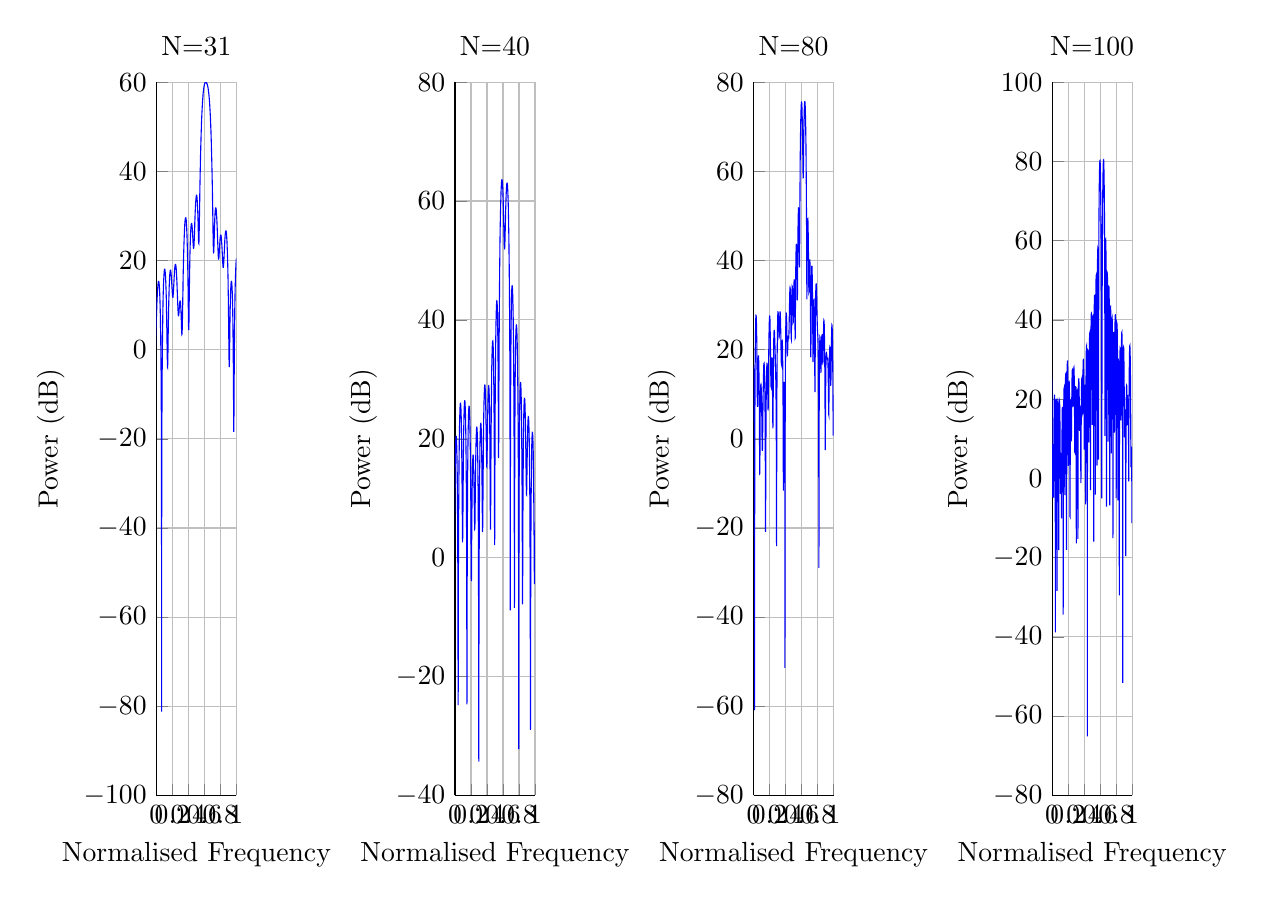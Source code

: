 % This file was created by matlab2tikz v0.4.7 (commit 889b345ce16585d39385fbd7d8990adb0a7ff4f5) running on MATLAB 8.3.
% Copyright (c) 2008--2014, Nico Schlömer <nico.schloemer@gmail.com>
% All rights reserved.
% Minimal pgfplots version: 1.3
% 
% The latest updates can be retrieved from
%   http://www.mathworks.com/matlabcentral/fileexchange/22022-matlab2tikz
% where you can also make suggestions and rate matlab2tikz.
% 
\begin{tikzpicture}

\begin{axis}[%
width=0.4in,
height=3.566in,
scale only axis,
xmin=0,
xmax=1,
xlabel={Normalised Frequency},
xmajorgrids,
ymin=-40,
ymax=80,
ylabel={Power (dB)},
ymajorgrids,
name=plot2,
title={N=40},
axis x line*=bottom,
axis y line*=left
]
\addplot [color=blue,solid,forget plot]
  table[row sep=crcr]{-1	5.479\\
-1.0	6.296\\
-0.999	7.076\\
-0.999	7.818\\
-0.998	8.523\\
-0.998	9.193\\
-0.997	9.827\\
-0.997	10.427\\
-0.996	10.995\\
-0.996	11.532\\
-0.995	12.038\\
-0.995	12.516\\
-0.994	12.966\\
-0.994	13.389\\
-0.993	13.786\\
-0.993	14.158\\
-0.992	14.505\\
-0.992	14.83\\
-0.991	15.131\\
-0.991	15.411\\
-0.99	15.669\\
-0.99	15.906\\
-0.989	16.123\\
-0.989	16.319\\
-0.988	16.496\\
-0.988	16.653\\
-0.987	16.792\\
-0.987	16.911\\
-0.986	17.012\\
-0.986	17.095\\
-0.985	17.159\\
-0.985	17.206\\
-0.984	17.234\\
-0.984	17.244\\
-0.983	17.236\\
-0.983	17.21\\
-0.982	17.166\\
-0.982	17.104\\
-0.981	17.024\\
-0.981	16.924\\
-0.98	16.806\\
-0.98	16.669\\
-0.979	16.513\\
-0.979	16.337\\
-0.979	16.141\\
-0.978	15.924\\
-0.978	15.686\\
-0.977	15.426\\
-0.977	15.144\\
-0.976	14.838\\
-0.976	14.509\\
-0.975	14.155\\
-0.975	13.775\\
-0.974	13.368\\
-0.974	12.932\\
-0.973	12.467\\
-0.973	11.97\\
-0.972	11.44\\
-0.972	10.874\\
-0.971	10.272\\
-0.971	9.629\\
-0.97	8.943\\
-0.97	8.211\\
-0.969	7.428\\
-0.969	6.592\\
-0.968	5.696\\
-0.968	4.735\\
-0.967	3.702\\
-0.967	2.59\\
-0.966	1.391\\
-0.966	0.094\\
-0.965	-1.312\\
-0.965	-2.838\\
-0.964	-4.497\\
-0.964	-6.298\\
-0.963	-8.244\\
-0.963	-10.321\\
-0.962	-12.474\\
-0.962	-14.577\\
-0.961	-16.38\\
-0.961	-17.512\\
-0.96	-17.634\\
-0.96	-16.695\\
-0.959	-14.98\\
-0.959	-12.872\\
-0.958	-10.659\\
-0.958	-8.497\\
-0.958	-6.456\\
-0.957	-4.558\\
-0.957	-2.805\\
-0.956	-1.186\\
-0.956	0.309\\
-0.955	1.692\\
-0.955	2.975\\
-0.954	4.169\\
-0.954	5.281\\
-0.953	6.32\\
-0.953	7.293\\
-0.952	8.206\\
-0.952	9.063\\
-0.951	9.87\\
-0.951	10.631\\
-0.95	11.348\\
-0.95	12.025\\
-0.949	12.664\\
-0.949	13.268\\
-0.948	13.84\\
-0.948	14.38\\
-0.947	14.892\\
-0.947	15.375\\
-0.946	15.832\\
-0.946	16.264\\
-0.945	16.672\\
-0.945	17.056\\
-0.944	17.419\\
-0.944	17.761\\
-0.943	18.081\\
-0.943	18.382\\
-0.942	18.664\\
-0.942	18.927\\
-0.941	19.172\\
-0.941	19.4\\
-0.94	19.61\\
-0.94	19.803\\
-0.939	19.98\\
-0.939	20.14\\
-0.938	20.285\\
-0.938	20.413\\
-0.938	20.527\\
-0.937	20.624\\
-0.937	20.707\\
-0.936	20.775\\
-0.936	20.828\\
-0.935	20.865\\
-0.935	20.888\\
-0.934	20.897\\
-0.934	20.89\\
-0.933	20.869\\
-0.933	20.833\\
-0.932	20.782\\
-0.932	20.716\\
-0.931	20.634\\
-0.931	20.538\\
-0.93	20.426\\
-0.93	20.298\\
-0.929	20.155\\
-0.929	19.996\\
-0.928	19.82\\
-0.928	19.627\\
-0.927	19.417\\
-0.927	19.19\\
-0.926	18.945\\
-0.926	18.681\\
-0.925	18.398\\
-0.925	18.096\\
-0.924	17.773\\
-0.924	17.429\\
-0.923	17.064\\
-0.923	16.675\\
-0.922	16.263\\
-0.922	15.825\\
-0.921	15.362\\
-0.921	14.871\\
-0.92	14.35\\
-0.92	13.799\\
-0.919	13.214\\
-0.919	12.595\\
-0.918	11.938\\
-0.918	11.24\\
-0.917	10.498\\
-0.917	9.708\\
-0.917	8.866\\
-0.916	7.966\\
-0.916	7.003\\
-0.915	5.969\\
-0.915	4.855\\
-0.914	3.651\\
-0.914	2.343\\
-0.913	0.915\\
-0.913	-0.654\\
-0.912	-2.392\\
-0.912	-4.334\\
-0.911	-6.53\\
-0.911	-9.052\\
-0.91	-12.003\\
-0.91	-15.545\\
-0.909	-19.948\\
-0.909	-25.675\\
-0.908	-33.393\\
-0.908	-41.199\\
-0.907	-37.122\\
-0.907	-28.65\\
-0.906	-22.206\\
-0.906	-17.356\\
-0.905	-13.527\\
-0.905	-10.385\\
-0.904	-7.731\\
-0.904	-5.44\\
-0.903	-3.429\\
-0.903	-1.642\\
-0.902	-0.037\\
-0.902	1.416\\
-0.901	2.741\\
-0.901	3.956\\
-0.9	5.076\\
-0.9	6.111\\
-0.899	7.071\\
-0.899	7.965\\
-0.898	8.799\\
-0.898	9.578\\
-0.897	10.307\\
-0.897	10.991\\
-0.896	11.632\\
-0.896	12.234\\
-0.896	12.799\\
-0.895	13.331\\
-0.895	13.83\\
-0.894	14.299\\
-0.894	14.739\\
-0.893	15.152\\
-0.893	15.539\\
-0.892	15.902\\
-0.892	16.24\\
-0.891	16.556\\
-0.891	16.85\\
-0.89	17.122\\
-0.89	17.375\\
-0.889	17.607\\
-0.889	17.82\\
-0.888	18.014\\
-0.888	18.189\\
-0.887	18.347\\
-0.887	18.486\\
-0.886	18.609\\
-0.886	18.714\\
-0.885	18.802\\
-0.885	18.874\\
-0.884	18.929\\
-0.884	18.967\\
-0.883	18.99\\
-0.883	18.996\\
-0.882	18.985\\
-0.882	18.959\\
-0.881	18.916\\
-0.881	18.856\\
-0.88	18.781\\
-0.88	18.689\\
-0.879	18.58\\
-0.879	18.454\\
-0.878	18.311\\
-0.878	18.151\\
-0.877	17.974\\
-0.877	17.778\\
-0.876	17.564\\
-0.876	17.332\\
-0.875	17.08\\
-0.875	16.809\\
-0.875	16.518\\
-0.874	16.207\\
-0.874	15.874\\
-0.873	15.519\\
-0.873	15.142\\
-0.872	14.741\\
-0.872	14.316\\
-0.871	13.866\\
-0.871	13.389\\
-0.87	12.886\\
-0.87	12.354\\
-0.869	11.792\\
-0.869	11.2\\
-0.868	10.575\\
-0.868	9.917\\
-0.867	9.225\\
-0.867	8.497\\
-0.866	7.732\\
-0.866	6.93\\
-0.865	6.09\\
-0.865	5.214\\
-0.864	4.303\\
-0.864	3.36\\
-0.863	2.391\\
-0.863	1.407\\
-0.862	0.42\\
-0.862	-0.55\\
-0.861	-1.474\\
-0.861	-2.32\\
-0.86	-3.045\\
-0.86	-3.605\\
-0.859	-3.958\\
-0.859	-4.073\\
-0.858	-3.939\\
-0.858	-3.564\\
-0.857	-2.978\\
-0.857	-2.22\\
-0.856	-1.336\\
-0.856	-0.367\\
-0.855	0.65\\
-0.855	1.689\\
-0.854	2.727\\
-0.854	3.752\\
-0.854	4.752\\
-0.853	5.722\\
-0.853	6.657\\
-0.852	7.556\\
-0.852	8.418\\
-0.851	9.243\\
-0.851	10.032\\
-0.85	10.785\\
-0.85	11.504\\
-0.849	12.191\\
-0.849	12.845\\
-0.848	13.469\\
-0.848	14.065\\
-0.847	14.632\\
-0.847	15.173\\
-0.846	15.688\\
-0.846	16.179\\
-0.845	16.646\\
-0.845	17.091\\
-0.844	17.513\\
-0.844	17.915\\
-0.843	18.297\\
-0.843	18.659\\
-0.842	19.003\\
-0.842	19.328\\
-0.841	19.635\\
-0.841	19.925\\
-0.84	20.198\\
-0.84	20.455\\
-0.839	20.696\\
-0.839	20.921\\
-0.838	21.131\\
-0.838	21.326\\
-0.837	21.507\\
-0.837	21.673\\
-0.836	21.824\\
-0.836	21.962\\
-0.835	22.086\\
-0.835	22.197\\
-0.834	22.294\\
-0.834	22.377\\
-0.833	22.447\\
-0.833	22.505\\
-0.833	22.549\\
-0.832	22.58\\
-0.832	22.598\\
-0.831	22.603\\
-0.831	22.596\\
-0.83	22.575\\
-0.83	22.542\\
-0.829	22.495\\
-0.829	22.435\\
-0.828	22.363\\
-0.828	22.277\\
-0.827	22.177\\
-0.827	22.064\\
-0.826	21.938\\
-0.826	21.798\\
-0.825	21.644\\
-0.825	21.475\\
-0.824	21.292\\
-0.824	21.095\\
-0.823	20.882\\
-0.823	20.654\\
-0.822	20.41\\
-0.822	20.151\\
-0.821	19.875\\
-0.821	19.581\\
-0.82	19.271\\
-0.82	18.942\\
-0.819	18.595\\
-0.819	18.228\\
-0.818	17.842\\
-0.818	17.434\\
-0.817	17.005\\
-0.817	16.554\\
-0.816	16.079\\
-0.816	15.579\\
-0.815	15.053\\
-0.815	14.5\\
-0.814	13.918\\
-0.814	13.306\\
-0.813	12.661\\
-0.813	11.982\\
-0.812	11.267\\
-0.812	10.513\\
-0.812	9.717\\
-0.811	8.877\\
-0.811	7.989\\
-0.81	7.051\\
-0.81	6.057\\
-0.809	5.005\\
-0.809	3.891\\
-0.808	2.71\\
-0.808	1.461\\
-0.807	0.142\\
-0.807	-1.246\\
-0.806	-2.694\\
-0.806	-4.188\\
-0.805	-5.695\\
-0.805	-7.166\\
-0.804	-8.518\\
-0.804	-9.64\\
-0.803	-10.406\\
-0.803	-10.706\\
-0.802	-10.495\\
-0.802	-9.813\\
-0.801	-8.766\\
-0.801	-7.483\\
-0.8	-6.076\\
-0.8	-4.626\\
-0.799	-3.189\\
-0.799	-1.795\\
-0.798	-0.462\\
-0.798	0.803\\
-0.797	1.998\\
-0.797	3.125\\
-0.796	4.185\\
-0.796	5.182\\
-0.795	6.121\\
-0.795	7.004\\
-0.794	7.837\\
-0.794	8.621\\
-0.793	9.361\\
-0.793	10.059\\
-0.792	10.717\\
-0.792	11.34\\
-0.792	11.927\\
-0.791	12.483\\
-0.791	13.007\\
-0.79	13.503\\
-0.79	13.971\\
-0.789	14.413\\
-0.789	14.831\\
-0.788	15.224\\
-0.788	15.595\\
-0.787	15.944\\
-0.787	16.272\\
-0.786	16.579\\
-0.786	16.868\\
-0.785	17.137\\
-0.785	17.389\\
-0.784	17.622\\
-0.784	17.839\\
-0.783	18.039\\
-0.783	18.222\\
-0.782	18.39\\
-0.782	18.542\\
-0.781	18.679\\
-0.781	18.802\\
-0.78	18.909\\
-0.78	19.002\\
-0.779	19.081\\
-0.779	19.146\\
-0.778	19.197\\
-0.778	19.234\\
-0.777	19.258\\
-0.777	19.268\\
-0.776	19.265\\
-0.776	19.249\\
-0.775	19.219\\
-0.775	19.176\\
-0.774	19.12\\
-0.774	19.051\\
-0.773	18.968\\
-0.773	18.873\\
-0.772	18.764\\
-0.772	18.641\\
-0.771	18.505\\
-0.771	18.356\\
-0.771	18.192\\
-0.77	18.015\\
-0.77	17.824\\
-0.769	17.619\\
-0.769	17.399\\
-0.768	17.165\\
-0.768	16.915\\
-0.767	16.651\\
-0.767	16.371\\
-0.766	16.075\\
-0.766	15.763\\
-0.765	15.435\\
-0.765	15.089\\
-0.764	14.726\\
-0.764	14.345\\
-0.763	13.945\\
-0.763	13.526\\
-0.762	13.087\\
-0.762	12.628\\
-0.761	12.147\\
-0.761	11.643\\
-0.76	11.117\\
-0.76	10.567\\
-0.759	9.991\\
-0.759	9.388\\
-0.758	8.758\\
-0.758	8.099\\
-0.757	7.408\\
-0.757	6.685\\
-0.756	5.928\\
-0.756	5.134\\
-0.755	4.302\\
-0.755	3.429\\
-0.754	2.512\\
-0.754	1.55\\
-0.753	0.539\\
-0.753	-0.523\\
-0.752	-1.638\\
-0.752	-2.808\\
-0.751	-4.034\\
-0.751	-5.315\\
-0.75	-6.647\\
-0.75	-8.02\\
-0.75	-9.42\\
-0.749	-10.82\\
-0.749	-12.178\\
-0.748	-13.436\\
-0.748	-14.519\\
-0.747	-15.339\\
-0.747	-15.819\\
-0.746	-15.914\\
-0.746	-15.627\\
-0.745	-15.011\\
-0.745	-14.146\\
-0.744	-13.118\\
-0.744	-12.001\\
-0.743	-10.851\\
-0.743	-9.706\\
-0.742	-8.59\\
-0.742	-7.52\\
-0.741	-6.502\\
-0.741	-5.54\\
-0.74	-4.635\\
-0.74	-3.786\\
-0.739	-2.992\\
-0.739	-2.25\\
-0.738	-1.558\\
-0.738	-0.913\\
-0.737	-0.312\\
-0.737	0.245\\
-0.736	0.762\\
-0.736	1.241\\
-0.735	1.683\\
-0.735	2.09\\
-0.734	2.464\\
-0.734	2.805\\
-0.733	3.116\\
-0.733	3.397\\
-0.732	3.649\\
-0.732	3.874\\
-0.731	4.071\\
-0.731	4.242\\
-0.73	4.387\\
-0.73	4.507\\
-0.729	4.603\\
-0.729	4.673\\
-0.729	4.72\\
-0.728	4.743\\
-0.728	4.742\\
-0.727	4.717\\
-0.727	4.669\\
-0.726	4.597\\
-0.726	4.502\\
-0.725	4.382\\
-0.725	4.239\\
-0.724	4.071\\
-0.724	3.879\\
-0.723	3.661\\
-0.723	3.418\\
-0.722	3.149\\
-0.722	2.853\\
-0.721	2.529\\
-0.721	2.178\\
-0.72	1.797\\
-0.72	1.386\\
-0.719	0.944\\
-0.719	0.47\\
-0.718	-0.038\\
-0.718	-0.58\\
-0.717	-1.159\\
-0.717	-1.776\\
-0.716	-2.432\\
-0.716	-3.128\\
-0.715	-3.866\\
-0.715	-4.648\\
-0.714	-5.473\\
-0.714	-6.341\\
-0.713	-7.252\\
-0.713	-8.203\\
-0.712	-9.188\\
-0.712	-10.198\\
-0.711	-11.218\\
-0.711	-12.229\\
-0.71	-13.201\\
-0.71	-14.094\\
-0.709	-14.86\\
-0.709	-15.446\\
-0.708	-15.8\\
-0.708	-15.887\\
-0.708	-15.693\\
-0.707	-15.231\\
-0.707	-14.539\\
-0.706	-13.669\\
-0.706	-12.672\\
-0.705	-11.599\\
-0.705	-10.486\\
-0.704	-9.363\\
-0.704	-8.252\\
-0.703	-7.165\\
-0.703	-6.112\\
-0.702	-5.098\\
-0.702	-4.125\\
-0.701	-3.196\\
-0.701	-2.308\\
-0.7	-1.463\\
-0.7	-0.658\\
-0.699	0.107\\
-0.699	0.835\\
-0.698	1.527\\
-0.698	2.183\\
-0.697	2.807\\
-0.697	3.399\\
-0.696	3.961\\
-0.696	4.494\\
-0.695	4.999\\
-0.695	5.477\\
-0.694	5.929\\
-0.694	6.357\\
-0.693	6.761\\
-0.693	7.141\\
-0.692	7.5\\
-0.692	7.836\\
-0.691	8.152\\
-0.691	8.447\\
-0.69	8.722\\
-0.69	8.977\\
-0.689	9.213\\
-0.689	9.431\\
-0.688	9.63\\
-0.688	9.811\\
-0.688	9.974\\
-0.687	10.119\\
-0.687	10.247\\
-0.686	10.358\\
-0.686	10.451\\
-0.685	10.528\\
-0.685	10.587\\
-0.684	10.63\\
-0.684	10.655\\
-0.683	10.664\\
-0.683	10.656\\
-0.682	10.63\\
-0.682	10.587\\
-0.681	10.527\\
-0.681	10.45\\
-0.68	10.354\\
-0.68	10.241\\
-0.679	10.109\\
-0.679	9.959\\
-0.678	9.79\\
-0.678	9.601\\
-0.677	9.392\\
-0.677	9.163\\
-0.676	8.913\\
-0.676	8.642\\
-0.675	8.348\\
-0.675	8.031\\
-0.674	7.69\\
-0.674	7.325\\
-0.673	6.934\\
-0.673	6.515\\
-0.672	6.069\\
-0.672	5.593\\
-0.671	5.086\\
-0.671	4.547\\
-0.67	3.974\\
-0.67	3.364\\
-0.669	2.717\\
-0.669	2.029\\
-0.668	1.299\\
-0.668	0.524\\
-0.667	-0.297\\
-0.667	-1.169\\
-0.667	-2.091\\
-0.666	-3.066\\
-0.666	-4.093\\
-0.665	-5.171\\
-0.665	-6.296\\
-0.664	-7.457\\
-0.664	-8.64\\
-0.663	-9.816\\
-0.663	-10.947\\
-0.662	-11.977\\
-0.662	-12.833\\
-0.661	-13.437\\
-0.661	-13.719\\
-0.66	-13.635\\
-0.66	-13.189\\
-0.659	-12.426\\
-0.659	-11.42\\
-0.658	-10.25\\
-0.658	-8.985\\
-0.657	-7.68\\
-0.657	-6.372\\
-0.656	-5.086\\
-0.656	-3.839\\
-0.655	-2.638\\
-0.655	-1.488\\
-0.654	-0.39\\
-0.654	0.656\\
-0.653	1.652\\
-0.653	2.6\\
-0.652	3.501\\
-0.652	4.359\\
-0.651	5.176\\
-0.651	5.954\\
-0.65	6.695\\
-0.65	7.401\\
-0.649	8.074\\
-0.649	8.716\\
-0.648	9.329\\
-0.648	9.914\\
-0.647	10.472\\
-0.647	11.005\\
-0.646	11.514\\
-0.646	11.999\\
-0.646	12.463\\
-0.645	12.905\\
-0.645	13.327\\
-0.644	13.73\\
-0.644	14.114\\
-0.643	14.48\\
-0.643	14.828\\
-0.642	15.159\\
-0.642	15.474\\
-0.641	15.773\\
-0.641	16.056\\
-0.64	16.325\\
-0.64	16.578\\
-0.639	16.818\\
-0.639	17.043\\
-0.638	17.255\\
-0.638	17.453\\
-0.637	17.638\\
-0.637	17.811\\
-0.636	17.97\\
-0.636	18.117\\
-0.635	18.252\\
-0.635	18.375\\
-0.634	18.486\\
-0.634	18.585\\
-0.633	18.673\\
-0.633	18.749\\
-0.632	18.813\\
-0.632	18.867\\
-0.631	18.909\\
-0.631	18.939\\
-0.63	18.959\\
-0.63	18.968\\
-0.629	18.966\\
-0.629	18.952\\
-0.628	18.928\\
-0.628	18.893\\
-0.627	18.846\\
-0.627	18.789\\
-0.626	18.721\\
-0.626	18.642\\
-0.625	18.552\\
-0.625	18.451\\
-0.625	18.338\\
-0.624	18.215\\
-0.624	18.08\\
-0.623	17.934\\
-0.623	17.776\\
-0.622	17.607\\
-0.622	17.426\\
-0.621	17.233\\
-0.621	17.028\\
-0.62	16.812\\
-0.62	16.583\\
-0.619	16.341\\
-0.619	16.087\\
-0.618	15.821\\
-0.618	15.541\\
-0.617	15.248\\
-0.617	14.942\\
-0.616	14.622\\
-0.616	14.288\\
-0.615	13.939\\
-0.615	13.577\\
-0.614	13.199\\
-0.614	12.807\\
-0.613	12.399\\
-0.613	11.975\\
-0.612	11.535\\
-0.612	11.079\\
-0.611	10.606\\
-0.611	10.116\\
-0.61	9.608\\
-0.61	9.083\\
-0.609	8.539\\
-0.609	7.978\\
-0.608	7.397\\
-0.608	6.798\\
-0.607	6.179\\
-0.607	5.542\\
-0.606	4.886\\
-0.606	4.212\\
-0.605	3.52\\
-0.605	2.811\\
-0.604	2.086\\
-0.604	1.347\\
-0.604	0.596\\
-0.603	-0.163\\
-0.603	-0.928\\
-0.602	-1.692\\
-0.602	-2.451\\
-0.601	-3.198\\
-0.601	-3.923\\
-0.6	-4.618\\
-0.6	-5.271\\
-0.599	-5.872\\
-0.599	-6.408\\
-0.598	-6.87\\
-0.598	-7.247\\
-0.597	-7.532\\
-0.597	-7.723\\
-0.596	-7.818\\
-0.596	-7.82\\
-0.595	-7.736\\
-0.595	-7.576\\
-0.594	-7.35\\
-0.594	-7.07\\
-0.593	-6.748\\
-0.593	-6.394\\
-0.592	-6.019\\
-0.592	-5.631\\
-0.591	-5.24\\
-0.591	-4.85\\
-0.59	-4.467\\
-0.59	-4.096\\
-0.589	-3.741\\
-0.589	-3.403\\
-0.588	-3.085\\
-0.588	-2.79\\
-0.587	-2.518\\
-0.587	-2.27\\
-0.586	-2.047\\
-0.586	-1.85\\
-0.585	-1.68\\
-0.585	-1.537\\
-0.584	-1.421\\
-0.584	-1.333\\
-0.583	-1.273\\
-0.583	-1.242\\
-0.583	-1.241\\
-0.582	-1.269\\
-0.582	-1.327\\
-0.581	-1.417\\
-0.581	-1.538\\
-0.58	-1.693\\
-0.58	-1.882\\
-0.579	-2.105\\
-0.579	-2.366\\
-0.578	-2.665\\
-0.578	-3.005\\
-0.577	-3.387\\
-0.577	-3.814\\
-0.576	-4.289\\
-0.576	-4.816\\
-0.575	-5.399\\
-0.575	-6.043\\
-0.574	-6.753\\
-0.574	-7.537\\
-0.573	-8.403\\
-0.573	-9.36\\
-0.572	-10.422\\
-0.572	-11.605\\
-0.571	-12.928\\
-0.571	-14.419\\
-0.57	-16.112\\
-0.57	-18.056\\
-0.569	-20.321\\
-0.569	-23.013\\
-0.568	-26.301\\
-0.568	-30.484\\
-0.567	-36.172\\
-0.567	-44.949\\
-0.566	-64.328\\
-0.566	-62.754\\
-0.565	-43.954\\
-0.565	-35.01\\
-0.564	-29.049\\
-0.564	-24.556\\
-0.563	-20.941\\
-0.563	-17.913\\
-0.562	-15.304\\
-0.562	-13.012\\
-0.562	-10.967\\
-0.561	-9.121\\
-0.561	-7.439\\
-0.56	-5.895\\
-0.56	-4.468\\
-0.559	-3.142\\
-0.559	-1.904\\
-0.558	-0.745\\
-0.558	0.344\\
-0.557	1.371\\
-0.557	2.341\\
-0.556	3.26\\
-0.556	4.132\\
-0.555	4.96\\
-0.555	5.749\\
-0.554	6.5\\
-0.554	7.217\\
-0.553	7.901\\
-0.553	8.555\\
-0.552	9.18\\
-0.552	9.778\\
-0.551	10.35\\
-0.551	10.899\\
-0.55	11.424\\
-0.55	11.927\\
-0.549	12.409\\
-0.549	12.87\\
-0.548	13.312\\
-0.548	13.736\\
-0.547	14.141\\
-0.547	14.529\\
-0.546	14.901\\
-0.546	15.256\\
-0.545	15.595\\
-0.545	15.918\\
-0.544	16.227\\
-0.544	16.521\\
-0.543	16.8\\
-0.543	17.066\\
-0.542	17.318\\
-0.542	17.557\\
-0.542	17.783\\
-0.541	17.996\\
-0.541	18.196\\
-0.54	18.383\\
-0.54	18.558\\
-0.539	18.721\\
-0.539	18.872\\
-0.538	19.012\\
-0.538	19.139\\
-0.537	19.255\\
-0.537	19.359\\
-0.536	19.451\\
-0.536	19.533\\
-0.535	19.602\\
-0.535	19.661\\
-0.534	19.708\\
-0.534	19.744\\
-0.533	19.768\\
-0.533	19.781\\
-0.532	19.783\\
-0.532	19.773\\
-0.531	19.752\\
-0.531	19.72\\
-0.53	19.675\\
-0.53	19.62\\
-0.529	19.552\\
-0.529	19.473\\
-0.528	19.381\\
-0.528	19.278\\
-0.527	19.162\\
-0.527	19.034\\
-0.526	18.893\\
-0.526	18.739\\
-0.525	18.572\\
-0.525	18.391\\
-0.524	18.197\\
-0.524	17.989\\
-0.523	17.767\\
-0.523	17.53\\
-0.522	17.278\\
-0.522	17.01\\
-0.521	16.727\\
-0.521	16.427\\
-0.521	16.11\\
-0.52	15.776\\
-0.52	15.423\\
-0.519	15.052\\
-0.519	14.66\\
-0.518	14.248\\
-0.518	13.815\\
-0.517	13.359\\
-0.517	12.879\\
-0.516	12.375\\
-0.516	11.844\\
-0.515	11.285\\
-0.515	10.697\\
-0.514	10.078\\
-0.514	9.424\\
-0.513	8.735\\
-0.513	8.007\\
-0.512	7.237\\
-0.512	6.422\\
-0.511	5.557\\
-0.511	4.638\\
-0.51	3.66\\
-0.51	2.616\\
-0.509	1.499\\
-0.509	0.3\\
-0.508	-0.99\\
-0.508	-2.386\\
-0.507	-3.9\\
-0.507	-5.55\\
-0.506	-7.356\\
-0.506	-9.341\\
-0.505	-11.528\\
-0.505	-13.935\\
-0.504	-16.556\\
-0.504	-19.32\\
-0.503	-21.996\\
-0.503	-24.07\\
-0.502	-24.818\\
-0.502	-23.897\\
-0.501	-21.755\\
-0.501	-19.109\\
-0.5	-16.426\\
-0.5	-13.903\\
-0.5	-11.599\\
-0.499	-9.513\\
-0.499	-7.625\\
-0.498	-5.914\\
-0.498	-4.355\\
-0.497	-2.93\\
-0.497	-1.622\\
-0.496	-0.416\\
-0.496	0.699\\
-0.495	1.733\\
-0.495	2.695\\
-0.494	3.591\\
-0.494	4.429\\
-0.493	5.212\\
-0.493	5.946\\
-0.492	6.635\\
-0.492	7.282\\
-0.491	7.889\\
-0.491	8.461\\
-0.49	8.998\\
-0.49	9.503\\
-0.489	9.978\\
-0.489	10.425\\
-0.488	10.844\\
-0.488	11.238\\
-0.487	11.607\\
-0.487	11.953\\
-0.486	12.276\\
-0.486	12.577\\
-0.485	12.858\\
-0.485	13.118\\
-0.484	13.358\\
-0.484	13.58\\
-0.483	13.783\\
-0.483	13.968\\
-0.482	14.135\\
-0.482	14.285\\
-0.481	14.418\\
-0.481	14.535\\
-0.48	14.635\\
-0.48	14.718\\
-0.479	14.786\\
-0.479	14.838\\
-0.479	14.874\\
-0.478	14.894\\
-0.478	14.899\\
-0.477	14.888\\
-0.477	14.862\\
-0.476	14.82\\
-0.476	14.762\\
-0.475	14.689\\
-0.475	14.6\\
-0.474	14.494\\
-0.474	14.373\\
-0.473	14.235\\
-0.473	14.081\\
-0.472	13.909\\
-0.472	13.721\\
-0.471	13.514\\
-0.471	13.29\\
-0.47	13.047\\
-0.47	12.786\\
-0.469	12.505\\
-0.469	12.204\\
-0.468	11.881\\
-0.468	11.538\\
-0.467	11.172\\
-0.467	10.783\\
-0.466	10.369\\
-0.466	9.93\\
-0.465	9.464\\
-0.465	8.969\\
-0.464	8.445\\
-0.464	7.89\\
-0.463	7.301\\
-0.463	6.676\\
-0.462	6.013\\
-0.462	5.308\\
-0.461	4.56\\
-0.461	3.763\\
-0.46	2.914\\
-0.46	2.007\\
-0.459	1.038\\
-0.459	-0.001\\
-0.458	-1.116\\
-0.458	-2.317\\
-0.458	-3.614\\
-0.457	-5.018\\
-0.457	-6.542\\
-0.456	-8.202\\
-0.456	-10.01\\
-0.455	-11.979\\
-0.455	-14.109\\
-0.454	-16.373\\
-0.454	-18.685\\
-0.453	-20.843\\
-0.453	-22.477\\
-0.452	-23.129\\
-0.452	-22.557\\
-0.451	-20.966\\
-0.451	-18.81\\
-0.45	-16.473\\
-0.45	-14.172\\
-0.449	-12.0\\
-0.449	-9.988\\
-0.448	-8.136\\
-0.448	-6.435\\
-0.447	-4.869\\
-0.447	-3.425\\
-0.446	-2.089\\
-0.446	-0.849\\
-0.445	0.305\\
-0.445	1.382\\
-0.444	2.389\\
-0.444	3.334\\
-0.443	4.221\\
-0.443	5.057\\
-0.442	5.845\\
-0.442	6.589\\
-0.441	7.292\\
-0.441	7.958\\
-0.44	8.588\\
-0.44	9.186\\
-0.439	9.753\\
-0.439	10.292\\
-0.438	10.803\\
-0.438	11.288\\
-0.438	11.749\\
-0.437	12.188\\
-0.437	12.604\\
-0.436	12.999\\
-0.436	13.374\\
-0.435	13.73\\
-0.435	14.068\\
-0.434	14.387\\
-0.434	14.69\\
-0.433	14.977\\
-0.433	15.247\\
-0.432	15.502\\
-0.432	15.742\\
-0.431	15.968\\
-0.431	16.18\\
-0.43	16.378\\
-0.43	16.563\\
-0.429	16.735\\
-0.429	16.894\\
-0.428	17.041\\
-0.428	17.175\\
-0.427	17.298\\
-0.427	17.409\\
-0.426	17.509\\
-0.426	17.597\\
-0.425	17.675\\
-0.425	17.741\\
-0.424	17.797\\
-0.424	17.843\\
-0.423	17.877\\
-0.423	17.902\\
-0.422	17.917\\
-0.422	17.921\\
-0.421	17.915\\
-0.421	17.9\\
-0.42	17.875\\
-0.42	17.84\\
-0.419	17.796\\
-0.419	17.742\\
-0.418	17.678\\
-0.418	17.605\\
-0.417	17.523\\
-0.417	17.432\\
-0.417	17.331\\
-0.416	17.221\\
-0.416	17.102\\
-0.415	16.974\\
-0.415	16.837\\
-0.414	16.69\\
-0.414	16.535\\
-0.413	16.37\\
-0.413	16.197\\
-0.412	16.014\\
-0.412	15.823\\
-0.411	15.623\\
-0.411	15.413\\
-0.41	15.195\\
-0.41	14.968\\
-0.409	14.733\\
-0.409	14.488\\
-0.408	14.234\\
-0.408	13.972\\
-0.407	13.701\\
-0.407	13.422\\
-0.406	13.134\\
-0.406	12.837\\
-0.405	12.531\\
-0.405	12.218\\
-0.404	11.895\\
-0.404	11.565\\
-0.403	11.226\\
-0.403	10.88\\
-0.402	10.525\\
-0.402	10.163\\
-0.401	9.793\\
-0.401	9.415\\
-0.4	9.03\\
-0.4	8.639\\
-0.399	8.24\\
-0.399	7.835\\
-0.398	7.424\\
-0.398	7.007\\
-0.397	6.584\\
-0.397	6.157\\
-0.396	5.724\\
-0.396	5.288\\
-0.396	4.848\\
-0.395	4.404\\
-0.395	3.958\\
-0.394	3.51\\
-0.394	3.06\\
-0.393	2.609\\
-0.393	2.158\\
-0.392	1.707\\
-0.392	1.258\\
-0.391	0.81\\
-0.391	0.364\\
-0.39	-0.078\\
-0.39	-0.518\\
-0.389	-0.953\\
-0.389	-1.384\\
-0.388	-1.811\\
-0.388	-2.232\\
-0.387	-2.648\\
-0.387	-3.059\\
-0.386	-3.464\\
-0.386	-3.865\\
-0.385	-4.26\\
-0.385	-4.651\\
-0.384	-5.039\\
-0.384	-5.423\\
-0.383	-5.805\\
-0.383	-6.185\\
-0.382	-6.565\\
-0.382	-6.945\\
-0.381	-7.328\\
-0.381	-7.713\\
-0.38	-8.103\\
-0.38	-8.499\\
-0.379	-8.901\\
-0.379	-9.313\\
-0.378	-9.734\\
-0.378	-10.166\\
-0.377	-10.611\\
-0.377	-11.069\\
-0.376	-11.541\\
-0.376	-12.027\\
-0.375	-12.528\\
-0.375	-13.043\\
-0.375	-13.571\\
-0.374	-14.11\\
-0.374	-14.657\\
-0.373	-15.208\\
-0.373	-15.756\\
-0.372	-16.295\\
-0.372	-16.813\\
-0.371	-17.298\\
-0.371	-17.735\\
-0.37	-18.106\\
-0.37	-18.393\\
-0.369	-18.579\\
-0.369	-18.645\\
-0.368	-18.58\\
-0.368	-18.377\\
-0.367	-18.035\\
-0.367	-17.561\\
-0.366	-16.969\\
-0.366	-16.273\\
-0.365	-15.494\\
-0.365	-14.65\\
-0.364	-13.758\\
-0.364	-12.835\\
-0.363	-11.894\\
-0.363	-10.946\\
-0.362	-9.999\\
-0.362	-9.061\\
-0.361	-8.135\\
-0.361	-7.226\\
-0.36	-6.337\\
-0.36	-5.469\\
-0.359	-4.624\\
-0.359	-3.801\\
-0.358	-3.002\\
-0.358	-2.227\\
-0.357	-1.475\\
-0.357	-0.746\\
-0.356	-0.04\\
-0.356	0.645\\
-0.355	1.307\\
-0.355	1.949\\
-0.354	2.57\\
-0.354	3.171\\
-0.354	3.753\\
-0.353	4.316\\
-0.353	4.861\\
-0.352	5.388\\
-0.352	5.897\\
-0.351	6.39\\
-0.351	6.866\\
-0.35	7.327\\
-0.35	7.771\\
-0.349	8.201\\
-0.349	8.616\\
-0.348	9.016\\
-0.348	9.402\\
-0.347	9.775\\
-0.347	10.134\\
-0.346	10.48\\
-0.346	10.812\\
-0.345	11.133\\
-0.345	11.44\\
-0.344	11.736\\
-0.344	12.019\\
-0.343	12.291\\
-0.343	12.551\\
-0.342	12.799\\
-0.342	13.036\\
-0.341	13.262\\
-0.341	13.477\\
-0.34	13.682\\
-0.34	13.875\\
-0.339	14.058\\
-0.339	14.23\\
-0.338	14.392\\
-0.338	14.544\\
-0.337	14.685\\
-0.337	14.817\\
-0.336	14.938\\
-0.336	15.049\\
-0.335	15.151\\
-0.335	15.242\\
-0.334	15.324\\
-0.334	15.395\\
-0.333	15.457\\
-0.333	15.509\\
-0.333	15.552\\
-0.332	15.585\\
-0.332	15.608\\
-0.331	15.621\\
-0.331	15.624\\
-0.33	15.618\\
-0.33	15.602\\
-0.329	15.576\\
-0.329	15.54\\
-0.328	15.495\\
-0.328	15.439\\
-0.327	15.374\\
-0.327	15.298\\
-0.326	15.212\\
-0.326	15.116\\
-0.325	15.01\\
-0.325	14.893\\
-0.324	14.766\\
-0.324	14.628\\
-0.323	14.479\\
-0.323	14.32\\
-0.322	14.149\\
-0.322	13.967\\
-0.321	13.774\\
-0.321	13.57\\
-0.32	13.353\\
-0.32	13.125\\
-0.319	12.884\\
-0.319	12.632\\
-0.318	12.366\\
-0.318	12.088\\
-0.317	11.796\\
-0.317	11.491\\
-0.316	11.172\\
-0.316	10.839\\
-0.315	10.491\\
-0.315	10.129\\
-0.314	9.751\\
-0.314	9.357\\
-0.313	8.948\\
-0.313	8.521\\
-0.312	8.077\\
-0.312	7.616\\
-0.312	7.136\\
-0.311	6.637\\
-0.311	6.118\\
-0.31	5.579\\
-0.31	5.019\\
-0.309	4.436\\
-0.309	3.832\\
-0.308	3.203\\
-0.308	2.55\\
-0.307	1.872\\
-0.307	1.168\\
-0.306	0.437\\
-0.306	-0.322\\
-0.305	-1.109\\
-0.305	-1.926\\
-0.304	-2.771\\
-0.304	-3.646\\
-0.303	-4.549\\
-0.303	-5.479\\
-0.302	-6.433\\
-0.302	-7.409\\
-0.301	-8.4\\
-0.301	-9.399\\
-0.3	-10.395\\
-0.3	-11.373\\
-0.299	-12.314\\
-0.299	-13.196\\
-0.298	-13.993\\
-0.298	-14.677\\
-0.297	-15.219\\
-0.297	-15.596\\
-0.296	-15.795\\
-0.296	-15.812\\
-0.295	-15.655\\
-0.295	-15.343\\
-0.294	-14.902\\
-0.294	-14.361\\
-0.293	-13.747\\
-0.293	-13.086\\
-0.292	-12.398\\
-0.292	-11.7\\
-0.292	-11.006\\
-0.291	-10.324\\
-0.291	-9.663\\
-0.29	-9.026\\
-0.29	-8.417\\
-0.289	-7.839\\
-0.289	-7.292\\
-0.288	-6.776\\
-0.288	-6.293\\
-0.287	-5.842\\
-0.287	-5.422\\
-0.286	-5.033\\
-0.286	-4.674\\
-0.285	-4.345\\
-0.285	-4.046\\
-0.284	-3.775\\
-0.284	-3.531\\
-0.283	-3.316\\
-0.283	-3.127\\
-0.282	-2.965\\
-0.282	-2.83\\
-0.281	-2.72\\
-0.281	-2.635\\
-0.28	-2.576\\
-0.28	-2.542\\
-0.279	-2.534\\
-0.279	-2.55\\
-0.278	-2.591\\
-0.278	-2.658\\
-0.277	-2.75\\
-0.277	-2.867\\
-0.276	-3.011\\
-0.276	-3.18\\
-0.275	-3.375\\
-0.275	-3.598\\
-0.274	-3.848\\
-0.274	-4.126\\
-0.273	-4.432\\
-0.273	-4.768\\
-0.272	-5.134\\
-0.272	-5.531\\
-0.271	-5.959\\
-0.271	-6.42\\
-0.271	-6.915\\
-0.27	-7.443\\
-0.27	-8.007\\
-0.269	-8.605\\
-0.269	-9.24\\
-0.268	-9.91\\
-0.268	-10.614\\
-0.267	-11.352\\
-0.267	-12.119\\
-0.266	-12.911\\
-0.266	-13.721\\
-0.265	-14.537\\
-0.265	-15.346\\
-0.264	-16.126\\
-0.264	-16.853\\
-0.263	-17.497\\
-0.263	-18.021\\
-0.262	-18.392\\
-0.262	-18.579\\
-0.261	-18.56\\
-0.261	-18.33\\
-0.26	-17.899\\
-0.26	-17.29\\
-0.259	-16.535\\
-0.259	-15.671\\
-0.258	-14.729\\
-0.258	-13.741\\
-0.257	-12.729\\
-0.257	-11.713\\
-0.256	-10.705\\
-0.256	-9.715\\
-0.255	-8.751\\
-0.255	-7.816\\
-0.254	-6.913\\
-0.254	-6.043\\
-0.253	-5.206\\
-0.253	-4.404\\
-0.252	-3.634\\
-0.252	-2.897\\
-0.251	-2.191\\
-0.251	-1.516\\
-0.25	-0.87\\
-0.25	-0.253\\
-0.25	0.337\\
-0.249	0.901\\
-0.249	1.439\\
-0.248	1.952\\
-0.248	2.442\\
-0.247	2.909\\
-0.247	3.354\\
-0.246	3.777\\
-0.246	4.179\\
-0.245	4.562\\
-0.245	4.924\\
-0.244	5.268\\
-0.244	5.593\\
-0.243	5.9\\
-0.243	6.189\\
-0.242	6.461\\
-0.242	6.716\\
-0.241	6.954\\
-0.241	7.176\\
-0.24	7.382\\
-0.24	7.571\\
-0.239	7.745\\
-0.239	7.904\\
-0.238	8.047\\
-0.238	8.175\\
-0.237	8.288\\
-0.237	8.386\\
-0.236	8.469\\
-0.236	8.537\\
-0.235	8.59\\
-0.235	8.629\\
-0.234	8.652\\
-0.234	8.66\\
-0.233	8.654\\
-0.233	8.632\\
-0.232	8.595\\
-0.232	8.543\\
-0.231	8.475\\
-0.231	8.391\\
-0.23	8.292\\
-0.23	8.176\\
-0.229	8.044\\
-0.229	7.895\\
-0.229	7.729\\
-0.228	7.545\\
-0.228	7.343\\
-0.227	7.122\\
-0.227	6.883\\
-0.226	6.624\\
-0.226	6.344\\
-0.225	6.044\\
-0.225	5.721\\
-0.224	5.376\\
-0.224	5.007\\
-0.223	4.614\\
-0.223	4.194\\
-0.222	3.746\\
-0.222	3.27\\
-0.221	2.763\\
-0.221	2.224\\
-0.22	1.65\\
-0.22	1.039\\
-0.219	0.388\\
-0.219	-0.306\\
-0.218	-1.047\\
-0.218	-1.838\\
-0.217	-2.684\\
-0.217	-3.591\\
-0.216	-4.565\\
-0.216	-5.614\\
-0.215	-6.747\\
-0.215	-7.973\\
-0.214	-9.307\\
-0.214	-10.763\\
-0.213	-12.359\\
-0.213	-14.117\\
-0.212	-16.061\\
-0.212	-18.218\\
-0.211	-20.609\\
-0.211	-23.234\\
-0.21	-26.025\\
-0.21	-28.741\\
-0.209	-30.821\\
-0.209	-31.461\\
-0.208	-30.315\\
-0.208	-27.926\\
-0.208	-25.079\\
-0.207	-22.242\\
-0.207	-19.598\\
-0.206	-17.193\\
-0.206	-15.017\\
-0.205	-13.047\\
-0.205	-11.256\\
-0.204	-9.622\\
-0.204	-8.122\\
-0.203	-6.74\\
-0.203	-5.462\\
-0.202	-4.274\\
-0.202	-3.166\\
-0.201	-2.131\\
-0.201	-1.161\\
-0.2	-0.25\\
-0.2	0.608\\
-0.199	1.417\\
-0.199	2.181\\
-0.198	2.904\\
-0.198	3.589\\
-0.197	4.238\\
-0.197	4.854\\
-0.196	5.438\\
-0.196	5.994\\
-0.195	6.522\\
-0.195	7.024\\
-0.194	7.501\\
-0.194	7.955\\
-0.193	8.387\\
-0.193	8.798\\
-0.192	9.189\\
-0.192	9.56\\
-0.191	9.912\\
-0.191	10.247\\
-0.19	10.564\\
-0.19	10.865\\
-0.189	11.15\\
-0.189	11.419\\
-0.188	11.673\\
-0.188	11.913\\
-0.188	12.139\\
-0.187	12.351\\
-0.187	12.549\\
-0.186	12.735\\
-0.186	12.908\\
-0.185	13.068\\
-0.185	13.216\\
-0.184	13.353\\
-0.184	13.478\\
-0.183	13.591\\
-0.183	13.694\\
-0.182	13.785\\
-0.182	13.866\\
-0.181	13.937\\
-0.181	13.997\\
-0.18	14.047\\
-0.18	14.087\\
-0.179	14.117\\
-0.179	14.137\\
-0.178	14.149\\
-0.178	14.15\\
-0.177	14.143\\
-0.177	14.127\\
-0.176	14.102\\
-0.176	14.068\\
-0.175	14.026\\
-0.175	13.975\\
-0.174	13.916\\
-0.174	13.849\\
-0.173	13.774\\
-0.173	13.691\\
-0.172	13.601\\
-0.172	13.504\\
-0.171	13.399\\
-0.171	13.288\\
-0.17	13.169\\
-0.17	13.044\\
-0.169	12.913\\
-0.169	12.776\\
-0.168	12.633\\
-0.168	12.484\\
-0.167	12.33\\
-0.167	12.171\\
-0.167	12.008\\
-0.166	11.84\\
-0.166	11.668\\
-0.165	11.493\\
-0.165	11.315\\
-0.164	11.134\\
-0.164	10.95\\
-0.163	10.765\\
-0.163	10.578\\
-0.162	10.391\\
-0.162	10.202\\
-0.161	10.014\\
-0.161	9.827\\
-0.16	9.641\\
-0.16	9.456\\
-0.159	9.273\\
-0.159	9.093\\
-0.158	8.916\\
-0.158	8.743\\
-0.157	8.574\\
-0.157	8.41\\
-0.156	8.25\\
-0.156	8.096\\
-0.155	7.948\\
-0.155	7.806\\
-0.154	7.669\\
-0.154	7.54\\
-0.153	7.417\\
-0.153	7.3\\
-0.152	7.19\\
-0.152	7.087\\
-0.151	6.989\\
-0.151	6.899\\
-0.15	6.814\\
-0.15	6.734\\
-0.149	6.66\\
-0.149	6.591\\
-0.148	6.526\\
-0.148	6.465\\
-0.147	6.407\\
-0.147	6.352\\
-0.146	6.298\\
-0.146	6.247\\
-0.146	6.196\\
-0.145	6.144\\
-0.145	6.093\\
-0.144	6.04\\
-0.144	5.985\\
-0.143	5.928\\
-0.143	5.867\\
-0.142	5.802\\
-0.142	5.733\\
-0.141	5.658\\
-0.141	5.577\\
-0.14	5.49\\
-0.14	5.396\\
-0.139	5.294\\
-0.139	5.183\\
-0.138	5.064\\
-0.138	4.936\\
-0.137	4.797\\
-0.137	4.648\\
-0.136	4.488\\
-0.136	4.316\\
-0.135	4.133\\
-0.135	3.937\\
-0.134	3.728\\
-0.134	3.506\\
-0.133	3.27\\
-0.133	3.02\\
-0.132	2.756\\
-0.132	2.477\\
-0.131	2.184\\
-0.131	1.875\\
-0.13	1.552\\
-0.13	1.213\\
-0.129	0.86\\
-0.129	0.493\\
-0.128	0.111\\
-0.128	-0.283\\
-0.127	-0.689\\
-0.127	-1.106\\
-0.126	-1.531\\
-0.126	-1.962\\
-0.125	-2.396\\
-0.125	-2.828\\
-0.125	-3.256\\
-0.124	-3.673\\
-0.124	-4.072\\
-0.123	-4.448\\
-0.123	-4.791\\
-0.122	-5.093\\
-0.122	-5.347\\
-0.121	-5.542\\
-0.121	-5.671\\
-0.12	-5.727\\
-0.12	-5.706\\
-0.119	-5.604\\
-0.119	-5.422\\
-0.118	-5.161\\
-0.118	-4.827\\
-0.117	-4.424\\
-0.117	-3.962\\
-0.116	-3.449\\
-0.116	-2.893\\
-0.115	-2.304\\
-0.115	-1.688\\
-0.114	-1.055\\
-0.114	-0.409\\
-0.113	0.243\\
-0.113	0.896\\
-0.112	1.547\\
-0.112	2.192\\
-0.111	2.829\\
-0.111	3.455\\
-0.11	4.07\\
-0.11	4.67\\
-0.109	5.257\\
-0.109	5.829\\
-0.108	6.385\\
-0.108	6.925\\
-0.107	7.449\\
-0.107	7.957\\
-0.106	8.448\\
-0.106	8.924\\
-0.105	9.384\\
-0.105	9.828\\
-0.104	10.256\\
-0.104	10.669\\
-0.104	11.066\\
-0.103	11.449\\
-0.103	11.817\\
-0.102	12.17\\
-0.102	12.508\\
-0.101	12.833\\
-0.101	13.144\\
-0.1	13.441\\
-0.1	13.724\\
-0.099	13.994\\
-0.099	14.251\\
-0.098	14.495\\
-0.098	14.726\\
-0.097	14.944\\
-0.097	15.149\\
-0.096	15.343\\
-0.096	15.523\\
-0.095	15.692\\
-0.095	15.849\\
-0.094	15.993\\
-0.094	16.126\\
-0.093	16.246\\
-0.093	16.355\\
-0.092	16.452\\
-0.092	16.538\\
-0.091	16.611\\
-0.091	16.673\\
-0.09	16.724\\
-0.09	16.762\\
-0.089	16.789\\
-0.089	16.805\\
-0.088	16.809\\
-0.088	16.801\\
-0.087	16.781\\
-0.087	16.75\\
-0.086	16.706\\
-0.086	16.651\\
-0.085	16.584\\
-0.085	16.506\\
-0.084	16.415\\
-0.084	16.312\\
-0.083	16.196\\
-0.083	16.069\\
-0.083	15.929\\
-0.082	15.777\\
-0.082	15.612\\
-0.081	15.434\\
-0.081	15.244\\
-0.08	15.041\\
-0.08	14.826\\
-0.079	14.597\\
-0.079	14.356\\
-0.078	14.102\\
-0.078	13.835\\
-0.077	13.555\\
-0.077	13.262\\
-0.076	12.957\\
-0.076	12.64\\
-0.075	12.311\\
-0.075	11.97\\
-0.074	11.619\\
-0.074	11.257\\
-0.073	10.886\\
-0.073	10.507\\
-0.072	10.12\\
-0.072	9.728\\
-0.071	9.332\\
-0.071	8.935\\
-0.07	8.539\\
-0.07	8.146\\
-0.069	7.761\\
-0.069	7.387\\
-0.068	7.028\\
-0.068	6.689\\
-0.067	6.375\\
-0.067	6.09\\
-0.066	5.84\\
-0.066	5.63\\
-0.065	5.464\\
-0.065	5.346\\
-0.064	5.28\\
-0.064	5.268\\
-0.063	5.31\\
-0.063	5.407\\
-0.062	5.558\\
-0.062	5.759\\
-0.062	6.008\\
-0.061	6.3\\
-0.061	6.63\\
-0.06	6.994\\
-0.06	7.386\\
-0.059	7.802\\
-0.059	8.236\\
-0.058	8.684\\
-0.058	9.143\\
-0.057	9.607\\
-0.057	10.075\\
-0.056	10.543\\
-0.056	11.009\\
-0.055	11.471\\
-0.055	11.926\\
-0.054	12.375\\
-0.054	12.814\\
-0.053	13.244\\
-0.053	13.663\\
-0.052	14.071\\
-0.052	14.468\\
-0.051	14.852\\
-0.051	15.224\\
-0.05	15.583\\
-0.05	15.93\\
-0.049	16.263\\
-0.049	16.584\\
-0.048	16.891\\
-0.048	17.186\\
-0.047	17.467\\
-0.047	17.736\\
-0.046	17.991\\
-0.046	18.234\\
-0.045	18.464\\
-0.045	18.681\\
-0.044	18.886\\
-0.044	19.078\\
-0.043	19.257\\
-0.043	19.424\\
-0.042	19.579\\
-0.042	19.721\\
-0.042	19.851\\
-0.041	19.969\\
-0.041	20.074\\
-0.04	20.168\\
-0.04	20.249\\
-0.039	20.318\\
-0.039	20.374\\
-0.038	20.419\\
-0.038	20.451\\
-0.037	20.471\\
-0.037	20.479\\
-0.036	20.475\\
-0.036	20.458\\
-0.035	20.428\\
-0.035	20.386\\
-0.034	20.332\\
-0.034	20.264\\
-0.033	20.184\\
-0.033	20.091\\
-0.032	19.984\\
-0.032	19.864\\
-0.031	19.731\\
-0.031	19.584\\
-0.03	19.423\\
-0.03	19.247\\
-0.029	19.057\\
-0.029	18.853\\
-0.028	18.633\\
-0.028	18.398\\
-0.027	18.147\\
-0.027	17.88\\
-0.026	17.597\\
-0.026	17.297\\
-0.025	16.979\\
-0.025	16.644\\
-0.024	16.291\\
-0.024	15.919\\
-0.023	15.528\\
-0.023	15.117\\
-0.022	14.686\\
-0.022	14.234\\
-0.021	13.761\\
-0.021	13.266\\
-0.021	12.749\\
-0.02	12.209\\
-0.02	11.646\\
-0.019	11.06\\
-0.019	10.451\\
-0.018	9.82\\
-0.018	9.166\\
-0.017	8.492\\
-0.017	7.798\\
-0.016	7.088\\
-0.016	6.365\\
-0.015	5.635\\
-0.015	4.903\\
-0.014	4.179\\
-0.014	3.473\\
-0.013	2.799\\
-0.013	2.172\\
-0.012	1.61\\
-0.012	1.132\\
-0.011	0.757\\
-0.011	0.5\\
-0.01	0.375\\
-0.01	0.388\\
-0.009	0.538\\
-0.009	0.819\\
-0.008	1.216\\
-0.008	1.715\\
-0.007	2.296\\
-0.007	2.939\\
-0.006	3.629\\
-0.006	4.348\\
-0.005	5.085\\
-0.005	5.827\\
-0.004	6.568\\
-0.004	7.3\\
-0.003	8.019\\
-0.003	8.721\\
-0.002	9.403\\
-0.002	10.064\\
-0.001	10.702\\
-0.001	11.317\\
-0.0	11.909\\
0	12.477\\
0.0	13.022\\
0.001	13.543\\
0.001	14.042\\
0.002	14.518\\
0.002	14.973\\
0.003	15.406\\
0.003	15.819\\
0.004	16.211\\
0.004	16.583\\
0.005	16.936\\
0.005	17.269\\
0.006	17.584\\
0.006	17.881\\
0.007	18.16\\
0.007	18.421\\
0.008	18.666\\
0.008	18.893\\
0.009	19.104\\
0.009	19.299\\
0.01	19.477\\
0.01	19.639\\
0.011	19.786\\
0.011	19.917\\
0.012	20.033\\
0.012	20.133\\
0.013	20.217\\
0.013	20.287\\
0.014	20.341\\
0.014	20.38\\
0.015	20.404\\
0.015	20.412\\
0.016	20.405\\
0.016	20.383\\
0.017	20.345\\
0.017	20.291\\
0.018	20.222\\
0.018	20.136\\
0.019	20.034\\
0.019	19.915\\
0.02	19.779\\
0.02	19.627\\
0.021	19.456\\
0.021	19.267\\
0.021	19.06\\
0.022	18.834\\
0.022	18.588\\
0.023	18.321\\
0.023	18.034\\
0.024	17.725\\
0.024	17.393\\
0.025	17.037\\
0.025	16.657\\
0.026	16.25\\
0.026	15.816\\
0.027	15.353\\
0.027	14.86\\
0.028	14.334\\
0.028	13.773\\
0.029	13.176\\
0.029	12.538\\
0.03	11.857\\
0.03	11.13\\
0.031	10.352\\
0.031	9.518\\
0.032	8.622\\
0.032	7.658\\
0.033	6.618\\
0.033	5.492\\
0.034	4.269\\
0.034	2.933\\
0.035	1.468\\
0.035	-0.148\\
0.036	-1.945\\
0.036	-3.958\\
0.037	-6.233\\
0.037	-8.828\\
0.038	-11.81\\
0.038	-15.232\\
0.039	-19.039\\
0.039	-22.731\\
0.04	-24.794\\
0.04	-23.632\\
0.041	-20.168\\
0.041	-16.214\\
0.042	-12.555\\
0.042	-9.339\\
0.042	-6.531\\
0.043	-4.065\\
0.043	-1.879\\
0.044	0.077\\
0.044	1.842\\
0.045	3.446\\
0.045	4.915\\
0.046	6.266\\
0.046	7.516\\
0.047	8.676\\
0.047	9.757\\
0.048	10.768\\
0.048	11.715\\
0.049	12.605\\
0.049	13.444\\
0.05	14.234\\
0.05	14.981\\
0.051	15.687\\
0.051	16.356\\
0.052	16.99\\
0.052	17.591\\
0.053	18.162\\
0.053	18.703\\
0.054	19.218\\
0.054	19.706\\
0.055	20.17\\
0.055	20.611\\
0.056	21.029\\
0.056	21.426\\
0.057	21.802\\
0.057	22.159\\
0.058	22.497\\
0.058	22.816\\
0.059	23.118\\
0.059	23.402\\
0.06	23.67\\
0.06	23.922\\
0.061	24.157\\
0.061	24.377\\
0.062	24.582\\
0.062	24.772\\
0.062	24.948\\
0.063	25.109\\
0.063	25.256\\
0.064	25.39\\
0.064	25.509\\
0.065	25.615\\
0.065	25.708\\
0.066	25.787\\
0.066	25.853\\
0.067	25.906\\
0.067	25.946\\
0.068	25.973\\
0.068	25.987\\
0.069	25.987\\
0.069	25.975\\
0.07	25.95\\
0.07	25.912\\
0.071	25.86\\
0.071	25.796\\
0.072	25.718\\
0.072	25.626\\
0.073	25.522\\
0.073	25.403\\
0.074	25.27\\
0.074	25.124\\
0.075	24.963\\
0.075	24.787\\
0.076	24.597\\
0.076	24.391\\
0.077	24.171\\
0.077	23.934\\
0.078	23.681\\
0.078	23.412\\
0.079	23.126\\
0.079	22.822\\
0.08	22.501\\
0.08	22.161\\
0.081	21.802\\
0.081	21.424\\
0.082	21.025\\
0.082	20.606\\
0.083	20.164\\
0.083	19.701\\
0.083	19.214\\
0.084	18.702\\
0.084	18.166\\
0.085	17.604\\
0.085	17.015\\
0.086	16.399\\
0.086	15.754\\
0.087	15.08\\
0.087	14.376\\
0.088	13.642\\
0.088	12.878\\
0.089	12.086\\
0.089	11.265\\
0.09	10.419\\
0.09	9.553\\
0.091	8.671\\
0.091	7.784\\
0.092	6.903\\
0.092	6.045\\
0.093	5.231\\
0.093	4.486\\
0.094	3.84\\
0.094	3.325\\
0.095	2.969\\
0.095	2.795\\
0.096	2.816\\
0.096	3.03\\
0.097	3.424\\
0.097	3.972\\
0.098	4.646\\
0.098	5.414\\
0.099	6.247\\
0.099	7.12\\
0.1	8.012\\
0.1	8.909\\
0.101	9.799\\
0.101	10.672\\
0.102	11.523\\
0.102	12.349\\
0.103	13.147\\
0.103	13.915\\
0.104	14.654\\
0.104	15.362\\
0.104	16.041\\
0.105	16.69\\
0.105	17.311\\
0.106	17.905\\
0.106	18.471\\
0.107	19.012\\
0.107	19.528\\
0.108	20.02\\
0.108	20.488\\
0.109	20.934\\
0.109	21.359\\
0.11	21.762\\
0.11	22.145\\
0.111	22.508\\
0.111	22.853\\
0.112	23.179\\
0.112	23.486\\
0.113	23.777\\
0.113	24.05\\
0.114	24.307\\
0.114	24.547\\
0.115	24.771\\
0.115	24.98\\
0.116	25.174\\
0.116	25.352\\
0.117	25.516\\
0.117	25.665\\
0.118	25.799\\
0.118	25.92\\
0.119	26.026\\
0.119	26.119\\
0.12	26.198\\
0.12	26.263\\
0.121	26.314\\
0.121	26.352\\
0.122	26.376\\
0.122	26.386\\
0.123	26.383\\
0.123	26.367\\
0.124	26.337\\
0.124	26.293\\
0.125	26.235\\
0.125	26.164\\
0.125	26.079\\
0.126	25.979\\
0.126	25.865\\
0.127	25.737\\
0.127	25.594\\
0.128	25.436\\
0.128	25.262\\
0.129	25.074\\
0.129	24.869\\
0.13	24.648\\
0.13	24.41\\
0.131	24.155\\
0.131	23.882\\
0.132	23.592\\
0.132	23.282\\
0.133	22.953\\
0.133	22.603\\
0.134	22.233\\
0.134	21.841\\
0.135	21.425\\
0.135	20.986\\
0.136	20.521\\
0.136	20.03\\
0.137	19.51\\
0.137	18.961\\
0.138	18.379\\
0.138	17.764\\
0.139	17.113\\
0.139	16.422\\
0.14	15.69\\
0.14	14.911\\
0.141	14.082\\
0.141	13.199\\
0.142	12.255\\
0.142	11.243\\
0.143	10.156\\
0.143	8.984\\
0.144	7.716\\
0.144	6.337\\
0.145	4.828\\
0.145	3.168\\
0.146	1.327\\
0.146	-0.733\\
0.146	-3.064\\
0.147	-5.731\\
0.147	-8.826\\
0.148	-12.454\\
0.148	-16.687\\
0.149	-21.276\\
0.149	-24.7\\
0.15	-24.146\\
0.15	-20.198\\
0.151	-15.645\\
0.151	-11.574\\
0.152	-8.102\\
0.152	-5.137\\
0.153	-2.576\\
0.153	-0.333\\
0.154	1.653\\
0.154	3.431\\
0.155	5.035\\
0.155	6.494\\
0.156	7.828\\
0.156	9.055\\
0.157	10.189\\
0.157	11.24\\
0.158	12.218\\
0.158	13.13\\
0.159	13.983\\
0.159	14.783\\
0.16	15.533\\
0.16	16.239\\
0.161	16.903\\
0.161	17.529\\
0.162	18.119\\
0.162	18.675\\
0.163	19.201\\
0.163	19.696\\
0.164	20.164\\
0.164	20.606\\
0.165	21.023\\
0.165	21.416\\
0.166	21.786\\
0.166	22.134\\
0.167	22.462\\
0.167	22.769\\
0.167	23.057\\
0.168	23.327\\
0.168	23.578\\
0.169	23.812\\
0.169	24.029\\
0.17	24.229\\
0.17	24.413\\
0.171	24.581\\
0.171	24.733\\
0.172	24.871\\
0.172	24.993\\
0.173	25.101\\
0.173	25.194\\
0.174	25.273\\
0.174	25.338\\
0.175	25.389\\
0.175	25.426\\
0.176	25.45\\
0.176	25.46\\
0.177	25.456\\
0.177	25.439\\
0.178	25.408\\
0.178	25.363\\
0.179	25.305\\
0.179	25.234\\
0.18	25.149\\
0.18	25.05\\
0.181	24.938\\
0.181	24.811\\
0.182	24.671\\
0.182	24.517\\
0.183	24.348\\
0.183	24.164\\
0.184	23.966\\
0.184	23.753\\
0.185	23.525\\
0.185	23.281\\
0.186	23.021\\
0.186	22.745\\
0.187	22.452\\
0.187	22.143\\
0.188	21.816\\
0.188	21.471\\
0.188	21.107\\
0.189	20.724\\
0.189	20.322\\
0.19	19.899\\
0.19	19.455\\
0.191	18.989\\
0.191	18.501\\
0.192	17.988\\
0.192	17.451\\
0.193	16.888\\
0.193	16.298\\
0.194	15.68\\
0.194	15.032\\
0.195	14.353\\
0.195	13.642\\
0.196	12.897\\
0.196	12.116\\
0.197	11.299\\
0.197	10.443\\
0.198	9.547\\
0.198	8.61\\
0.199	7.632\\
0.199	6.613\\
0.2	5.555\\
0.2	4.462\\
0.201	3.34\\
0.201	2.201\\
0.202	1.06\\
0.202	-0.057\\
0.203	-1.118\\
0.203	-2.08\\
0.204	-2.893\\
0.204	-3.505\\
0.205	-3.871\\
0.205	-3.961\\
0.206	-3.775\\
0.206	-3.337\\
0.207	-2.689\\
0.207	-1.884\\
0.208	-0.973\\
0.208	0.0\\
0.208	1.001\\
0.209	2.003\\
0.209	2.989\\
0.21	3.948\\
0.21	4.872\\
0.211	5.757\\
0.211	6.601\\
0.212	7.402\\
0.212	8.163\\
0.213	8.882\\
0.213	9.561\\
0.214	10.203\\
0.214	10.808\\
0.215	11.377\\
0.215	11.913\\
0.216	12.417\\
0.216	12.889\\
0.217	13.332\\
0.217	13.746\\
0.218	14.133\\
0.218	14.493\\
0.219	14.828\\
0.219	15.139\\
0.22	15.425\\
0.22	15.689\\
0.221	15.93\\
0.221	16.149\\
0.222	16.347\\
0.222	16.525\\
0.223	16.682\\
0.223	16.819\\
0.224	16.936\\
0.224	17.034\\
0.225	17.113\\
0.225	17.174\\
0.226	17.216\\
0.226	17.239\\
0.227	17.245\\
0.227	17.232\\
0.228	17.201\\
0.228	17.153\\
0.229	17.086\\
0.229	17.002\\
0.229	16.899\\
0.23	16.779\\
0.23	16.64\\
0.231	16.484\\
0.231	16.31\\
0.232	16.117\\
0.232	15.906\\
0.233	15.676\\
0.233	15.428\\
0.234	15.162\\
0.234	14.877\\
0.235	14.573\\
0.235	14.25\\
0.236	13.909\\
0.236	13.549\\
0.237	13.171\\
0.237	12.774\\
0.238	12.36\\
0.238	11.93\\
0.239	11.483\\
0.239	11.021\\
0.24	10.546\\
0.24	10.06\\
0.241	9.565\\
0.241	9.065\\
0.242	8.563\\
0.242	8.063\\
0.243	7.572\\
0.243	7.096\\
0.244	6.643\\
0.244	6.22\\
0.245	5.837\\
0.245	5.502\\
0.246	5.227\\
0.246	5.018\\
0.247	4.883\\
0.247	4.828\\
0.248	4.856\\
0.248	4.967\\
0.249	5.159\\
0.249	5.428\\
0.25	5.766\\
0.25	6.166\\
0.25	6.618\\
0.251	7.112\\
0.251	7.641\\
0.252	8.194\\
0.252	8.765\\
0.253	9.347\\
0.253	9.934\\
0.254	10.521\\
0.254	11.104\\
0.255	11.68\\
0.255	12.246\\
0.256	12.8\\
0.256	13.341\\
0.257	13.866\\
0.257	14.376\\
0.258	14.869\\
0.258	15.345\\
0.259	15.804\\
0.259	16.245\\
0.26	16.669\\
0.26	17.075\\
0.261	17.464\\
0.261	17.835\\
0.262	18.189\\
0.262	18.527\\
0.263	18.847\\
0.263	19.15\\
0.264	19.438\\
0.264	19.708\\
0.265	19.963\\
0.265	20.202\\
0.266	20.425\\
0.266	20.632\\
0.267	20.824\\
0.267	21.0\\
0.268	21.162\\
0.268	21.308\\
0.269	21.439\\
0.269	21.556\\
0.27	21.657\\
0.27	21.744\\
0.271	21.815\\
0.271	21.872\\
0.271	21.914\\
0.272	21.942\\
0.272	21.954\\
0.273	21.951\\
0.273	21.933\\
0.274	21.901\\
0.274	21.852\\
0.275	21.788\\
0.275	21.709\\
0.276	21.614\\
0.276	21.502\\
0.277	21.374\\
0.277	21.23\\
0.278	21.068\\
0.278	20.889\\
0.279	20.692\\
0.279	20.477\\
0.28	20.242\\
0.28	19.989\\
0.281	19.715\\
0.281	19.42\\
0.282	19.105\\
0.282	18.766\\
0.283	18.404\\
0.283	18.018\\
0.284	17.607\\
0.284	17.168\\
0.285	16.702\\
0.285	16.205\\
0.286	15.677\\
0.286	15.115\\
0.287	14.518\\
0.287	13.881\\
0.288	13.203\\
0.288	12.48\\
0.289	11.708\\
0.289	10.882\\
0.29	9.997\\
0.29	9.047\\
0.291	8.024\\
0.291	6.919\\
0.292	5.721\\
0.292	4.417\\
0.292	2.988\\
0.293	1.414\\
0.293	-0.335\\
0.294	-2.295\\
0.294	-4.518\\
0.295	-7.077\\
0.295	-10.077\\
0.296	-13.678\\
0.296	-18.125\\
0.297	-23.749\\
0.297	-30.479\\
0.298	-34.313\\
0.298	-29.621\\
0.299	-22.935\\
0.299	-17.454\\
0.3	-13.108\\
0.3	-9.573\\
0.301	-6.614\\
0.301	-4.082\\
0.302	-1.875\\
0.302	0.076\\
0.303	1.821\\
0.303	3.396\\
0.304	4.827\\
0.304	6.137\\
0.305	7.342\\
0.305	8.455\\
0.306	9.488\\
0.306	10.448\\
0.307	11.343\\
0.307	12.18\\
0.308	12.963\\
0.308	13.698\\
0.309	14.388\\
0.309	15.036\\
0.31	15.646\\
0.31	16.219\\
0.311	16.759\\
0.311	17.267\\
0.312	17.745\\
0.312	18.194\\
0.312	18.616\\
0.313	19.012\\
0.313	19.383\\
0.314	19.731\\
0.314	20.055\\
0.315	20.358\\
0.315	20.639\\
0.316	20.899\\
0.316	21.139\\
0.317	21.359\\
0.317	21.561\\
0.318	21.743\\
0.318	21.907\\
0.319	22.053\\
0.319	22.181\\
0.32	22.292\\
0.32	22.385\\
0.321	22.461\\
0.321	22.52\\
0.322	22.562\\
0.322	22.587\\
0.323	22.595\\
0.323	22.586\\
0.324	22.56\\
0.324	22.517\\
0.325	22.458\\
0.325	22.381\\
0.326	22.286\\
0.326	22.174\\
0.327	22.045\\
0.327	21.897\\
0.328	21.732\\
0.328	21.548\\
0.329	21.345\\
0.329	21.122\\
0.33	20.88\\
0.33	20.618\\
0.331	20.336\\
0.331	20.032\\
0.332	19.707\\
0.332	19.359\\
0.333	18.989\\
0.333	18.595\\
0.333	18.177\\
0.334	17.734\\
0.334	17.266\\
0.335	16.771\\
0.335	16.25\\
0.336	15.7\\
0.336	15.123\\
0.337	14.518\\
0.337	13.884\\
0.338	13.222\\
0.338	12.533\\
0.339	11.819\\
0.339	11.082\\
0.34	10.325\\
0.34	9.555\\
0.341	8.779\\
0.341	8.009\\
0.342	7.257\\
0.342	6.541\\
0.343	5.883\\
0.343	5.308\\
0.344	4.84\\
0.344	4.506\\
0.345	4.327\\
0.345	4.317\\
0.346	4.481\\
0.346	4.81\\
0.347	5.29\\
0.347	5.897\\
0.348	6.606\\
0.348	7.39\\
0.349	8.227\\
0.349	9.095\\
0.35	9.978\\
0.35	10.863\\
0.351	11.741\\
0.351	12.604\\
0.352	13.447\\
0.352	14.266\\
0.353	15.06\\
0.353	15.827\\
0.354	16.567\\
0.354	17.279\\
0.354	17.963\\
0.355	18.62\\
0.355	19.25\\
0.356	19.854\\
0.356	20.433\\
0.357	20.987\\
0.357	21.517\\
0.358	22.024\\
0.358	22.509\\
0.359	22.972\\
0.359	23.414\\
0.36	23.836\\
0.36	24.238\\
0.361	24.621\\
0.361	24.985\\
0.362	25.331\\
0.362	25.659\\
0.363	25.971\\
0.363	26.265\\
0.364	26.543\\
0.364	26.805\\
0.365	27.051\\
0.365	27.282\\
0.366	27.498\\
0.366	27.699\\
0.367	27.885\\
0.367	28.057\\
0.368	28.215\\
0.368	28.358\\
0.369	28.488\\
0.369	28.604\\
0.37	28.707\\
0.37	28.796\\
0.371	28.872\\
0.371	28.934\\
0.372	28.984\\
0.372	29.02\\
0.373	29.043\\
0.373	29.053\\
0.374	29.05\\
0.374	29.034\\
0.375	29.004\\
0.375	28.962\\
0.375	28.907\\
0.376	28.838\\
0.376	28.756\\
0.377	28.661\\
0.377	28.553\\
0.378	28.431\\
0.378	28.296\\
0.379	28.147\\
0.379	27.984\\
0.38	27.807\\
0.38	27.617\\
0.381	27.412\\
0.381	27.193\\
0.382	26.96\\
0.382	26.712\\
0.383	26.45\\
0.383	26.173\\
0.384	25.881\\
0.384	25.575\\
0.385	25.253\\
0.385	24.917\\
0.386	24.567\\
0.386	24.201\\
0.387	23.821\\
0.387	23.427\\
0.388	23.02\\
0.388	22.599\\
0.389	22.167\\
0.389	21.723\\
0.39	21.269\\
0.39	20.806\\
0.391	20.337\\
0.391	19.864\\
0.392	19.39\\
0.392	18.918\\
0.393	18.452\\
0.393	17.996\\
0.394	17.556\\
0.394	17.137\\
0.395	16.746\\
0.395	16.389\\
0.396	16.073\\
0.396	15.805\\
0.396	15.589\\
0.397	15.433\\
0.397	15.339\\
0.398	15.311\\
0.398	15.349\\
0.399	15.453\\
0.399	15.619\\
0.4	15.844\\
0.4	16.123\\
0.401	16.449\\
0.401	16.815\\
0.402	17.216\\
0.402	17.645\\
0.403	18.094\\
0.403	18.56\\
0.404	19.035\\
0.404	19.516\\
0.405	20.0\\
0.405	20.481\\
0.406	20.958\\
0.406	21.428\\
0.407	21.889\\
0.407	22.34\\
0.408	22.779\\
0.408	23.205\\
0.409	23.617\\
0.409	24.015\\
0.41	24.398\\
0.41	24.766\\
0.411	25.119\\
0.411	25.456\\
0.412	25.777\\
0.412	26.082\\
0.413	26.372\\
0.413	26.646\\
0.414	26.903\\
0.414	27.145\\
0.415	27.372\\
0.415	27.582\\
0.416	27.777\\
0.416	27.956\\
0.417	28.12\\
0.417	28.268\\
0.417	28.401\\
0.418	28.518\\
0.418	28.619\\
0.419	28.705\\
0.419	28.775\\
0.42	28.83\\
0.42	28.869\\
0.421	28.892\\
0.421	28.899\\
0.422	28.89\\
0.422	28.865\\
0.423	28.824\\
0.423	28.766\\
0.424	28.691\\
0.424	28.599\\
0.425	28.489\\
0.425	28.362\\
0.426	28.217\\
0.426	28.053\\
0.427	27.871\\
0.427	27.668\\
0.428	27.446\\
0.428	27.203\\
0.429	26.939\\
0.429	26.654\\
0.43	26.345\\
0.43	26.012\\
0.431	25.656\\
0.431	25.273\\
0.432	24.864\\
0.432	24.427\\
0.433	23.96\\
0.433	23.463\\
0.434	22.934\\
0.434	22.37\\
0.435	21.77\\
0.435	21.133\\
0.436	20.455\\
0.436	19.735\\
0.437	18.97\\
0.437	18.157\\
0.438	17.296\\
0.438	16.382\\
0.438	15.416\\
0.439	14.396\\
0.439	13.325\\
0.44	12.205\\
0.44	11.047\\
0.441	9.865\\
0.441	8.686\\
0.442	7.548\\
0.442	6.507\\
0.443	5.634\\
0.443	5.01\\
0.444	4.709\\
0.444	4.775\\
0.445	5.211\\
0.445	5.969\\
0.446	6.979\\
0.446	8.157\\
0.447	9.434\\
0.447	10.752\\
0.448	12.074\\
0.448	13.372\\
0.449	14.632\\
0.449	15.845\\
0.45	17.005\\
0.45	18.113\\
0.451	19.167\\
0.451	20.171\\
0.452	21.125\\
0.452	22.032\\
0.453	22.894\\
0.453	23.714\\
0.454	24.494\\
0.454	25.237\\
0.455	25.943\\
0.455	26.616\\
0.456	27.257\\
0.456	27.868\\
0.457	28.449\\
0.457	29.003\\
0.458	29.531\\
0.458	30.033\\
0.458	30.512\\
0.459	30.967\\
0.459	31.4\\
0.46	31.811\\
0.46	32.202\\
0.461	32.572\\
0.461	32.923\\
0.462	33.255\\
0.462	33.569\\
0.463	33.865\\
0.463	34.143\\
0.464	34.405\\
0.464	34.649\\
0.465	34.877\\
0.465	35.089\\
0.466	35.285\\
0.466	35.465\\
0.467	35.63\\
0.467	35.779\\
0.468	35.913\\
0.468	36.032\\
0.469	36.136\\
0.469	36.225\\
0.47	36.299\\
0.47	36.358\\
0.471	36.402\\
0.471	36.431\\
0.472	36.445\\
0.472	36.444\\
0.473	36.428\\
0.473	36.396\\
0.474	36.349\\
0.474	36.286\\
0.475	36.207\\
0.475	36.112\\
0.476	36.0\\
0.476	35.871\\
0.477	35.725\\
0.477	35.562\\
0.478	35.38\\
0.478	35.18\\
0.479	34.96\\
0.479	34.721\\
0.479	34.461\\
0.48	34.18\\
0.48	33.877\\
0.481	33.552\\
0.481	33.202\\
0.482	32.827\\
0.482	32.425\\
0.483	31.997\\
0.483	31.538\\
0.484	31.049\\
0.484	30.527\\
0.485	29.971\\
0.485	29.376\\
0.486	28.742\\
0.486	28.064\\
0.487	27.34\\
0.487	26.565\\
0.488	25.735\\
0.488	24.844\\
0.489	23.887\\
0.489	22.857\\
0.49	21.745\\
0.49	20.543\\
0.491	19.239\\
0.491	17.823\\
0.492	16.282\\
0.492	14.604\\
0.493	12.781\\
0.493	10.812\\
0.494	8.72\\
0.494	6.579\\
0.495	4.551\\
0.495	2.934\\
0.496	2.124\\
0.496	2.401\\
0.497	3.692\\
0.497	5.638\\
0.498	7.866\\
0.498	10.131\\
0.499	12.312\\
0.499	14.357\\
0.5	16.255\\
0.5	18.01\\
0.5	19.632\\
0.501	21.134\\
0.501	22.528\\
0.502	23.825\\
0.502	25.035\\
0.503	26.167\\
0.503	27.228\\
0.504	28.225\\
0.504	29.164\\
0.505	30.049\\
0.505	30.885\\
0.506	31.675\\
0.506	32.424\\
0.507	33.133\\
0.507	33.806\\
0.508	34.445\\
0.508	35.051\\
0.509	35.627\\
0.509	36.175\\
0.51	36.695\\
0.51	37.189\\
0.511	37.659\\
0.511	38.105\\
0.512	38.528\\
0.512	38.929\\
0.513	39.309\\
0.513	39.669\\
0.514	40.009\\
0.514	40.33\\
0.515	40.632\\
0.515	40.916\\
0.516	41.183\\
0.516	41.432\\
0.517	41.664\\
0.517	41.879\\
0.518	42.077\\
0.518	42.26\\
0.519	42.426\\
0.519	42.576\\
0.52	42.711\\
0.52	42.829\\
0.521	42.932\\
0.521	43.02\\
0.521	43.091\\
0.522	43.147\\
0.522	43.188\\
0.523	43.212\\
0.523	43.221\\
0.524	43.213\\
0.524	43.189\\
0.525	43.149\\
0.525	43.092\\
0.526	43.018\\
0.526	42.926\\
0.527	42.817\\
0.527	42.689\\
0.528	42.543\\
0.528	42.378\\
0.529	42.193\\
0.529	41.988\\
0.53	41.762\\
0.53	41.514\\
0.531	41.243\\
0.531	40.949\\
0.532	40.63\\
0.532	40.285\\
0.533	39.913\\
0.533	39.512\\
0.534	39.082\\
0.534	38.619\\
0.535	38.123\\
0.535	37.59\\
0.536	37.019\\
0.536	36.407\\
0.537	35.75\\
0.537	35.046\\
0.538	34.291\\
0.538	33.48\\
0.539	32.608\\
0.539	31.672\\
0.54	30.666\\
0.54	29.583\\
0.541	28.421\\
0.541	27.173\\
0.542	25.84\\
0.542	24.426\\
0.542	22.944\\
0.543	21.426\\
0.543	19.932\\
0.544	18.563\\
0.544	17.466\\
0.545	16.818\\
0.545	16.765\\
0.546	17.346\\
0.546	18.473\\
0.547	19.98\\
0.547	21.697\\
0.548	23.494\\
0.548	25.287\\
0.549	27.03\\
0.549	28.698\\
0.55	30.283\\
0.55	31.783\\
0.551	33.2\\
0.551	34.54\\
0.552	35.806\\
0.552	37.005\\
0.553	38.141\\
0.553	39.221\\
0.554	40.247\\
0.554	41.225\\
0.555	42.157\\
0.555	43.047\\
0.556	43.899\\
0.556	44.715\\
0.557	45.496\\
0.557	46.246\\
0.558	46.967\\
0.558	47.66\\
0.559	48.326\\
0.559	48.967\\
0.56	49.585\\
0.56	50.181\\
0.561	50.756\\
0.561	51.31\\
0.562	51.845\\
0.562	52.362\\
0.562	52.862\\
0.563	53.344\\
0.563	53.81\\
0.564	54.261\\
0.564	54.697\\
0.565	55.118\\
0.565	55.525\\
0.566	55.919\\
0.566	56.3\\
0.567	56.668\\
0.567	57.024\\
0.568	57.368\\
0.568	57.7\\
0.569	58.021\\
0.569	58.331\\
0.57	58.63\\
0.57	58.919\\
0.571	59.197\\
0.571	59.466\\
0.572	59.725\\
0.572	59.974\\
0.573	60.213\\
0.573	60.443\\
0.574	60.665\\
0.574	60.877\\
0.575	61.08\\
0.575	61.275\\
0.576	61.461\\
0.576	61.639\\
0.577	61.808\\
0.577	61.97\\
0.578	62.123\\
0.578	62.268\\
0.579	62.405\\
0.579	62.534\\
0.58	62.656\\
0.58	62.77\\
0.581	62.876\\
0.581	62.974\\
0.582	63.065\\
0.582	63.149\\
0.583	63.225\\
0.583	63.293\\
0.583	63.355\\
0.584	63.409\\
0.584	63.455\\
0.585	63.495\\
0.585	63.527\\
0.586	63.551\\
0.586	63.569\\
0.587	63.579\\
0.587	63.583\\
0.588	63.579\\
0.588	63.567\\
0.589	63.549\\
0.589	63.523\\
0.59	63.491\\
0.59	63.451\\
0.591	63.403\\
0.591	63.349\\
0.592	63.287\\
0.592	63.219\\
0.593	63.142\\
0.593	63.059\\
0.594	62.968\\
0.594	62.87\\
0.595	62.765\\
0.595	62.652\\
0.596	62.532\\
0.596	62.405\\
0.597	62.27\\
0.597	62.128\\
0.598	61.978\\
0.598	61.821\\
0.599	61.657\\
0.599	61.485\\
0.6	61.306\\
0.6	61.12\\
0.601	60.926\\
0.601	60.725\\
0.602	60.517\\
0.602	60.301\\
0.603	60.079\\
0.603	59.85\\
0.604	59.614\\
0.604	59.371\\
0.604	59.122\\
0.605	58.866\\
0.605	58.605\\
0.606	58.338\\
0.606	58.065\\
0.607	57.788\\
0.607	57.506\\
0.608	57.221\\
0.608	56.932\\
0.609	56.64\\
0.609	56.347\\
0.61	56.052\\
0.61	55.758\\
0.611	55.464\\
0.611	55.172\\
0.612	54.884\\
0.612	54.601\\
0.613	54.323\\
0.613	54.054\\
0.614	53.794\\
0.614	53.545\\
0.615	53.309\\
0.615	53.087\\
0.616	52.883\\
0.616	52.696\\
0.617	52.53\\
0.617	52.385\\
0.618	52.264\\
0.618	52.167\\
0.619	52.095\\
0.619	52.05\\
0.62	52.031\\
0.62	52.04\\
0.621	52.075\\
0.621	52.136\\
0.622	52.223\\
0.622	52.334\\
0.623	52.469\\
0.623	52.626\\
0.624	52.803\\
0.624	52.998\\
0.625	53.211\\
0.625	53.438\\
0.625	53.678\\
0.626	53.93\\
0.626	54.192\\
0.627	54.461\\
0.627	54.737\\
0.628	55.018\\
0.628	55.302\\
0.629	55.588\\
0.629	55.876\\
0.63	56.163\\
0.63	56.45\\
0.631	56.734\\
0.631	57.016\\
0.632	57.295\\
0.632	57.57\\
0.633	57.84\\
0.633	58.106\\
0.634	58.366\\
0.634	58.621\\
0.635	58.869\\
0.635	59.111\\
0.636	59.347\\
0.636	59.576\\
0.637	59.798\\
0.637	60.013\\
0.638	60.221\\
0.638	60.422\\
0.639	60.615\\
0.639	60.801\\
0.64	60.98\\
0.64	61.151\\
0.641	61.315\\
0.641	61.471\\
0.642	61.62\\
0.642	61.761\\
0.643	61.894\\
0.643	62.02\\
0.644	62.139\\
0.644	62.25\\
0.645	62.353\\
0.645	62.449\\
0.646	62.537\\
0.646	62.618\\
0.646	62.692\\
0.647	62.758\\
0.647	62.816\\
0.648	62.867\\
0.648	62.911\\
0.649	62.947\\
0.649	62.975\\
0.65	62.996\\
0.65	63.01\\
0.651	63.016\\
0.651	63.015\\
0.652	63.006\\
0.652	62.989\\
0.653	62.965\\
0.653	62.934\\
0.654	62.895\\
0.654	62.848\\
0.655	62.794\\
0.655	62.732\\
0.656	62.662\\
0.656	62.585\\
0.657	62.499\\
0.657	62.406\\
0.658	62.305\\
0.658	62.196\\
0.659	62.078\\
0.659	61.953\\
0.66	61.819\\
0.66	61.677\\
0.661	61.527\\
0.661	61.367\\
0.662	61.2\\
0.662	61.023\\
0.663	60.838\\
0.663	60.643\\
0.664	60.44\\
0.664	60.227\\
0.665	60.004\\
0.665	59.772\\
0.666	59.529\\
0.666	59.277\\
0.667	59.014\\
0.667	58.741\\
0.667	58.457\\
0.668	58.162\\
0.668	57.856\\
0.669	57.537\\
0.669	57.207\\
0.67	56.865\\
0.67	56.509\\
0.671	56.141\\
0.671	55.759\\
0.672	55.363\\
0.672	54.952\\
0.673	54.526\\
0.673	54.084\\
0.674	53.626\\
0.674	53.151\\
0.675	52.658\\
0.675	52.147\\
0.676	51.616\\
0.676	51.064\\
0.677	50.49\\
0.677	49.894\\
0.678	49.273\\
0.678	48.626\\
0.679	47.952\\
0.679	47.249\\
0.68	46.514\\
0.68	45.746\\
0.681	44.941\\
0.681	44.097\\
0.682	43.21\\
0.682	42.276\\
0.683	41.291\\
0.683	40.248\\
0.684	39.143\\
0.684	37.966\\
0.685	36.71\\
0.685	35.362\\
0.686	33.91\\
0.686	32.335\\
0.687	30.617\\
0.687	28.725\\
0.688	26.623\\
0.688	24.258\\
0.688	21.556\\
0.689	18.406\\
0.689	14.638\\
0.69	9.979\\
0.69	3.997\\
0.691	-3.6\\
0.691	-8.856\\
0.692	-3.605\\
0.692	3.718\\
0.693	9.415\\
0.693	13.804\\
0.694	17.311\\
0.694	20.207\\
0.695	22.658\\
0.695	24.775\\
0.696	26.63\\
0.696	28.276\\
0.697	29.749\\
0.697	31.078\\
0.698	32.285\\
0.698	33.388\\
0.699	34.398\\
0.699	35.328\\
0.7	36.187\\
0.7	36.982\\
0.701	37.72\\
0.701	38.405\\
0.702	39.042\\
0.702	39.636\\
0.703	40.189\\
0.703	40.704\\
0.704	41.185\\
0.704	41.633\\
0.705	42.051\\
0.705	42.439\\
0.706	42.801\\
0.706	43.137\\
0.707	43.448\\
0.707	43.735\\
0.708	44.0\\
0.708	44.244\\
0.708	44.467\\
0.709	44.67\\
0.709	44.854\\
0.71	45.02\\
0.71	45.167\\
0.711	45.296\\
0.711	45.409\\
0.712	45.504\\
0.712	45.584\\
0.713	45.647\\
0.713	45.694\\
0.714	45.726\\
0.714	45.742\\
0.715	45.743\\
0.715	45.729\\
0.716	45.7\\
0.716	45.656\\
0.717	45.598\\
0.717	45.524\\
0.718	45.436\\
0.718	45.333\\
0.719	45.216\\
0.719	45.083\\
0.72	44.936\\
0.72	44.773\\
0.721	44.595\\
0.721	44.402\\
0.722	44.193\\
0.722	43.968\\
0.723	43.726\\
0.723	43.469\\
0.724	43.194\\
0.724	42.902\\
0.725	42.593\\
0.725	42.265\\
0.726	41.919\\
0.726	41.553\\
0.727	41.167\\
0.727	40.76\\
0.728	40.331\\
0.728	39.88\\
0.729	39.406\\
0.729	38.907\\
0.729	38.381\\
0.73	37.829\\
0.73	37.247\\
0.731	36.635\\
0.731	35.99\\
0.732	35.311\\
0.732	34.594\\
0.733	33.836\\
0.733	33.035\\
0.734	32.187\\
0.734	31.286\\
0.735	30.329\\
0.735	29.309\\
0.736	28.219\\
0.736	27.05\\
0.737	25.792\\
0.737	24.433\\
0.738	22.956\\
0.738	21.343\\
0.739	19.568\\
0.739	17.6\\
0.74	15.396\\
0.74	12.9\\
0.741	10.037\\
0.741	6.711\\
0.742	2.815\\
0.742	-1.66\\
0.743	-6.154\\
0.743	-8.448\\
0.744	-6.393\\
0.744	-2.043\\
0.745	2.323\\
0.745	6.114\\
0.746	9.334\\
0.746	12.087\\
0.747	14.471\\
0.747	16.561\\
0.748	18.413\\
0.748	20.07\\
0.749	21.566\\
0.749	22.924\\
0.75	24.164\\
0.75	25.303\\
0.75	26.352\\
0.751	27.322\\
0.751	28.222\\
0.752	29.059\\
0.752	29.838\\
0.753	30.566\\
0.753	31.247\\
0.754	31.883\\
0.754	32.48\\
0.755	33.038\\
0.755	33.562\\
0.756	34.054\\
0.756	34.514\\
0.757	34.946\\
0.757	35.35\\
0.758	35.729\\
0.758	36.082\\
0.759	36.413\\
0.759	36.72\\
0.76	37.007\\
0.76	37.272\\
0.761	37.518\\
0.761	37.744\\
0.762	37.952\\
0.762	38.141\\
0.763	38.313\\
0.763	38.468\\
0.764	38.606\\
0.764	38.728\\
0.765	38.834\\
0.765	38.925\\
0.766	39.0\\
0.766	39.059\\
0.767	39.104\\
0.767	39.134\\
0.768	39.15\\
0.768	39.151\\
0.769	39.138\\
0.769	39.11\\
0.77	39.068\\
0.77	39.012\\
0.771	38.942\\
0.771	38.858\\
0.771	38.759\\
0.772	38.646\\
0.772	38.519\\
0.773	38.378\\
0.773	38.221\\
0.774	38.051\\
0.774	37.865\\
0.775	37.664\\
0.775	37.448\\
0.776	37.216\\
0.776	36.969\\
0.777	36.705\\
0.777	36.424\\
0.778	36.127\\
0.778	35.812\\
0.779	35.479\\
0.779	35.128\\
0.78	34.758\\
0.78	34.368\\
0.781	33.957\\
0.781	33.525\\
0.782	33.071\\
0.782	32.594\\
0.783	32.093\\
0.783	31.566\\
0.784	31.012\\
0.784	30.43\\
0.785	29.817\\
0.785	29.173\\
0.786	28.495\\
0.786	27.78\\
0.787	27.025\\
0.787	26.228\\
0.788	25.385\\
0.788	24.492\\
0.789	23.543\\
0.789	22.532\\
0.79	21.454\\
0.79	20.299\\
0.791	19.058\\
0.791	17.718\\
0.792	16.264\\
0.792	14.677\\
0.792	12.93\\
0.793	10.992\\
0.793	8.815\\
0.794	6.336\\
0.794	3.46\\
0.795	0.038\\
0.795	-4.183\\
0.796	-9.672\\
0.796	-17.431\\
0.797	-29.4\\
0.797	-32.221\\
0.798	-19.689\\
0.798	-11.42\\
0.799	-5.746\\
0.799	-1.485\\
0.8	1.906\\
0.8	4.71\\
0.801	7.091\\
0.801	9.154\\
0.802	10.967\\
0.802	12.58\\
0.803	14.027\\
0.803	15.337\\
0.804	16.528\\
0.804	17.617\\
0.805	18.617\\
0.805	19.538\\
0.806	20.389\\
0.806	21.177\\
0.807	21.908\\
0.807	22.587\\
0.808	23.218\\
0.808	23.805\\
0.809	24.352\\
0.809	24.861\\
0.81	25.334\\
0.81	25.775\\
0.811	26.183\\
0.811	26.563\\
0.812	26.914\\
0.812	27.238\\
0.812	27.537\\
0.813	27.811\\
0.813	28.062\\
0.814	28.29\\
0.814	28.496\\
0.815	28.68\\
0.815	28.844\\
0.816	28.988\\
0.816	29.113\\
0.817	29.218\\
0.817	29.304\\
0.818	29.371\\
0.818	29.421\\
0.819	29.452\\
0.819	29.466\\
0.82	29.462\\
0.82	29.44\\
0.821	29.401\\
0.821	29.344\\
0.822	29.27\\
0.822	29.178\\
0.823	29.069\\
0.823	28.942\\
0.824	28.797\\
0.824	28.635\\
0.825	28.454\\
0.825	28.254\\
0.826	28.036\\
0.826	27.799\\
0.827	27.542\\
0.827	27.265\\
0.828	26.967\\
0.828	26.648\\
0.829	26.308\\
0.829	25.945\\
0.83	25.559\\
0.83	25.148\\
0.831	24.712\\
0.831	24.25\\
0.832	23.761\\
0.832	23.242\\
0.833	22.693\\
0.833	22.112\\
0.833	21.496\\
0.834	20.845\\
0.834	20.154\\
0.835	19.422\\
0.835	18.646\\
0.836	17.821\\
0.836	16.944\\
0.837	16.01\\
0.837	15.014\\
0.838	13.95\\
0.838	12.811\\
0.839	11.589\\
0.839	10.275\\
0.84	8.861\\
0.84	7.334\\
0.841	5.685\\
0.841	3.906\\
0.842	1.994\\
0.842	-0.036\\
0.843	-2.142\\
0.843	-4.22\\
0.844	-6.069\\
0.844	-7.382\\
0.845	-7.837\\
0.845	-7.303\\
0.846	-5.952\\
0.846	-4.114\\
0.847	-2.085\\
0.847	-0.047\\
0.848	1.906\\
0.848	3.737\\
0.849	5.435\\
0.849	7.004\\
0.85	8.452\\
0.85	9.79\\
0.851	11.028\\
0.851	12.177\\
0.852	13.244\\
0.852	14.237\\
0.853	15.163\\
0.853	16.029\\
0.854	16.838\\
0.854	17.596\\
0.854	18.307\\
0.855	18.974\\
0.855	19.601\\
0.856	20.189\\
0.856	20.742\\
0.857	21.262\\
0.857	21.75\\
0.858	22.208\\
0.858	22.639\\
0.859	23.042\\
0.859	23.42\\
0.86	23.774\\
0.86	24.104\\
0.861	24.412\\
0.861	24.698\\
0.862	24.963\\
0.862	25.208\\
0.863	25.434\\
0.863	25.641\\
0.864	25.829\\
0.864	26.0\\
0.865	26.153\\
0.865	26.289\\
0.866	26.408\\
0.866	26.51\\
0.867	26.597\\
0.867	26.667\\
0.868	26.722\\
0.868	26.762\\
0.869	26.786\\
0.869	26.795\\
0.87	26.788\\
0.87	26.767\\
0.871	26.731\\
0.871	26.68\\
0.872	26.615\\
0.872	26.534\\
0.873	26.439\\
0.873	26.33\\
0.874	26.205\\
0.874	26.066\\
0.875	25.911\\
0.875	25.742\\
0.875	25.558\\
0.876	25.358\\
0.876	25.144\\
0.877	24.914\\
0.877	24.668\\
0.878	24.407\\
0.878	24.13\\
0.879	23.838\\
0.879	23.529\\
0.88	23.204\\
0.88	22.863\\
0.881	22.505\\
0.881	22.132\\
0.882	21.741\\
0.882	21.334\\
0.883	20.911\\
0.883	20.472\\
0.884	20.017\\
0.884	19.546\\
0.885	19.06\\
0.885	18.56\\
0.886	18.048\\
0.886	17.523\\
0.887	16.988\\
0.887	16.445\\
0.888	15.897\\
0.888	15.346\\
0.889	14.798\\
0.889	14.255\\
0.89	13.724\\
0.89	13.211\\
0.891	12.722\\
0.891	12.266\\
0.892	11.85\\
0.892	11.482\\
0.893	11.17\\
0.893	10.922\\
0.894	10.742\\
0.894	10.637\\
0.895	10.607\\
0.895	10.653\\
0.896	10.772\\
0.896	10.96\\
0.896	11.212\\
0.897	11.52\\
0.897	11.875\\
0.898	12.27\\
0.898	12.698\\
0.899	13.15\\
0.899	13.619\\
0.9	14.1\\
0.9	14.587\\
0.901	15.075\\
0.901	15.561\\
0.902	16.042\\
0.902	16.514\\
0.903	16.976\\
0.903	17.427\\
0.904	17.864\\
0.904	18.287\\
0.905	18.695\\
0.905	19.087\\
0.906	19.464\\
0.906	19.824\\
0.907	20.168\\
0.907	20.495\\
0.908	20.806\\
0.908	21.1\\
0.909	21.378\\
0.909	21.64\\
0.91	21.885\\
0.91	22.114\\
0.911	22.328\\
0.911	22.525\\
0.912	22.707\\
0.912	22.873\\
0.913	23.024\\
0.913	23.159\\
0.914	23.279\\
0.914	23.384\\
0.915	23.474\\
0.915	23.549\\
0.916	23.609\\
0.916	23.654\\
0.917	23.684\\
0.917	23.699\\
0.917	23.699\\
0.918	23.684\\
0.918	23.654\\
0.919	23.609\\
0.919	23.549\\
0.92	23.473\\
0.92	23.382\\
0.921	23.276\\
0.921	23.153\\
0.922	23.015\\
0.922	22.86\\
0.923	22.688\\
0.923	22.5\\
0.924	22.294\\
0.924	22.071\\
0.925	21.829\\
0.925	21.569\\
0.926	21.29\\
0.926	20.991\\
0.927	20.672\\
0.927	20.332\\
0.928	19.969\\
0.928	19.584\\
0.929	19.175\\
0.929	18.742\\
0.93	18.282\\
0.93	17.795\\
0.931	17.279\\
0.931	16.733\\
0.932	16.154\\
0.932	15.54\\
0.933	14.89\\
0.933	14.199\\
0.934	13.466\\
0.934	12.687\\
0.935	11.856\\
0.935	10.97\\
0.936	10.023\\
0.936	9.008\\
0.937	7.917\\
0.937	6.741\\
0.938	5.467\\
0.938	4.081\\
0.938	2.564\\
0.939	0.895\\
0.939	-0.959\\
0.94	-3.035\\
0.94	-5.389\\
0.941	-8.093\\
0.941	-11.25\\
0.942	-14.997\\
0.942	-19.48\\
0.943	-24.625\\
0.943	-28.988\\
0.944	-28.758\\
0.944	-24.241\\
0.945	-19.18\\
0.945	-14.813\\
0.946	-11.172\\
0.946	-8.109\\
0.947	-5.488\\
0.947	-3.21\\
0.948	-1.203\\
0.948	0.584\\
0.949	2.19\\
0.949	3.645\\
0.95	4.972\\
0.95	6.188\\
0.951	7.308\\
0.951	8.343\\
0.952	9.303\\
0.952	10.195\\
0.953	11.027\\
0.953	11.803\\
};
\addplot [color=blue,solid,forget plot]
  table[row sep=crcr]{0.953	11.803\\
0.954	12.529\\
0.954	13.209\\
0.955	13.846\\
0.955	14.443\\
0.956	15.004\\
0.956	15.53\\
0.957	16.024\\
0.957	16.487\\
0.958	16.921\\
0.958	17.328\\
0.958	17.709\\
0.959	18.065\\
0.959	18.397\\
0.96	18.706\\
0.96	18.993\\
0.961	19.259\\
0.961	19.504\\
0.962	19.73\\
0.962	19.936\\
0.963	20.123\\
0.963	20.292\\
0.964	20.443\\
0.964	20.576\\
0.965	20.692\\
0.965	20.791\\
0.966	20.873\\
0.966	20.938\\
0.967	20.988\\
0.967	21.021\\
0.968	21.038\\
0.968	21.039\\
0.969	21.024\\
0.969	20.994\\
0.97	20.947\\
0.97	20.885\\
0.971	20.806\\
0.971	20.712\\
0.972	20.601\\
0.972	20.475\\
0.973	20.332\\
0.973	20.173\\
0.974	19.996\\
0.974	19.803\\
0.975	19.593\\
0.975	19.365\\
0.976	19.119\\
0.976	18.855\\
0.977	18.572\\
0.977	18.271\\
0.978	17.949\\
0.978	17.608\\
0.979	17.245\\
0.979	16.862\\
0.979	16.456\\
0.98	16.027\\
0.98	15.575\\
0.981	15.098\\
0.981	14.596\\
0.982	14.067\\
0.982	13.511\\
0.983	12.926\\
0.983	12.311\\
0.984	11.666\\
0.984	10.988\\
0.985	10.276\\
0.985	9.529\\
0.986	8.747\\
0.986	7.928\\
0.987	7.072\\
0.987	6.178\\
0.988	5.248\\
0.988	4.284\\
0.989	3.29\\
0.989	2.272\\
0.99	1.241\\
0.99	0.211\\
0.991	-0.797\\
0.991	-1.755\\
0.992	-2.627\\
0.992	-3.373\\
0.993	-3.95\\
0.993	-4.317\\
0.994	-4.448\\
0.994	-4.334\\
0.995	-3.989\\
0.995	-3.441\\
0.996	-2.733\\
0.996	-1.907\\
0.997	-1.003\\
0.997	-0.056\\
0.998	0.908\\
0.998	1.87\\
0.999	2.816\\
0.999	3.736\\
1.0	4.625\\
};
\end{axis}

\begin{axis}[%
width=0.4in,
height=3.566in,
scale only axis,
xmin=0,
xmax=1,
xlabel={Normalised Frequency},
xmajorgrids,
ymin=-100,
ymax=60,
ylabel={Power (dB)},
ymajorgrids,
at=(plot2.left of south west),
anchor=right of south east,
title={N=31},
axis x line*=bottom,
axis y line*=left
]
\addplot [color=blue,solid,forget plot]
  table[row sep=crcr]{-1	20.533\\
-1.0	20.607\\
-0.999	20.674\\
-0.999	20.733\\
-0.998	20.785\\
-0.998	20.829\\
-0.997	20.865\\
-0.997	20.894\\
-0.996	20.916\\
-0.996	20.931\\
-0.995	20.938\\
-0.995	20.938\\
-0.994	20.93\\
-0.994	20.916\\
-0.993	20.894\\
-0.993	20.865\\
-0.992	20.828\\
-0.992	20.784\\
-0.991	20.733\\
-0.991	20.675\\
-0.99	20.609\\
-0.99	20.536\\
-0.989	20.455\\
-0.989	20.367\\
-0.988	20.272\\
-0.988	20.168\\
-0.987	20.057\\
-0.987	19.939\\
-0.986	19.812\\
-0.986	19.678\\
-0.985	19.535\\
-0.985	19.385\\
-0.984	19.226\\
-0.984	19.059\\
-0.983	18.883\\
-0.983	18.699\\
-0.982	18.506\\
-0.982	18.304\\
-0.981	18.093\\
-0.981	17.873\\
-0.98	17.644\\
-0.98	17.404\\
-0.979	17.155\\
-0.979	16.896\\
-0.979	16.626\\
-0.978	16.346\\
-0.978	16.055\\
-0.977	15.752\\
-0.977	15.438\\
-0.976	15.112\\
-0.976	14.774\\
-0.975	14.423\\
-0.975	14.059\\
-0.974	13.681\\
-0.974	13.289\\
-0.973	12.882\\
-0.973	12.46\\
-0.972	12.021\\
-0.972	11.566\\
-0.971	11.094\\
-0.971	10.603\\
-0.97	10.092\\
-0.97	9.562\\
-0.969	9.009\\
-0.969	8.434\\
-0.968	7.835\\
-0.968	7.21\\
-0.967	6.557\\
-0.967	5.875\\
-0.966	5.161\\
-0.966	4.413\\
-0.965	3.629\\
-0.965	2.804\\
-0.964	1.936\\
-0.964	1.019\\
-0.963	0.05\\
-0.963	-0.978\\
-0.962	-2.072\\
-0.962	-3.239\\
-0.961	-4.491\\
-0.961	-5.839\\
-0.96	-7.298\\
-0.96	-8.888\\
-0.959	-10.634\\
-0.959	-12.57\\
-0.958	-14.741\\
-0.958	-17.211\\
-0.958	-20.077\\
-0.957	-23.49\\
-0.957	-27.709\\
-0.956	-33.236\\
-0.956	-41.238\\
-0.955	-55.389\\
-0.955	-62.534\\
-0.954	-44.924\\
-0.954	-35.741\\
-0.953	-29.748\\
-0.953	-25.323\\
-0.952	-21.826\\
-0.952	-18.944\\
-0.951	-16.498\\
-0.951	-14.378\\
-0.95	-12.512\\
-0.95	-10.848\\
-0.949	-9.349\\
-0.949	-7.99\\
-0.948	-6.748\\
-0.948	-5.606\\
-0.947	-4.553\\
-0.947	-3.577\\
-0.946	-2.67\\
-0.946	-1.823\\
-0.945	-1.032\\
-0.945	-0.291\\
-0.944	0.404\\
-0.944	1.058\\
-0.943	1.673\\
-0.943	2.253\\
-0.942	2.8\\
-0.942	3.316\\
-0.941	3.803\\
-0.941	4.263\\
-0.94	4.698\\
-0.94	5.109\\
-0.939	5.497\\
-0.939	5.863\\
-0.938	6.208\\
-0.938	6.534\\
-0.938	6.841\\
-0.937	7.13\\
-0.937	7.402\\
-0.936	7.657\\
-0.936	7.896\\
-0.935	8.119\\
-0.935	8.327\\
-0.934	8.521\\
-0.934	8.7\\
-0.933	8.865\\
-0.933	9.017\\
-0.932	9.156\\
-0.932	9.282\\
-0.931	9.395\\
-0.931	9.495\\
-0.93	9.584\\
-0.93	9.661\\
-0.929	9.725\\
-0.929	9.778\\
-0.928	9.82\\
-0.928	9.85\\
-0.927	9.869\\
-0.927	9.877\\
-0.926	9.874\\
-0.926	9.86\\
-0.925	9.835\\
-0.925	9.799\\
-0.924	9.752\\
-0.924	9.694\\
-0.923	9.626\\
-0.923	9.547\\
-0.922	9.457\\
-0.922	9.356\\
-0.921	9.245\\
-0.921	9.123\\
-0.92	8.99\\
-0.92	8.846\\
-0.919	8.692\\
-0.919	8.526\\
-0.918	8.35\\
-0.918	8.163\\
-0.917	7.964\\
-0.917	7.755\\
-0.917	7.535\\
-0.916	7.303\\
-0.916	7.061\\
-0.915	6.807\\
-0.915	6.543\\
-0.914	6.268\\
-0.914	5.981\\
-0.913	5.684\\
-0.913	5.377\\
-0.912	5.059\\
-0.912	4.731\\
-0.911	4.394\\
-0.911	4.048\\
-0.91	3.693\\
-0.91	3.33\\
-0.909	2.96\\
-0.909	2.585\\
-0.908	2.204\\
-0.908	1.821\\
-0.907	1.436\\
-0.907	1.052\\
-0.906	0.67\\
-0.906	0.294\\
-0.905	-0.074\\
-0.905	-0.43\\
-0.904	-0.77\\
-0.904	-1.092\\
-0.903	-1.39\\
-0.903	-1.66\\
-0.902	-1.899\\
-0.902	-2.101\\
-0.901	-2.263\\
-0.901	-2.382\\
-0.9	-2.455\\
-0.9	-2.478\\
-0.899	-2.453\\
-0.899	-2.377\\
-0.898	-2.252\\
-0.898	-2.08\\
-0.897	-1.862\\
-0.897	-1.602\\
-0.896	-1.304\\
-0.896	-0.972\\
-0.896	-0.61\\
-0.895	-0.222\\
-0.895	0.187\\
-0.894	0.614\\
-0.894	1.055\\
-0.893	1.506\\
-0.893	1.964\\
-0.892	2.428\\
-0.892	2.893\\
-0.891	3.358\\
-0.891	3.822\\
-0.89	4.282\\
-0.89	4.738\\
-0.889	5.188\\
-0.889	5.631\\
-0.888	6.067\\
-0.888	6.495\\
-0.887	6.914\\
-0.887	7.325\\
-0.886	7.726\\
-0.886	8.118\\
-0.885	8.501\\
-0.885	8.873\\
-0.884	9.237\\
-0.884	9.59\\
-0.883	9.934\\
-0.883	10.268\\
-0.882	10.593\\
-0.882	10.908\\
-0.881	11.214\\
-0.881	11.51\\
-0.88	11.797\\
-0.88	12.075\\
-0.879	12.344\\
-0.879	12.604\\
-0.878	12.855\\
-0.878	13.098\\
-0.877	13.332\\
-0.877	13.557\\
-0.876	13.774\\
-0.876	13.983\\
-0.875	14.184\\
-0.875	14.377\\
-0.875	14.563\\
-0.874	14.74\\
-0.874	14.909\\
-0.873	15.072\\
-0.873	15.226\\
-0.872	15.373\\
-0.872	15.513\\
-0.871	15.646\\
-0.871	15.771\\
-0.87	15.89\\
-0.87	16.001\\
-0.869	16.106\\
-0.869	16.204\\
-0.868	16.294\\
-0.868	16.379\\
-0.867	16.456\\
-0.867	16.527\\
-0.866	16.592\\
-0.866	16.65\\
-0.865	16.701\\
-0.865	16.746\\
-0.864	16.785\\
-0.864	16.818\\
-0.863	16.844\\
-0.863	16.864\\
-0.862	16.878\\
-0.862	16.886\\
-0.861	16.887\\
-0.861	16.883\\
-0.86	16.872\\
-0.86	16.856\\
-0.859	16.834\\
-0.859	16.805\\
-0.858	16.771\\
-0.858	16.731\\
-0.857	16.685\\
-0.857	16.634\\
-0.856	16.576\\
-0.856	16.513\\
-0.855	16.444\\
-0.855	16.37\\
-0.854	16.29\\
-0.854	16.204\\
-0.854	16.113\\
-0.853	16.016\\
-0.853	15.914\\
-0.852	15.806\\
-0.852	15.693\\
-0.851	15.575\\
-0.851	15.451\\
-0.85	15.323\\
-0.85	15.189\\
-0.849	15.05\\
-0.849	14.906\\
-0.848	14.758\\
-0.848	14.605\\
-0.847	14.447\\
-0.847	14.285\\
-0.846	14.118\\
-0.846	13.948\\
-0.845	13.773\\
-0.845	13.594\\
-0.844	13.412\\
-0.844	13.227\\
-0.843	13.038\\
-0.843	12.847\\
-0.842	12.653\\
-0.842	12.457\\
-0.841	12.258\\
-0.841	12.058\\
-0.84	11.857\\
-0.84	11.656\\
-0.839	11.453\\
-0.839	11.251\\
-0.838	11.05\\
-0.838	10.85\\
-0.837	10.651\\
-0.837	10.455\\
-0.836	10.262\\
-0.836	10.073\\
-0.835	9.887\\
-0.835	9.707\\
-0.834	9.532\\
-0.834	9.364\\
-0.833	9.203\\
-0.833	9.049\\
-0.833	8.904\\
-0.832	8.769\\
-0.832	8.643\\
-0.831	8.527\\
-0.831	8.423\\
-0.83	8.33\\
-0.83	8.249\\
-0.829	8.181\\
-0.829	8.125\\
-0.828	8.082\\
-0.828	8.052\\
-0.827	8.036\\
-0.827	8.033\\
-0.826	8.042\\
-0.826	8.065\\
-0.825	8.1\\
-0.825	8.148\\
-0.824	8.207\\
-0.824	8.278\\
-0.823	8.359\\
-0.823	8.45\\
-0.822	8.551\\
-0.822	8.661\\
-0.821	8.779\\
-0.821	8.905\\
-0.82	9.037\\
-0.82	9.175\\
-0.819	9.319\\
-0.819	9.467\\
-0.818	9.619\\
-0.818	9.774\\
-0.817	9.932\\
-0.817	10.092\\
-0.816	10.253\\
-0.816	10.415\\
-0.815	10.578\\
-0.815	10.74\\
-0.814	10.902\\
-0.814	11.063\\
-0.813	11.222\\
-0.813	11.38\\
-0.812	11.535\\
-0.812	11.688\\
-0.812	11.838\\
-0.811	11.984\\
-0.811	12.128\\
-0.81	12.268\\
-0.81	12.404\\
-0.809	12.536\\
-0.809	12.664\\
-0.808	12.788\\
-0.808	12.907\\
-0.807	13.021\\
-0.807	13.131\\
-0.806	13.236\\
-0.806	13.336\\
-0.805	13.43\\
-0.805	13.52\\
-0.804	13.604\\
-0.804	13.683\\
-0.803	13.756\\
-0.803	13.824\\
-0.802	13.886\\
-0.802	13.943\\
-0.801	13.993\\
-0.801	14.039\\
-0.8	14.078\\
-0.8	14.111\\
-0.799	14.139\\
-0.799	14.161\\
-0.798	14.176\\
-0.798	14.186\\
-0.797	14.189\\
-0.797	14.187\\
-0.796	14.178\\
-0.796	14.163\\
-0.795	14.141\\
-0.795	14.114\\
-0.794	14.08\\
-0.794	14.039\\
-0.793	13.992\\
-0.793	13.939\\
-0.792	13.879\\
-0.792	13.812\\
-0.792	13.738\\
-0.791	13.658\\
-0.791	13.571\\
-0.79	13.477\\
-0.79	13.375\\
-0.789	13.267\\
-0.789	13.152\\
-0.788	13.029\\
-0.788	12.899\\
-0.787	12.761\\
-0.787	12.616\\
-0.786	12.463\\
-0.786	12.302\\
-0.785	12.133\\
-0.785	11.956\\
-0.784	11.771\\
-0.784	11.578\\
-0.783	11.376\\
-0.783	11.165\\
-0.782	10.945\\
-0.782	10.716\\
-0.781	10.478\\
-0.781	10.231\\
-0.78	9.973\\
-0.78	9.706\\
-0.779	9.428\\
-0.779	9.14\\
-0.778	8.841\\
-0.778	8.531\\
-0.777	8.21\\
-0.777	7.877\\
-0.776	7.532\\
-0.776	7.174\\
-0.775	6.803\\
-0.775	6.419\\
-0.774	6.021\\
-0.774	5.608\\
-0.773	5.181\\
-0.773	4.738\\
-0.772	4.279\\
-0.772	3.803\\
-0.771	3.309\\
-0.771	2.797\\
-0.771	2.266\\
-0.77	1.715\\
-0.77	1.143\\
-0.769	0.548\\
-0.769	-0.07\\
-0.768	-0.712\\
-0.768	-1.38\\
-0.767	-2.075\\
-0.767	-2.798\\
-0.766	-3.552\\
-0.766	-4.337\\
-0.765	-5.155\\
-0.765	-6.008\\
-0.764	-6.897\\
-0.764	-7.824\\
-0.763	-8.789\\
-0.763	-9.793\\
-0.762	-10.835\\
-0.762	-11.914\\
-0.761	-13.025\\
-0.761	-14.162\\
-0.76	-15.313\\
-0.76	-16.462\\
-0.759	-17.583\\
-0.759	-18.642\\
-0.758	-19.597\\
-0.758	-20.396\\
-0.757	-20.987\\
-0.757	-21.325\\
-0.756	-21.383\\
-0.756	-21.163\\
-0.755	-20.69\\
-0.755	-20.008\\
-0.754	-19.17\\
-0.754	-18.228\\
-0.753	-17.223\\
-0.753	-16.192\\
-0.752	-15.157\\
-0.752	-14.137\\
-0.751	-13.142\\
-0.751	-12.181\\
-0.75	-11.255\\
-0.75	-10.369\\
-0.75	-9.522\\
-0.749	-8.713\\
-0.749	-7.942\\
-0.748	-7.208\\
-0.748	-6.509\\
-0.747	-5.843\\
-0.747	-5.209\\
-0.746	-4.606\\
-0.746	-4.031\\
-0.745	-3.485\\
-0.745	-2.964\\
-0.744	-2.468\\
-0.744	-1.997\\
-0.743	-1.548\\
-0.743	-1.12\\
-0.742	-0.713\\
-0.742	-0.327\\
-0.741	0.041\\
-0.741	0.391\\
-0.74	0.723\\
-0.74	1.037\\
-0.739	1.336\\
-0.739	1.619\\
-0.738	1.886\\
-0.738	2.139\\
-0.737	2.377\\
-0.737	2.602\\
-0.736	2.813\\
-0.736	3.01\\
-0.735	3.195\\
-0.735	3.368\\
-0.734	3.527\\
-0.734	3.675\\
-0.733	3.812\\
-0.733	3.936\\
-0.732	4.049\\
-0.732	4.151\\
-0.731	4.242\\
-0.731	4.323\\
-0.73	4.392\\
-0.73	4.451\\
-0.729	4.5\\
-0.729	4.538\\
-0.729	4.565\\
-0.728	4.583\\
-0.728	4.59\\
-0.727	4.588\\
-0.727	4.575\\
-0.726	4.553\\
-0.726	4.52\\
-0.725	4.477\\
-0.725	4.425\\
-0.724	4.362\\
-0.724	4.29\\
-0.723	4.207\\
-0.723	4.114\\
-0.722	4.012\\
-0.722	3.899\\
-0.721	3.776\\
-0.721	3.642\\
-0.72	3.498\\
-0.72	3.344\\
-0.719	3.179\\
-0.719	3.003\\
-0.718	2.816\\
-0.718	2.619\\
-0.717	2.41\\
-0.717	2.19\\
-0.716	1.958\\
-0.716	1.714\\
-0.715	1.459\\
-0.715	1.191\\
-0.714	0.912\\
-0.714	0.619\\
-0.713	0.314\\
-0.713	-0.005\\
-0.712	-0.337\\
-0.712	-0.682\\
-0.711	-1.042\\
-0.711	-1.415\\
-0.71	-1.804\\
-0.71	-2.207\\
-0.709	-2.625\\
-0.709	-3.058\\
-0.708	-3.508\\
-0.708	-3.973\\
-0.708	-4.454\\
-0.707	-4.951\\
-0.707	-5.464\\
-0.706	-5.993\\
-0.706	-6.539\\
-0.705	-7.099\\
-0.705	-7.674\\
-0.704	-8.264\\
-0.704	-8.865\\
-0.703	-9.478\\
-0.703	-10.099\\
-0.702	-10.726\\
-0.702	-11.354\\
-0.701	-11.98\\
-0.701	-12.597\\
-0.7	-13.199\\
-0.7	-13.778\\
-0.699	-14.324\\
-0.699	-14.827\\
-0.698	-15.276\\
-0.698	-15.661\\
-0.697	-15.97\\
-0.697	-16.195\\
-0.696	-16.328\\
-0.696	-16.364\\
-0.695	-16.304\\
-0.695	-16.149\\
-0.694	-15.906\\
-0.694	-15.581\\
-0.693	-15.186\\
-0.693	-14.73\\
-0.692	-14.226\\
-0.692	-13.683\\
-0.691	-13.112\\
-0.691	-12.521\\
-0.69	-11.917\\
-0.69	-11.308\\
-0.689	-10.698\\
-0.689	-10.091\\
-0.688	-9.491\\
-0.688	-8.901\\
-0.688	-8.322\\
-0.687	-7.756\\
-0.687	-7.204\\
-0.686	-6.666\\
-0.686	-6.145\\
-0.685	-5.638\\
-0.685	-5.148\\
-0.684	-4.673\\
-0.684	-4.215\\
-0.683	-3.771\\
-0.683	-3.343\\
-0.682	-2.931\\
-0.682	-2.533\\
-0.681	-2.149\\
-0.681	-1.78\\
-0.68	-1.425\\
-0.68	-1.084\\
-0.679	-0.755\\
-0.679	-0.44\\
-0.678	-0.137\\
-0.678	0.153\\
-0.677	0.431\\
-0.677	0.697\\
-0.676	0.952\\
-0.676	1.195\\
-0.675	1.427\\
-0.675	1.649\\
-0.674	1.86\\
-0.674	2.06\\
-0.673	2.25\\
-0.673	2.431\\
-0.672	2.601\\
-0.672	2.762\\
-0.671	2.913\\
-0.671	3.055\\
-0.67	3.187\\
-0.67	3.311\\
-0.669	3.426\\
-0.669	3.532\\
-0.668	3.629\\
-0.668	3.718\\
-0.667	3.799\\
-0.667	3.871\\
-0.667	3.935\\
-0.666	3.99\\
-0.666	4.038\\
-0.665	4.078\\
-0.665	4.11\\
-0.664	4.134\\
-0.664	4.15\\
-0.663	4.158\\
-0.663	4.159\\
-0.662	4.153\\
-0.662	4.139\\
-0.661	4.117\\
-0.661	4.088\\
-0.66	4.052\\
-0.66	4.008\\
-0.659	3.957\\
-0.659	3.899\\
-0.658	3.834\\
-0.658	3.761\\
-0.657	3.682\\
-0.657	3.595\\
-0.656	3.502\\
-0.656	3.402\\
-0.655	3.294\\
-0.655	3.18\\
-0.654	3.059\\
-0.654	2.931\\
-0.653	2.797\\
-0.653	2.656\\
-0.652	2.509\\
-0.652	2.355\\
-0.651	2.195\\
-0.651	2.028\\
-0.65	1.856\\
-0.65	1.677\\
-0.649	1.493\\
-0.649	1.303\\
-0.648	1.108\\
-0.648	0.907\\
-0.647	0.701\\
-0.647	0.491\\
-0.646	0.275\\
-0.646	0.056\\
-0.646	-0.167\\
-0.645	-0.394\\
-0.645	-0.624\\
-0.644	-0.857\\
-0.644	-1.092\\
-0.643	-1.329\\
-0.643	-1.567\\
-0.642	-1.805\\
-0.642	-2.043\\
-0.641	-2.281\\
-0.641	-2.516\\
-0.64	-2.749\\
-0.64	-2.979\\
-0.639	-3.204\\
-0.639	-3.424\\
-0.638	-3.637\\
-0.638	-3.844\\
-0.637	-4.041\\
-0.637	-4.229\\
-0.636	-4.407\\
-0.636	-4.573\\
-0.635	-4.726\\
-0.635	-4.866\\
-0.634	-4.991\\
-0.634	-5.1\\
-0.633	-5.193\\
-0.633	-5.269\\
-0.632	-5.328\\
-0.632	-5.37\\
-0.631	-5.393\\
-0.631	-5.398\\
-0.63	-5.386\\
-0.63	-5.356\\
-0.629	-5.308\\
-0.629	-5.244\\
-0.628	-5.163\\
-0.628	-5.067\\
-0.627	-4.957\\
-0.627	-4.833\\
-0.626	-4.697\\
-0.626	-4.549\\
-0.625	-4.39\\
-0.625	-4.222\\
-0.625	-4.046\\
-0.624	-3.862\\
-0.624	-3.672\\
-0.623	-3.476\\
-0.623	-3.277\\
-0.622	-3.073\\
-0.622	-2.868\\
-0.621	-2.66\\
-0.621	-2.452\\
-0.62	-2.243\\
-0.62	-2.034\\
-0.619	-1.827\\
-0.619	-1.62\\
-0.618	-1.416\\
-0.618	-1.215\\
-0.617	-1.016\\
-0.617	-0.82\\
-0.616	-0.628\\
-0.616	-0.44\\
-0.615	-0.256\\
-0.615	-0.077\\
-0.614	0.098\\
-0.614	0.268\\
-0.613	0.434\\
-0.613	0.594\\
-0.612	0.748\\
-0.612	0.898\\
-0.611	1.042\\
-0.611	1.18\\
-0.61	1.313\\
-0.61	1.44\\
-0.609	1.561\\
-0.609	1.677\\
-0.608	1.787\\
-0.608	1.891\\
-0.607	1.989\\
-0.607	2.081\\
-0.606	2.168\\
-0.606	2.248\\
-0.605	2.323\\
-0.605	2.392\\
-0.604	2.455\\
-0.604	2.512\\
-0.604	2.563\\
-0.603	2.609\\
-0.603	2.648\\
-0.602	2.682\\
-0.602	2.711\\
-0.601	2.733\\
-0.601	2.75\\
-0.6	2.762\\
-0.6	2.767\\
-0.599	2.767\\
-0.599	2.762\\
-0.598	2.751\\
-0.598	2.735\\
-0.597	2.713\\
-0.597	2.686\\
-0.596	2.654\\
-0.596	2.616\\
-0.595	2.573\\
-0.595	2.525\\
-0.594	2.472\\
-0.594	2.413\\
-0.593	2.35\\
-0.593	2.282\\
-0.592	2.209\\
-0.592	2.131\\
-0.591	2.048\\
-0.591	1.961\\
-0.59	1.869\\
-0.59	1.773\\
-0.589	1.672\\
-0.589	1.567\\
-0.588	1.458\\
-0.588	1.345\\
-0.587	1.228\\
-0.587	1.106\\
-0.586	0.982\\
-0.586	0.853\\
-0.585	0.722\\
-0.585	0.586\\
-0.584	0.448\\
-0.584	0.307\\
-0.583	0.163\\
-0.583	0.016\\
-0.583	-0.133\\
-0.582	-0.284\\
-0.582	-0.437\\
-0.581	-0.592\\
-0.581	-0.748\\
-0.58	-0.906\\
-0.58	-1.065\\
-0.579	-1.224\\
-0.579	-1.384\\
-0.578	-1.545\\
-0.578	-1.705\\
-0.577	-1.864\\
-0.577	-2.023\\
-0.576	-2.181\\
-0.576	-2.338\\
-0.575	-2.493\\
-0.575	-2.646\\
-0.574	-2.796\\
-0.574	-2.944\\
-0.573	-3.088\\
-0.573	-3.23\\
-0.572	-3.367\\
-0.572	-3.501\\
-0.571	-3.63\\
-0.571	-3.754\\
-0.57	-3.874\\
-0.57	-3.988\\
-0.569	-4.097\\
-0.569	-4.2\\
-0.568	-4.298\\
-0.568	-4.389\\
-0.567	-4.473\\
-0.567	-4.552\\
-0.566	-4.624\\
-0.566	-4.689\\
-0.565	-4.747\\
-0.565	-4.799\\
-0.564	-4.844\\
-0.564	-4.882\\
-0.563	-4.913\\
-0.563	-4.938\\
-0.562	-4.956\\
-0.562	-4.968\\
-0.562	-4.973\\
-0.561	-4.973\\
-0.561	-4.966\\
-0.56	-4.953\\
-0.56	-4.935\\
-0.559	-4.911\\
-0.559	-4.882\\
-0.558	-4.847\\
-0.558	-4.808\\
-0.557	-4.764\\
-0.557	-4.715\\
-0.556	-4.662\\
-0.556	-4.605\\
-0.555	-4.543\\
-0.555	-4.478\\
-0.554	-4.409\\
-0.554	-4.336\\
-0.553	-4.259\\
-0.553	-4.179\\
-0.552	-4.095\\
-0.552	-4.008\\
-0.551	-3.918\\
-0.551	-3.824\\
-0.55	-3.727\\
-0.55	-3.627\\
-0.549	-3.523\\
-0.549	-3.415\\
-0.548	-3.304\\
-0.548	-3.19\\
-0.547	-3.072\\
-0.547	-2.95\\
-0.546	-2.825\\
-0.546	-2.696\\
-0.545	-2.562\\
-0.545	-2.425\\
-0.544	-2.283\\
-0.544	-2.137\\
-0.543	-1.987\\
-0.543	-1.832\\
-0.542	-1.672\\
-0.542	-1.508\\
-0.542	-1.339\\
-0.541	-1.165\\
-0.541	-0.986\\
-0.54	-0.802\\
-0.54	-0.613\\
-0.539	-0.419\\
-0.539	-0.22\\
-0.538	-0.016\\
-0.538	0.194\\
-0.537	0.408\\
-0.537	0.627\\
-0.536	0.85\\
-0.536	1.079\\
-0.535	1.312\\
-0.535	1.55\\
-0.534	1.792\\
-0.534	2.038\\
-0.533	2.288\\
-0.533	2.542\\
-0.532	2.8\\
-0.532	3.061\\
-0.531	3.326\\
-0.531	3.593\\
-0.53	3.863\\
-0.53	4.136\\
-0.529	4.411\\
-0.529	4.689\\
-0.528	4.968\\
-0.528	5.249\\
-0.527	5.531\\
-0.527	5.814\\
-0.526	6.099\\
-0.526	6.384\\
-0.525	6.669\\
-0.525	6.955\\
-0.524	7.241\\
-0.524	7.527\\
-0.523	7.812\\
-0.523	8.098\\
-0.522	8.382\\
-0.522	8.665\\
-0.521	8.948\\
-0.521	9.229\\
-0.521	9.509\\
-0.52	9.788\\
-0.52	10.064\\
-0.519	10.339\\
-0.519	10.613\\
-0.518	10.884\\
-0.518	11.153\\
-0.517	11.419\\
-0.517	11.684\\
-0.516	11.946\\
-0.516	12.205\\
-0.515	12.462\\
-0.515	12.716\\
-0.514	12.968\\
-0.514	13.216\\
-0.513	13.462\\
-0.513	13.705\\
-0.512	13.944\\
-0.512	14.181\\
-0.511	14.414\\
-0.511	14.645\\
-0.51	14.872\\
-0.51	15.096\\
-0.509	15.316\\
-0.509	15.534\\
-0.508	15.748\\
-0.508	15.958\\
-0.507	16.165\\
-0.507	16.369\\
-0.506	16.57\\
-0.506	16.767\\
-0.505	16.96\\
-0.505	17.15\\
-0.504	17.336\\
-0.504	17.519\\
-0.503	17.699\\
-0.503	17.875\\
-0.502	18.047\\
-0.502	18.216\\
-0.501	18.381\\
-0.501	18.543\\
-0.5	18.701\\
-0.5	18.855\\
-0.5	19.006\\
-0.499	19.154\\
-0.499	19.297\\
-0.498	19.438\\
-0.498	19.574\\
-0.497	19.707\\
-0.497	19.837\\
-0.496	19.963\\
-0.496	20.085\\
-0.495	20.204\\
-0.495	20.319\\
-0.494	20.43\\
-0.494	20.538\\
-0.493	20.643\\
-0.493	20.743\\
-0.492	20.84\\
-0.492	20.934\\
-0.491	21.024\\
-0.491	21.111\\
-0.49	21.193\\
-0.49	21.273\\
-0.489	21.348\\
-0.489	21.421\\
-0.488	21.489\\
-0.488	21.554\\
-0.487	21.616\\
-0.487	21.674\\
-0.486	21.728\\
-0.486	21.779\\
-0.485	21.826\\
-0.485	21.869\\
-0.484	21.909\\
-0.484	21.946\\
-0.483	21.979\\
-0.483	22.008\\
-0.482	22.034\\
-0.482	22.056\\
-0.481	22.075\\
-0.481	22.09\\
-0.48	22.101\\
-0.48	22.109\\
-0.479	22.113\\
-0.479	22.114\\
-0.479	22.111\\
-0.478	22.105\\
-0.478	22.095\\
-0.477	22.081\\
-0.477	22.064\\
-0.476	22.043\\
-0.476	22.019\\
-0.475	21.991\\
-0.475	21.959\\
-0.474	21.924\\
-0.474	21.886\\
-0.473	21.843\\
-0.473	21.797\\
-0.472	21.748\\
-0.472	21.695\\
-0.471	21.638\\
-0.471	21.578\\
-0.47	21.514\\
-0.47	21.447\\
-0.469	21.375\\
-0.469	21.301\\
-0.468	21.223\\
-0.468	21.141\\
-0.467	21.055\\
-0.467	20.966\\
-0.466	20.874\\
-0.466	20.778\\
-0.465	20.678\\
-0.465	20.575\\
-0.464	20.468\\
-0.464	20.358\\
-0.463	20.244\\
-0.463	20.127\\
-0.462	20.006\\
-0.462	19.882\\
-0.461	19.755\\
-0.461	19.624\\
-0.46	19.49\\
-0.46	19.352\\
-0.459	19.212\\
-0.459	19.068\\
-0.458	18.92\\
-0.458	18.77\\
-0.458	18.617\\
-0.457	18.46\\
-0.457	18.301\\
-0.456	18.139\\
-0.456	17.974\\
-0.455	17.806\\
-0.455	17.635\\
-0.454	17.463\\
-0.454	17.287\\
-0.453	17.11\\
-0.453	16.93\\
-0.452	16.748\\
-0.452	16.564\\
-0.451	16.379\\
-0.451	16.192\\
-0.45	16.004\\
-0.45	15.814\\
-0.449	15.623\\
-0.449	15.432\\
-0.448	15.24\\
-0.448	15.048\\
-0.447	14.856\\
-0.447	14.664\\
-0.446	14.472\\
-0.446	14.281\\
-0.445	14.092\\
-0.445	13.903\\
-0.444	13.717\\
-0.444	13.532\\
-0.443	13.351\\
-0.443	13.171\\
-0.442	12.996\\
-0.442	12.823\\
-0.441	12.655\\
-0.441	12.491\\
-0.44	12.332\\
-0.44	12.178\\
-0.439	12.029\\
-0.439	11.886\\
-0.438	11.75\\
-0.438	11.62\\
-0.438	11.497\\
-0.437	11.382\\
-0.437	11.273\\
-0.436	11.173\\
-0.436	11.081\\
-0.435	10.997\\
-0.435	10.921\\
-0.434	10.853\\
-0.434	10.795\\
-0.433	10.745\\
-0.433	10.703\\
-0.432	10.671\\
-0.432	10.646\\
-0.431	10.631\\
-0.431	10.623\\
-0.43	10.624\\
-0.43	10.632\\
-0.429	10.649\\
-0.429	10.672\\
-0.428	10.703\\
-0.428	10.74\\
-0.427	10.784\\
-0.427	10.834\\
-0.426	10.89\\
-0.426	10.951\\
-0.425	11.017\\
-0.425	11.087\\
-0.424	11.162\\
-0.424	11.24\\
-0.423	11.322\\
-0.423	11.407\\
-0.422	11.494\\
-0.422	11.584\\
-0.421	11.675\\
-0.421	11.768\\
-0.42	11.863\\
-0.42	11.958\\
-0.419	12.053\\
-0.419	12.149\\
-0.418	12.245\\
-0.418	12.341\\
-0.417	12.436\\
-0.417	12.53\\
-0.417	12.624\\
-0.416	12.716\\
-0.416	12.807\\
-0.415	12.896\\
-0.415	12.983\\
-0.414	13.069\\
-0.414	13.152\\
-0.413	13.233\\
-0.413	13.312\\
-0.412	13.388\\
-0.412	13.462\\
-0.411	13.532\\
-0.411	13.6\\
-0.41	13.665\\
-0.41	13.727\\
-0.409	13.786\\
-0.409	13.842\\
-0.408	13.894\\
-0.408	13.943\\
-0.407	13.989\\
-0.407	14.031\\
-0.406	14.07\\
-0.406	14.105\\
-0.405	14.137\\
-0.405	14.165\\
-0.404	14.189\\
-0.404	14.21\\
-0.403	14.227\\
-0.403	14.24\\
-0.402	14.25\\
-0.402	14.256\\
-0.401	14.258\\
-0.401	14.256\\
-0.4	14.25\\
-0.4	14.24\\
-0.399	14.227\\
-0.399	14.209\\
-0.398	14.188\\
-0.398	14.163\\
-0.397	14.133\\
-0.397	14.1\\
-0.396	14.063\\
-0.396	14.022\\
-0.396	13.977\\
-0.395	13.928\\
-0.395	13.875\\
-0.394	13.817\\
-0.394	13.756\\
-0.393	13.691\\
-0.393	13.622\\
-0.392	13.548\\
-0.392	13.471\\
-0.391	13.39\\
-0.391	13.304\\
-0.39	13.214\\
-0.39	13.121\\
-0.389	13.023\\
-0.389	12.92\\
-0.388	12.814\\
-0.388	12.704\\
-0.387	12.589\\
-0.387	12.47\\
-0.386	12.347\\
-0.386	12.22\\
-0.385	12.088\\
-0.385	11.952\\
-0.384	11.812\\
-0.384	11.668\\
-0.383	11.519\\
-0.383	11.365\\
-0.382	11.207\\
-0.382	11.045\\
-0.381	10.878\\
-0.381	10.707\\
-0.38	10.531\\
-0.38	10.351\\
-0.379	10.166\\
-0.379	9.976\\
-0.378	9.782\\
-0.378	9.582\\
-0.377	9.378\\
-0.377	9.169\\
-0.376	8.955\\
-0.376	8.736\\
-0.375	8.512\\
-0.375	8.282\\
-0.375	8.048\\
-0.374	7.808\\
-0.374	7.563\\
-0.373	7.312\\
-0.373	7.055\\
-0.372	6.793\\
-0.372	6.525\\
-0.371	6.251\\
-0.371	5.971\\
-0.37	5.685\\
-0.37	5.392\\
-0.369	5.093\\
-0.369	4.787\\
-0.368	4.474\\
-0.368	4.155\\
-0.367	3.828\\
-0.367	3.493\\
-0.366	3.151\\
-0.366	2.801\\
-0.365	2.443\\
-0.365	2.076\\
-0.364	1.7\\
-0.364	1.315\\
-0.363	0.921\\
-0.363	0.517\\
-0.362	0.102\\
-0.362	-0.323\\
-0.361	-0.759\\
-0.361	-1.207\\
-0.36	-1.668\\
-0.36	-2.141\\
-0.359	-2.629\\
-0.359	-3.13\\
-0.358	-3.647\\
-0.358	-4.179\\
-0.357	-4.729\\
-0.357	-5.297\\
-0.356	-5.884\\
-0.356	-6.491\\
-0.355	-7.121\\
-0.355	-7.774\\
-0.354	-8.453\\
-0.354	-9.159\\
-0.354	-9.895\\
-0.353	-10.663\\
-0.353	-11.466\\
-0.352	-12.308\\
-0.352	-13.192\\
-0.351	-14.122\\
-0.351	-15.105\\
-0.35	-16.145\\
-0.35	-17.251\\
-0.349	-18.429\\
-0.349	-19.691\\
-0.348	-21.049\\
-0.348	-22.518\\
-0.347	-24.116\\
-0.347	-25.866\\
-0.346	-27.798\\
-0.346	-29.949\\
-0.345	-32.366\\
-0.345	-35.103\\
-0.344	-38.217\\
-0.344	-41.722\\
-0.343	-45.443\\
-0.343	-48.618\\
-0.342	-49.646\\
-0.342	-47.733\\
-0.341	-44.232\\
-0.341	-40.528\\
-0.34	-37.134\\
-0.34	-34.137\\
-0.339	-31.5\\
-0.339	-29.165\\
-0.338	-27.08\\
-0.338	-25.202\\
-0.337	-23.495\\
-0.337	-21.933\\
-0.336	-20.495\\
-0.336	-19.162\\
-0.335	-17.921\\
-0.335	-16.76\\
-0.334	-15.671\\
-0.334	-14.644\\
-0.333	-13.674\\
-0.333	-12.754\\
-0.333	-11.88\\
-0.332	-11.047\\
-0.332	-10.252\\
-0.331	-9.493\\
-0.331	-8.765\\
-0.33	-8.066\\
-0.33	-7.395\\
-0.329	-6.75\\
-0.329	-6.128\\
-0.328	-5.528\\
-0.328	-4.949\\
-0.327	-4.39\\
-0.327	-3.849\\
-0.326	-3.325\\
-0.326	-2.818\\
-0.325	-2.327\\
-0.325	-1.85\\
-0.324	-1.388\\
-0.324	-0.939\\
-0.323	-0.502\\
-0.323	-0.078\\
-0.322	0.334\\
-0.322	0.734\\
-0.321	1.124\\
-0.321	1.504\\
-0.32	1.873\\
-0.32	2.233\\
-0.319	2.583\\
-0.319	2.924\\
-0.318	3.256\\
-0.318	3.579\\
-0.317	3.895\\
-0.317	4.202\\
-0.316	4.501\\
-0.316	4.793\\
-0.315	5.077\\
-0.315	5.353\\
-0.314	5.623\\
-0.314	5.886\\
-0.313	6.141\\
-0.313	6.39\\
-0.312	6.633\\
-0.312	6.869\\
-0.312	7.099\\
-0.311	7.322\\
-0.311	7.539\\
-0.31	7.751\\
-0.31	7.956\\
-0.309	8.156\\
-0.309	8.35\\
-0.308	8.538\\
-0.308	8.72\\
-0.307	8.897\\
-0.307	9.069\\
-0.306	9.235\\
-0.306	9.396\\
-0.305	9.551\\
-0.305	9.702\\
-0.304	9.847\\
-0.304	9.987\\
-0.303	10.122\\
-0.303	10.251\\
-0.302	10.376\\
-0.302	10.496\\
-0.301	10.611\\
-0.301	10.721\\
-0.3	10.826\\
-0.3	10.926\\
-0.299	11.022\\
-0.299	11.112\\
-0.298	11.198\\
-0.298	11.28\\
-0.297	11.356\\
-0.297	11.428\\
-0.296	11.495\\
-0.296	11.557\\
-0.295	11.615\\
-0.295	11.669\\
-0.294	11.717\\
-0.294	11.761\\
-0.293	11.801\\
-0.293	11.836\\
-0.292	11.866\\
-0.292	11.892\\
-0.292	11.913\\
-0.291	11.93\\
-0.291	11.942\\
-0.29	11.95\\
-0.29	11.953\\
-0.289	11.952\\
-0.289	11.946\\
-0.288	11.936\\
-0.288	11.922\\
-0.287	11.903\\
-0.287	11.88\\
-0.286	11.852\\
-0.286	11.82\\
-0.285	11.783\\
-0.285	11.743\\
-0.284	11.697\\
-0.284	11.648\\
-0.283	11.594\\
-0.283	11.536\\
-0.282	11.473\\
-0.282	11.407\\
-0.281	11.336\\
-0.281	11.261\\
-0.28	11.182\\
-0.28	11.098\\
-0.279	11.011\\
-0.279	10.919\\
-0.278	10.824\\
-0.278	10.725\\
-0.277	10.621\\
-0.277	10.514\\
-0.276	10.403\\
-0.276	10.289\\
-0.275	10.17\\
-0.275	10.049\\
-0.274	9.923\\
-0.274	9.795\\
-0.273	9.663\\
-0.273	9.528\\
-0.272	9.39\\
-0.272	9.25\\
-0.271	9.107\\
-0.271	8.961\\
-0.271	8.813\\
-0.27	8.662\\
-0.27	8.51\\
-0.269	8.356\\
-0.269	8.201\\
-0.268	8.044\\
-0.268	7.887\\
-0.267	7.729\\
-0.267	7.57\\
-0.266	7.412\\
-0.266	7.254\\
-0.265	7.096\\
-0.265	6.94\\
-0.264	6.785\\
-0.264	6.632\\
-0.263	6.482\\
-0.263	6.334\\
-0.262	6.189\\
-0.262	6.048\\
-0.261	5.912\\
-0.261	5.779\\
-0.26	5.653\\
-0.26	5.531\\
-0.259	5.416\\
-0.259	5.307\\
-0.258	5.206\\
-0.258	5.111\\
-0.257	5.025\\
-0.257	4.947\\
-0.256	4.878\\
-0.256	4.817\\
-0.255	4.766\\
-0.255	4.724\\
-0.254	4.692\\
-0.254	4.67\\
-0.253	4.658\\
-0.253	4.655\\
-0.252	4.663\\
-0.252	4.68\\
-0.251	4.707\\
-0.251	4.744\\
-0.25	4.791\\
-0.25	4.846\\
-0.25	4.91\\
-0.249	4.983\\
-0.249	5.063\\
-0.248	5.152\\
-0.248	5.247\\
-0.247	5.35\\
-0.247	5.458\\
-0.246	5.573\\
-0.246	5.693\\
-0.245	5.818\\
-0.245	5.947\\
-0.244	6.08\\
-0.244	6.217\\
-0.243	6.356\\
-0.243	6.498\\
-0.242	6.643\\
-0.242	6.788\\
-0.241	6.935\\
-0.241	7.083\\
-0.24	7.231\\
-0.24	7.38\\
-0.239	7.528\\
-0.239	7.675\\
-0.238	7.822\\
-0.238	7.968\\
-0.237	8.112\\
-0.237	8.254\\
-0.236	8.394\\
-0.236	8.533\\
-0.235	8.669\\
-0.235	8.802\\
-0.234	8.933\\
-0.234	9.06\\
-0.233	9.185\\
-0.233	9.307\\
-0.232	9.425\\
-0.232	9.54\\
-0.231	9.651\\
-0.231	9.758\\
-0.23	9.862\\
-0.23	9.962\\
-0.229	10.058\\
-0.229	10.151\\
-0.229	10.239\\
-0.228	10.323\\
-0.228	10.403\\
-0.227	10.478\\
-0.227	10.55\\
-0.226	10.617\\
-0.226	10.68\\
-0.225	10.739\\
-0.225	10.793\\
-0.224	10.843\\
-0.224	10.889\\
-0.223	10.93\\
-0.223	10.967\\
-0.222	10.999\\
-0.222	11.027\\
-0.221	11.05\\
-0.221	11.069\\
-0.22	11.084\\
-0.22	11.094\\
-0.219	11.1\\
-0.219	11.101\\
-0.218	11.098\\
-0.218	11.091\\
-0.217	11.079\\
-0.217	11.063\\
-0.216	11.043\\
-0.216	11.018\\
-0.215	10.989\\
-0.215	10.956\\
-0.214	10.919\\
-0.214	10.877\\
-0.213	10.831\\
-0.213	10.781\\
-0.212	10.728\\
-0.212	10.67\\
-0.211	10.608\\
-0.211	10.542\\
-0.21	10.473\\
-0.21	10.4\\
-0.209	10.323\\
-0.209	10.242\\
-0.208	10.158\\
-0.208	10.071\\
-0.208	9.98\\
-0.207	9.886\\
-0.207	9.789\\
-0.206	9.689\\
-0.206	9.586\\
-0.205	9.48\\
-0.205	9.371\\
-0.204	9.261\\
-0.204	9.147\\
-0.203	9.032\\
-0.203	8.915\\
-0.202	8.796\\
-0.202	8.675\\
-0.201	8.553\\
-0.201	8.43\\
-0.2	8.306\\
-0.2	8.181\\
-0.199	8.056\\
-0.199	7.93\\
-0.198	7.805\\
-0.198	7.68\\
-0.197	7.556\\
-0.197	7.432\\
-0.196	7.31\\
-0.196	7.19\\
-0.195	7.071\\
-0.195	6.954\\
-0.194	6.84\\
-0.194	6.729\\
-0.193	6.621\\
-0.193	6.516\\
-0.192	6.415\\
-0.192	6.319\\
-0.191	6.226\\
-0.191	6.139\\
-0.19	6.056\\
-0.19	5.979\\
-0.189	5.907\\
-0.189	5.84\\
-0.188	5.78\\
-0.188	5.726\\
-0.188	5.678\\
-0.187	5.636\\
-0.187	5.6\\
-0.186	5.571\\
-0.186	5.549\\
-0.185	5.533\\
-0.185	5.524\\
-0.184	5.521\\
-0.184	5.524\\
-0.183	5.533\\
-0.183	5.549\\
-0.182	5.57\\
-0.182	5.597\\
-0.181	5.63\\
-0.181	5.667\\
-0.18	5.71\\
-0.18	5.756\\
-0.179	5.808\\
-0.179	5.863\\
-0.178	5.922\\
-0.178	5.984\\
-0.177	6.049\\
-0.177	6.117\\
-0.176	6.187\\
-0.176	6.259\\
-0.175	6.333\\
-0.175	6.408\\
-0.174	6.484\\
-0.174	6.56\\
-0.173	6.637\\
-0.173	6.714\\
-0.172	6.79\\
-0.172	6.866\\
-0.171	6.941\\
-0.171	7.015\\
-0.17	7.087\\
-0.17	7.158\\
-0.169	7.226\\
-0.169	7.293\\
-0.168	7.357\\
-0.168	7.418\\
-0.167	7.477\\
-0.167	7.532\\
-0.167	7.584\\
-0.166	7.633\\
-0.166	7.678\\
-0.165	7.72\\
-0.165	7.758\\
-0.164	7.791\\
-0.164	7.82\\
-0.163	7.845\\
-0.163	7.866\\
-0.162	7.881\\
-0.162	7.892\\
-0.161	7.898\\
-0.161	7.899\\
-0.16	7.895\\
-0.16	7.886\\
-0.159	7.872\\
-0.159	7.852\\
-0.158	7.826\\
-0.158	7.795\\
-0.157	7.758\\
-0.157	7.716\\
-0.156	7.667\\
-0.156	7.612\\
-0.155	7.552\\
-0.155	7.485\\
-0.154	7.412\\
-0.154	7.333\\
-0.153	7.247\\
-0.153	7.155\\
-0.152	7.056\\
-0.152	6.95\\
-0.151	6.838\\
-0.151	6.719\\
-0.15	6.593\\
-0.15	6.461\\
-0.149	6.321\\
-0.149	6.175\\
-0.148	6.021\\
-0.148	5.86\\
-0.147	5.693\\
-0.147	5.518\\
-0.146	5.336\\
-0.146	5.147\\
-0.146	4.95\\
-0.145	4.747\\
-0.145	4.537\\
-0.144	4.32\\
-0.144	4.096\\
-0.143	3.865\\
-0.143	3.628\\
-0.142	3.385\\
-0.142	3.135\\
-0.141	2.88\\
-0.141	2.62\\
-0.14	2.354\\
-0.14	2.085\\
-0.139	1.811\\
-0.139	1.534\\
-0.138	1.255\\
-0.138	0.974\\
-0.137	0.693\\
-0.137	0.412\\
-0.136	0.133\\
-0.136	-0.142\\
-0.135	-0.413\\
-0.135	-0.677\\
-0.134	-0.934\\
-0.134	-1.18\\
-0.133	-1.413\\
-0.133	-1.633\\
-0.132	-1.835\\
-0.132	-2.019\\
-0.131	-2.181\\
-0.131	-2.321\\
-0.13	-2.434\\
-0.13	-2.521\\
-0.129	-2.578\\
-0.129	-2.605\\
-0.128	-2.601\\
-0.128	-2.564\\
-0.127	-2.496\\
-0.127	-2.395\\
-0.126	-2.263\\
-0.126	-2.1\\
-0.125	-1.909\\
-0.125	-1.69\\
-0.125	-1.445\\
-0.124	-1.177\\
-0.124	-0.887\\
-0.123	-0.578\\
-0.123	-0.252\\
-0.122	0.088\\
-0.122	0.441\\
-0.121	0.805\\
-0.121	1.177\\
-0.12	1.556\\
-0.12	1.939\\
-0.119	2.326\\
-0.119	2.716\\
-0.118	3.106\\
-0.118	3.496\\
-0.117	3.884\\
-0.117	4.271\\
-0.116	4.654\\
-0.116	5.035\\
-0.115	5.41\\
-0.115	5.782\\
-0.114	6.148\\
-0.114	6.509\\
-0.113	6.864\\
-0.113	7.213\\
-0.112	7.556\\
-0.112	7.892\\
-0.111	8.222\\
-0.111	8.546\\
-0.11	8.863\\
-0.11	9.173\\
-0.109	9.476\\
-0.109	9.772\\
-0.108	10.062\\
-0.108	10.345\\
-0.107	10.621\\
-0.107	10.891\\
-0.106	11.153\\
-0.106	11.409\\
-0.105	11.659\\
-0.105	11.901\\
-0.104	12.138\\
-0.104	12.368\\
-0.104	12.591\\
-0.103	12.808\\
-0.103	13.019\\
-0.102	13.223\\
-0.102	13.422\\
-0.101	13.614\\
-0.101	13.8\\
-0.1	13.981\\
-0.1	14.155\\
-0.099	14.323\\
-0.099	14.486\\
-0.098	14.643\\
-0.098	14.794\\
-0.097	14.94\\
-0.097	15.08\\
-0.096	15.214\\
-0.096	15.343\\
-0.095	15.467\\
-0.095	15.585\\
-0.094	15.698\\
-0.094	15.806\\
-0.093	15.908\\
-0.093	16.005\\
-0.092	16.097\\
-0.092	16.184\\
-0.091	16.266\\
-0.091	16.343\\
-0.09	16.415\\
-0.09	16.482\\
-0.089	16.544\\
-0.089	16.601\\
-0.088	16.653\\
-0.088	16.7\\
-0.087	16.743\\
-0.087	16.78\\
-0.086	16.813\\
-0.086	16.842\\
-0.085	16.865\\
-0.085	16.884\\
-0.084	16.898\\
-0.084	16.908\\
-0.083	16.913\\
-0.083	16.913\\
-0.083	16.909\\
-0.082	16.9\\
-0.082	16.886\\
-0.081	16.869\\
-0.081	16.846\\
-0.08	16.819\\
-0.08	16.788\\
-0.079	16.752\\
-0.079	16.711\\
-0.078	16.666\\
-0.078	16.617\\
-0.077	16.563\\
-0.077	16.505\\
-0.076	16.442\\
-0.076	16.375\\
-0.075	16.304\\
-0.075	16.228\\
-0.074	16.147\\
-0.074	16.062\\
-0.073	15.973\\
-0.073	15.879\\
-0.072	15.781\\
-0.072	15.679\\
-0.071	15.572\\
-0.071	15.46\\
-0.07	15.345\\
-0.07	15.224\\
-0.069	15.1\\
-0.069	14.97\\
-0.068	14.837\\
-0.068	14.699\\
-0.067	14.556\\
-0.067	14.409\\
-0.066	14.258\\
-0.066	14.102\\
-0.065	13.942\\
-0.065	13.777\\
-0.064	13.607\\
-0.064	13.434\\
-0.063	13.255\\
-0.063	13.072\\
-0.062	12.885\\
-0.062	12.693\\
-0.062	12.496\\
-0.061	12.295\\
-0.061	12.089\\
-0.06	11.879\\
-0.06	11.664\\
-0.059	11.444\\
-0.059	11.22\\
-0.058	10.991\\
-0.058	10.758\\
-0.057	10.519\\
-0.057	10.276\\
-0.056	10.029\\
-0.056	9.777\\
-0.055	9.52\\
-0.055	9.258\\
-0.054	8.992\\
-0.054	8.72\\
-0.053	8.445\\
-0.053	8.164\\
-0.052	7.879\\
-0.052	7.588\\
-0.051	7.293\\
-0.051	6.994\\
-0.05	6.689\\
-0.05	6.38\\
-0.049	6.067\\
-0.049	5.748\\
-0.048	5.425\\
-0.048	5.097\\
-0.047	4.764\\
-0.047	4.427\\
-0.046	4.086\\
-0.046	3.739\\
-0.045	3.389\\
-0.045	3.034\\
-0.044	2.675\\
-0.044	2.311\\
-0.043	1.944\\
-0.043	1.572\\
-0.042	1.197\\
-0.042	0.819\\
-0.042	0.436\\
-0.041	0.051\\
-0.041	-0.337\\
-0.04	-0.728\\
-0.04	-1.121\\
-0.039	-1.516\\
-0.039	-1.913\\
-0.038	-2.311\\
-0.038	-2.709\\
-0.037	-3.106\\
-0.037	-3.503\\
-0.036	-3.899\\
-0.036	-4.292\\
-0.035	-4.681\\
-0.035	-5.067\\
-0.034	-5.446\\
-0.034	-5.819\\
-0.033	-6.184\\
-0.033	-6.539\\
-0.032	-6.884\\
-0.032	-7.215\\
-0.031	-7.532\\
-0.031	-7.833\\
-0.03	-8.115\\
-0.03	-8.378\\
-0.029	-8.619\\
-0.029	-8.836\\
-0.028	-9.028\\
-0.028	-9.193\\
-0.027	-9.33\\
-0.027	-9.437\\
-0.026	-9.513\\
-0.026	-9.559\\
-0.025	-9.572\\
-0.025	-9.553\\
-0.024	-9.503\\
-0.024	-9.422\\
-0.023	-9.311\\
-0.023	-9.17\\
-0.022	-9.001\\
-0.022	-8.806\\
-0.021	-8.586\\
-0.021	-8.343\\
-0.021	-8.079\\
-0.02	-7.795\\
-0.02	-7.494\\
-0.019	-7.177\\
-0.019	-6.847\\
-0.018	-6.504\\
-0.018	-6.151\\
-0.017	-5.788\\
-0.017	-5.418\\
-0.016	-5.041\\
-0.016	-4.659\\
-0.015	-4.274\\
-0.015	-3.885\\
-0.014	-3.494\\
-0.014	-3.101\\
-0.013	-2.708\\
-0.013	-2.315\\
-0.012	-1.923\\
-0.012	-1.532\\
-0.011	-1.143\\
-0.011	-0.755\\
-0.01	-0.37\\
-0.01	0.012\\
-0.009	0.391\\
-0.009	0.767\\
-0.008	1.14\\
-0.008	1.508\\
-0.007	1.873\\
-0.007	2.234\\
-0.006	2.59\\
-0.006	2.943\\
-0.005	3.291\\
-0.005	3.634\\
-0.004	3.973\\
-0.004	4.307\\
-0.003	4.637\\
-0.003	4.961\\
-0.002	5.282\\
-0.002	5.597\\
-0.001	5.907\\
-0.001	6.213\\
-0.0	6.513\\
0	6.809\\
0.0	7.1\\
0.001	7.386\\
0.001	7.667\\
0.002	7.943\\
0.002	8.214\\
0.003	8.48\\
0.003	8.741\\
0.004	8.997\\
0.004	9.248\\
0.005	9.494\\
0.005	9.735\\
0.006	9.971\\
0.006	10.202\\
0.007	10.428\\
0.007	10.649\\
0.008	10.865\\
0.008	11.077\\
0.009	11.283\\
0.009	11.484\\
0.01	11.68\\
0.01	11.871\\
0.011	12.057\\
0.011	12.238\\
0.012	12.414\\
0.012	12.585\\
0.013	12.751\\
0.013	12.912\\
0.014	13.068\\
0.014	13.219\\
0.015	13.365\\
0.015	13.506\\
0.016	13.642\\
0.016	13.773\\
0.017	13.898\\
0.017	14.019\\
0.018	14.134\\
0.018	14.244\\
0.019	14.349\\
0.019	14.449\\
0.02	14.544\\
0.02	14.633\\
0.021	14.718\\
0.021	14.797\\
0.021	14.87\\
0.022	14.939\\
0.022	15.002\\
0.023	15.059\\
0.023	15.112\\
0.024	15.158\\
0.024	15.2\\
0.025	15.235\\
0.025	15.266\\
0.026	15.29\\
0.026	15.309\\
0.027	15.322\\
0.027	15.33\\
0.028	15.331\\
0.028	15.327\\
0.029	15.317\\
0.029	15.301\\
0.03	15.279\\
0.03	15.25\\
0.031	15.216\\
0.031	15.175\\
0.032	15.127\\
0.032	15.074\\
0.033	15.013\\
0.033	14.946\\
0.034	14.873\\
0.034	14.792\\
0.035	14.704\\
0.035	14.609\\
0.036	14.507\\
0.036	14.398\\
0.037	14.281\\
0.037	14.156\\
0.038	14.024\\
0.038	13.883\\
0.039	13.735\\
0.039	13.577\\
0.04	13.412\\
0.04	13.237\\
0.041	13.054\\
0.041	12.861\\
0.042	12.659\\
0.042	12.446\\
0.042	12.224\\
0.043	11.992\\
0.043	11.748\\
0.044	11.494\\
0.044	11.228\\
0.045	10.95\\
0.045	10.659\\
0.046	10.356\\
0.046	10.04\\
0.047	9.71\\
0.047	9.365\\
0.048	9.005\\
0.048	8.629\\
0.049	8.237\\
0.049	7.827\\
0.05	7.399\\
0.05	6.952\\
0.051	6.484\\
0.051	5.995\\
0.052	5.483\\
0.052	4.946\\
0.053	4.384\\
0.053	3.793\\
0.054	3.173\\
0.054	2.52\\
0.055	1.833\\
0.055	1.107\\
0.056	0.34\\
0.056	-0.471\\
0.057	-1.333\\
0.057	-2.25\\
0.058	-3.228\\
0.058	-4.275\\
0.059	-5.401\\
0.059	-6.615\\
0.06	-7.933\\
0.06	-9.37\\
0.061	-10.95\\
0.061	-12.701\\
0.062	-14.662\\
0.062	-16.887\\
0.062	-19.456\\
0.063	-22.489\\
0.063	-26.187\\
0.064	-30.914\\
0.064	-37.46\\
0.065	-48.139\\
0.065	-81.216\\
0.066	-54.172\\
0.066	-40.385\\
0.067	-32.784\\
0.067	-27.508\\
0.068	-23.464\\
0.068	-20.184\\
0.069	-17.425\\
0.069	-15.046\\
0.07	-12.956\\
0.07	-11.093\\
0.071	-9.412\\
0.071	-7.884\\
0.072	-6.482\\
0.072	-5.189\\
0.073	-3.99\\
0.073	-2.872\\
0.074	-1.827\\
0.074	-0.845\\
0.075	0.079\\
0.075	0.951\\
0.076	1.777\\
0.076	2.559\\
0.077	3.303\\
0.077	4.011\\
0.078	4.685\\
0.078	5.328\\
0.079	5.943\\
0.079	6.531\\
0.08	7.093\\
0.08	7.632\\
0.081	8.149\\
0.081	8.644\\
0.082	9.12\\
0.082	9.577\\
0.083	10.015\\
0.083	10.437\\
0.083	10.842\\
0.084	11.232\\
0.084	11.606\\
0.085	11.966\\
0.085	12.312\\
0.086	12.645\\
0.086	12.965\\
0.087	13.272\\
0.087	13.567\\
0.088	13.851\\
0.088	14.123\\
0.089	14.385\\
0.089	14.635\\
0.09	14.875\\
0.09	15.105\\
0.091	15.325\\
0.091	15.535\\
0.092	15.736\\
0.092	15.928\\
0.093	16.11\\
0.093	16.284\\
0.094	16.449\\
0.094	16.605\\
0.095	16.752\\
0.095	16.892\\
0.096	17.023\\
0.096	17.146\\
0.097	17.261\\
0.097	17.368\\
0.098	17.467\\
0.098	17.558\\
0.099	17.642\\
0.099	17.718\\
0.1	17.786\\
0.1	17.847\\
0.101	17.901\\
0.101	17.947\\
0.102	17.985\\
0.102	18.017\\
0.103	18.04\\
0.103	18.057\\
0.104	18.066\\
0.104	18.068\\
0.104	18.063\\
0.105	18.05\\
0.105	18.03\\
0.106	18.003\\
0.106	17.968\\
0.107	17.926\\
0.107	17.876\\
0.108	17.819\\
0.108	17.754\\
0.109	17.682\\
0.109	17.603\\
0.11	17.515\\
0.11	17.42\\
0.111	17.317\\
0.111	17.206\\
0.112	17.087\\
0.112	16.96\\
0.113	16.825\\
0.113	16.682\\
0.114	16.53\\
0.114	16.37\\
0.115	16.201\\
0.115	16.024\\
0.116	15.837\\
0.116	15.642\\
0.117	15.437\\
0.117	15.223\\
0.118	15.0\\
0.118	14.766\\
0.119	14.523\\
0.119	14.269\\
0.12	14.006\\
0.12	13.731\\
0.121	13.446\\
0.121	13.15\\
0.122	12.843\\
0.122	12.524\\
0.123	12.193\\
0.123	11.85\\
0.124	11.495\\
0.124	11.127\\
0.125	10.746\\
0.125	10.352\\
0.125	9.944\\
0.126	9.523\\
0.126	9.087\\
0.127	8.637\\
0.127	8.173\\
0.128	7.694\\
0.128	7.201\\
0.129	6.693\\
0.129	6.17\\
0.13	5.633\\
0.13	5.082\\
0.131	4.518\\
0.131	3.941\\
0.132	3.353\\
0.132	2.756\\
0.133	2.151\\
0.133	1.542\\
0.134	0.932\\
0.134	0.326\\
0.135	-0.272\\
0.135	-0.855\\
0.136	-1.415\\
0.136	-1.945\\
0.137	-2.434\\
0.137	-2.873\\
0.138	-3.252\\
0.138	-3.56\\
0.139	-3.789\\
0.139	-3.933\\
0.14	-3.985\\
0.14	-3.946\\
0.141	-3.815\\
0.141	-3.598\\
0.142	-3.302\\
0.142	-2.934\\
0.143	-2.505\\
0.143	-2.025\\
0.144	-1.503\\
0.144	-0.95\\
0.145	-0.375\\
0.145	0.217\\
0.146	0.818\\
0.146	1.422\\
0.146	2.026\\
0.147	2.626\\
0.147	3.219\\
0.148	3.802\\
0.148	4.375\\
0.149	4.935\\
0.149	5.482\\
0.15	6.015\\
0.15	6.534\\
0.151	7.038\\
0.151	7.528\\
0.152	8.003\\
0.152	8.463\\
0.153	8.909\\
0.153	9.34\\
0.154	9.758\\
0.154	10.162\\
0.155	10.552\\
0.155	10.929\\
0.156	11.293\\
0.156	11.644\\
0.157	11.983\\
0.157	12.31\\
0.158	12.625\\
0.158	12.929\\
0.159	13.221\\
0.159	13.502\\
0.16	13.773\\
0.16	14.033\\
0.161	14.283\\
0.161	14.522\\
0.162	14.752\\
0.162	14.972\\
0.163	15.183\\
0.163	15.385\\
0.164	15.577\\
0.164	15.761\\
0.165	15.935\\
0.165	16.101\\
0.166	16.259\\
0.166	16.409\\
0.167	16.55\\
0.167	16.683\\
0.167	16.808\\
0.168	16.926\\
0.168	17.035\\
0.169	17.138\\
0.169	17.232\\
0.17	17.32\\
0.17	17.4\\
0.171	17.472\\
0.171	17.538\\
0.172	17.597\\
0.172	17.649\\
0.173	17.693\\
0.173	17.732\\
0.174	17.763\\
0.174	17.788\\
0.175	17.806\\
0.175	17.817\\
0.176	17.823\\
0.176	17.821\\
0.177	17.814\\
0.177	17.8\\
0.178	17.78\\
0.178	17.754\\
0.179	17.722\\
0.179	17.684\\
0.18	17.639\\
0.18	17.589\\
0.181	17.534\\
0.181	17.472\\
0.182	17.405\\
0.182	17.332\\
0.183	17.254\\
0.183	17.171\\
0.184	17.082\\
0.184	16.988\\
0.185	16.889\\
0.185	16.785\\
0.186	16.676\\
0.186	16.563\\
0.187	16.444\\
0.187	16.322\\
0.188	16.195\\
0.188	16.065\\
0.188	15.93\\
0.189	15.792\\
0.189	15.65\\
0.19	15.506\\
0.19	15.358\\
0.191	15.208\\
0.191	15.056\\
0.192	14.901\\
0.192	14.745\\
0.193	14.588\\
0.193	14.43\\
0.194	14.272\\
0.194	14.114\\
0.195	13.956\\
0.195	13.799\\
0.196	13.644\\
0.196	13.491\\
0.197	13.34\\
0.197	13.193\\
0.198	13.05\\
0.198	12.911\\
0.199	12.777\\
0.199	12.65\\
0.2	12.528\\
0.2	12.414\\
0.201	12.307\\
0.201	12.208\\
0.202	12.119\\
0.202	12.039\\
0.203	11.968\\
0.203	11.908\\
0.204	11.859\\
0.204	11.821\\
0.205	11.794\\
0.205	11.779\\
0.206	11.775\\
0.206	11.784\\
0.207	11.804\\
0.207	11.836\\
0.208	11.88\\
0.208	11.935\\
0.208	12.001\\
0.209	12.078\\
0.209	12.165\\
0.21	12.262\\
0.21	12.369\\
0.211	12.484\\
0.211	12.608\\
0.212	12.739\\
0.212	12.877\\
0.213	13.021\\
0.213	13.171\\
0.214	13.327\\
0.214	13.486\\
0.215	13.65\\
0.215	13.817\\
0.216	13.987\\
0.216	14.159\\
0.217	14.332\\
0.217	14.507\\
0.218	14.682\\
0.218	14.857\\
0.219	15.032\\
0.219	15.207\\
0.22	15.38\\
0.22	15.551\\
0.221	15.721\\
0.221	15.889\\
0.222	16.055\\
0.222	16.217\\
0.223	16.377\\
0.223	16.534\\
0.224	16.687\\
0.224	16.837\\
0.225	16.982\\
0.225	17.124\\
0.226	17.262\\
0.226	17.396\\
0.227	17.525\\
0.227	17.65\\
0.228	17.77\\
0.228	17.886\\
0.229	17.997\\
0.229	18.102\\
0.229	18.203\\
0.23	18.299\\
0.23	18.39\\
0.231	18.476\\
0.231	18.557\\
0.232	18.632\\
0.232	18.703\\
0.233	18.767\\
0.233	18.827\\
0.234	18.881\\
0.234	18.93\\
0.235	18.973\\
0.235	19.011\\
0.236	19.044\\
0.236	19.07\\
0.237	19.092\\
0.237	19.108\\
0.238	19.118\\
0.238	19.123\\
0.239	19.122\\
0.239	19.115\\
0.24	19.103\\
0.24	19.085\\
0.241	19.062\\
0.241	19.032\\
0.242	18.997\\
0.242	18.957\\
0.243	18.911\\
0.243	18.859\\
0.244	18.801\\
0.244	18.737\\
0.245	18.668\\
0.245	18.593\\
0.246	18.512\\
0.246	18.426\\
0.247	18.333\\
0.247	18.235\\
0.248	18.131\\
0.248	18.022\\
0.249	17.906\\
0.249	17.785\\
0.25	17.658\\
0.25	17.526\\
0.25	17.387\\
0.251	17.243\\
0.251	17.093\\
0.252	16.938\\
0.252	16.777\\
0.253	16.61\\
0.253	16.438\\
0.254	16.261\\
0.254	16.078\\
0.255	15.89\\
0.255	15.697\\
0.256	15.499\\
0.256	15.296\\
0.257	15.088\\
0.257	14.875\\
0.258	14.658\\
0.258	14.436\\
0.259	14.211\\
0.259	13.982\\
0.26	13.749\\
0.26	13.513\\
0.261	13.274\\
0.261	13.032\\
0.262	12.788\\
0.262	12.543\\
0.263	12.296\\
0.263	12.048\\
0.264	11.8\\
0.264	11.552\\
0.265	11.305\\
0.265	11.06\\
0.266	10.817\\
0.266	10.577\\
0.267	10.34\\
0.267	10.109\\
0.268	9.882\\
0.268	9.662\\
0.269	9.449\\
0.269	9.244\\
0.27	9.047\\
0.27	8.86\\
0.271	8.684\\
0.271	8.519\\
0.271	8.366\\
0.272	8.226\\
0.272	8.099\\
0.273	7.986\\
0.273	7.887\\
0.274	7.803\\
0.274	7.733\\
0.275	7.679\\
0.275	7.639\\
0.276	7.614\\
0.276	7.603\\
0.277	7.606\\
0.277	7.623\\
0.278	7.653\\
0.278	7.695\\
0.279	7.749\\
0.279	7.814\\
0.28	7.888\\
0.28	7.972\\
0.281	8.063\\
0.281	8.163\\
0.282	8.268\\
0.282	8.379\\
0.283	8.494\\
0.283	8.613\\
0.284	8.735\\
0.284	8.859\\
0.285	8.983\\
0.285	9.109\\
0.286	9.234\\
0.286	9.358\\
0.287	9.481\\
0.287	9.601\\
0.288	9.719\\
0.288	9.833\\
0.289	9.944\\
0.289	10.05\\
0.29	10.152\\
0.29	10.249\\
0.291	10.34\\
0.291	10.426\\
0.292	10.505\\
0.292	10.579\\
0.292	10.645\\
0.293	10.705\\
0.293	10.758\\
0.294	10.803\\
0.294	10.841\\
0.295	10.871\\
0.295	10.894\\
0.296	10.908\\
0.296	10.914\\
0.297	10.911\\
0.297	10.9\\
0.298	10.88\\
0.298	10.852\\
0.299	10.814\\
0.299	10.767\\
0.3	10.712\\
0.3	10.646\\
0.301	10.571\\
0.301	10.487\\
0.302	10.393\\
0.302	10.29\\
0.303	10.176\\
0.303	10.053\\
0.304	9.92\\
0.304	9.777\\
0.305	9.624\\
0.305	9.461\\
0.306	9.288\\
0.306	9.105\\
0.307	8.913\\
0.307	8.711\\
0.308	8.5\\
0.308	8.28\\
0.309	8.052\\
0.309	7.815\\
0.31	7.57\\
0.31	7.318\\
0.311	7.06\\
0.311	6.797\\
0.312	6.53\\
0.312	6.259\\
0.312	5.987\\
0.313	5.715\\
0.313	5.446\\
0.314	5.181\\
0.314	4.922\\
0.315	4.674\\
0.315	4.438\\
0.316	4.218\\
0.316	4.017\\
0.317	3.84\\
0.317	3.689\\
0.318	3.569\\
0.318	3.483\\
0.319	3.433\\
0.319	3.424\\
0.32	3.456\\
0.32	3.532\\
0.321	3.653\\
0.321	3.818\\
0.322	4.028\\
0.322	4.279\\
0.323	4.571\\
0.323	4.901\\
0.324	5.265\\
0.324	5.66\\
0.325	6.083\\
0.325	6.529\\
0.326	6.996\\
0.326	7.479\\
0.327	7.976\\
0.327	8.484\\
0.328	8.999\\
0.328	9.519\\
0.329	10.042\\
0.329	10.567\\
0.33	11.09\\
0.33	11.612\\
0.331	12.13\\
0.331	12.643\\
0.332	13.151\\
0.332	13.652\\
0.333	14.147\\
0.333	14.634\\
0.333	15.114\\
0.334	15.585\\
0.334	16.048\\
0.335	16.502\\
0.335	16.948\\
0.336	17.384\\
0.336	17.812\\
0.337	18.231\\
0.337	18.641\\
0.338	19.042\\
0.338	19.433\\
0.339	19.817\\
0.339	20.191\\
0.34	20.556\\
0.34	20.913\\
0.341	21.262\\
0.341	21.602\\
0.342	21.933\\
0.342	22.257\\
0.343	22.572\\
0.343	22.879\\
0.344	23.178\\
0.344	23.47\\
0.345	23.753\\
0.345	24.029\\
0.346	24.298\\
0.346	24.559\\
0.347	24.812\\
0.347	25.059\\
0.348	25.298\\
0.348	25.53\\
0.349	25.754\\
0.349	25.972\\
0.35	26.183\\
0.35	26.388\\
0.351	26.585\\
0.351	26.776\\
0.352	26.96\\
0.352	27.137\\
0.353	27.308\\
0.353	27.473\\
0.354	27.631\\
0.354	27.783\\
0.354	27.928\\
0.355	28.067\\
0.355	28.2\\
0.356	28.327\\
0.356	28.447\\
0.357	28.562\\
0.357	28.67\\
0.358	28.772\\
0.358	28.868\\
0.359	28.958\\
0.359	29.041\\
0.36	29.119\\
0.36	29.191\\
0.361	29.257\\
0.361	29.316\\
0.362	29.37\\
0.362	29.417\\
0.363	29.459\\
0.363	29.495\\
0.364	29.524\\
0.364	29.547\\
0.365	29.565\\
0.365	29.576\\
0.366	29.581\\
0.366	29.58\\
0.367	29.573\\
0.367	29.559\\
0.368	29.54\\
0.368	29.514\\
0.369	29.481\\
0.369	29.443\\
0.37	29.398\\
0.37	29.346\\
0.371	29.288\\
0.371	29.223\\
0.372	29.152\\
0.372	29.074\\
0.373	28.989\\
0.373	28.897\\
0.374	28.798\\
0.374	28.692\\
0.375	28.579\\
0.375	28.459\\
0.375	28.331\\
0.376	28.196\\
0.376	28.053\\
0.377	27.903\\
0.377	27.745\\
0.378	27.578\\
0.378	27.404\\
0.379	27.221\\
0.379	27.03\\
0.38	26.83\\
0.38	26.621\\
0.381	26.403\\
0.381	26.176\\
0.382	25.94\\
0.382	25.694\\
0.383	25.438\\
0.383	25.172\\
0.384	24.895\\
0.384	24.608\\
0.385	24.31\\
0.385	24.0\\
0.386	23.679\\
0.386	23.346\\
0.387	23.001\\
0.387	22.643\\
0.388	22.272\\
0.388	21.888\\
0.389	21.489\\
0.389	21.077\\
0.39	20.65\\
0.39	20.207\\
0.391	19.749\\
0.391	19.275\\
0.392	18.785\\
0.392	18.277\\
0.393	17.752\\
0.393	17.21\\
0.394	16.649\\
0.394	16.07\\
0.395	15.473\\
0.395	14.857\\
0.396	14.224\\
0.396	13.573\\
0.396	12.905\\
0.397	12.223\\
0.397	11.527\\
0.398	10.822\\
0.398	10.11\\
0.399	9.397\\
0.399	8.69\\
0.4	7.995\\
0.4	7.324\\
0.401	6.688\\
0.401	6.101\\
0.402	5.577\\
0.402	5.132\\
0.403	4.782\\
0.403	4.538\\
0.404	4.412\\
0.404	4.407\\
0.405	4.526\\
0.405	4.761\\
0.406	5.104\\
0.406	5.541\\
0.407	6.057\\
0.407	6.637\\
0.408	7.265\\
0.408	7.929\\
0.409	8.616\\
0.409	9.316\\
0.41	10.022\\
0.41	10.726\\
0.411	11.424\\
0.411	12.112\\
0.412	12.787\\
0.412	13.447\\
0.413	14.09\\
0.413	14.715\\
0.414	15.323\\
0.414	15.911\\
0.415	16.482\\
0.415	17.033\\
0.416	17.567\\
0.416	18.082\\
0.417	18.58\\
0.417	19.061\\
0.417	19.525\\
0.418	19.972\\
0.418	20.404\\
0.419	20.82\\
0.419	21.221\\
0.42	21.607\\
0.42	21.979\\
0.421	22.338\\
0.421	22.683\\
0.422	23.015\\
0.422	23.334\\
0.423	23.641\\
0.423	23.936\\
0.424	24.219\\
0.424	24.49\\
0.425	24.751\\
0.425	25.001\\
0.426	25.24\\
0.426	25.468\\
0.427	25.687\\
0.427	25.895\\
0.428	26.094\\
0.428	26.283\\
0.429	26.463\\
0.429	26.633\\
0.43	26.794\\
0.43	26.947\\
0.431	27.091\\
0.431	27.226\\
0.432	27.352\\
0.432	27.471\\
0.433	27.581\\
0.433	27.682\\
0.434	27.776\\
0.434	27.862\\
0.435	27.94\\
0.435	28.01\\
0.436	28.073\\
0.436	28.128\\
0.437	28.175\\
0.437	28.215\\
0.438	28.247\\
0.438	28.273\\
0.438	28.291\\
0.439	28.301\\
0.439	28.305\\
0.44	28.302\\
0.44	28.291\\
0.441	28.274\\
0.441	28.25\\
0.442	28.219\\
0.442	28.181\\
0.443	28.137\\
0.443	28.086\\
0.444	28.028\\
0.444	27.964\\
0.445	27.894\\
0.445	27.817\\
0.446	27.734\\
0.446	27.645\\
0.447	27.55\\
0.447	27.449\\
0.448	27.342\\
0.448	27.23\\
0.449	27.112\\
0.449	26.989\\
0.45	26.861\\
0.45	26.728\\
0.451	26.59\\
0.451	26.448\\
0.452	26.301\\
0.452	26.151\\
0.453	25.998\\
0.453	25.841\\
0.454	25.681\\
0.454	25.52\\
0.455	25.356\\
0.455	25.191\\
0.456	25.026\\
0.456	24.86\\
0.457	24.694\\
0.457	24.53\\
0.458	24.368\\
0.458	24.208\\
0.458	24.052\\
0.459	23.9\\
0.459	23.754\\
0.46	23.614\\
0.46	23.481\\
0.461	23.356\\
0.461	23.24\\
0.462	23.134\\
0.462	23.039\\
0.463	22.956\\
0.463	22.886\\
0.464	22.83\\
0.464	22.788\\
0.465	22.761\\
0.465	22.75\\
0.466	22.755\\
0.466	22.776\\
0.467	22.814\\
0.467	22.868\\
0.468	22.94\\
0.468	23.028\\
0.469	23.131\\
0.469	23.251\\
0.47	23.386\\
0.47	23.535\\
0.471	23.698\\
0.471	23.874\\
0.472	24.063\\
0.472	24.262\\
0.473	24.471\\
0.473	24.69\\
0.474	24.917\\
0.474	25.152\\
0.475	25.392\\
0.475	25.638\\
0.476	25.889\\
0.476	26.144\\
0.477	26.401\\
0.477	26.66\\
0.478	26.921\\
0.478	27.183\\
0.479	27.444\\
0.479	27.705\\
0.479	27.965\\
0.48	28.223\\
0.48	28.479\\
0.481	28.733\\
0.481	28.984\\
0.482	29.231\\
0.482	29.475\\
0.483	29.716\\
0.483	29.952\\
0.484	30.183\\
0.484	30.41\\
0.485	30.632\\
0.485	30.85\\
0.486	31.062\\
0.486	31.268\\
0.487	31.47\\
0.487	31.666\\
0.488	31.856\\
0.488	32.04\\
0.489	32.219\\
0.489	32.392\\
0.49	32.558\\
0.49	32.719\\
0.491	32.874\\
0.491	33.022\\
0.492	33.165\\
0.492	33.301\\
0.493	33.43\\
0.493	33.554\\
0.494	33.671\\
0.494	33.781\\
0.495	33.886\\
0.495	33.983\\
0.496	34.075\\
0.496	34.159\\
0.497	34.237\\
0.497	34.309\\
0.498	34.374\\
0.498	34.432\\
0.499	34.483\\
0.499	34.528\\
0.5	34.565\\
0.5	34.596\\
0.5	34.62\\
0.501	34.637\\
0.501	34.647\\
0.502	34.65\\
0.502	34.646\\
0.503	34.634\\
0.503	34.615\\
0.504	34.589\\
0.504	34.556\\
0.505	34.515\\
0.505	34.466\\
0.506	34.41\\
0.506	34.346\\
0.507	34.275\\
0.507	34.195\\
0.508	34.108\\
0.508	34.012\\
0.509	33.909\\
0.509	33.797\\
0.51	33.677\\
0.51	33.548\\
0.511	33.411\\
0.511	33.265\\
0.512	33.11\\
0.512	32.946\\
0.513	32.774\\
0.513	32.592\\
0.514	32.402\\
0.514	32.202\\
0.515	31.993\\
0.515	31.775\\
0.516	31.547\\
0.516	31.31\\
0.517	31.064\\
0.517	30.809\\
0.518	30.545\\
0.518	30.271\\
0.519	29.989\\
0.519	29.699\\
0.52	29.4\\
0.52	29.094\\
0.521	28.781\\
0.521	28.461\\
0.521	28.136\\
0.522	27.807\\
0.522	27.475\\
0.523	27.142\\
0.523	26.808\\
0.524	26.477\\
0.524	26.151\\
0.525	25.832\\
0.525	25.523\\
0.526	25.228\\
0.526	24.951\\
0.527	24.695\\
0.527	24.465\\
0.528	24.264\\
0.528	24.098\\
0.529	23.971\\
0.529	23.886\\
0.53	23.846\\
0.53	23.855\\
0.531	23.914\\
0.531	24.024\\
0.532	24.185\\
0.532	24.397\\
0.533	24.657\\
0.533	24.964\\
0.534	25.312\\
0.534	25.699\\
0.535	26.121\\
0.535	26.573\\
0.536	27.05\\
0.536	27.55\\
0.537	28.067\\
0.537	28.599\\
0.538	29.141\\
0.538	29.691\\
0.539	30.246\\
0.539	30.803\\
0.54	31.362\\
0.54	31.919\\
0.541	32.474\\
0.541	33.025\\
0.542	33.572\\
0.542	34.112\\
0.542	34.647\\
0.543	35.174\\
0.543	35.694\\
0.544	36.206\\
0.544	36.71\\
0.545	37.206\\
0.545	37.694\\
0.546	38.173\\
0.546	38.644\\
0.547	39.107\\
0.547	39.561\\
0.548	40.007\\
0.548	40.444\\
0.549	40.873\\
0.549	41.295\\
0.55	41.708\\
0.55	42.113\\
0.551	42.511\\
0.551	42.901\\
0.552	43.284\\
0.552	43.659\\
0.553	44.028\\
0.553	44.389\\
0.554	44.743\\
0.554	45.091\\
0.555	45.431\\
0.555	45.766\\
0.556	46.094\\
0.556	46.415\\
0.557	46.731\\
0.557	47.04\\
0.558	47.344\\
0.558	47.642\\
0.559	47.934\\
0.559	48.221\\
0.56	48.502\\
0.56	48.778\\
0.561	49.048\\
0.561	49.314\\
0.562	49.574\\
0.562	49.829\\
0.562	50.08\\
0.563	50.326\\
0.563	50.567\\
0.564	50.803\\
0.564	51.035\\
0.565	51.262\\
0.565	51.485\\
0.566	51.704\\
0.566	51.919\\
0.567	52.129\\
0.567	52.335\\
0.568	52.537\\
0.568	52.736\\
0.569	52.93\\
0.569	53.121\\
0.57	53.308\\
0.57	53.491\\
0.571	53.67\\
0.571	53.846\\
0.572	54.018\\
0.572	54.187\\
0.573	54.353\\
0.573	54.515\\
0.574	54.673\\
0.574	54.829\\
0.575	54.981\\
0.575	55.13\\
0.576	55.276\\
0.576	55.419\\
0.577	55.559\\
0.577	55.696\\
0.578	55.829\\
0.578	55.96\\
0.579	56.088\\
0.579	56.214\\
0.58	56.336\\
0.58	56.456\\
0.581	56.573\\
0.581	56.687\\
0.582	56.799\\
0.582	56.908\\
0.583	57.015\\
0.583	57.119\\
0.583	57.221\\
0.584	57.32\\
0.584	57.417\\
0.585	57.511\\
0.585	57.603\\
0.586	57.693\\
0.586	57.781\\
0.587	57.866\\
0.587	57.949\\
0.588	58.03\\
0.588	58.109\\
0.589	58.186\\
0.589	58.26\\
0.59	58.333\\
0.59	58.404\\
0.591	58.472\\
0.591	58.539\\
0.592	58.604\\
0.592	58.667\\
0.593	58.728\\
0.593	58.787\\
0.594	58.844\\
0.594	58.9\\
0.595	58.954\\
0.595	59.006\\
0.596	59.056\\
0.596	59.105\\
0.597	59.152\\
0.597	59.198\\
0.598	59.242\\
0.598	59.285\\
0.599	59.326\\
0.599	59.365\\
0.6	59.403\\
0.6	59.44\\
0.601	59.475\\
0.601	59.509\\
0.602	59.541\\
0.602	59.573\\
0.603	59.602\\
0.603	59.631\\
0.604	59.658\\
0.604	59.684\\
0.604	59.709\\
0.605	59.733\\
0.605	59.755\\
0.606	59.777\\
0.606	59.797\\
0.607	59.816\\
0.607	59.834\\
0.608	59.851\\
0.608	59.867\\
0.609	59.882\\
0.609	59.896\\
0.61	59.909\\
0.61	59.921\\
0.611	59.932\\
0.611	59.942\\
0.612	59.951\\
0.612	59.96\\
0.613	59.967\\
0.613	59.974\\
0.614	59.98\\
0.614	59.985\\
0.615	59.989\\
0.615	59.992\\
0.616	59.995\\
0.616	59.997\\
0.617	59.998\\
0.617	59.998\\
0.618	59.997\\
0.618	59.996\\
0.619	59.994\\
0.619	59.992\\
0.62	59.988\\
0.62	59.984\\
0.621	59.98\\
0.621	59.974\\
0.622	59.968\\
0.622	59.961\\
0.623	59.954\\
0.623	59.946\\
0.624	59.937\\
0.624	59.927\\
0.625	59.917\\
0.625	59.906\\
0.625	59.895\\
0.626	59.882\\
0.626	59.869\\
0.627	59.856\\
0.627	59.842\\
0.628	59.827\\
0.628	59.811\\
0.629	59.794\\
0.629	59.777\\
0.63	59.759\\
0.63	59.741\\
0.631	59.721\\
0.631	59.701\\
0.632	59.681\\
0.632	59.659\\
0.633	59.636\\
0.633	59.613\\
0.634	59.589\\
0.634	59.564\\
0.635	59.539\\
0.635	59.512\\
0.636	59.485\\
0.636	59.456\\
0.637	59.427\\
0.637	59.397\\
0.638	59.365\\
0.638	59.333\\
0.639	59.3\\
0.639	59.266\\
0.64	59.231\\
0.64	59.195\\
0.641	59.158\\
0.641	59.119\\
0.642	59.08\\
0.642	59.039\\
0.643	58.997\\
0.643	58.954\\
0.644	58.91\\
0.644	58.865\\
0.645	58.818\\
0.645	58.77\\
0.646	58.721\\
0.646	58.67\\
0.646	58.618\\
0.647	58.565\\
0.647	58.51\\
0.648	58.454\\
0.648	58.396\\
0.649	58.337\\
0.649	58.276\\
0.65	58.214\\
0.65	58.15\\
0.651	58.085\\
0.651	58.018\\
0.652	57.949\\
0.652	57.879\\
0.653	57.806\\
0.653	57.733\\
0.654	57.657\\
0.654	57.579\\
0.655	57.5\\
0.655	57.418\\
0.656	57.335\\
0.656	57.25\\
0.657	57.163\\
0.657	57.074\\
0.658	56.982\\
0.658	56.889\\
0.659	56.794\\
0.659	56.696\\
0.66	56.596\\
0.66	56.494\\
0.661	56.39\\
0.661	56.283\\
0.662	56.174\\
0.662	56.063\\
0.663	55.949\\
0.663	55.833\\
0.664	55.715\\
0.664	55.594\\
0.665	55.47\\
0.665	55.344\\
0.666	55.215\\
0.666	55.083\\
0.667	54.949\\
0.667	54.812\\
0.667	54.672\\
0.668	54.529\\
0.668	54.383\\
0.669	54.235\\
0.669	54.083\\
0.67	53.929\\
0.67	53.771\\
0.671	53.61\\
0.671	53.446\\
0.672	53.279\\
0.672	53.109\\
0.673	52.935\\
0.673	52.758\\
0.674	52.577\\
0.674	52.393\\
0.675	52.205\\
0.675	52.014\\
0.676	51.819\\
0.676	51.62\\
0.677	51.418\\
0.677	51.212\\
0.678	51.001\\
0.678	50.787\\
0.679	50.569\\
0.679	50.347\\
0.68	50.12\\
0.68	49.889\\
0.681	49.654\\
0.681	49.414\\
0.682	49.17\\
0.682	48.922\\
0.683	48.668\\
0.683	48.41\\
0.684	48.147\\
0.684	47.879\\
0.685	47.606\\
0.685	47.328\\
0.686	47.045\\
0.686	46.756\\
0.687	46.462\\
0.687	46.163\\
0.688	45.857\\
0.688	45.546\\
0.688	45.23\\
0.689	44.907\\
0.689	44.578\\
0.69	44.243\\
0.69	43.901\\
0.691	43.553\\
0.691	43.199\\
0.692	42.837\\
0.692	42.469\\
0.693	42.094\\
0.693	41.711\\
0.694	41.322\\
0.694	40.925\\
0.695	40.52\\
0.695	40.108\\
0.696	39.687\\
0.696	39.259\\
0.697	38.823\\
0.697	38.379\\
0.698	37.926\\
0.698	37.466\\
0.699	36.996\\
0.699	36.519\\
0.7	36.033\\
0.7	35.538\\
0.701	35.035\\
0.701	34.524\\
0.702	34.005\\
0.702	33.478\\
0.703	32.944\\
0.703	32.403\\
0.704	31.855\\
0.704	31.301\\
0.705	30.742\\
0.705	30.179\\
0.706	29.613\\
0.706	29.046\\
0.707	28.479\\
0.707	27.914\\
0.708	27.354\\
0.708	26.801\\
0.708	26.257\\
0.709	25.727\\
0.709	25.214\\
0.71	24.721\\
0.71	24.253\\
0.711	23.813\\
0.711	23.407\\
0.712	23.039\\
0.712	22.711\\
0.713	22.429\\
0.713	22.194\\
0.714	22.008\\
0.714	21.873\\
0.715	21.79\\
0.715	21.757\\
0.716	21.772\\
0.716	21.834\\
0.717	21.939\\
0.717	22.083\\
0.718	22.262\\
0.718	22.472\\
0.719	22.709\\
0.719	22.968\\
0.72	23.246\\
0.72	23.538\\
0.721	23.842\\
0.721	24.154\\
0.722	24.471\\
0.722	24.791\\
0.723	25.112\\
0.723	25.431\\
0.724	25.748\\
0.724	26.061\\
0.725	26.369\\
0.725	26.671\\
0.726	26.966\\
0.726	27.254\\
0.727	27.533\\
0.727	27.804\\
0.728	28.067\\
0.728	28.32\\
0.729	28.565\\
0.729	28.8\\
0.729	29.026\\
0.73	29.242\\
0.73	29.449\\
0.731	29.647\\
0.731	29.836\\
0.732	30.015\\
0.732	30.185\\
0.733	30.346\\
0.733	30.498\\
0.734	30.64\\
0.734	30.774\\
0.735	30.9\\
0.735	31.016\\
0.736	31.124\\
0.736	31.224\\
0.737	31.315\\
0.737	31.398\\
0.738	31.473\\
0.738	31.54\\
0.739	31.598\\
0.739	31.649\\
0.74	31.692\\
0.74	31.727\\
0.741	31.755\\
0.741	31.775\\
0.742	31.787\\
0.742	31.792\\
0.743	31.79\\
0.743	31.78\\
0.744	31.763\\
0.744	31.739\\
0.745	31.708\\
0.745	31.67\\
0.746	31.625\\
0.746	31.573\\
0.747	31.513\\
0.747	31.447\\
0.748	31.375\\
0.748	31.295\\
0.749	31.209\\
0.749	31.116\\
0.75	31.016\\
0.75	30.91\\
0.75	30.798\\
0.751	30.678\\
0.751	30.553\\
0.752	30.421\\
0.752	30.283\\
0.753	30.138\\
0.753	29.988\\
0.754	29.831\\
0.754	29.668\\
0.755	29.499\\
0.755	29.324\\
0.756	29.144\\
0.756	28.957\\
0.757	28.766\\
0.757	28.568\\
0.758	28.366\\
0.758	28.158\\
0.759	27.945\\
0.759	27.727\\
0.76	27.505\\
0.76	27.278\\
0.761	27.047\\
0.761	26.812\\
0.762	26.574\\
0.762	26.332\\
0.763	26.087\\
0.763	25.839\\
0.764	25.59\\
0.764	25.338\\
0.765	25.085\\
0.765	24.832\\
0.766	24.578\\
0.766	24.325\\
0.767	24.072\\
0.767	23.822\\
0.768	23.573\\
0.768	23.328\\
0.769	23.087\\
0.769	22.851\\
0.77	22.621\\
0.77	22.397\\
0.771	22.18\\
0.771	21.972\\
0.771	21.773\\
0.772	21.585\\
0.772	21.407\\
0.773	21.241\\
0.773	21.088\\
0.774	20.949\\
0.774	20.823\\
0.775	20.712\\
0.775	20.616\\
0.776	20.536\\
0.776	20.471\\
0.777	20.422\\
0.777	20.388\\
0.778	20.371\\
0.778	20.369\\
0.779	20.381\\
0.779	20.409\\
0.78	20.451\\
0.78	20.505\\
0.781	20.573\\
0.781	20.653\\
0.782	20.743\\
0.782	20.844\\
0.783	20.955\\
0.783	21.073\\
0.784	21.199\\
0.784	21.332\\
0.785	21.471\\
0.785	21.614\\
0.786	21.761\\
0.786	21.912\\
0.787	22.065\\
0.787	22.22\\
0.788	22.376\\
0.788	22.533\\
0.789	22.689\\
0.789	22.845\\
0.79	22.999\\
0.79	23.152\\
0.791	23.302\\
0.791	23.451\\
0.792	23.596\\
0.792	23.738\\
0.792	23.876\\
0.793	24.011\\
0.793	24.141\\
0.794	24.267\\
0.794	24.389\\
0.795	24.506\\
0.795	24.618\\
0.796	24.725\\
0.796	24.827\\
0.797	24.924\\
0.797	25.015\\
0.798	25.101\\
0.798	25.181\\
0.799	25.256\\
0.799	25.325\\
0.8	25.388\\
0.8	25.445\\
0.801	25.497\\
0.801	25.543\\
0.802	25.582\\
0.802	25.616\\
0.803	25.644\\
0.803	25.666\\
0.804	25.682\\
0.804	25.691\\
0.805	25.695\\
0.805	25.693\\
0.806	25.685\\
0.806	25.671\\
0.807	25.65\\
0.807	25.624\\
0.808	25.592\\
0.808	25.554\\
0.809	25.51\\
0.809	25.46\\
0.81	25.404\\
0.81	25.342\\
0.811	25.274\\
0.811	25.201\\
0.812	25.121\\
0.812	25.036\\
0.812	24.946\\
0.813	24.85\\
0.813	24.748\\
0.814	24.641\\
0.814	24.528\\
0.815	24.41\\
0.815	24.287\\
0.816	24.159\\
0.816	24.025\\
0.817	23.887\\
0.817	23.745\\
0.818	23.597\\
0.818	23.445\\
0.819	23.29\\
0.819	23.13\\
0.82	22.966\\
0.82	22.799\\
0.821	22.629\\
0.821	22.455\\
0.822	22.28\\
0.822	22.101\\
0.823	21.922\\
0.823	21.74\\
0.824	21.558\\
0.824	21.375\\
0.825	21.192\\
0.825	21.009\\
0.826	20.828\\
0.826	20.648\\
0.827	20.47\\
0.827	20.296\\
0.828	20.125\\
0.828	19.958\\
0.829	19.797\\
0.829	19.642\\
0.83	19.493\\
0.83	19.351\\
0.831	19.218\\
0.831	19.094\\
0.832	18.98\\
0.832	18.875\\
0.833	18.782\\
0.833	18.701\\
0.833	18.632\\
0.834	18.576\\
0.834	18.533\\
0.835	18.503\\
0.835	18.487\\
0.836	18.485\\
0.836	18.497\\
0.837	18.523\\
0.837	18.563\\
0.838	18.616\\
0.838	18.682\\
0.839	18.761\\
0.839	18.852\\
0.84	18.956\\
0.84	19.07\\
0.841	19.194\\
0.841	19.329\\
0.842	19.472\\
0.842	19.624\\
0.843	19.783\\
0.843	19.949\\
0.844	20.121\\
0.844	20.298\\
0.845	20.48\\
0.845	20.665\\
0.846	20.854\\
0.846	21.045\\
0.847	21.238\\
0.847	21.431\\
0.848	21.626\\
0.848	21.821\\
0.849	22.015\\
0.849	22.209\\
0.85	22.401\\
0.85	22.592\\
0.851	22.78\\
0.851	22.966\\
0.852	23.15\\
0.852	23.33\\
0.853	23.507\\
0.853	23.681\\
0.854	23.851\\
0.854	24.017\\
0.854	24.179\\
0.855	24.336\\
0.855	24.49\\
0.856	24.638\\
0.856	24.782\\
0.857	24.921\\
0.857	25.056\\
0.858	25.185\\
0.858	25.309\\
0.859	25.428\\
0.859	25.541\\
0.86	25.65\\
0.86	25.753\\
0.861	25.85\\
0.861	25.943\\
0.862	26.029\\
0.862	26.11\\
0.863	26.186\\
0.863	26.256\\
0.864	26.32\\
0.864	26.378\\
0.865	26.431\\
0.865	26.478\\
0.866	26.52\\
0.866	26.555\\
0.867	26.585\\
0.867	26.609\\
0.868	26.627\\
0.868	26.639\\
0.869	26.645\\
0.869	26.645\\
0.87	26.639\\
0.87	26.627\\
0.871	26.609\\
0.871	26.585\\
0.872	26.555\\
0.872	26.518\\
0.873	26.476\\
0.873	26.427\\
0.874	26.372\\
0.874	26.31\\
0.875	26.242\\
0.875	26.168\\
0.875	26.087\\
0.876	26.0\\
0.876	25.905\\
0.877	25.805\\
0.877	25.697\\
0.878	25.583\\
0.878	25.461\\
0.879	25.333\\
0.879	25.198\\
0.88	25.055\\
0.88	24.905\\
0.881	24.748\\
0.881	24.583\\
0.882	24.411\\
0.882	24.231\\
0.883	24.043\\
0.883	23.847\\
0.884	23.643\\
0.884	23.431\\
0.885	23.211\\
0.885	22.981\\
0.886	22.743\\
0.886	22.496\\
0.887	22.24\\
0.887	21.975\\
0.888	21.7\\
0.888	21.416\\
0.889	21.121\\
0.889	20.816\\
0.89	20.5\\
0.89	20.174\\
0.891	19.837\\
0.891	19.488\\
0.892	19.128\\
0.892	18.755\\
0.893	18.37\\
0.893	17.972\\
0.894	17.561\\
0.894	17.137\\
0.895	16.698\\
0.895	16.245\\
0.896	15.777\\
0.896	15.293\\
0.896	14.793\\
0.897	14.276\\
0.897	13.743\\
0.898	13.191\\
0.898	12.621\\
0.899	12.033\\
0.899	11.425\\
0.9	10.797\\
0.9	10.149\\
0.901	9.48\\
0.901	8.79\\
0.902	8.079\\
0.902	7.347\\
0.903	6.594\\
0.903	5.822\\
0.904	5.032\\
0.904	4.226\\
0.905	3.407\\
0.905	2.581\\
0.906	1.752\\
0.906	0.928\\
0.907	0.12\\
0.907	-0.659\\
0.908	-1.396\\
0.908	-2.073\\
0.909	-2.671\\
0.909	-3.171\\
0.91	-3.555\\
0.91	-3.809\\
0.911	-3.923\\
0.911	-3.896\\
0.912	-3.732\\
0.912	-3.442\\
0.913	-3.041\\
0.913	-2.549\\
0.914	-1.985\\
0.914	-1.367\\
0.915	-0.711\\
0.915	-0.031\\
0.916	0.66\\
0.916	1.354\\
0.917	2.043\\
0.917	2.722\\
0.917	3.387\\
0.918	4.034\\
0.918	4.663\\
0.919	5.271\\
0.919	5.858\\
0.92	6.424\\
0.92	6.967\\
0.921	7.49\\
0.921	7.99\\
0.922	8.47\\
0.922	8.93\\
0.923	9.369\\
0.923	9.789\\
0.924	10.19\\
0.924	10.573\\
0.925	10.938\\
0.925	11.285\\
0.926	11.615\\
0.926	11.929\\
0.927	12.227\\
0.927	12.509\\
0.928	12.776\\
0.928	13.029\\
0.929	13.267\\
0.929	13.491\\
0.93	13.701\\
0.93	13.897\\
0.931	14.081\\
0.931	14.251\\
0.932	14.409\\
0.932	14.554\\
0.933	14.687\\
0.933	14.808\\
0.934	14.917\\
0.934	15.014\\
0.935	15.099\\
0.935	15.173\\
0.936	15.236\\
0.936	15.287\\
0.937	15.326\\
0.937	15.355\\
0.938	15.372\\
0.938	15.378\\
0.938	15.373\\
0.939	15.357\\
0.939	15.33\\
0.94	15.291\\
0.94	15.242\\
0.941	15.181\\
0.941	15.108\\
0.942	15.024\\
0.942	14.929\\
0.943	14.822\\
0.943	14.703\\
0.944	14.572\\
0.944	14.429\\
0.945	14.274\\
0.945	14.106\\
0.946	13.925\\
0.946	13.732\\
0.947	13.525\\
0.947	13.304\\
0.948	13.069\\
0.948	12.82\\
0.949	12.556\\
0.949	12.277\\
0.95	11.982\\
0.95	11.671\\
0.951	11.343\\
0.951	10.997\\
0.952	10.633\\
0.952	10.251\\
0.953	9.848\\
0.953	9.425\\
};
\addplot [color=blue,solid,forget plot]
  table[row sep=crcr]{0.953	9.425\\
0.954	8.981\\
0.954	8.513\\
0.955	8.022\\
0.955	7.505\\
0.956	6.962\\
0.956	6.391\\
0.957	5.789\\
0.957	5.156\\
0.958	4.488\\
0.958	3.784\\
0.958	3.041\\
0.959	2.255\\
0.959	1.424\\
0.96	0.544\\
0.96	-0.389\\
0.961	-1.38\\
0.961	-2.432\\
0.962	-3.552\\
0.962	-4.743\\
0.963	-6.01\\
0.963	-7.356\\
0.964	-8.782\\
0.964	-10.28\\
0.965	-11.837\\
0.965	-13.42\\
0.966	-14.97\\
0.966	-16.391\\
0.967	-17.544\\
0.967	-18.27\\
0.968	-18.437\\
0.968	-18.007\\
0.969	-17.057\\
0.969	-15.735\\
0.97	-14.198\\
0.97	-12.569\\
0.971	-10.932\\
0.971	-9.334\\
0.972	-7.802\\
0.972	-6.345\\
0.973	-4.968\\
0.973	-3.668\\
0.974	-2.443\\
0.974	-1.288\\
0.975	-0.197\\
0.975	0.833\\
0.976	1.808\\
0.976	2.732\\
0.977	3.608\\
0.977	4.441\\
0.978	5.233\\
0.978	5.987\\
0.979	6.706\\
0.979	7.392\\
0.979	8.048\\
0.98	8.675\\
0.98	9.275\\
0.981	9.849\\
0.981	10.399\\
0.982	10.927\\
0.982	11.433\\
0.983	11.919\\
0.983	12.385\\
0.984	12.833\\
0.984	13.263\\
0.985	13.676\\
0.985	14.073\\
0.986	14.455\\
0.986	14.821\\
0.987	15.173\\
0.987	15.511\\
0.988	15.836\\
0.988	16.148\\
0.989	16.448\\
0.989	16.735\\
0.99	17.011\\
0.99	17.275\\
0.991	17.528\\
0.991	17.77\\
0.992	18.002\\
0.992	18.224\\
0.993	18.435\\
0.993	18.637\\
0.994	18.829\\
0.994	19.012\\
0.995	19.186\\
0.995	19.351\\
0.996	19.506\\
0.996	19.654\\
0.997	19.792\\
0.997	19.922\\
0.998	20.044\\
0.998	20.158\\
0.999	20.264\\
0.999	20.361\\
1.0	20.451\\
};
\end{axis}

\begin{axis}[%
width=0.4in,
height=3.566in,
scale only axis,
xmin=0,
xmax=1,
xlabel={Normalised Frequency},
xmajorgrids,
ymin=-80,
ymax=80,
ylabel={Power (dB)},
ymajorgrids,
name=plot3,
at=(plot2.right of south east),
anchor=left of south west,
title={N=80},
axis x line*=bottom,
axis y line*=left
]
\addplot [color=blue,solid,forget plot]
  table[row sep=crcr]{-1	9.56\\
-1.0	10.689\\
-0.999	11.724\\
-0.999	12.666\\
-0.998	13.518\\
-0.998	14.284\\
-0.997	14.967\\
-0.997	15.57\\
-0.996	16.099\\
-0.996	16.555\\
-0.995	16.942\\
-0.995	17.262\\
-0.994	17.517\\
-0.994	17.708\\
-0.993	17.838\\
-0.993	17.907\\
-0.992	17.914\\
-0.992	17.862\\
-0.991	17.748\\
-0.991	17.573\\
-0.99	17.336\\
-0.99	17.035\\
-0.989	16.668\\
-0.989	16.232\\
-0.988	15.725\\
-0.988	15.142\\
-0.987	14.478\\
-0.987	13.729\\
-0.986	12.885\\
-0.986	11.94\\
-0.985	10.88\\
-0.985	9.693\\
-0.984	8.36\\
-0.984	6.859\\
-0.983	5.158\\
-0.983	3.216\\
-0.982	0.975\\
-0.982	-1.651\\
-0.981	-4.795\\
-0.981	-8.68\\
-0.98	-13.72\\
-0.98	-20.817\\
-0.979	-32.51\\
-0.979	-47.851\\
-0.979	-30.057\\
-0.978	-19.625\\
-0.978	-13.112\\
-0.977	-8.438\\
-0.977	-4.825\\
-0.976	-1.905\\
-0.976	0.523\\
-0.975	2.583\\
-0.975	4.354\\
-0.974	5.891\\
-0.974	7.234\\
-0.973	8.411\\
-0.973	9.445\\
-0.972	10.351\\
-0.972	11.144\\
-0.971	11.834\\
-0.971	12.429\\
-0.97	12.936\\
-0.97	13.36\\
-0.969	13.706\\
-0.969	13.977\\
-0.968	14.175\\
-0.968	14.303\\
-0.967	14.362\\
-0.967	14.352\\
-0.966	14.274\\
-0.966	14.127\\
-0.965	13.91\\
-0.965	13.622\\
-0.964	13.261\\
-0.964	12.822\\
-0.963	12.304\\
-0.963	11.7\\
-0.962	11.006\\
-0.962	10.213\\
-0.961	9.313\\
-0.961	8.294\\
-0.96	7.143\\
-0.96	5.842\\
-0.959	4.367\\
-0.959	2.691\\
-0.958	0.775\\
-0.958	-1.432\\
-0.958	-3.996\\
-0.957	-7.002\\
-0.957	-10.543\\
-0.956	-14.645\\
-0.956	-18.923\\
-0.955	-21.684\\
-0.955	-20.572\\
-0.954	-16.641\\
-0.954	-12.296\\
-0.953	-8.418\\
-0.953	-5.106\\
-0.952	-2.28\\
-0.952	0.15\\
-0.951	2.262\\
-0.951	4.113\\
-0.95	5.747\\
-0.95	7.197\\
-0.949	8.49\\
-0.949	9.645\\
-0.948	10.678\\
-0.948	11.603\\
-0.947	12.429\\
-0.947	13.166\\
-0.946	13.821\\
-0.946	14.398\\
-0.945	14.903\\
-0.945	15.341\\
-0.944	15.714\\
-0.944	16.025\\
-0.943	16.277\\
-0.943	16.471\\
-0.942	16.609\\
-0.942	16.692\\
-0.941	16.722\\
-0.941	16.697\\
-0.94	16.619\\
-0.94	16.488\\
-0.939	16.304\\
-0.939	16.065\\
-0.938	15.771\\
-0.938	15.421\\
-0.938	15.014\\
-0.937	14.548\\
-0.937	14.022\\
-0.936	13.431\\
-0.936	12.775\\
-0.935	12.051\\
-0.935	11.254\\
-0.934	10.381\\
-0.934	9.429\\
-0.933	8.394\\
-0.933	7.272\\
-0.932	6.061\\
-0.932	4.76\\
-0.931	3.372\\
-0.931	1.905\\
-0.93	0.381\\
-0.93	-1.163\\
-0.929	-2.665\\
-0.929	-4.029\\
-0.928	-5.131\\
-0.928	-5.837\\
-0.927	-6.05\\
-0.927	-5.755\\
-0.926	-5.027\\
-0.926	-3.995\\
-0.925	-2.789\\
-0.925	-1.516\\
-0.924	-0.249\\
-0.924	0.968\\
-0.923	2.109\\
-0.923	3.162\\
-0.922	4.121\\
-0.922	4.987\\
-0.921	5.76\\
-0.921	6.444\\
-0.92	7.041\\
-0.92	7.556\\
-0.919	7.991\\
-0.919	8.35\\
-0.918	8.635\\
-0.918	8.848\\
-0.917	8.992\\
-0.917	9.068\\
-0.917	9.079\\
-0.916	9.025\\
-0.916	8.91\\
-0.915	8.734\\
-0.915	8.501\\
-0.914	8.212\\
-0.914	7.873\\
-0.913	7.487\\
-0.913	7.063\\
-0.912	6.609\\
-0.912	6.138\\
-0.911	5.667\\
-0.911	5.214\\
-0.91	4.806\\
-0.91	4.47\\
-0.909	4.236\\
-0.909	4.132\\
-0.908	4.183\\
-0.908	4.401\\
-0.907	4.789\\
-0.907	5.337\\
-0.906	6.024\\
-0.906	6.822\\
-0.905	7.703\\
-0.905	8.64\\
-0.904	9.606\\
-0.904	10.583\\
-0.903	11.553\\
-0.903	12.505\\
-0.902	13.429\\
-0.902	14.32\\
-0.901	15.172\\
-0.901	15.984\\
-0.9	16.753\\
-0.9	17.479\\
-0.899	18.161\\
-0.899	18.8\\
-0.898	19.395\\
-0.898	19.947\\
-0.897	20.458\\
-0.897	20.926\\
-0.896	21.354\\
-0.896	21.741\\
-0.896	22.089\\
-0.895	22.398\\
-0.895	22.667\\
-0.894	22.899\\
-0.894	23.092\\
-0.893	23.248\\
-0.893	23.366\\
-0.892	23.446\\
-0.892	23.488\\
-0.891	23.493\\
-0.891	23.46\\
-0.89	23.387\\
-0.89	23.276\\
-0.889	23.126\\
-0.889	22.934\\
-0.888	22.701\\
-0.888	22.426\\
-0.887	22.107\\
-0.887	21.742\\
-0.886	21.33\\
-0.886	20.868\\
-0.885	20.354\\
-0.885	19.785\\
-0.884	19.158\\
-0.884	18.469\\
-0.883	17.713\\
-0.883	16.884\\
-0.882	15.976\\
-0.882	14.981\\
-0.881	13.889\\
-0.881	12.688\\
-0.88	11.364\\
-0.88	9.899\\
-0.879	8.267\\
-0.879	6.438\\
-0.878	4.371\\
-0.878	2.006\\
-0.877	-0.736\\
-0.877	-3.978\\
-0.876	-7.897\\
-0.876	-12.752\\
-0.875	-18.764\\
-0.875	-24.846\\
-0.875	-25.156\\
-0.874	-19.354\\
-0.874	-13.448\\
-0.873	-8.699\\
-0.873	-4.9\\
-0.872	-1.791\\
-0.872	0.812\\
-0.871	3.03\\
-0.871	4.949\\
-0.87	6.626\\
-0.87	8.105\\
-0.869	9.416\\
-0.869	10.584\\
-0.868	11.628\\
-0.868	12.563\\
-0.867	13.401\\
-0.867	14.151\\
-0.866	14.822\\
-0.866	15.42\\
-0.865	15.952\\
-0.865	16.42\\
-0.864	16.831\\
-0.864	17.186\\
-0.863	17.489\\
-0.863	17.743\\
-0.862	17.949\\
-0.862	18.109\\
-0.861	18.226\\
-0.861	18.299\\
-0.86	18.33\\
-0.86	18.32\\
-0.859	18.27\\
-0.859	18.18\\
-0.858	18.05\\
-0.858	17.881\\
-0.857	17.672\\
-0.857	17.423\\
-0.856	17.133\\
-0.856	16.802\\
-0.855	16.43\\
-0.855	16.014\\
-0.854	15.554\\
-0.854	15.048\\
-0.854	14.494\\
-0.853	13.889\\
-0.853	13.231\\
-0.852	12.516\\
-0.852	11.74\\
-0.851	10.898\\
-0.851	9.984\\
-0.85	8.991\\
-0.85	7.91\\
-0.849	6.731\\
-0.849	5.438\\
-0.848	4.016\\
-0.848	2.443\\
-0.847	0.688\\
-0.847	-1.287\\
-0.846	-3.538\\
-0.846	-6.141\\
-0.845	-9.217\\
-0.845	-12.952\\
-0.844	-17.668\\
-0.844	-23.925\\
-0.843	-32.404\\
-0.843	-38.403\\
-0.842	-31.094\\
-0.842	-22.907\\
-0.841	-16.897\\
-0.841	-12.33\\
-0.84	-8.686\\
-0.84	-5.668\\
-0.839	-3.101\\
-0.839	-0.871\\
-0.838	1.094\\
-0.838	2.848\\
-0.837	4.429\\
-0.837	5.864\\
-0.836	7.176\\
-0.836	8.381\\
-0.835	9.494\\
-0.835	10.523\\
-0.834	11.479\\
-0.834	12.369\\
-0.833	13.198\\
-0.833	13.972\\
-0.833	14.695\\
-0.832	15.37\\
-0.832	16.001\\
-0.831	16.59\\
-0.831	17.139\\
-0.83	17.65\\
-0.83	18.125\\
-0.829	18.565\\
-0.829	18.972\\
-0.828	19.345\\
-0.828	19.687\\
-0.827	19.997\\
-0.827	20.277\\
-0.826	20.526\\
-0.826	20.745\\
-0.825	20.935\\
-0.825	21.095\\
-0.824	21.225\\
-0.824	21.326\\
-0.823	21.396\\
-0.823	21.437\\
-0.822	21.448\\
-0.822	21.428\\
-0.821	21.378\\
-0.821	21.296\\
-0.82	21.183\\
-0.82	21.037\\
-0.819	20.858\\
-0.819	20.645\\
-0.818	20.399\\
-0.818	20.117\\
-0.817	19.799\\
-0.817	19.446\\
-0.816	19.055\\
-0.816	18.626\\
-0.815	18.159\\
-0.815	17.653\\
-0.814	17.109\\
-0.814	16.528\\
-0.813	15.909\\
-0.813	15.257\\
-0.812	14.573\\
-0.812	13.864\\
-0.812	13.138\\
-0.811	12.404\\
-0.811	11.677\\
-0.81	10.975\\
-0.81	10.322\\
-0.809	9.743\\
-0.809	9.269\\
-0.808	8.928\\
-0.808	8.746\\
-0.807	8.739\\
-0.807	8.911\\
-0.806	9.256\\
-0.806	9.754\\
-0.805	10.379\\
-0.805	11.103\\
-0.804	11.895\\
-0.804	12.731\\
-0.803	13.587\\
-0.803	14.446\\
-0.802	15.295\\
-0.802	16.124\\
-0.801	16.925\\
-0.801	17.694\\
-0.8	18.428\\
-0.8	19.124\\
-0.799	19.781\\
-0.799	20.398\\
-0.798	20.977\\
-0.798	21.516\\
-0.797	22.016\\
-0.797	22.478\\
-0.796	22.903\\
-0.796	23.291\\
-0.795	23.642\\
-0.795	23.958\\
-0.794	24.238\\
-0.794	24.484\\
-0.793	24.696\\
-0.793	24.875\\
-0.792	25.02\\
-0.792	25.133\\
-0.792	25.213\\
-0.791	25.261\\
-0.791	25.277\\
-0.79	25.26\\
-0.79	25.212\\
-0.789	25.132\\
-0.789	25.019\\
-0.788	24.875\\
-0.788	24.698\\
-0.787	24.488\\
-0.787	24.246\\
-0.786	23.97\\
-0.786	23.66\\
-0.785	23.316\\
-0.785	22.937\\
-0.784	22.522\\
-0.784	22.071\\
-0.783	21.584\\
-0.783	21.058\\
-0.782	20.494\\
-0.782	19.89\\
-0.781	19.246\\
-0.781	18.56\\
-0.78	17.832\\
-0.78	17.061\\
-0.779	16.247\\
-0.779	15.389\\
-0.778	14.487\\
-0.778	13.543\\
-0.777	12.557\\
-0.777	11.534\\
-0.776	10.478\\
-0.776	9.395\\
-0.775	8.297\\
-0.775	7.197\\
-0.774	6.114\\
-0.774	5.073\\
-0.773	4.1\\
-0.773	3.229\\
-0.772	2.492\\
-0.772	1.915\\
-0.771	1.519\\
-0.771	1.31\\
-0.771	1.278\\
-0.77	1.403\\
-0.77	1.655\\
-0.769	2.001\\
-0.769	2.409\\
-0.768	2.85\\
-0.768	3.301\\
-0.767	3.742\\
-0.767	4.16\\
-0.766	4.543\\
-0.766	4.885\\
-0.765	5.179\\
-0.765	5.424\\
-0.764	5.615\\
-0.764	5.753\\
-0.763	5.836\\
-0.763	5.865\\
-0.762	5.84\\
-0.762	5.761\\
-0.761	5.631\\
-0.761	5.452\\
-0.76	5.224\\
-0.76	4.953\\
-0.759	4.642\\
-0.759	4.296\\
-0.758	3.922\\
-0.758	3.53\\
-0.757	3.13\\
-0.757	2.735\\
-0.756	2.361\\
-0.756	2.026\\
-0.755	1.749\\
-0.755	1.551\\
-0.754	1.448\\
-0.754	1.456\\
-0.753	1.584\\
-0.753	1.833\\
-0.752	2.199\\
-0.752	2.671\\
-0.751	3.232\\
-0.751	3.864\\
-0.75	4.548\\
-0.75	5.266\\
-0.75	6.002\\
-0.749	6.741\\
-0.749	7.473\\
-0.748	8.188\\
-0.748	8.88\\
-0.747	9.541\\
-0.747	10.17\\
-0.746	10.762\\
-0.746	11.316\\
-0.745	11.83\\
-0.745	12.302\\
-0.744	12.733\\
-0.744	13.122\\
-0.743	13.468\\
-0.743	13.772\\
-0.742	14.032\\
-0.742	14.25\\
-0.741	14.424\\
-0.741	14.554\\
-0.74	14.641\\
-0.74	14.683\\
-0.739	14.68\\
-0.739	14.631\\
-0.738	14.536\\
-0.738	14.393\\
-0.737	14.201\\
-0.737	13.958\\
-0.736	13.663\\
-0.736	13.313\\
-0.735	12.906\\
-0.735	12.439\\
-0.734	11.908\\
-0.734	11.309\\
-0.733	10.637\\
-0.733	9.886\\
-0.732	9.049\\
-0.732	8.118\\
-0.731	7.082\\
-0.731	5.928\\
-0.73	4.642\\
-0.73	3.203\\
-0.729	1.587\\
-0.729	-0.237\\
-0.729	-2.308\\
-0.728	-4.676\\
-0.728	-7.398\\
-0.727	-10.53\\
-0.727	-14.066\\
-0.726	-17.747\\
-0.726	-20.597\\
-0.725	-20.92\\
-0.725	-18.436\\
-0.724	-14.768\\
-0.724	-11.11\\
-0.723	-7.832\\
-0.723	-4.97\\
-0.722	-2.476\\
-0.722	-0.29\\
-0.721	1.64\\
-0.721	3.355\\
-0.72	4.888\\
-0.72	6.264\\
-0.719	7.505\\
-0.719	8.627\\
-0.718	9.643\\
-0.718	10.565\\
-0.717	11.4\\
-0.717	12.158\\
-0.716	12.843\\
-0.716	13.462\\
-0.715	14.019\\
-0.715	14.517\\
-0.714	14.961\\
-0.714	15.353\\
-0.713	15.695\\
-0.713	15.99\\
-0.712	16.24\\
-0.712	16.445\\
-0.711	16.608\\
-0.711	16.729\\
-0.71	16.81\\
-0.71	16.851\\
-0.709	16.853\\
-0.709	16.817\\
-0.708	16.742\\
-0.708	16.63\\
-0.708	16.481\\
-0.707	16.294\\
-0.707	16.07\\
-0.706	15.808\\
-0.706	15.509\\
-0.705	15.171\\
-0.705	14.796\\
-0.704	14.382\\
-0.704	13.93\\
-0.703	13.437\\
-0.703	12.905\\
-0.702	12.332\\
-0.702	11.718\\
-0.701	11.062\\
-0.701	10.365\\
-0.7	9.625\\
-0.7	8.842\\
-0.699	8.017\\
-0.699	7.15\\
-0.698	6.242\\
-0.698	5.296\\
-0.697	4.314\\
-0.697	3.301\\
-0.696	2.264\\
-0.696	1.212\\
-0.695	0.155\\
-0.695	-0.89\\
-0.694	-1.906\\
-0.694	-2.87\\
-0.693	-3.76\\
-0.693	-4.551\\
-0.692	-5.221\\
-0.692	-5.756\\
-0.691	-6.146\\
-0.691	-6.396\\
-0.69	-6.516\\
-0.69	-6.527\\
-0.689	-6.454\\
-0.689	-6.323\\
-0.688	-6.159\\
-0.688	-5.985\\
-0.688	-5.821\\
-0.687	-5.683\\
-0.687	-5.586\\
-0.686	-5.541\\
-0.686	-5.556\\
-0.685	-5.641\\
-0.685	-5.801\\
-0.684	-6.044\\
-0.684	-6.377\\
-0.683	-6.804\\
-0.683	-7.335\\
-0.682	-7.975\\
-0.682	-8.733\\
-0.681	-9.616\\
-0.681	-10.631\\
-0.68	-11.782\\
-0.68	-13.067\\
-0.679	-14.47\\
-0.679	-15.951\\
-0.678	-17.419\\
-0.678	-18.714\\
-0.677	-19.596\\
-0.677	-19.803\\
-0.676	-19.189\\
-0.676	-17.828\\
-0.675	-15.957\\
-0.675	-13.836\\
-0.674	-11.652\\
-0.674	-9.514\\
-0.673	-7.478\\
-0.673	-5.566\\
-0.672	-3.781\\
-0.672	-2.12\\
-0.671	-0.576\\
-0.671	0.859\\
-0.67	2.194\\
-0.67	3.436\\
-0.669	4.593\\
-0.669	5.671\\
-0.668	6.677\\
-0.668	7.614\\
-0.667	8.489\\
-0.667	9.303\\
-0.667	10.062\\
-0.666	10.768\\
-0.666	11.424\\
-0.665	12.032\\
-0.665	12.595\\
-0.664	13.113\\
-0.664	13.59\\
-0.663	14.026\\
-0.663	14.423\\
-0.662	14.781\\
-0.662	15.102\\
-0.661	15.386\\
-0.661	15.635\\
-0.66	15.848\\
-0.66	16.026\\
-0.659	16.17\\
-0.659	16.279\\
-0.658	16.354\\
-0.658	16.395\\
-0.657	16.402\\
-0.657	16.374\\
-0.656	16.311\\
-0.656	16.213\\
-0.655	16.078\\
-0.655	15.907\\
-0.654	15.698\\
-0.654	15.45\\
-0.653	15.162\\
-0.653	14.833\\
-0.652	14.46\\
-0.652	14.041\\
-0.651	13.575\\
-0.651	13.058\\
-0.65	12.487\\
-0.65	11.858\\
-0.649	11.167\\
-0.649	10.408\\
-0.648	9.576\\
-0.648	8.662\\
-0.647	7.658\\
-0.647	6.552\\
-0.646	5.33\\
-0.646	3.976\\
-0.646	2.466\\
-0.645	0.771\\
-0.645	-1.147\\
-0.644	-3.343\\
-0.644	-5.893\\
-0.643	-8.909\\
-0.643	-12.566\\
-0.642	-17.137\\
-0.642	-23.021\\
-0.641	-30.211\\
-0.641	-33.849\\
-0.64	-28.126\\
-0.64	-21.138\\
-0.639	-15.62\\
-0.639	-11.298\\
-0.638	-7.8\\
-0.638	-4.887\\
-0.637	-2.404\\
-0.637	-0.251\\
-0.636	1.642\\
-0.636	3.323\\
-0.635	4.829\\
-0.635	6.185\\
-0.634	7.414\\
-0.634	8.532\\
-0.633	9.551\\
-0.633	10.482\\
-0.632	11.333\\
-0.632	12.113\\
-0.631	12.827\\
-0.631	13.479\\
-0.63	14.075\\
-0.63	14.617\\
-0.629	15.11\\
-0.629	15.555\\
-0.628	15.955\\
-0.628	16.311\\
-0.627	16.626\\
-0.627	16.901\\
-0.626	17.137\\
-0.626	17.335\\
-0.625	17.496\\
-0.625	17.621\\
-0.625	17.71\\
-0.624	17.763\\
-0.624	17.781\\
-0.623	17.764\\
-0.623	17.712\\
-0.622	17.624\\
-0.622	17.502\\
-0.621	17.344\\
-0.621	17.15\\
-0.62	16.919\\
-0.62	16.651\\
-0.619	16.346\\
-0.619	16.002\\
-0.618	15.618\\
-0.618	15.195\\
-0.617	14.73\\
-0.617	14.223\\
-0.616	13.672\\
-0.616	13.077\\
-0.615	12.438\\
-0.615	11.753\\
-0.614	11.022\\
-0.614	10.247\\
-0.613	9.43\\
-0.613	8.573\\
-0.612	7.683\\
-0.612	6.767\\
-0.611	5.84\\
-0.611	4.92\\
-0.61	4.031\\
-0.61	3.206\\
-0.609	2.483\\
-0.609	1.903\\
-0.608	1.508\\
-0.608	1.329\\
-0.607	1.381\\
-0.607	1.659\\
-0.606	2.14\\
-0.606	2.787\\
-0.605	3.559\\
-0.605	4.414\\
-0.604	5.317\\
-0.604	6.239\\
-0.604	7.157\\
-0.603	8.057\\
-0.603	8.927\\
-0.602	9.76\\
-0.602	10.551\\
-0.601	11.297\\
-0.601	11.998\\
-0.6	12.652\\
-0.6	13.26\\
-0.599	13.821\\
-0.599	14.338\\
-0.598	14.811\\
-0.598	15.241\\
-0.597	15.628\\
-0.597	15.974\\
-0.596	16.28\\
-0.596	16.546\\
-0.595	16.772\\
-0.595	16.96\\
-0.594	17.11\\
-0.594	17.222\\
-0.593	17.297\\
-0.593	17.335\\
-0.592	17.335\\
-0.592	17.299\\
-0.591	17.225\\
-0.591	17.114\\
-0.59	16.965\\
-0.59	16.778\\
-0.589	16.553\\
-0.589	16.288\\
-0.588	15.984\\
-0.588	15.64\\
-0.587	15.254\\
-0.587	14.825\\
-0.586	14.354\\
-0.586	13.838\\
-0.585	13.277\\
-0.585	12.671\\
-0.584	12.017\\
-0.584	11.317\\
-0.583	10.57\\
-0.583	9.778\\
-0.583	8.941\\
-0.582	8.065\\
-0.582	7.156\\
-0.581	6.222\\
-0.581	5.279\\
-0.58	4.346\\
-0.58	3.449\\
-0.579	2.622\\
-0.579	1.905\\
-0.578	1.34\\
-0.578	0.967\\
-0.577	0.814\\
-0.577	0.894\\
-0.576	1.197\\
-0.576	1.697\\
-0.575	2.354\\
-0.575	3.127\\
-0.574	3.974\\
-0.574	4.862\\
-0.573	5.763\\
-0.573	6.657\\
-0.572	7.529\\
-0.572	8.368\\
-0.571	9.168\\
-0.571	9.925\\
-0.57	10.637\\
-0.57	11.302\\
-0.569	11.92\\
-0.569	12.493\\
-0.568	13.019\\
-0.568	13.5\\
-0.567	13.938\\
-0.567	14.332\\
-0.566	14.685\\
-0.566	14.996\\
-0.565	15.267\\
-0.565	15.499\\
-0.564	15.692\\
-0.564	15.846\\
-0.563	15.964\\
-0.563	16.043\\
-0.562	16.086\\
-0.562	16.093\\
-0.562	16.063\\
-0.561	15.996\\
-0.561	15.892\\
-0.56	15.752\\
-0.56	15.575\\
-0.559	15.359\\
-0.559	15.106\\
-0.558	14.814\\
-0.558	14.482\\
-0.557	14.11\\
-0.557	13.696\\
-0.556	13.238\\
-0.556	12.736\\
-0.555	12.188\\
-0.555	11.591\\
-0.554	10.944\\
-0.554	10.244\\
-0.553	9.488\\
-0.553	8.674\\
-0.552	7.797\\
-0.552	6.855\\
-0.551	5.843\\
-0.551	4.758\\
-0.55	3.595\\
-0.55	2.352\\
-0.549	1.026\\
-0.549	-0.38\\
-0.548	-1.863\\
-0.548	-3.407\\
-0.547	-4.984\\
-0.547	-6.545\\
-0.546	-8.012\\
-0.546	-9.273\\
-0.545	-10.195\\
-0.545	-10.658\\
-0.544	-10.602\\
-0.544	-10.061\\
-0.543	-9.14\\
-0.543	-7.976\\
-0.542	-6.686\\
-0.542	-5.361\\
-0.542	-4.056\\
-0.541	-2.807\\
-0.541	-1.631\\
-0.54	-0.535\\
-0.54	0.479\\
-0.539	1.411\\
-0.539	2.264\\
-0.538	3.042\\
-0.538	3.749\\
-0.537	4.389\\
-0.537	4.965\\
-0.536	5.481\\
-0.536	5.94\\
-0.535	6.344\\
-0.535	6.697\\
-0.534	6.999\\
-0.534	7.254\\
-0.533	7.464\\
-0.533	7.628\\
-0.532	7.75\\
-0.532	7.829\\
-0.531	7.867\\
-0.531	7.865\\
-0.53	7.824\\
-0.53	7.743\\
-0.529	7.623\\
-0.529	7.465\\
-0.528	7.268\\
-0.528	7.033\\
-0.527	6.759\\
-0.527	6.446\\
-0.526	6.094\\
-0.526	5.703\\
-0.525	5.271\\
-0.525	4.798\\
-0.524	4.283\\
-0.524	3.725\\
-0.523	3.123\\
-0.523	2.476\\
-0.522	1.782\\
-0.522	1.04\\
-0.521	0.248\\
-0.521	-0.594\\
-0.521	-1.49\\
-0.52	-2.44\\
-0.52	-3.446\\
-0.519	-4.509\\
-0.519	-5.629\\
-0.518	-6.806\\
-0.518	-8.038\\
-0.517	-9.321\\
-0.517	-10.646\\
-0.516	-12.001\\
-0.516	-13.368\\
-0.515	-14.717\\
-0.515	-16.012\\
-0.514	-17.205\\
-0.514	-18.243\\
-0.513	-19.072\\
-0.513	-19.651\\
-0.512	-19.962\\
-0.512	-20.016\\
-0.511	-19.851\\
-0.511	-19.518\\
-0.51	-19.075\\
-0.51	-18.572\\
-0.509	-18.054\\
-0.509	-17.553\\
-0.508	-17.093\\
-0.508	-16.691\\
-0.507	-16.358\\
-0.507	-16.102\\
-0.506	-15.929\\
-0.506	-15.842\\
-0.505	-15.844\\
-0.505	-15.936\\
-0.504	-16.119\\
-0.504	-16.393\\
-0.503	-16.755\\
-0.503	-17.203\\
-0.502	-17.728\\
-0.502	-18.317\\
-0.501	-18.947\\
-0.501	-19.584\\
-0.5	-20.177\\
-0.5	-20.659\\
-0.5	-20.946\\
-0.499	-20.954\\
-0.499	-20.616\\
-0.498	-19.909\\
-0.498	-18.862\\
-0.497	-17.54\\
-0.497	-16.029\\
-0.496	-14.408\\
-0.496	-12.741\\
-0.495	-11.075\\
-0.495	-9.44\\
-0.494	-7.856\\
-0.494	-6.333\\
-0.493	-4.876\\
-0.493	-3.486\\
-0.492	-2.164\\
-0.492	-0.908\\
-0.491	0.285\\
-0.491	1.418\\
-0.49	2.492\\
-0.49	3.512\\
-0.489	4.479\\
-0.489	5.397\\
-0.488	6.267\\
-0.488	7.092\\
-0.487	7.873\\
-0.487	8.614\\
-0.486	9.314\\
-0.486	9.977\\
-0.485	10.603\\
-0.485	11.193\\
-0.484	11.75\\
-0.484	12.273\\
-0.483	12.764\\
-0.483	13.224\\
-0.482	13.654\\
-0.482	14.054\\
-0.481	14.426\\
-0.481	14.769\\
-0.48	15.084\\
-0.48	15.373\\
-0.479	15.634\\
-0.479	15.869\\
-0.479	16.079\\
-0.478	16.262\\
-0.478	16.421\\
-0.477	16.554\\
-0.477	16.663\\
-0.476	16.747\\
-0.476	16.807\\
-0.475	16.842\\
-0.475	16.853\\
-0.474	16.84\\
-0.474	16.804\\
-0.473	16.743\\
-0.473	16.659\\
-0.472	16.551\\
-0.472	16.419\\
-0.471	16.264\\
-0.471	16.085\\
-0.47	15.882\\
-0.47	15.657\\
-0.469	15.408\\
-0.469	15.135\\
-0.468	14.84\\
-0.468	14.522\\
-0.467	14.182\\
-0.467	13.82\\
-0.466	13.436\\
-0.466	13.032\\
-0.465	12.607\\
-0.465	12.163\\
-0.464	11.701\\
-0.464	11.223\\
-0.463	10.73\\
-0.463	10.223\\
-0.462	9.706\\
-0.462	9.181\\
-0.461	8.651\\
-0.461	8.12\\
-0.46	7.591\\
-0.46	7.069\\
-0.459	6.559\\
-0.459	6.065\\
-0.458	5.592\\
-0.458	5.146\\
-0.458	4.731\\
-0.457	4.351\\
-0.457	4.01\\
-0.456	3.71\\
-0.456	3.452\\
-0.455	3.238\\
-0.455	3.067\\
-0.454	2.936\\
-0.454	2.842\\
-0.453	2.782\\
-0.453	2.751\\
-0.452	2.745\\
-0.452	2.759\\
-0.451	2.789\\
-0.451	2.829\\
-0.45	2.876\\
-0.45	2.926\\
-0.449	2.977\\
-0.449	3.025\\
-0.448	3.07\\
-0.448	3.109\\
-0.447	3.143\\
-0.447	3.171\\
-0.446	3.194\\
-0.446	3.214\\
-0.445	3.231\\
-0.445	3.247\\
-0.444	3.267\\
-0.444	3.292\\
-0.443	3.326\\
-0.443	3.372\\
-0.442	3.434\\
-0.442	3.516\\
-0.441	3.621\\
-0.441	3.752\\
-0.44	3.911\\
-0.44	4.101\\
-0.439	4.322\\
-0.439	4.574\\
-0.438	4.857\\
-0.438	5.169\\
-0.438	5.509\\
-0.437	5.873\\
-0.437	6.258\\
-0.436	6.66\\
-0.436	7.075\\
-0.435	7.499\\
-0.435	7.929\\
-0.434	8.36\\
-0.434	8.79\\
-0.433	9.213\\
-0.433	9.629\\
-0.432	10.032\\
-0.432	10.422\\
-0.431	10.796\\
-0.431	11.152\\
-0.43	11.488\\
-0.43	11.802\\
-0.429	12.093\\
-0.429	12.36\\
-0.428	12.602\\
-0.428	12.817\\
-0.427	13.006\\
-0.427	13.166\\
-0.426	13.297\\
-0.426	13.398\\
-0.425	13.469\\
-0.425	13.508\\
-0.424	13.515\\
-0.424	13.489\\
-0.423	13.429\\
-0.423	13.335\\
-0.422	13.204\\
-0.422	13.037\\
-0.421	12.832\\
-0.421	12.587\\
-0.42	12.301\\
-0.42	11.974\\
-0.419	11.601\\
-0.419	11.183\\
-0.418	10.717\\
-0.418	10.199\\
-0.417	9.629\\
-0.417	9.001\\
-0.417	8.314\\
-0.416	7.563\\
-0.416	6.744\\
-0.415	5.852\\
-0.415	4.882\\
-0.414	3.828\\
-0.414	2.684\\
-0.413	1.445\\
-0.413	0.104\\
-0.412	-1.341\\
-0.412	-2.889\\
-0.411	-4.533\\
-0.411	-6.248\\
-0.41	-7.983\\
-0.41	-9.647\\
-0.409	-11.097\\
-0.409	-12.141\\
-0.408	-12.6\\
-0.408	-12.39\\
-0.407	-11.577\\
-0.407	-10.336\\
-0.406	-8.859\\
-0.406	-7.298\\
-0.405	-5.751\\
-0.405	-4.273\\
-0.404	-2.892\\
-0.404	-1.617\\
-0.403	-0.451\\
-0.403	0.608\\
-0.402	1.566\\
-0.402	2.426\\
-0.401	3.196\\
-0.401	3.88\\
-0.4	4.483\\
-0.4	5.008\\
-0.399	5.459\\
-0.399	5.841\\
-0.398	6.154\\
-0.398	6.402\\
-0.397	6.587\\
-0.397	6.71\\
-0.396	6.774\\
-0.396	6.778\\
-0.396	6.724\\
-0.395	6.615\\
-0.395	6.45\\
-0.394	6.232\\
-0.394	5.962\\
-0.393	5.643\\
-0.393	5.278\\
-0.392	4.873\\
-0.392	4.433\\
-0.391	3.968\\
-0.391	3.487\\
-0.39	3.008\\
-0.39	2.547\\
-0.389	2.128\\
-0.389	1.777\\
-0.388	1.521\\
-0.388	1.389\\
-0.387	1.402\\
-0.387	1.576\\
-0.386	1.915\\
-0.386	2.412\\
-0.385	3.048\\
-0.385	3.8\\
-0.384	4.641\\
-0.384	5.544\\
-0.383	6.484\\
-0.383	7.44\\
-0.382	8.397\\
-0.382	9.34\\
-0.381	10.261\\
-0.381	11.153\\
-0.38	12.009\\
-0.38	12.828\\
-0.379	13.607\\
-0.379	14.345\\
-0.378	15.042\\
-0.378	15.696\\
-0.377	16.309\\
-0.377	16.88\\
-0.376	17.41\\
-0.376	17.9\\
-0.375	18.35\\
-0.375	18.761\\
-0.375	19.133\\
-0.374	19.466\\
-0.374	19.762\\
-0.373	20.021\\
-0.373	20.242\\
-0.372	20.426\\
-0.372	20.574\\
-0.371	20.684\\
-0.371	20.759\\
-0.37	20.796\\
-0.37	20.796\\
-0.369	20.759\\
-0.369	20.685\\
-0.368	20.572\\
-0.368	20.421\\
-0.367	20.231\\
-0.367	20.0\\
-0.366	19.729\\
-0.366	19.416\\
-0.365	19.059\\
-0.365	18.658\\
-0.364	18.211\\
-0.364	17.716\\
-0.363	17.172\\
-0.363	16.577\\
-0.362	15.93\\
-0.362	15.227\\
-0.361	14.468\\
-0.361	13.65\\
-0.36	12.773\\
-0.36	11.836\\
-0.359	10.841\\
-0.359	9.789\\
-0.358	8.688\\
-0.358	7.548\\
-0.357	6.389\\
-0.357	5.239\\
-0.356	4.138\\
-0.356	3.14\\
-0.355	2.313\\
-0.355	1.724\\
-0.354	1.432\\
-0.354	1.464\\
-0.354	1.811\\
-0.353	2.429\\
-0.353	3.252\\
-0.352	4.212\\
-0.352	5.247\\
-0.351	6.308\\
-0.351	7.362\\
-0.35	8.385\\
-0.35	9.362\\
-0.349	10.284\\
-0.349	11.147\\
-0.348	11.947\\
-0.348	12.685\\
-0.347	13.361\\
-0.347	13.977\\
-0.346	14.534\\
-0.346	15.032\\
-0.345	15.475\\
-0.345	15.863\\
-0.344	16.198\\
-0.344	16.481\\
-0.343	16.713\\
-0.343	16.895\\
-0.342	17.027\\
-0.342	17.11\\
-0.341	17.144\\
-0.341	17.129\\
-0.34	17.065\\
-0.34	16.952\\
-0.339	16.789\\
-0.339	16.575\\
-0.338	16.308\\
-0.338	15.989\\
-0.337	15.614\\
-0.337	15.181\\
-0.336	14.688\\
-0.336	14.133\\
-0.335	13.51\\
-0.335	12.816\\
-0.334	12.046\\
-0.334	11.193\\
-0.333	10.251\\
-0.333	9.21\\
-0.333	8.059\\
-0.332	6.786\\
-0.332	5.373\\
-0.331	3.802\\
-0.331	2.048\\
-0.33	0.079\\
-0.33	-2.141\\
-0.329	-4.656\\
-0.329	-7.508\\
-0.328	-10.706\\
-0.328	-14.133\\
-0.327	-17.304\\
-0.327	-19.088\\
-0.326	-18.426\\
-0.326	-15.825\\
-0.325	-12.576\\
-0.325	-9.42\\
-0.324	-6.588\\
-0.324	-4.105\\
-0.323	-1.936\\
-0.323	-0.038\\
-0.322	1.63\\
-0.322	3.099\\
-0.321	4.398\\
-0.321	5.548\\
-0.32	6.566\\
-0.32	7.467\\
-0.319	8.26\\
-0.319	8.957\\
-0.318	9.563\\
-0.318	10.087\\
-0.317	10.532\\
-0.317	10.903\\
-0.316	11.204\\
-0.316	11.437\\
-0.315	11.605\\
-0.315	11.71\\
-0.314	11.753\\
-0.314	11.735\\
-0.313	11.657\\
-0.313	11.52\\
-0.312	11.324\\
-0.312	11.07\\
-0.312	10.757\\
-0.311	10.387\\
-0.311	9.96\\
-0.31	9.478\\
-0.31	8.942\\
-0.309	8.355\\
-0.309	7.723\\
-0.308	7.052\\
-0.308	6.354\\
-0.307	5.643\\
-0.307	4.94\\
-0.306	4.271\\
-0.306	3.669\\
-0.305	3.174\\
-0.305	2.826\\
-0.304	2.66\\
-0.304	2.702\\
-0.303	2.962\\
-0.303	3.431\\
-0.302	4.081\\
-0.302	4.878\\
-0.301	5.781\\
-0.301	6.752\\
-0.3	7.76\\
-0.3	8.778\\
-0.299	9.787\\
-0.299	10.773\\
-0.298	11.726\\
-0.298	12.64\\
-0.297	13.51\\
-0.297	14.334\\
-0.296	15.112\\
-0.296	15.843\\
-0.295	16.527\\
-0.295	17.165\\
-0.294	17.758\\
-0.294	18.308\\
-0.293	18.814\\
-0.293	19.279\\
-0.292	19.704\\
-0.292	20.088\\
-0.292	20.435\\
-0.291	20.744\\
-0.291	21.016\\
-0.29	21.252\\
-0.29	21.453\\
-0.289	21.621\\
-0.289	21.754\\
-0.288	21.855\\
-0.288	21.923\\
-0.287	21.959\\
-0.287	21.965\\
-0.286	21.939\\
-0.286	21.884\\
-0.285	21.799\\
-0.285	21.685\\
-0.284	21.543\\
-0.284	21.374\\
-0.283	21.178\\
-0.283	20.956\\
-0.282	20.709\\
-0.282	20.438\\
-0.281	20.145\\
-0.281	19.832\\
-0.28	19.5\\
-0.28	19.151\\
-0.279	18.789\\
-0.279	18.415\\
-0.278	18.034\\
-0.278	17.65\\
-0.277	17.266\\
-0.277	16.887\\
-0.276	16.519\\
-0.276	16.167\\
-0.275	15.836\\
-0.275	15.533\\
-0.274	15.263\\
-0.274	15.03\\
-0.273	14.838\\
-0.273	14.691\\
-0.272	14.59\\
-0.272	14.536\\
-0.271	14.527\\
-0.271	14.562\\
-0.271	14.636\\
-0.27	14.746\\
-0.27	14.886\\
-0.269	15.051\\
-0.269	15.234\\
-0.268	15.431\\
-0.268	15.636\\
-0.267	15.844\\
-0.267	16.05\\
-0.266	16.249\\
-0.266	16.439\\
-0.265	16.615\\
-0.265	16.775\\
-0.264	16.917\\
-0.264	17.038\\
-0.263	17.136\\
-0.263	17.211\\
-0.262	17.259\\
-0.262	17.282\\
-0.261	17.276\\
-0.261	17.243\\
-0.26	17.18\\
-0.26	17.088\\
-0.259	16.967\\
-0.259	16.815\\
-0.258	16.632\\
-0.258	16.419\\
-0.257	16.176\\
-0.257	15.902\\
-0.256	15.598\\
-0.256	15.264\\
-0.255	14.901\\
-0.255	14.511\\
-0.254	14.094\\
-0.254	13.651\\
-0.253	13.187\\
-0.253	12.702\\
-0.252	12.2\\
-0.252	11.686\\
-0.251	11.165\\
-0.251	10.642\\
-0.25	10.125\\
-0.25	9.622\\
-0.25	9.14\\
-0.249	8.69\\
-0.249	8.28\\
-0.248	7.919\\
-0.248	7.617\\
-0.247	7.379\\
-0.247	7.209\\
-0.246	7.11\\
-0.246	7.08\\
-0.245	7.115\\
-0.245	7.209\\
-0.244	7.355\\
-0.244	7.542\\
-0.243	7.761\\
-0.243	8.003\\
-0.242	8.257\\
-0.242	8.515\\
-0.241	8.769\\
-0.241	9.011\\
-0.24	9.237\\
-0.24	9.44\\
-0.239	9.617\\
-0.239	9.762\\
-0.238	9.873\\
-0.238	9.946\\
-0.237	9.979\\
-0.237	9.97\\
-0.236	9.915\\
-0.236	9.813\\
-0.235	9.661\\
-0.235	9.456\\
-0.234	9.196\\
-0.234	8.878\\
-0.233	8.498\\
-0.233	8.052\\
-0.232	7.537\\
-0.232	6.946\\
-0.231	6.274\\
-0.231	5.513\\
-0.23	4.655\\
-0.23	3.688\\
-0.229	2.601\\
-0.229	1.375\\
-0.229	-0.008\\
-0.228	-1.576\\
-0.228	-3.363\\
-0.227	-5.414\\
-0.227	-7.79\\
-0.226	-10.572\\
-0.226	-13.86\\
-0.225	-17.753\\
-0.225	-22.183\\
-0.224	-26.255\\
-0.224	-27.321\\
-0.223	-24.227\\
-0.223	-19.646\\
-0.222	-15.339\\
-0.222	-11.645\\
-0.221	-8.512\\
-0.221	-5.832\\
-0.22	-3.515\\
-0.22	-1.489\\
-0.219	0.296\\
-0.219	1.881\\
-0.218	3.296\\
-0.218	4.563\\
-0.217	5.701\\
-0.217	6.724\\
-0.216	7.644\\
-0.216	8.471\\
-0.215	9.212\\
-0.215	9.873\\
-0.214	10.46\\
-0.214	10.978\\
-0.213	11.429\\
-0.213	11.818\\
-0.212	12.146\\
-0.212	12.415\\
-0.211	12.627\\
-0.211	12.784\\
-0.21	12.885\\
-0.21	12.932\\
-0.209	12.925\\
-0.209	12.864\\
-0.208	12.748\\
-0.208	12.578\\
-0.208	12.351\\
-0.207	12.067\\
-0.207	11.725\\
-0.206	11.323\\
-0.206	10.859\\
-0.205	10.331\\
-0.205	9.737\\
-0.204	9.073\\
-0.204	8.339\\
-0.203	7.532\\
-0.203	6.651\\
-0.202	5.696\\
-0.202	4.67\\
-0.201	3.58\\
-0.201	2.44\\
-0.2	1.275\\
-0.2	0.124\\
-0.199	-0.953\\
-0.199	-1.876\\
-0.198	-2.549\\
-0.198	-2.879\\
-0.197	-2.806\\
-0.197	-2.326\\
-0.196	-1.492\\
-0.196	-0.395\\
-0.195	0.87\\
-0.195	2.219\\
-0.194	3.59\\
-0.194	4.942\\
-0.193	6.249\\
-0.193	7.495\\
-0.192	8.674\\
-0.192	9.782\\
-0.191	10.819\\
-0.191	11.787\\
-0.19	12.687\\
-0.19	13.523\\
-0.189	14.297\\
-0.189	15.012\\
-0.188	15.671\\
-0.188	16.276\\
-0.188	16.83\\
-0.187	17.333\\
-0.187	17.79\\
-0.186	18.2\\
-0.186	18.566\\
-0.185	18.889\\
-0.185	19.17\\
-0.184	19.41\\
-0.184	19.61\\
-0.183	19.771\\
-0.183	19.893\\
-0.182	19.977\\
-0.182	20.022\\
-0.181	20.03\\
-0.181	20.0\\
-0.18	19.933\\
-0.18	19.828\\
-0.179	19.685\\
-0.179	19.504\\
-0.178	19.284\\
-0.178	19.025\\
-0.177	18.726\\
-0.177	18.386\\
-0.176	18.004\\
-0.176	17.579\\
-0.175	17.111\\
-0.175	16.597\\
-0.174	16.035\\
-0.174	15.425\\
-0.173	14.764\\
-0.173	14.05\\
-0.172	13.281\\
-0.172	12.454\\
-0.171	11.567\\
-0.171	10.618\\
-0.17	9.605\\
-0.17	8.527\\
-0.169	7.381\\
-0.169	6.171\\
-0.168	4.901\\
-0.168	3.579\\
-0.167	2.221\\
-0.167	0.854\\
-0.167	-0.481\\
-0.166	-1.727\\
-0.166	-2.811\\
-0.165	-3.648\\
-0.165	-4.165\\
-0.164	-4.319\\
-0.164	-4.112\\
-0.163	-3.596\\
-0.163	-2.847\\
-0.162	-1.949\\
-0.162	-0.974\\
-0.161	0.024\\
-0.161	1.004\\
-0.16	1.943\\
-0.16	2.825\\
-0.159	3.64\\
-0.159	4.386\\
-0.158	5.059\\
-0.158	5.661\\
-0.157	6.191\\
-0.157	6.653\\
-0.156	7.047\\
-0.156	7.374\\
-0.155	7.637\\
-0.155	7.837\\
-0.154	7.974\\
-0.154	8.051\\
-0.153	8.067\\
-0.153	8.024\\
-0.152	7.92\\
-0.152	7.758\\
-0.151	7.536\\
-0.151	7.254\\
-0.15	6.913\\
-0.15	6.511\\
-0.149	6.051\\
-0.149	5.531\\
-0.148	4.953\\
-0.148	4.319\\
-0.147	3.633\\
-0.147	2.901\\
-0.146	2.133\\
-0.146	1.344\\
-0.146	0.552\\
-0.145	-0.212\\
-0.145	-0.913\\
-0.144	-1.507\\
-0.144	-1.945\\
-0.143	-2.18\\
-0.143	-2.179\\
-0.142	-1.926\\
-0.142	-1.431\\
-0.141	-0.726\\
-0.141	0.146\\
-0.14	1.137\\
-0.14	2.201\\
-0.139	3.301\\
-0.139	4.409\\
-0.138	5.504\\
-0.138	6.572\\
-0.137	7.602\\
-0.137	8.589\\
-0.136	9.529\\
-0.136	10.422\\
-0.135	11.267\\
-0.135	12.064\\
-0.134	12.815\\
-0.134	13.521\\
-0.133	14.183\\
-0.133	14.803\\
-0.132	15.382\\
-0.132	15.923\\
-0.131	16.426\\
-0.131	16.894\\
-0.13	17.327\\
-0.13	17.728\\
-0.129	18.097\\
-0.129	18.435\\
-0.128	18.745\\
-0.128	19.026\\
-0.127	19.281\\
-0.127	19.51\\
-0.126	19.714\\
-0.126	19.895\\
-0.125	20.053\\
-0.125	20.189\\
-0.125	20.305\\
-0.124	20.4\\
-0.124	20.476\\
-0.123	20.535\\
-0.123	20.576\\
-0.122	20.601\\
-0.122	20.61\\
-0.121	20.604\\
-0.121	20.585\\
-0.12	20.553\\
-0.12	20.508\\
-0.119	20.453\\
-0.119	20.386\\
-0.118	20.31\\
-0.118	20.225\\
-0.117	20.132\\
-0.117	20.031\\
-0.116	19.923\\
-0.116	19.808\\
-0.115	19.687\\
-0.115	19.561\\
-0.114	19.43\\
-0.114	19.293\\
-0.113	19.152\\
-0.113	19.007\\
-0.112	18.857\\
-0.112	18.702\\
-0.111	18.542\\
-0.111	18.377\\
-0.11	18.207\\
-0.11	18.032\\
-0.109	17.849\\
-0.109	17.66\\
-0.108	17.464\\
-0.108	17.259\\
-0.107	17.044\\
-0.107	16.821\\
-0.106	16.586\\
-0.106	16.34\\
-0.105	16.081\\
-0.105	15.809\\
-0.104	15.523\\
-0.104	15.222\\
-0.104	14.904\\
-0.103	14.571\\
-0.103	14.219\\
-0.102	13.85\\
-0.102	13.463\\
-0.101	13.057\\
-0.101	12.633\\
-0.1	12.19\\
-0.1	11.728\\
-0.099	11.25\\
-0.099	10.756\\
-0.098	10.247\\
-0.098	9.727\\
-0.097	9.198\\
-0.097	8.665\\
-0.096	8.132\\
-0.096	7.606\\
-0.095	7.094\\
-0.095	6.603\\
-0.094	6.142\\
-0.094	5.722\\
-0.093	5.351\\
-0.093	5.039\\
-0.092	4.793\\
-0.092	4.621\\
-0.091	4.526\\
-0.091	4.508\\
-0.09	4.566\\
-0.09	4.695\\
-0.089	4.887\\
-0.089	5.134\\
-0.088	5.426\\
-0.088	5.752\\
-0.087	6.103\\
-0.087	6.468\\
-0.086	6.84\\
-0.086	7.21\\
-0.085	7.571\\
-0.085	7.919\\
-0.084	8.248\\
-0.084	8.554\\
-0.083	8.834\\
-0.083	9.085\\
-0.083	9.305\\
-0.082	9.493\\
-0.082	9.646\\
-0.081	9.763\\
-0.081	9.843\\
-0.08	9.886\\
-0.08	9.891\\
-0.079	9.856\\
-0.079	9.782\\
-0.078	9.669\\
-0.078	9.516\\
-0.077	9.323\\
-0.077	9.091\\
-0.076	8.821\\
-0.076	8.513\\
-0.075	8.17\\
-0.075	7.794\\
-0.074	7.388\\
-0.074	6.959\\
-0.073	6.512\\
-0.073	6.056\\
-0.072	5.602\\
-0.072	5.164\\
-0.071	4.757\\
-0.071	4.401\\
-0.07	4.115\\
-0.07	3.92\\
-0.069	3.833\\
-0.069	3.87\\
-0.068	4.037\\
-0.068	4.336\\
-0.067	4.759\\
-0.067	5.294\\
-0.066	5.924\\
-0.066	6.628\\
-0.065	7.386\\
-0.065	8.18\\
-0.064	8.993\\
-0.064	9.812\\
-0.063	10.626\\
-0.063	11.425\\
-0.062	12.203\\
-0.062	12.955\\
-0.062	13.677\\
-0.061	14.366\\
-0.061	15.022\\
-0.06	15.641\\
-0.06	16.224\\
-0.059	16.771\\
-0.059	17.281\\
-0.058	17.755\\
-0.058	18.191\\
-0.057	18.592\\
-0.057	18.956\\
-0.056	19.284\\
-0.056	19.577\\
-0.055	19.835\\
-0.055	20.057\\
-0.054	20.245\\
-0.054	20.398\\
-0.053	20.515\\
-0.053	20.599\\
-0.052	20.647\\
-0.052	20.66\\
-0.051	20.638\\
-0.051	20.581\\
-0.05	20.488\\
-0.05	20.359\\
-0.049	20.193\\
-0.049	19.99\\
-0.048	19.749\\
-0.048	19.469\\
-0.047	19.149\\
-0.047	18.789\\
-0.046	18.386\\
-0.046	17.941\\
-0.045	17.452\\
-0.045	16.917\\
-0.044	16.335\\
-0.044	15.705\\
-0.043	15.025\\
-0.043	14.293\\
-0.042	13.509\\
-0.042	12.671\\
-0.042	11.781\\
-0.041	10.837\\
-0.041	9.844\\
-0.04	8.805\\
-0.04	7.728\\
-0.039	6.627\\
-0.039	5.521\\
-0.038	4.437\\
-0.038	3.411\\
-0.037	2.491\\
-0.037	1.728\\
-0.036	1.174\\
-0.036	0.87\\
-0.035	0.834\\
-0.035	1.058\\
-0.034	1.508\\
-0.034	2.134\\
-0.033	2.885\\
-0.033	3.709\\
-0.032	4.566\\
-0.032	5.425\\
-0.031	6.261\\
-0.031	7.061\\
-0.03	7.813\\
-0.03	8.511\\
-0.029	9.151\\
-0.029	9.731\\
-0.028	10.251\\
-0.028	10.709\\
-0.027	11.107\\
-0.027	11.444\\
-0.026	11.722\\
-0.026	11.939\\
-0.025	12.098\\
-0.025	12.197\\
-0.024	12.236\\
-0.024	12.216\\
-0.023	12.136\\
-0.023	11.993\\
-0.022	11.788\\
-0.022	11.519\\
-0.021	11.183\\
-0.021	10.777\\
-0.021	10.298\\
-0.02	9.743\\
-0.02	9.107\\
-0.019	8.383\\
-0.019	7.567\\
-0.018	6.65\\
-0.018	5.623\\
-0.017	4.478\\
-0.017	3.201\\
-0.016	1.783\\
-0.016	0.212\\
-0.015	-1.518\\
-0.015	-3.403\\
-0.014	-5.41\\
-0.014	-7.454\\
-0.013	-9.353\\
-0.013	-10.793\\
-0.012	-11.395\\
-0.012	-10.942\\
-0.011	-9.565\\
-0.011	-7.625\\
-0.01	-5.466\\
-0.01	-3.305\\
-0.009	-1.251\\
-0.009	0.654\\
-0.008	2.401\\
-0.008	3.993\\
-0.007	5.44\\
-0.007	6.754\\
-0.006	7.947\\
-0.006	9.028\\
-0.005	10.007\\
-0.005	10.891\\
-0.004	11.688\\
-0.004	12.403\\
-0.003	13.041\\
-0.003	13.606\\
-0.002	14.101\\
-0.002	14.53\\
-0.001	14.894\\
-0.001	15.196\\
-0.0	15.436\\
0	15.616\\
0.0	15.735\\
0.001	15.795\\
0.001	15.794\\
0.002	15.733\\
0.002	15.608\\
0.003	15.42\\
0.003	15.165\\
0.004	14.841\\
0.004	14.444\\
0.005	13.97\\
0.005	13.412\\
0.006	12.765\\
0.006	12.019\\
0.007	11.164\\
0.007	10.188\\
0.008	9.072\\
0.008	7.796\\
0.009	6.33\\
0.009	4.635\\
0.01	2.658\\
0.01	0.318\\
0.011	-2.508\\
0.011	-6.021\\
0.012	-10.595\\
0.012	-17.04\\
0.013	-27.753\\
0.013	-60.862\\
0.014	-32.226\\
0.014	-18.78\\
0.015	-11.197\\
0.015	-5.886\\
0.016	-1.794\\
0.016	1.532\\
0.017	4.328\\
0.017	6.736\\
0.018	8.845\\
0.018	10.715\\
0.019	12.39\\
0.019	13.901\\
0.02	15.272\\
0.02	16.522\\
0.021	17.666\\
0.021	18.715\\
0.021	19.679\\
0.022	20.565\\
0.022	21.381\\
0.023	22.131\\
0.023	22.822\\
0.024	23.455\\
0.024	24.036\\
0.025	24.567\\
0.025	25.05\\
0.026	25.488\\
0.026	25.882\\
0.027	26.235\\
0.027	26.547\\
0.028	26.821\\
0.028	27.056\\
0.029	27.254\\
0.029	27.416\\
0.03	27.543\\
0.03	27.634\\
0.031	27.69\\
0.031	27.712\\
0.032	27.7\\
0.032	27.654\\
0.033	27.573\\
0.033	27.459\\
0.034	27.31\\
0.034	27.126\\
0.035	26.908\\
0.035	26.654\\
0.036	26.364\\
0.036	26.038\\
0.037	25.675\\
0.037	25.274\\
0.038	24.833\\
0.038	24.354\\
0.039	23.833\\
0.039	23.27\\
0.04	22.665\\
0.04	22.016\\
0.041	21.321\\
0.041	20.581\\
0.042	19.794\\
0.042	18.959\\
0.042	18.079\\
0.043	17.153\\
0.043	16.184\\
0.044	15.178\\
0.044	14.14\\
0.045	13.084\\
0.045	12.025\\
0.046	10.986\\
0.046	9.997\\
0.047	9.095\\
0.047	8.322\\
0.048	7.72\\
0.048	7.327\\
0.049	7.164\\
0.049	7.233\\
0.05	7.518\\
0.05	7.983\\
0.051	8.587\\
0.051	9.286\\
0.052	10.043\\
0.052	10.825\\
0.053	11.607\\
0.053	12.373\\
0.054	13.109\\
0.054	13.806\\
0.055	14.46\\
0.055	15.067\\
0.056	15.626\\
0.056	16.135\\
0.057	16.594\\
0.057	17.004\\
0.058	17.365\\
0.058	17.679\\
0.059	17.945\\
0.059	18.166\\
0.06	18.34\\
0.06	18.47\\
0.061	18.555\\
0.061	18.597\\
0.062	18.594\\
0.062	18.549\\
0.062	18.46\\
0.063	18.327\\
0.063	18.151\\
0.064	17.931\\
0.064	17.666\\
0.065	17.356\\
0.065	16.999\\
0.066	16.595\\
0.066	16.142\\
0.067	15.639\\
0.067	15.084\\
0.068	14.474\\
0.068	13.808\\
0.069	13.082\\
0.069	12.293\\
0.07	11.438\\
0.07	10.513\\
0.071	9.514\\
0.071	8.435\\
0.072	7.273\\
0.072	6.023\\
0.073	4.681\\
0.073	3.247\\
0.074	1.722\\
0.074	0.117\\
0.075	-1.544\\
0.075	-3.214\\
0.076	-4.814\\
0.076	-6.223\\
0.077	-7.285\\
0.077	-7.847\\
0.078	-7.823\\
0.078	-7.242\\
0.079	-6.232\\
0.079	-4.953\\
0.08	-3.547\\
0.08	-2.115\\
0.081	-0.716\\
0.081	0.614\\
0.082	1.859\\
0.082	3.015\\
0.083	4.079\\
0.083	5.056\\
0.083	5.949\\
0.084	6.764\\
0.084	7.506\\
0.085	8.178\\
0.085	8.786\\
0.086	9.334\\
0.086	9.826\\
0.087	10.264\\
0.087	10.651\\
0.088	10.991\\
0.088	11.286\\
0.089	11.539\\
0.089	11.75\\
0.09	11.922\\
0.09	12.056\\
0.091	12.155\\
0.091	12.218\\
0.092	12.248\\
0.092	12.245\\
0.093	12.211\\
0.093	12.146\\
0.094	12.051\\
0.094	11.926\\
0.095	11.773\\
0.095	11.592\\
0.096	11.382\\
0.096	11.146\\
0.097	10.882\\
0.097	10.592\\
0.098	10.275\\
0.098	9.931\\
0.099	9.562\\
0.099	9.166\\
0.1	8.745\\
0.1	8.297\\
0.101	7.824\\
0.101	7.325\\
0.102	6.801\\
0.102	6.253\\
0.103	5.68\\
0.103	5.084\\
0.104	4.467\\
0.104	3.83\\
0.104	3.177\\
0.105	2.512\\
0.105	1.839\\
0.106	1.166\\
0.106	0.502\\
0.107	-0.142\\
0.107	-0.752\\
0.108	-1.312\\
0.108	-1.804\\
0.109	-2.209\\
0.109	-2.507\\
0.11	-2.682\\
0.11	-2.722\\
0.111	-2.62\\
0.111	-2.379\\
0.112	-2.006\\
0.112	-1.516\\
0.113	-0.926\\
0.113	-0.257\\
0.114	0.474\\
0.114	1.247\\
0.115	2.046\\
0.115	2.859\\
0.116	3.675\\
0.116	4.485\\
0.117	5.282\\
0.117	6.062\\
0.118	6.82\\
0.118	7.554\\
0.119	8.263\\
0.119	8.944\\
0.12	9.597\\
0.12	10.222\\
0.121	10.818\\
0.121	11.385\\
0.122	11.923\\
0.122	12.432\\
0.123	12.913\\
0.123	13.366\\
0.124	13.791\\
0.124	14.188\\
0.125	14.557\\
0.125	14.9\\
0.125	15.215\\
0.126	15.504\\
0.126	15.767\\
0.127	16.002\\
0.127	16.212\\
0.128	16.395\\
0.128	16.552\\
0.129	16.684\\
0.129	16.788\\
0.13	16.867\\
0.13	16.919\\
0.131	16.945\\
0.131	16.944\\
0.132	16.916\\
0.132	16.86\\
0.133	16.777\\
0.133	16.666\\
0.134	16.526\\
0.134	16.357\\
0.135	16.158\\
0.135	15.929\\
0.136	15.668\\
0.136	15.374\\
0.137	15.046\\
0.137	14.684\\
0.138	14.285\\
0.138	13.849\\
0.139	13.372\\
0.139	12.853\\
0.14	12.29\\
0.14	11.68\\
0.141	11.019\\
0.141	10.304\\
0.142	9.531\\
0.142	8.694\\
0.143	7.787\\
0.143	6.805\\
0.144	5.737\\
0.144	4.576\\
0.145	3.307\\
0.145	1.919\\
0.146	0.392\\
0.146	-1.295\\
0.146	-3.167\\
0.147	-5.255\\
0.147	-7.592\\
0.148	-10.206\\
0.148	-13.095\\
0.149	-16.159\\
0.149	-19.035\\
0.15	-20.902\\
0.15	-20.831\\
0.151	-18.864\\
0.151	-15.957\\
0.152	-12.898\\
0.152	-10.025\\
0.153	-7.43\\
0.153	-5.111\\
0.154	-3.038\\
0.154	-1.177\\
0.155	0.5\\
0.155	2.02\\
0.156	3.403\\
0.156	4.667\\
0.157	5.826\\
0.157	6.893\\
0.158	7.875\\
0.158	8.783\\
0.159	9.622\\
0.159	10.398\\
0.16	11.116\\
0.16	11.781\\
0.161	12.395\\
0.161	12.962\\
0.162	13.485\\
0.162	13.965\\
0.163	14.405\\
0.163	14.807\\
0.164	15.171\\
0.164	15.499\\
0.165	15.791\\
0.165	16.049\\
0.166	16.273\\
0.166	16.464\\
0.167	16.622\\
0.167	16.747\\
0.167	16.84\\
0.168	16.9\\
0.168	16.927\\
0.169	16.921\\
0.169	16.883\\
0.17	16.81\\
0.17	16.704\\
0.171	16.562\\
0.171	16.386\\
0.172	16.174\\
0.172	15.926\\
0.173	15.64\\
0.173	15.316\\
0.174	14.954\\
0.174	14.553\\
0.175	14.113\\
0.175	13.633\\
0.176	13.115\\
0.176	12.56\\
0.177	11.97\\
0.177	11.348\\
0.178	10.701\\
0.178	10.037\\
0.179	9.367\\
0.179	8.707\\
0.18	8.077\\
0.18	7.502\\
0.181	7.011\\
0.181	6.637\\
0.182	6.411\\
0.182	6.357\\
0.183	6.491\\
0.183	6.815\\
0.184	7.317\\
0.184	7.975\\
0.185	8.758\\
0.185	9.634\\
0.186	10.573\\
0.186	11.548\\
0.187	12.538\\
0.187	13.525\\
0.188	14.498\\
0.188	15.447\\
0.188	16.366\\
0.189	17.251\\
0.189	18.098\\
0.19	18.906\\
0.19	19.675\\
0.191	20.404\\
0.191	21.093\\
0.192	21.744\\
0.192	22.356\\
0.193	22.93\\
0.193	23.467\\
0.194	23.967\\
0.194	24.433\\
0.195	24.863\\
0.195	25.259\\
0.196	25.622\\
0.196	25.951\\
0.197	26.248\\
0.197	26.514\\
0.198	26.747\\
0.198	26.949\\
0.199	27.121\\
0.199	27.261\\
0.2	27.371\\
0.2	27.451\\
0.201	27.5\\
0.201	27.519\\
0.202	27.508\\
0.202	27.466\\
0.203	27.393\\
0.203	27.29\\
0.204	27.156\\
0.204	26.991\\
0.205	26.794\\
0.205	26.566\\
0.206	26.305\\
0.206	26.011\\
0.207	25.685\\
0.207	25.325\\
0.208	24.931\\
0.208	24.503\\
0.208	24.041\\
0.209	23.544\\
0.209	23.012\\
0.21	22.445\\
0.21	21.844\\
0.211	21.21\\
0.211	20.543\\
0.212	19.847\\
0.212	19.123\\
0.213	18.377\\
0.213	17.614\\
0.214	16.841\\
0.214	16.068\\
0.215	15.307\\
0.215	14.574\\
0.216	13.884\\
0.216	13.259\\
0.217	12.716\\
0.217	12.275\\
0.218	11.952\\
0.218	11.756\\
0.219	11.692\\
0.219	11.755\\
0.22	11.933\\
0.22	12.212\\
0.221	12.571\\
0.221	12.99\\
0.222	13.451\\
0.222	13.934\\
0.223	14.426\\
0.223	14.913\\
0.224	15.385\\
0.224	15.835\\
0.225	16.256\\
0.225	16.644\\
0.226	16.994\\
0.226	17.305\\
0.227	17.573\\
0.227	17.798\\
0.228	17.979\\
0.228	18.113\\
0.229	18.201\\
0.229	18.242\\
0.229	18.234\\
0.23	18.177\\
0.23	18.069\\
0.231	17.911\\
0.231	17.7\\
0.232	17.436\\
0.232	17.116\\
0.233	16.739\\
0.233	16.304\\
0.234	15.809\\
0.234	15.25\\
0.235	14.627\\
0.235	13.936\\
0.236	13.177\\
0.236	12.347\\
0.237	11.446\\
0.237	10.477\\
0.238	9.443\\
0.238	8.354\\
0.239	7.228\\
0.239	6.092\\
0.24	4.991\\
0.24	3.986\\
0.241	3.156\\
0.241	2.589\\
0.242	2.362\\
0.242	2.517\\
0.243	3.042\\
0.243	3.88\\
0.244	4.946\\
0.244	6.155\\
0.245	7.435\\
0.245	8.73\\
0.246	10.006\\
0.246	11.237\\
0.247	12.413\\
0.247	13.524\\
0.248	14.569\\
0.248	15.547\\
0.249	16.459\\
0.249	17.307\\
0.25	18.094\\
0.25	18.822\\
0.25	19.494\\
0.251	20.113\\
0.251	20.681\\
0.252	21.199\\
0.252	21.672\\
0.253	22.099\\
0.253	22.484\\
0.254	22.827\\
0.254	23.131\\
0.255	23.397\\
0.255	23.627\\
0.256	23.82\\
0.256	23.98\\
0.257	24.106\\
0.257	24.2\\
0.258	24.263\\
0.258	24.297\\
0.259	24.301\\
0.259	24.277\\
0.26	24.226\\
0.26	24.148\\
0.261	24.046\\
0.261	23.92\\
0.262	23.771\\
0.262	23.6\\
0.263	23.409\\
0.263	23.198\\
0.264	22.97\\
0.264	22.725\\
0.265	22.465\\
0.265	22.192\\
0.266	21.908\\
0.266	21.614\\
0.267	21.312\\
0.267	21.003\\
0.268	20.69\\
0.268	20.375\\
0.269	20.058\\
0.269	19.741\\
0.27	19.427\\
0.27	19.115\\
0.271	18.806\\
0.271	18.501\\
0.271	18.2\\
0.272	17.902\\
0.272	17.607\\
0.273	17.313\\
0.273	17.018\\
0.274	16.721\\
0.274	16.418\\
0.275	16.106\\
0.275	15.781\\
0.276	15.441\\
0.276	15.08\\
0.277	14.694\\
0.277	14.278\\
0.278	13.827\\
0.278	13.334\\
0.279	12.793\\
0.279	12.197\\
0.28	11.538\\
0.28	10.806\\
0.281	9.991\\
0.281	9.079\\
0.282	8.057\\
0.282	6.906\\
0.283	5.601\\
0.283	4.114\\
0.284	2.406\\
0.284	0.424\\
0.285	-1.905\\
0.285	-4.684\\
0.286	-8.062\\
0.286	-12.237\\
0.287	-17.361\\
0.287	-22.694\\
0.288	-24.078\\
0.288	-19.38\\
0.289	-13.477\\
0.289	-8.414\\
0.29	-4.245\\
0.29	-0.764\\
0.291	2.202\\
0.291	4.775\\
0.292	7.039\\
0.292	9.055\\
0.292	10.867\\
0.293	12.506\\
0.293	13.999\\
0.294	15.364\\
0.294	16.617\\
0.295	17.77\\
0.295	18.834\\
0.296	19.817\\
0.296	20.726\\
0.297	21.566\\
0.297	22.342\\
0.298	23.06\\
0.298	23.722\\
0.299	24.331\\
0.299	24.891\\
0.3	25.404\\
0.3	25.871\\
0.301	26.295\\
0.301	26.677\\
0.302	27.019\\
0.302	27.321\\
0.303	27.586\\
0.303	27.814\\
0.304	28.005\\
0.304	28.162\\
0.305	28.284\\
0.305	28.372\\
0.306	28.427\\
0.306	28.449\\
0.307	28.44\\
0.307	28.399\\
0.308	28.327\\
0.308	28.226\\
0.309	28.095\\
0.309	27.936\\
0.31	27.75\\
0.31	27.538\\
0.311	27.3\\
0.311	27.04\\
0.312	26.758\\
0.312	26.457\\
0.312	26.14\\
0.313	25.809\\
0.313	25.47\\
0.314	25.125\\
0.314	24.78\\
0.315	24.441\\
0.315	24.113\\
0.316	23.803\\
0.316	23.518\\
0.317	23.266\\
0.317	23.052\\
0.318	22.882\\
0.318	22.763\\
0.319	22.698\\
0.319	22.688\\
0.32	22.735\\
0.32	22.837\\
0.321	22.99\\
0.321	23.19\\
0.322	23.431\\
0.322	23.707\\
0.323	24.01\\
0.323	24.335\\
0.324	24.673\\
0.324	25.019\\
0.325	25.366\\
0.325	25.71\\
0.326	26.047\\
0.326	26.371\\
0.327	26.679\\
0.327	26.97\\
0.328	27.24\\
0.328	27.487\\
0.329	27.709\\
0.329	27.906\\
0.33	28.075\\
0.33	28.216\\
0.331	28.328\\
0.331	28.41\\
0.332	28.462\\
0.332	28.483\\
0.333	28.473\\
0.333	28.431\\
0.333	28.357\\
0.334	28.25\\
0.334	28.111\\
0.335	27.938\\
0.335	27.732\\
0.336	27.493\\
0.336	27.22\\
0.337	26.913\\
0.337	26.573\\
0.338	26.2\\
0.338	25.794\\
0.339	25.355\\
0.339	24.885\\
0.34	24.385\\
0.34	23.857\\
0.341	23.303\\
0.341	22.727\\
0.342	22.133\\
0.342	21.527\\
0.343	20.914\\
0.343	20.303\\
0.344	19.705\\
0.344	19.13\\
0.345	18.59\\
0.345	18.1\\
0.346	17.673\\
0.346	17.32\\
0.347	17.054\\
0.347	16.88\\
0.348	16.803\\
0.348	16.821\\
0.349	16.928\\
0.349	17.114\\
0.35	17.369\\
0.35	17.678\\
0.351	18.027\\
0.351	18.403\\
0.352	18.794\\
0.352	19.189\\
0.353	19.578\\
0.353	19.954\\
0.354	20.31\\
0.354	20.641\\
0.354	20.942\\
0.355	21.211\\
0.355	21.445\\
0.356	21.64\\
0.356	21.796\\
0.357	21.911\\
0.357	21.983\\
0.358	22.011\\
0.358	21.994\\
0.359	21.932\\
0.359	21.821\\
0.36	21.662\\
0.36	21.453\\
0.361	21.192\\
0.361	20.878\\
0.362	20.508\\
0.362	20.079\\
0.363	19.59\\
0.363	19.037\\
0.364	18.416\\
0.364	17.723\\
0.365	16.953\\
0.365	16.099\\
0.366	15.155\\
0.366	14.113\\
0.367	12.962\\
0.367	11.69\\
0.368	10.283\\
0.368	8.723\\
0.369	6.991\\
0.369	5.062\\
0.37	2.909\\
0.37	0.511\\
0.371	-2.143\\
0.371	-5.007\\
0.372	-7.902\\
0.372	-10.363\\
0.373	-11.616\\
0.373	-11.112\\
0.374	-9.186\\
0.374	-6.634\\
0.375	-4.02\\
0.375	-1.59\\
0.375	0.587\\
0.376	2.508\\
0.376	4.193\\
0.377	5.667\\
0.377	6.955\\
0.378	8.076\\
0.378	9.048\\
0.379	9.884\\
0.379	10.595\\
0.38	11.191\\
0.38	11.678\\
0.381	12.062\\
0.381	12.346\\
0.382	12.534\\
0.382	12.626\\
0.383	12.622\\
0.383	12.523\\
0.384	12.325\\
0.384	12.026\\
0.385	11.62\\
0.385	11.101\\
0.386	10.46\\
0.386	9.684\\
0.387	8.759\\
0.387	7.665\\
0.388	6.373\\
0.388	4.849\\
0.389	3.039\\
0.389	0.868\\
0.39	-1.78\\
0.39	-5.094\\
0.391	-9.419\\
0.391	-15.488\\
0.392	-25.359\\
0.392	-51.398\\
0.393	-33.67\\
0.393	-18.886\\
0.394	-10.864\\
0.394	-5.314\\
0.395	-1.065\\
0.395	2.377\\
0.396	5.264\\
0.396	7.744\\
0.396	9.913\\
0.397	11.832\\
0.397	13.547\\
0.398	15.091\\
0.398	16.488\\
0.399	17.758\\
0.399	18.915\\
0.4	19.972\\
0.4	20.939\\
0.401	21.823\\
0.401	22.631\\
0.402	23.37\\
0.402	24.043\\
0.403	24.655\\
0.403	25.209\\
0.404	25.709\\
0.404	26.157\\
0.405	26.555\\
0.405	26.905\\
0.406	27.209\\
0.406	27.469\\
0.407	27.685\\
0.407	27.859\\
0.408	27.991\\
0.408	28.083\\
0.409	28.135\\
0.409	28.149\\
0.41	28.124\\
0.41	28.061\\
0.411	27.96\\
0.411	27.823\\
0.412	27.65\\
0.412	27.44\\
0.413	27.196\\
0.413	26.916\\
0.414	26.603\\
0.414	26.258\\
0.415	25.881\\
0.415	25.474\\
0.416	25.039\\
0.416	24.579\\
0.417	24.097\\
0.417	23.597\\
0.417	23.083\\
0.418	22.562\\
0.418	22.039\\
0.419	21.523\\
0.419	21.023\\
0.42	20.548\\
0.42	20.109\\
0.421	19.716\\
0.421	19.379\\
0.422	19.107\\
0.422	18.906\\
0.423	18.781\\
0.423	18.731\\
0.424	18.756\\
0.424	18.85\\
0.425	19.005\\
0.425	19.212\\
0.426	19.461\\
0.426	19.741\\
0.427	20.042\\
0.427	20.355\\
0.428	20.671\\
0.428	20.982\\
0.429	21.283\\
0.429	21.568\\
0.43	21.833\\
0.43	22.076\\
0.431	22.292\\
0.431	22.482\\
0.432	22.643\\
0.432	22.775\\
0.433	22.879\\
0.433	22.954\\
0.434	23.002\\
0.434	23.024\\
0.435	23.022\\
0.435	22.999\\
0.436	22.957\\
0.436	22.901\\
0.437	22.836\\
0.437	22.765\\
0.438	22.694\\
0.438	22.631\\
0.438	22.581\\
0.439	22.551\\
0.439	22.549\\
0.44	22.581\\
0.44	22.653\\
0.441	22.77\\
0.441	22.937\\
0.442	23.154\\
0.442	23.423\\
0.443	23.743\\
0.443	24.108\\
0.444	24.517\\
0.444	24.961\\
0.445	25.437\\
0.445	25.935\\
0.446	26.451\\
0.446	26.977\\
0.447	27.508\\
0.447	28.037\\
0.448	28.56\\
0.448	29.072\\
0.449	29.57\\
0.449	30.05\\
0.45	30.51\\
0.45	30.947\\
0.451	31.359\\
0.451	31.745\\
0.452	32.103\\
0.452	32.432\\
0.453	32.732\\
0.453	33.0\\
0.454	33.237\\
0.454	33.442\\
0.455	33.615\\
0.455	33.754\\
0.456	33.859\\
0.456	33.931\\
0.457	33.968\\
0.457	33.969\\
0.458	33.935\\
0.458	33.865\\
0.458	33.758\\
0.459	33.615\\
0.459	33.433\\
0.46	33.213\\
0.46	32.954\\
0.461	32.656\\
0.461	32.318\\
0.462	31.939\\
0.462	31.521\\
0.463	31.062\\
0.463	30.563\\
0.464	30.025\\
0.464	29.449\\
0.465	28.838\\
0.465	28.196\\
0.466	27.527\\
0.466	26.84\\
0.467	26.143\\
0.467	25.45\\
0.468	24.777\\
0.468	24.144\\
0.469	23.574\\
0.469	23.092\\
0.47	22.724\\
0.47	22.491\\
0.471	22.408\\
0.471	22.482\\
0.472	22.709\\
0.472	23.075\\
0.473	23.56\\
0.473	24.139\\
0.474	24.787\\
0.474	25.479\\
0.475	26.196\\
0.475	26.918\\
0.476	27.633\\
0.476	28.33\\
0.477	29.0\\
0.477	29.638\\
0.478	30.24\\
0.478	30.802\\
0.479	31.323\\
0.479	31.802\\
0.479	32.237\\
0.48	32.628\\
0.48	32.976\\
0.481	33.28\\
0.481	33.541\\
0.482	33.758\\
0.482	33.932\\
0.483	34.063\\
0.483	34.151\\
0.484	34.197\\
0.484	34.2\\
0.485	34.162\\
0.485	34.081\\
0.486	33.958\\
0.486	33.795\\
0.487	33.589\\
0.487	33.343\\
0.488	33.057\\
0.488	32.732\\
0.489	32.368\\
0.489	31.968\\
0.49	31.533\\
0.49	31.068\\
0.491	30.576\\
0.491	30.062\\
0.492	29.533\\
0.492	28.998\\
0.493	28.468\\
0.493	27.957\\
0.494	27.478\\
0.494	27.048\\
0.495	26.687\\
0.495	26.409\\
0.496	26.231\\
0.496	26.163\\
0.497	26.211\\
0.497	26.375\\
0.498	26.647\\
0.498	27.015\\
0.499	27.464\\
0.499	27.977\\
0.5	28.535\\
0.5	29.122\\
0.5	29.723\\
0.501	30.326\\
0.501	30.919\\
0.502	31.495\\
0.502	32.047\\
0.503	32.568\\
0.503	33.056\\
0.504	33.507\\
0.504	33.918\\
0.505	34.288\\
0.505	34.615\\
0.506	34.898\\
0.506	35.136\\
0.507	35.328\\
0.507	35.474\\
0.508	35.572\\
0.508	35.623\\
0.509	35.624\\
0.509	35.575\\
0.51	35.476\\
0.51	35.325\\
0.511	35.12\\
0.511	34.86\\
0.512	34.544\\
0.512	34.169\\
0.513	33.735\\
0.513	33.24\\
0.514	32.68\\
0.514	32.056\\
0.515	31.367\\
0.515	30.611\\
0.516	29.792\\
0.516	28.913\\
0.517	27.983\\
0.517	27.015\\
0.518	26.034\\
0.518	25.072\\
0.519	24.18\\
0.519	23.42\\
0.52	22.866\\
0.52	22.587\\
0.521	22.633\\
0.521	23.016\\
0.521	23.705\\
0.522	24.642\\
0.522	25.751\\
0.523	26.965\\
0.523	28.224\\
0.524	29.488\\
0.524	30.727\\
0.525	31.923\\
0.525	33.063\\
0.526	34.142\\
0.526	35.158\\
0.527	36.108\\
0.527	36.995\\
0.528	37.818\\
0.528	38.579\\
0.529	39.281\\
0.529	39.925\\
0.53	40.513\\
0.53	41.047\\
0.531	41.527\\
0.531	41.956\\
0.532	42.334\\
0.532	42.662\\
0.533	42.942\\
0.533	43.174\\
0.534	43.357\\
0.534	43.494\\
0.535	43.582\\
0.535	43.624\\
0.536	43.617\\
0.536	43.562\\
0.537	43.458\\
0.537	43.305\\
0.538	43.101\\
0.538	42.846\\
0.539	42.538\\
0.539	42.176\\
0.54	41.758\\
0.54	41.284\\
0.541	40.752\\
0.541	40.161\\
0.542	39.51\\
0.542	38.8\\
0.542	38.033\\
0.543	37.213\\
0.543	36.347\\
0.544	35.448\\
0.544	34.534\\
0.545	33.634\\
0.545	32.788\\
0.546	32.047\\
0.546	31.471\\
0.547	31.121\\
0.547	31.047\\
0.548	31.273\\
0.548	31.789\\
0.549	32.556\\
0.549	33.517\\
0.55	34.609\\
0.55	35.776\\
0.551	36.975\\
0.551	38.17\\
0.552	39.341\\
0.552	40.47\\
0.553	41.55\\
0.553	42.575\\
0.554	43.542\\
0.554	44.449\\
0.555	45.299\\
0.555	46.09\\
0.556	46.824\\
0.556	47.503\\
0.557	48.129\\
0.557	48.701\\
0.558	49.223\\
0.558	49.694\\
0.559	50.115\\
0.559	50.489\\
0.56	50.815\\
0.56	51.093\\
0.561	51.324\\
0.561	51.509\\
0.562	51.646\\
0.562	51.736\\
0.562	51.779\\
0.563	51.773\\
0.563	51.718\\
0.564	51.612\\
0.564	51.454\\
0.565	51.243\\
0.565	50.977\\
0.566	50.654\\
0.566	50.27\\
0.567	49.824\\
0.567	49.313\\
0.568	48.734\\
0.568	48.083\\
0.569	47.359\\
0.569	46.56\\
0.57	45.685\\
0.57	44.738\\
0.571	43.728\\
0.571	42.67\\
0.572	41.596\\
0.572	40.553\\
0.573	39.617\\
0.573	38.885\\
0.574	38.471\\
0.574	38.472\\
0.575	38.932\\
0.575	39.825\\
0.576	41.063\\
0.576	42.536\\
0.577	44.139\\
0.577	45.792\\
0.578	47.441\\
0.578	49.052\\
0.579	50.605\\
0.579	52.091\\
0.58	53.507\\
0.58	54.851\\
0.581	56.126\\
0.581	57.335\\
0.582	58.481\\
0.582	59.567\\
0.583	60.596\\
0.583	61.573\\
0.583	62.5\\
0.584	63.38\\
0.584	64.216\\
0.585	65.009\\
0.585	65.763\\
0.586	66.478\\
0.586	67.158\\
0.587	67.803\\
0.587	68.415\\
0.588	68.996\\
0.588	69.546\\
0.589	70.067\\
0.589	70.56\\
0.59	71.025\\
0.59	71.464\\
0.591	71.878\\
0.591	72.266\\
0.592	72.631\\
0.592	72.971\\
0.593	73.289\\
0.593	73.583\\
0.594	73.856\\
0.594	74.106\\
0.595	74.335\\
0.595	74.543\\
0.596	74.729\\
0.596	74.895\\
0.597	75.04\\
0.597	75.165\\
0.598	75.269\\
0.598	75.353\\
0.599	75.416\\
0.599	75.46\\
0.6	75.483\\
0.6	75.486\\
0.601	75.469\\
0.601	75.431\\
0.602	75.373\\
0.602	75.294\\
0.603	75.194\\
0.603	75.073\\
0.604	74.931\\
0.604	74.767\\
0.604	74.581\\
0.605	74.373\\
0.605	74.141\\
0.606	73.887\\
0.606	73.609\\
0.607	73.307\\
0.607	72.98\\
0.608	72.629\\
0.608	72.251\\
0.609	71.847\\
0.609	71.417\\
0.61	70.959\\
0.61	70.473\\
0.611	69.959\\
0.611	69.417\\
0.612	68.845\\
0.612	68.246\\
0.613	67.618\\
0.613	66.963\\
0.614	66.282\\
0.614	65.578\\
0.615	64.854\\
0.615	64.115\\
0.616	63.368\\
0.616	62.622\\
0.617	61.888\\
0.617	61.181\\
0.618	60.518\\
0.618	59.918\\
0.619	59.405\\
0.619	59.0\\
0.62	58.722\\
0.62	58.587\\
0.621	58.602\\
0.621	58.767\\
0.622	59.072\\
0.622	59.502\\
0.623	60.037\\
0.623	60.654\\
0.624	61.332\\
0.624	62.051\\
0.625	62.795\\
0.625	63.549\\
0.625	64.301\\
0.626	65.044\\
0.626	65.772\\
0.627	66.479\\
0.627	67.161\\
0.628	67.818\\
0.628	68.447\\
0.629	69.048\\
0.629	69.62\\
0.63	70.163\\
0.63	70.677\\
0.631	71.163\\
0.631	71.621\\
0.632	72.051\\
0.632	72.454\\
0.633	72.831\\
0.633	73.181\\
0.634	73.507\\
0.634	73.807\\
0.635	74.083\\
0.635	74.335\\
0.636	74.564\\
0.636	74.77\\
0.637	74.952\\
0.637	75.113\\
0.638	75.252\\
0.638	75.368\\
0.639	75.463\\
0.639	75.537\\
0.64	75.59\\
0.64	75.622\\
0.641	75.632\\
0.641	75.622\\
0.642	75.592\\
0.642	75.54\\
0.643	75.468\\
0.643	75.375\\
0.644	75.261\\
0.644	75.126\\
0.645	74.97\\
0.645	74.793\\
0.646	74.594\\
0.646	74.374\\
0.646	74.132\\
0.647	73.867\\
0.647	73.579\\
0.648	73.269\\
0.648	72.935\\
0.649	72.576\\
0.649	72.193\\
0.65	71.785\\
0.65	71.351\\
0.651	70.89\\
0.651	70.401\\
0.652	69.883\\
0.652	69.336\\
0.653	68.758\\
0.653	68.148\\
0.654	67.505\\
0.654	66.826\\
0.655	66.11\\
0.655	65.355\\
0.656	64.56\\
0.656	63.72\\
0.657	62.834\\
0.657	61.899\\
0.658	60.911\\
0.658	59.865\\
0.659	58.758\\
0.659	57.583\\
0.66	56.336\\
0.66	55.01\\
0.661	53.596\\
0.661	52.086\\
0.662	50.47\\
0.662	48.74\\
0.663	46.884\\
0.663	44.895\\
0.664	42.771\\
0.664	40.525\\
0.665	38.198\\
0.665	35.885\\
0.666	33.77\\
0.666	32.141\\
0.667	31.308\\
0.667	31.422\\
0.667	32.349\\
0.668	33.783\\
0.668	35.432\\
0.669	37.103\\
0.669	38.695\\
0.67	40.163\\
0.67	41.495\\
0.671	42.689\\
0.671	43.754\\
0.672	44.698\\
0.672	45.531\\
0.673	46.262\\
0.673	46.9\\
0.674	47.45\\
0.674	47.921\\
0.675	48.317\\
0.675	48.642\\
0.676	48.901\\
0.676	49.097\\
0.677	49.233\\
0.677	49.312\\
0.678	49.335\\
0.678	49.304\\
0.679	49.221\\
0.679	49.087\\
0.68	48.902\\
0.68	48.668\\
0.681	48.384\\
0.681	48.052\\
0.682	47.671\\
0.682	47.242\\
0.683	46.764\\
0.683	46.238\\
0.684	45.663\\
0.684	45.041\\
0.685	44.371\\
0.685	43.655\\
0.686	42.894\\
0.686	42.09\\
0.687	41.247\\
0.687	40.37\\
0.688	39.467\\
0.688	38.547\\
0.688	37.626\\
0.689	36.72\\
0.689	35.852\\
0.69	35.049\\
0.69	34.339\\
0.691	33.753\\
0.691	33.316\\
0.692	33.046\\
0.692	32.951\\
0.693	33.025\\
0.693	33.25\\
0.694	33.602\\
0.694	34.049\\
0.695	34.564\\
0.695	35.118\\
0.696	35.689\\
0.696	36.258\\
0.697	36.811\\
0.697	37.337\\
0.698	37.828\\
0.698	38.279\\
0.699	38.686\\
0.699	39.045\\
0.7	39.355\\
0.7	39.616\\
0.701	39.825\\
0.701	39.983\\
0.702	40.089\\
0.702	40.142\\
0.703	40.143\\
0.703	40.091\\
0.704	39.986\\
0.704	39.825\\
0.705	39.61\\
0.705	39.338\\
0.706	39.008\\
0.706	38.618\\
0.707	38.167\\
0.707	37.651\\
0.708	37.07\\
0.708	36.418\\
0.708	35.693\\
0.709	34.891\\
0.709	34.007\\
0.71	33.037\\
0.71	31.976\\
0.711	30.82\\
0.711	29.566\\
0.712	28.212\\
0.712	26.764\\
0.713	25.234\\
0.713	23.654\\
0.714	22.079\\
0.714	20.604\\
0.715	19.368\\
0.715	18.537\\
0.716	18.256\\
0.716	18.575\\
0.717	19.424\\
0.717	20.649\\
0.718	22.086\\
0.718	23.604\\
0.719	25.115\\
0.719	26.569\\
0.72	27.94\\
0.72	29.216\\
0.721	30.394\\
0.721	31.474\\
0.722	32.462\\
0.722	33.361\\
0.723	34.177\\
0.723	34.914\\
0.724	35.576\\
0.724	36.168\\
0.725	36.693\\
0.725	37.154\\
0.726	37.555\\
0.726	37.897\\
0.727	38.183\\
0.727	38.415\\
0.728	38.594\\
0.728	38.721\\
0.729	38.798\\
0.729	38.824\\
0.729	38.801\\
0.73	38.729\\
0.73	38.608\\
0.731	38.438\\
0.731	38.219\\
0.732	37.949\\
0.732	37.629\\
0.733	37.257\\
0.733	36.832\\
0.734	36.354\\
0.734	35.819\\
0.735	35.227\\
0.735	34.575\\
0.736	33.862\\
0.736	33.084\\
0.737	32.24\\
0.737	31.327\\
0.738	30.342\\
0.738	29.285\\
0.739	28.155\\
0.739	26.954\\
0.74	25.688\\
0.74	24.367\\
0.741	23.013\\
0.741	21.658\\
0.742	20.354\\
0.742	19.17\\
0.743	18.195\\
0.743	17.521\\
0.744	17.218\\
0.744	17.312\\
0.745	17.77\\
0.745	18.517\\
0.746	19.46\\
0.746	20.512\\
0.747	21.605\\
0.747	22.692\\
0.748	23.739\\
0.748	24.729\\
0.749	25.65\\
0.749	26.497\\
0.75	27.269\\
0.75	27.965\\
0.75	28.586\\
0.751	29.135\\
0.751	29.614\\
0.752	30.024\\
0.752	30.367\\
0.753	30.645\\
0.753	30.859\\
0.754	31.012\\
0.754	31.102\\
0.755	31.131\\
0.755	31.1\\
0.756	31.008\\
0.756	30.854\\
0.757	30.639\\
0.757	30.36\\
0.758	30.016\\
0.758	29.606\\
0.759	29.127\\
0.759	28.576\\
0.76	27.951\\
0.76	27.246\\
0.761	26.458\\
0.761	25.582\\
0.762	24.613\\
0.762	23.544\\
0.763	22.373\\
0.763	21.094\\
0.764	19.707\\
0.764	18.22\\
0.765	16.65\\
0.765	15.041\\
0.766	13.468\\
0.766	12.061\\
0.767	10.997\\
0.767	10.466\\
0.768	10.59\\
0.768	11.348\\
0.769	12.591\\
0.769	14.127\\
0.77	15.789\\
0.77	17.465\\
0.771	19.088\\
0.771	20.626\\
0.771	22.062\\
0.772	23.395\\
0.772	24.624\\
0.773	25.756\\
0.773	26.795\\
0.774	27.747\\
0.774	28.619\\
0.775	29.416\\
0.775	30.142\\
0.776	30.803\\
0.776	31.401\\
0.777	31.941\\
0.777	32.425\\
0.778	32.857\\
0.778	33.239\\
0.779	33.573\\
0.779	33.862\\
0.78	34.107\\
0.78	34.309\\
0.781	34.471\\
0.781	34.593\\
0.782	34.677\\
0.782	34.724\\
0.783	34.735\\
0.783	34.711\\
0.784	34.653\\
0.784	34.561\\
0.785	34.437\\
0.785	34.281\\
0.786	34.095\\
0.786	33.879\\
0.787	33.634\\
0.787	33.362\\
0.788	33.063\\
0.788	32.738\\
0.789	32.39\\
0.789	32.02\\
0.79	31.63\\
0.79	31.221\\
0.791	30.796\\
0.791	30.358\\
0.792	29.91\\
0.792	29.455\\
0.792	28.996\\
0.793	28.538\\
0.793	28.083\\
0.794	27.638\\
0.794	27.205\\
0.795	26.788\\
0.795	26.393\\
0.796	26.021\\
0.796	25.676\\
0.797	25.36\\
0.797	25.073\\
0.798	24.817\\
0.798	24.589\\
0.799	24.389\\
0.799	24.213\\
0.8	24.058\\
0.8	23.919\\
0.801	23.792\\
0.801	23.671\\
0.802	23.551\\
0.802	23.428\\
0.803	23.296\\
0.803	23.149\\
0.804	22.983\\
0.804	22.793\\
0.805	22.575\\
0.805	22.324\\
0.806	22.036\\
0.806	21.706\\
0.807	21.33\\
0.807	20.903\\
0.808	20.42\\
0.808	19.876\\
0.809	19.265\\
0.809	18.58\\
0.81	17.814\\
0.81	16.958\\
0.811	16.001\\
0.811	14.93\\
0.812	13.73\\
0.812	12.38\\
0.812	10.853\\
0.813	9.116\\
0.813	7.122\\
0.814	4.803\\
0.814	2.062\\
0.815	-1.256\\
0.815	-5.406\\
0.816	-10.859\\
0.816	-18.52\\
0.817	-28.932\\
0.817	-28.06\\
0.818	-17.701\\
0.818	-10.25\\
0.819	-4.906\\
0.819	-0.813\\
0.82	2.475\\
0.82	5.203\\
0.821	7.517\\
0.821	9.512\\
0.822	11.253\\
0.822	12.786\\
0.823	14.143\\
0.823	15.35\\
0.824	16.426\\
0.824	17.386\\
0.825	18.242\\
0.825	19.005\\
0.826	19.682\\
0.826	20.28\\
0.827	20.804\\
0.827	21.259\\
0.828	21.649\\
0.828	21.978\\
0.829	22.247\\
0.829	22.46\\
0.83	22.618\\
0.83	22.723\\
0.831	22.777\\
0.831	22.781\\
0.832	22.737\\
0.832	22.644\\
0.833	22.505\\
0.833	22.32\\
0.833	22.091\\
0.834	21.819\\
0.834	21.504\\
0.835	21.15\\
0.835	20.757\\
0.836	20.33\\
0.836	19.871\\
0.837	19.384\\
0.837	18.876\\
0.838	18.354\\
0.838	17.827\\
0.839	17.304\\
0.839	16.799\\
0.84	16.325\\
0.84	15.899\\
0.841	15.536\\
0.841	15.252\\
0.842	15.059\\
0.842	14.968\\
0.843	14.982\\
0.843	15.103\\
0.844	15.323\\
0.844	15.631\\
0.845	16.015\\
0.845	16.458\\
0.846	16.945\\
0.846	17.461\\
0.847	17.992\\
0.847	18.526\\
0.848	19.053\\
0.848	19.566\\
0.849	20.058\\
0.849	20.523\\
0.85	20.958\\
0.85	21.36\\
0.851	21.726\\
0.851	22.056\\
0.852	22.347\\
0.852	22.599\\
0.853	22.812\\
0.853	22.984\\
0.854	23.117\\
0.854	23.209\\
0.854	23.261\\
0.855	23.273\\
0.855	23.245\\
0.856	23.178\\
0.856	23.071\\
0.857	22.926\\
0.857	22.743\\
0.858	22.523\\
0.858	22.267\\
0.859	21.977\\
0.859	21.655\\
0.86	21.302\\
0.86	20.924\\
0.861	20.522\\
0.861	20.104\\
0.862	19.675\\
0.862	19.242\\
0.863	18.815\\
0.863	18.405\\
0.864	18.023\\
0.864	17.683\\
0.865	17.397\\
0.865	17.178\\
0.866	17.038\\
0.866	16.985\\
0.867	17.024\\
0.867	17.156\\
0.868	17.378\\
0.868	17.682\\
0.869	18.058\\
0.869	18.494\\
0.87	18.977\\
0.87	19.494\\
0.871	20.032\\
0.871	20.581\\
0.872	21.132\\
0.872	21.675\\
0.873	22.205\\
0.873	22.716\\
0.874	23.204\\
0.874	23.665\\
0.875	24.097\\
0.875	24.498\\
0.875	24.865\\
0.876	25.199\\
0.876	25.497\\
0.877	25.76\\
0.877	25.986\\
0.878	26.176\\
0.878	26.328\\
0.879	26.443\\
0.879	26.52\\
0.88	26.558\\
0.88	26.559\\
0.881	26.52\\
0.881	26.441\\
0.882	26.322\\
0.882	26.163\\
0.883	25.961\\
0.883	25.717\\
0.884	25.429\\
0.884	25.096\\
0.885	24.717\\
0.885	24.289\\
0.886	23.811\\
0.886	23.281\\
0.887	22.696\\
0.887	22.054\\
0.888	21.35\\
0.888	20.582\\
0.889	19.745\\
0.889	18.835\\
0.89	17.845\\
0.89	16.77\\
0.891	15.602\\
0.891	14.335\\
0.892	12.96\\
0.892	11.469\\
0.893	9.857\\
0.893	8.12\\
0.894	6.267\\
0.894	4.321\\
0.895	2.343\\
0.895	0.45\\
0.896	-1.164\\
0.896	-2.24\\
0.896	-2.555\\
0.897	-2.059\\
0.897	-0.912\\
0.898	0.626\\
0.898	2.327\\
0.899	4.039\\
0.899	5.681\\
0.9	7.215\\
0.9	8.626\\
0.901	9.915\\
0.901	11.085\\
0.902	12.145\\
0.902	13.103\\
0.903	13.966\\
0.903	14.742\\
0.904	15.438\\
0.904	16.06\\
0.905	16.613\\
0.905	17.103\\
0.906	17.533\\
0.906	17.909\\
0.907	18.232\\
0.907	18.507\\
0.908	18.737\\
0.908	18.925\\
0.909	19.074\\
0.909	19.186\\
0.91	19.264\\
0.91	19.311\\
0.911	19.33\\
0.911	19.322\\
0.912	19.292\\
0.912	19.241\\
0.913	19.173\\
0.913	19.09\\
0.914	18.996\\
0.914	18.893\\
0.915	18.785\\
0.915	18.675\\
0.916	18.566\\
0.916	18.46\\
0.917	18.361\\
0.917	18.27\\
0.917	18.19\\
0.918	18.122\\
0.918	18.067\\
0.919	18.026\\
0.919	17.998\\
0.92	17.984\\
0.92	17.982\\
0.921	17.991\\
0.921	18.008\\
0.922	18.031\\
0.922	18.059\\
0.923	18.087\\
0.923	18.113\\
0.924	18.134\\
0.924	18.148\\
0.925	18.15\\
0.925	18.138\\
0.926	18.11\\
0.926	18.062\\
0.927	17.991\\
0.927	17.897\\
0.928	17.775\\
0.928	17.624\\
0.929	17.441\\
0.929	17.225\\
0.93	16.973\\
0.93	16.683\\
0.931	16.354\\
0.931	15.984\\
0.932	15.571\\
0.932	15.114\\
0.933	14.612\\
0.933	14.064\\
0.934	13.47\\
0.934	12.83\\
0.935	12.147\\
0.935	11.425\\
0.936	10.668\\
0.936	9.886\\
0.937	9.092\\
0.937	8.305\\
0.938	7.548\\
0.938	6.852\\
0.938	6.254\\
0.939	5.792\\
0.939	5.502\\
0.94	5.414\\
0.94	5.539\\
0.941	5.872\\
0.941	6.393\\
0.942	7.067\\
0.942	7.855\\
0.943	8.72\\
0.943	9.627\\
0.944	10.549\\
0.944	11.466\\
0.945	12.361\\
0.945	13.223\\
0.946	14.045\\
0.946	14.822\\
0.947	15.55\\
0.947	16.229\\
0.948	16.857\\
0.948	17.434\\
0.949	17.96\\
0.949	18.436\\
0.95	18.863\\
0.95	19.24\\
0.951	19.569\\
0.951	19.851\\
0.952	20.085\\
0.952	20.273\\
0.953	20.415\\
0.953	20.511\\
};
\addplot [color=blue,solid,forget plot]
  table[row sep=crcr]{0.953	20.511\\
0.954	20.562\\
0.954	20.568\\
0.955	20.528\\
0.955	20.444\\
0.956	20.314\\
0.956	20.14\\
0.957	19.922\\
0.957	19.659\\
0.958	19.353\\
0.958	19.003\\
0.958	18.61\\
0.959	18.177\\
0.959	17.706\\
0.96	17.198\\
0.96	16.66\\
0.961	16.096\\
0.961	15.514\\
0.962	14.926\\
0.962	14.344\\
0.963	13.784\\
0.963	13.266\\
0.964	12.813\\
0.964	12.446\\
0.965	12.19\\
0.965	12.062\\
0.966	12.076\\
0.966	12.236\\
0.967	12.537\\
0.967	12.967\\
0.968	13.505\\
0.968	14.13\\
0.969	14.819\\
0.969	15.549\\
0.97	16.301\\
0.97	17.06\\
0.971	17.813\\
0.971	18.549\\
0.972	19.261\\
0.972	19.943\\
0.973	20.591\\
0.973	21.203\\
0.974	21.776\\
0.974	22.31\\
0.975	22.803\\
0.975	23.255\\
0.976	23.666\\
0.976	24.036\\
0.977	24.365\\
0.977	24.654\\
0.978	24.901\\
0.978	25.109\\
0.979	25.276\\
0.979	25.403\\
0.979	25.489\\
0.98	25.535\\
0.98	25.541\\
0.981	25.506\\
0.981	25.43\\
0.982	25.312\\
0.982	25.152\\
0.983	24.949\\
0.983	24.702\\
0.984	24.411\\
0.984	24.073\\
0.985	23.687\\
0.985	23.252\\
0.986	22.766\\
0.986	22.227\\
0.987	21.632\\
0.987	20.979\\
0.988	20.264\\
0.988	19.484\\
0.989	18.636\\
0.989	17.715\\
0.99	16.718\\
0.99	15.639\\
0.991	14.475\\
0.991	13.222\\
0.992	11.878\\
0.992	10.446\\
0.993	8.933\\
0.993	7.358\\
0.994	5.76\\
0.994	4.201\\
0.995	2.783\\
0.995	1.641\\
0.996	0.921\\
0.996	0.731\\
0.997	1.085\\
0.997	1.897\\
0.998	3.024\\
0.998	4.326\\
0.999	5.69\\
0.999	7.043\\
1.0	8.341\\
};
\end{axis}

\begin{axis}[%
width=0.4in,
height=3.566in,
scale only axis,
xmin=0,
xmax=1,
xlabel={Normalised Frequency},
xmajorgrids,
ymin=-80,
ymax=100,
ylabel={Power (dB)},
ymajorgrids,
at=(plot3.right of south east),
anchor=left of south west,
title={N=100},
axis x line*=bottom,
axis y line*=left
]
\addplot [color=blue,solid,forget plot]
  table[row sep=crcr]{-1	0.995\\
-1.0	3.852\\
-0.999	6.367\\
-0.999	8.579\\
-0.998	10.528\\
-0.998	12.25\\
-0.997	13.771\\
-0.997	15.116\\
-0.996	16.303\\
-0.996	17.347\\
-0.995	18.259\\
-0.995	19.05\\
-0.994	19.727\\
-0.994	20.296\\
-0.993	20.761\\
-0.993	21.126\\
-0.992	21.393\\
-0.992	21.564\\
-0.991	21.639\\
-0.991	21.618\\
-0.99	21.498\\
-0.99	21.278\\
-0.989	20.953\\
-0.989	20.519\\
-0.988	19.968\\
-0.988	19.291\\
-0.987	18.478\\
-0.987	17.514\\
-0.986	16.38\\
-0.986	15.051\\
-0.985	13.495\\
-0.985	11.666\\
-0.984	9.503\\
-0.984	6.918\\
-0.983	3.782\\
-0.983	-0.089\\
-0.982	-4.92\\
-0.982	-10.646\\
-0.981	-14.914\\
-0.981	-12.606\\
-0.98	-6.697\\
-0.98	-1.25\\
-0.979	3.18\\
-0.979	6.79\\
-0.979	9.786\\
-0.978	12.319\\
-0.978	14.489\\
-0.977	16.369\\
-0.977	18.009\\
-0.976	19.447\\
-0.976	20.711\\
-0.975	21.823\\
-0.975	22.799\\
-0.974	23.652\\
-0.974	24.393\\
-0.973	25.031\\
-0.973	25.572\\
-0.972	26.022\\
-0.972	26.385\\
-0.971	26.665\\
-0.971	26.864\\
-0.97	26.984\\
-0.97	27.026\\
-0.969	26.992\\
-0.969	26.881\\
-0.968	26.693\\
-0.968	26.427\\
-0.967	26.083\\
-0.967	25.657\\
-0.966	25.148\\
-0.966	24.552\\
-0.965	23.866\\
-0.965	23.085\\
-0.964	22.204\\
-0.964	21.218\\
-0.963	20.119\\
-0.963	18.901\\
-0.962	17.557\\
-0.962	16.083\\
-0.961	14.477\\
-0.961	12.747\\
-0.96	10.914\\
-0.96	9.032\\
-0.959	7.203\\
-0.959	5.593\\
-0.958	4.428\\
-0.958	3.921\\
-0.958	4.154\\
-0.957	5.019\\
-0.957	6.296\\
-0.956	7.763\\
-0.956	9.261\\
-0.955	10.694\\
-0.955	12.015\\
-0.954	13.2\\
-0.954	14.243\\
-0.953	15.145\\
-0.953	15.909\\
-0.952	16.539\\
-0.952	17.04\\
-0.951	17.416\\
-0.951	17.669\\
-0.95	17.801\\
-0.95	17.812\\
-0.949	17.702\\
-0.949	17.467\\
-0.948	17.102\\
-0.948	16.603\\
-0.947	15.958\\
-0.947	15.157\\
-0.946	14.183\\
-0.946	13.015\\
-0.945	11.624\\
-0.945	9.973\\
-0.944	8.01\\
-0.944	5.666\\
-0.943	2.845\\
-0.943	-0.571\\
-0.942	-4.674\\
-0.942	-9.235\\
-0.941	-12.613\\
-0.941	-11.683\\
-0.94	-7.285\\
-0.94	-2.455\\
-0.939	1.772\\
-0.939	5.332\\
-0.938	8.34\\
-0.938	10.91\\
-0.938	13.129\\
-0.937	15.062\\
-0.937	16.758\\
-0.936	18.253\\
-0.936	19.574\\
-0.935	20.742\\
-0.935	21.775\\
-0.934	22.686\\
-0.934	23.485\\
-0.933	24.181\\
-0.933	24.781\\
-0.932	25.292\\
-0.932	25.718\\
-0.931	26.062\\
-0.931	26.327\\
-0.93	26.517\\
-0.93	26.634\\
-0.929	26.677\\
-0.929	26.649\\
-0.928	26.55\\
-0.928	26.38\\
-0.927	26.139\\
-0.927	25.826\\
-0.926	25.44\\
-0.926	24.981\\
-0.925	24.446\\
-0.925	23.834\\
-0.924	23.142\\
-0.924	22.369\\
-0.923	21.512\\
-0.923	20.57\\
-0.922	19.54\\
-0.922	18.424\\
-0.921	17.222\\
-0.921	15.941\\
-0.92	14.591\\
-0.92	13.194\\
-0.919	11.78\\
-0.919	10.401\\
-0.918	9.126\\
-0.918	8.041\\
-0.917	7.235\\
-0.917	6.776\\
-0.917	6.69\\
-0.916	6.943\\
-0.916	7.461\\
-0.915	8.152\\
-0.915	8.93\\
-0.914	9.725\\
-0.914	10.487\\
-0.913	11.182\\
-0.913	11.789\\
-0.912	12.295\\
-0.912	12.691\\
-0.911	12.972\\
-0.911	13.134\\
-0.91	13.174\\
-0.91	13.09\\
-0.909	12.877\\
-0.909	12.532\\
-0.908	12.051\\
-0.908	11.429\\
-0.907	10.662\\
-0.907	9.748\\
-0.906	8.689\\
-0.906	7.498\\
-0.905	6.204\\
-0.905	4.875\\
-0.904	3.628\\
-0.904	2.652\\
-0.903	2.178\\
-0.903	2.397\\
-0.902	3.343\\
-0.902	4.869\\
-0.901	6.745\\
-0.901	8.765\\
-0.9	10.791\\
-0.9	12.742\\
-0.899	14.581\\
-0.899	16.291\\
-0.898	17.872\\
-0.898	19.326\\
-0.897	20.66\\
-0.897	21.88\\
-0.896	22.994\\
-0.896	24.008\\
-0.896	24.93\\
-0.895	25.763\\
-0.895	26.514\\
-0.894	27.186\\
-0.894	27.783\\
-0.893	28.308\\
-0.893	28.763\\
-0.892	29.152\\
-0.892	29.477\\
-0.891	29.737\\
-0.891	29.936\\
-0.89	30.074\\
-0.89	30.151\\
-0.889	30.168\\
-0.889	30.126\\
-0.888	30.023\\
-0.888	29.86\\
-0.887	29.637\\
-0.887	29.351\\
-0.886	29.002\\
-0.886	28.589\\
-0.885	28.109\\
-0.885	27.56\\
-0.884	26.94\\
-0.884	26.245\\
-0.883	25.471\\
-0.883	24.615\\
-0.882	23.67\\
-0.882	22.631\\
-0.881	21.492\\
-0.881	20.243\\
-0.88	18.875\\
-0.88	17.377\\
-0.879	15.737\\
-0.879	13.942\\
-0.878	11.977\\
-0.878	9.83\\
-0.877	7.496\\
-0.877	4.988\\
-0.876	2.364\\
-0.876	-0.236\\
-0.875	-2.531\\
-0.875	-4.107\\
-0.875	-4.614\\
-0.874	-4.056\\
-0.874	-2.791\\
-0.873	-1.236\\
-0.873	0.326\\
-0.872	1.75\\
-0.872	2.974\\
-0.871	3.979\\
-0.871	4.763\\
-0.87	5.332\\
-0.87	5.689\\
-0.869	5.838\\
-0.869	5.778\\
-0.868	5.503\\
-0.868	5.003\\
-0.867	4.26\\
-0.867	3.246\\
-0.866	1.923\\
-0.866	0.23\\
-0.865	-1.918\\
-0.865	-4.653\\
-0.864	-8.178\\
-0.864	-12.781\\
-0.863	-18.615\\
-0.863	-23.625\\
-0.862	-21.177\\
-0.862	-14.319\\
-0.861	-8.177\\
-0.861	-3.25\\
-0.86	0.755\\
-0.86	4.093\\
-0.859	6.933\\
-0.859	9.39\\
-0.858	11.54\\
-0.858	13.438\\
-0.857	15.125\\
-0.857	16.63\\
-0.856	17.977\\
-0.856	19.184\\
-0.855	20.265\\
-0.855	21.231\\
-0.854	22.091\\
-0.854	22.853\\
-0.854	23.523\\
-0.853	24.107\\
-0.853	24.607\\
-0.852	25.028\\
-0.852	25.372\\
-0.851	25.642\\
-0.851	25.837\\
-0.85	25.96\\
-0.85	26.011\\
-0.849	25.989\\
-0.849	25.895\\
-0.848	25.727\\
-0.848	25.484\\
-0.847	25.162\\
-0.847	24.761\\
-0.846	24.275\\
-0.846	23.7\\
-0.845	23.031\\
-0.845	22.261\\
-0.844	21.38\\
-0.844	20.379\\
-0.843	19.243\\
-0.843	17.956\\
-0.842	16.494\\
-0.842	14.829\\
-0.841	12.92\\
-0.841	10.711\\
-0.84	8.122\\
-0.84	5.028\\
-0.839	1.228\\
-0.839	-3.638\\
-0.838	-10.28\\
-0.838	-20.155\\
-0.837	-29.823\\
-0.837	-19.67\\
-0.836	-10.288\\
-0.836	-4.031\\
-0.835	0.51\\
-0.835	4.014\\
-0.834	6.824\\
-0.834	9.138\\
-0.833	11.074\\
-0.833	12.711\\
-0.833	14.103\\
-0.832	15.29\\
-0.832	16.3\\
-0.831	17.153\\
-0.831	17.868\\
-0.83	18.455\\
-0.83	18.927\\
-0.829	19.289\\
-0.829	19.549\\
-0.828	19.711\\
-0.828	19.778\\
-0.827	19.754\\
-0.827	19.639\\
-0.826	19.436\\
-0.826	19.143\\
-0.825	18.762\\
-0.825	18.291\\
-0.824	17.729\\
-0.824	17.075\\
-0.823	16.327\\
-0.823	15.484\\
-0.822	14.543\\
-0.822	13.506\\
-0.821	12.375\\
-0.821	11.156\\
-0.82	9.86\\
-0.82	8.512\\
-0.819	7.146\\
-0.819	5.82\\
-0.818	4.612\\
-0.818	3.62\\
-0.817	2.943\\
-0.817	2.65\\
-0.816	2.755\\
-0.816	3.21\\
-0.815	3.924\\
-0.815	4.793\\
-0.814	5.729\\
-0.814	6.663\\
-0.813	7.547\\
-0.813	8.353\\
-0.812	9.061\\
-0.812	9.66\\
-0.812	10.144\\
-0.811	10.508\\
-0.811	10.75\\
-0.81	10.867\\
-0.81	10.854\\
-0.809	10.708\\
-0.809	10.422\\
-0.808	9.989\\
-0.808	9.396\\
-0.807	8.631\\
-0.807	7.673\\
-0.806	6.499\\
-0.806	5.077\\
-0.805	3.364\\
-0.805	1.308\\
-0.804	-1.154\\
-0.804	-4.082\\
-0.803	-7.452\\
-0.803	-10.904\\
-0.802	-13.167\\
-0.802	-12.447\\
-0.801	-9.091\\
-0.801	-4.962\\
-0.8	-1.057\\
-0.8	2.39\\
-0.799	5.391\\
-0.799	8.01\\
-0.798	10.311\\
-0.798	12.347\\
-0.797	14.158\\
-0.797	15.778\\
-0.796	17.23\\
-0.796	18.536\\
-0.795	19.711\\
-0.795	20.768\\
-0.794	21.719\\
-0.794	22.571\\
-0.793	23.332\\
-0.793	24.008\\
-0.792	24.604\\
-0.792	25.125\\
-0.792	25.575\\
-0.791	25.955\\
-0.791	26.27\\
-0.79	26.521\\
-0.79	26.71\\
-0.789	26.839\\
-0.789	26.909\\
-0.788	26.922\\
-0.788	26.878\\
-0.787	26.779\\
-0.787	26.625\\
-0.786	26.417\\
-0.786	26.156\\
-0.785	25.844\\
-0.785	25.481\\
-0.784	25.069\\
-0.784	24.61\\
-0.783	24.106\\
-0.783	23.561\\
-0.782	22.979\\
-0.782	22.366\\
-0.781	21.728\\
-0.781	21.076\\
-0.78	20.419\\
-0.78	19.771\\
-0.779	19.147\\
-0.779	18.564\\
-0.778	18.038\\
-0.778	17.588\\
-0.777	17.226\\
-0.777	16.963\\
-0.776	16.804\\
-0.776	16.746\\
-0.775	16.783\\
-0.775	16.9\\
-0.774	17.082\\
-0.774	17.311\\
-0.773	17.568\\
-0.773	17.836\\
-0.772	18.1\\
-0.772	18.347\\
-0.771	18.564\\
-0.771	18.743\\
-0.771	18.876\\
-0.77	18.955\\
-0.77	18.975\\
-0.769	18.931\\
-0.769	18.819\\
-0.768	18.633\\
-0.768	18.369\\
-0.767	18.024\\
-0.767	17.591\\
-0.766	17.066\\
-0.766	16.443\\
-0.765	15.715\\
-0.765	14.874\\
-0.764	13.914\\
-0.764	12.825\\
-0.763	11.599\\
-0.763	10.229\\
-0.762	8.714\\
-0.762	7.062\\
-0.761	5.305\\
-0.761	3.516\\
-0.76	1.838\\
-0.76	0.505\\
-0.759	-0.195\\
-0.759	-0.054\\
-0.758	0.908\\
-0.758	2.458\\
-0.757	4.311\\
-0.757	6.247\\
-0.756	8.137\\
-0.756	9.916\\
-0.755	11.557\\
-0.755	13.054\\
-0.754	14.41\\
-0.754	15.632\\
-0.753	16.729\\
-0.753	17.71\\
-0.752	18.581\\
-0.752	19.35\\
-0.751	20.024\\
-0.751	20.608\\
-0.75	21.106\\
-0.75	21.523\\
-0.75	21.861\\
-0.749	22.124\\
-0.749	22.314\\
-0.748	22.432\\
-0.748	22.48\\
-0.747	22.458\\
-0.747	22.369\\
-0.746	22.212\\
-0.746	21.987\\
-0.745	21.694\\
-0.745	21.334\\
-0.744	20.905\\
-0.744	20.407\\
-0.743	19.839\\
-0.743	19.202\\
-0.742	18.494\\
-0.742	17.718\\
-0.741	16.873\\
-0.741	15.963\\
-0.74	14.994\\
-0.74	13.973\\
-0.739	12.914\\
-0.739	11.835\\
-0.738	10.764\\
-0.738	9.738\\
-0.737	8.8\\
-0.737	8.002\\
-0.736	7.393\\
-0.736	7.014\\
-0.735	6.882\\
-0.735	6.99\\
-0.734	7.307\\
-0.734	7.785\\
-0.733	8.371\\
-0.733	9.018\\
-0.732	9.685\\
-0.732	10.338\\
-0.731	10.956\\
-0.731	11.522\\
-0.73	12.024\\
-0.73	12.455\\
-0.729	12.81\\
-0.729	13.085\\
-0.729	13.28\\
-0.728	13.392\\
-0.728	13.42\\
-0.727	13.363\\
-0.727	13.219\\
-0.726	12.987\\
-0.726	12.665\\
-0.725	12.25\\
-0.725	11.738\\
-0.724	11.127\\
-0.724	10.41\\
-0.723	9.582\\
-0.723	8.636\\
-0.722	7.564\\
-0.722	6.356\\
-0.721	5.001\\
-0.721	3.487\\
-0.72	1.799\\
-0.72	-0.073\\
-0.719	-2.136\\
-0.719	-4.382\\
-0.718	-6.768\\
-0.718	-9.178\\
-0.717	-11.375\\
-0.717	-12.977\\
-0.716	-13.599\\
-0.716	-13.135\\
-0.715	-11.865\\
-0.715	-10.208\\
-0.714	-8.483\\
-0.714	-6.866\\
-0.713	-5.436\\
-0.713	-4.221\\
-0.712	-3.225\\
-0.712	-2.446\\
-0.711	-1.878\\
-0.711	-1.516\\
-0.71	-1.36\\
-0.71	-1.411\\
-0.709	-1.678\\
-0.709	-2.173\\
-0.708	-2.915\\
-0.708	-3.934\\
-0.708	-5.271\\
-0.707	-6.986\\
-0.707	-9.163\\
-0.706	-11.913\\
-0.706	-15.369\\
-0.705	-19.551\\
-0.705	-23.687\\
-0.704	-24.773\\
-0.704	-21.015\\
-0.703	-15.63\\
-0.703	-10.677\\
-0.702	-6.465\\
-0.702	-2.895\\
-0.701	0.169\\
-0.701	2.83\\
-0.7	5.168\\
-0.7	7.24\\
-0.699	9.087\\
-0.699	10.743\\
-0.698	12.231\\
-0.698	13.571\\
-0.697	14.778\\
-0.697	15.864\\
-0.696	16.84\\
-0.696	17.713\\
-0.695	18.49\\
-0.695	19.176\\
-0.694	19.775\\
-0.694	20.291\\
-0.693	20.726\\
-0.693	21.084\\
-0.692	21.364\\
-0.692	21.568\\
-0.691	21.696\\
-0.691	21.749\\
-0.69	21.725\\
-0.69	21.623\\
-0.689	21.441\\
-0.689	21.176\\
-0.688	20.827\\
-0.688	20.388\\
-0.688	19.854\\
-0.687	19.22\\
-0.687	18.478\\
-0.686	17.62\\
-0.686	16.636\\
-0.685	15.512\\
-0.685	14.235\\
-0.684	12.789\\
-0.684	11.158\\
-0.683	9.327\\
-0.683	7.293\\
-0.682	5.082\\
-0.682	2.789\\
-0.681	0.647\\
-0.681	-0.908\\
-0.68	-1.35\\
-0.68	-0.466\\
-0.679	1.424\\
-0.679	3.787\\
-0.678	6.234\\
-0.678	8.568\\
-0.677	10.716\\
-0.677	12.661\\
-0.676	14.409\\
-0.676	15.976\\
-0.675	17.379\\
-0.675	18.632\\
-0.674	19.75\\
-0.674	20.745\\
-0.673	21.626\\
-0.673	22.402\\
-0.672	23.081\\
-0.672	23.667\\
-0.671	24.167\\
-0.671	24.582\\
-0.67	24.918\\
-0.67	25.176\\
-0.669	25.357\\
-0.669	25.463\\
-0.668	25.495\\
-0.668	25.453\\
-0.667	25.336\\
-0.667	25.142\\
-0.667	24.871\\
-0.666	24.52\\
-0.666	24.086\\
-0.665	23.564\\
-0.665	22.95\\
-0.664	22.237\\
-0.664	21.417\\
-0.663	20.48\\
-0.663	19.414\\
-0.662	18.204\\
-0.662	16.828\\
-0.661	15.26\\
-0.661	13.465\\
-0.66	11.394\\
-0.66	8.977\\
-0.659	6.114\\
-0.659	2.645\\
-0.658	-1.686\\
-0.658	-7.306\\
-0.657	-14.762\\
-0.657	-21.996\\
-0.656	-18.435\\
-0.656	-10.477\\
-0.655	-4.274\\
-0.655	0.396\\
-0.654	4.048\\
-0.654	7.002\\
-0.653	9.449\\
-0.653	11.512\\
-0.652	13.272\\
-0.652	14.784\\
-0.651	16.09\\
-0.651	17.219\\
-0.65	18.194\\
-0.65	19.032\\
-0.649	19.747\\
-0.649	20.349\\
-0.648	20.848\\
-0.648	21.249\\
-0.647	21.559\\
-0.647	21.781\\
-0.646	21.92\\
-0.646	21.977\\
-0.646	21.955\\
-0.645	21.854\\
-0.645	21.676\\
-0.644	21.42\\
-0.644	21.086\\
-0.643	20.673\\
-0.643	20.18\\
-0.642	19.604\\
-0.642	18.943\\
-0.641	18.195\\
-0.641	17.356\\
-0.64	16.422\\
-0.64	15.389\\
-0.639	14.255\\
-0.639	13.015\\
-0.638	11.669\\
-0.638	10.218\\
-0.637	8.672\\
-0.637	7.049\\
-0.636	5.387\\
-0.636	3.751\\
-0.635	2.239\\
-0.635	0.986\\
-0.634	0.134\\
-0.634	-0.212\\
-0.633	-0.04\\
-0.633	0.565\\
-0.632	1.464\\
-0.632	2.515\\
-0.631	3.607\\
-0.631	4.666\\
-0.63	5.647\\
-0.63	6.523\\
-0.629	7.282\\
-0.629	7.918\\
-0.628	8.429\\
-0.628	8.815\\
-0.627	9.076\\
-0.627	9.212\\
-0.626	9.223\\
-0.626	9.107\\
-0.625	8.861\\
-0.625	8.483\\
-0.625	7.967\\
-0.624	7.305\\
-0.624	6.491\\
-0.623	5.515\\
-0.623	4.369\\
-0.622	3.046\\
-0.622	1.547\\
-0.621	-0.106\\
-0.621	-1.855\\
-0.62	-3.564\\
-0.62	-4.982\\
-0.619	-5.756\\
-0.619	-5.576\\
-0.618	-4.415\\
-0.618	-2.548\\
-0.617	-0.336\\
-0.617	1.954\\
-0.616	4.17\\
-0.616	6.247\\
-0.615	8.162\\
-0.615	9.913\\
-0.614	11.507\\
-0.614	12.957\\
-0.613	14.272\\
-0.613	15.465\\
-0.612	16.544\\
-0.612	17.52\\
-0.611	18.398\\
-0.611	19.186\\
-0.61	19.889\\
-0.61	20.512\\
-0.609	21.06\\
-0.609	21.535\\
-0.608	21.941\\
-0.608	22.28\\
-0.607	22.555\\
-0.607	22.766\\
-0.606	22.917\\
-0.606	23.006\\
-0.605	23.037\\
-0.605	23.008\\
-0.604	22.92\\
-0.604	22.774\\
-0.604	22.568\\
-0.603	22.303\\
-0.603	21.977\\
-0.602	21.589\\
-0.602	21.139\\
-0.601	20.623\\
-0.601	20.04\\
-0.6	19.387\\
-0.6	18.661\\
-0.599	17.858\\
-0.599	16.972\\
-0.598	16.0\\
-0.598	14.934\\
-0.597	13.765\\
-0.597	12.484\\
-0.596	11.08\\
-0.596	9.536\\
-0.595	7.834\\
-0.595	5.95\\
-0.594	3.85\\
-0.594	1.491\\
-0.593	-1.187\\
-0.593	-4.271\\
-0.592	-7.89\\
-0.592	-12.246\\
-0.591	-17.644\\
-0.591	-24.43\\
-0.59	-31.562\\
-0.59	-31.856\\
-0.589	-25.587\\
-0.589	-19.775\\
-0.588	-15.339\\
-0.588	-11.928\\
-0.587	-9.236\\
-0.587	-7.063\\
-0.586	-5.278\\
-0.586	-3.791\\
-0.585	-2.537\\
-0.585	-1.467\\
-0.584	-0.543\\
-0.584	0.269\\
-0.583	0.995\\
-0.583	1.66\\
-0.583	2.285\\
-0.582	2.891\\
-0.582	3.492\\
-0.581	4.104\\
-0.581	4.736\\
-0.58	5.396\\
-0.58	6.089\\
-0.579	6.813\\
-0.579	7.567\\
-0.578	8.347\\
-0.578	9.145\\
-0.577	9.955\\
-0.577	10.769\\
-0.576	11.579\\
-0.576	12.379\\
-0.575	13.162\\
-0.575	13.923\\
-0.574	14.657\\
-0.574	15.361\\
-0.573	16.03\\
-0.573	16.664\\
-0.572	17.26\\
-0.572	17.817\\
-0.571	18.333\\
-0.571	18.808\\
-0.57	19.242\\
-0.57	19.633\\
-0.569	19.981\\
-0.569	20.288\\
-0.568	20.551\\
-0.568	20.772\\
-0.567	20.95\\
-0.567	21.086\\
-0.566	21.179\\
-0.566	21.229\\
-0.565	21.236\\
-0.565	21.2\\
-0.564	21.121\\
-0.564	20.998\\
-0.563	20.831\\
-0.563	20.62\\
-0.562	20.364\\
-0.562	20.062\\
-0.562	19.713\\
-0.561	19.316\\
-0.561	18.871\\
-0.56	18.377\\
-0.56	17.83\\
-0.559	17.231\\
-0.559	16.577\\
-0.558	15.866\\
-0.558	15.095\\
-0.557	14.262\\
-0.557	13.365\\
-0.556	12.399\\
-0.556	11.362\\
-0.555	10.251\\
-0.555	9.063\\
-0.554	7.796\\
-0.554	6.449\\
-0.553	5.025\\
-0.553	3.532\\
-0.552	1.988\\
-0.552	0.424\\
-0.551	-1.105\\
-0.551	-2.519\\
-0.55	-3.707\\
-0.55	-4.543\\
-0.549	-4.921\\
-0.549	-4.799\\
-0.548	-4.219\\
-0.548	-3.286\\
-0.547	-2.124\\
-0.547	-0.844\\
-0.546	0.475\\
-0.546	1.781\\
-0.545	3.041\\
-0.545	4.241\\
-0.544	5.371\\
-0.544	6.432\\
-0.543	7.422\\
-0.543	8.345\\
-0.542	9.205\\
-0.542	10.005\\
-0.542	10.748\\
-0.541	11.438\\
-0.541	12.078\\
-0.54	12.67\\
-0.54	13.218\\
-0.539	13.723\\
-0.539	14.189\\
-0.538	14.615\\
-0.538	15.004\\
-0.537	15.359\\
-0.537	15.678\\
-0.536	15.966\\
-0.536	16.221\\
-0.535	16.446\\
-0.535	16.642\\
-0.534	16.81\\
-0.534	16.951\\
-0.533	17.067\\
-0.533	17.159\\
-0.532	17.229\\
-0.532	17.28\\
-0.531	17.312\\
-0.531	17.329\\
-0.53	17.333\\
-0.53	17.327\\
-0.529	17.315\\
-0.529	17.299\\
-0.528	17.285\\
-0.528	17.274\\
-0.527	17.273\\
-0.527	17.284\\
-0.526	17.311\\
-0.526	17.358\\
-0.525	17.429\\
-0.525	17.525\\
-0.524	17.648\\
-0.524	17.799\\
-0.523	17.978\\
-0.523	18.185\\
-0.522	18.417\\
-0.522	18.672\\
-0.521	18.947\\
-0.521	19.238\\
-0.521	19.542\\
-0.52	19.854\\
-0.52	20.17\\
-0.519	20.486\\
-0.519	20.798\\
-0.518	21.103\\
-0.518	21.396\\
-0.517	21.674\\
-0.517	21.936\\
-0.516	22.177\\
-0.516	22.397\\
-0.515	22.592\\
-0.515	22.761\\
-0.514	22.903\\
-0.514	23.015\\
-0.513	23.098\\
-0.513	23.149\\
-0.512	23.167\\
-0.512	23.153\\
-0.511	23.105\\
-0.511	23.022\\
-0.51	22.905\\
-0.51	22.752\\
-0.509	22.563\\
-0.509	22.338\\
-0.508	22.078\\
-0.508	21.781\\
-0.507	21.448\\
-0.507	21.079\\
-0.506	20.675\\
-0.506	20.237\\
-0.505	19.765\\
-0.505	19.261\\
-0.504	18.726\\
-0.504	18.162\\
-0.503	17.572\\
-0.503	16.959\\
-0.502	16.325\\
-0.502	15.676\\
-0.501	15.015\\
-0.501	14.348\\
-0.5	13.679\\
-0.5	13.015\\
-0.5	12.359\\
-0.499	11.716\\
-0.499	11.09\\
-0.498	10.484\\
-0.498	9.897\\
-0.497	9.327\\
-0.497	8.772\\
-0.496	8.224\\
-0.496	7.675\\
-0.495	7.114\\
-0.495	6.529\\
-0.494	5.903\\
-0.494	5.221\\
-0.493	4.461\\
-0.493	3.603\\
-0.492	2.618\\
-0.492	1.475\\
-0.491	0.134\\
-0.491	-1.46\\
-0.49	-3.382\\
-0.49	-5.74\\
-0.489	-8.71\\
-0.489	-12.595\\
-0.488	-18.011\\
-0.488	-26.507\\
-0.487	-43.867\\
-0.487	-39.498\\
-0.486	-23.429\\
-0.486	-14.693\\
-0.485	-8.678\\
-0.485	-4.067\\
-0.484	-0.321\\
-0.484	2.838\\
-0.483	5.567\\
-0.483	7.966\\
-0.482	10.102\\
-0.482	12.022\\
-0.481	13.76\\
-0.481	15.341\\
-0.48	16.786\\
-0.48	18.11\\
-0.479	19.326\\
-0.479	20.444\\
-0.479	21.471\\
-0.478	22.415\\
-0.478	23.282\\
-0.477	24.076\\
-0.477	24.801\\
-0.476	25.461\\
-0.476	26.06\\
-0.475	26.598\\
-0.475	27.079\\
-0.474	27.504\\
-0.474	27.875\\
-0.473	28.193\\
-0.473	28.459\\
-0.472	28.673\\
-0.472	28.837\\
-0.471	28.951\\
-0.471	29.014\\
-0.47	29.028\\
-0.47	28.99\\
-0.469	28.903\\
-0.469	28.763\\
-0.468	28.572\\
-0.468	28.328\\
-0.467	28.029\\
-0.467	27.675\\
-0.466	27.263\\
-0.466	26.792\\
-0.465	26.26\\
-0.465	25.663\\
-0.464	24.999\\
-0.464	24.265\\
-0.463	23.457\\
-0.463	22.57\\
-0.462	21.602\\
-0.462	20.546\\
-0.461	19.399\\
-0.461	18.157\\
-0.46	16.817\\
-0.46	15.38\\
-0.459	13.851\\
-0.459	12.247\\
-0.458	10.601\\
-0.458	8.971\\
-0.458	7.451\\
-0.457	6.175\\
-0.457	5.296\\
-0.456	4.941\\
-0.456	5.146\\
-0.455	5.838\\
-0.455	6.876\\
-0.454	8.108\\
-0.454	9.414\\
-0.453	10.711\\
-0.453	11.95\\
-0.452	13.105\\
-0.452	14.164\\
-0.451	15.123\\
-0.451	15.982\\
-0.45	16.745\\
-0.45	17.414\\
-0.449	17.995\\
-0.449	18.491\\
-0.448	18.907\\
-0.448	19.246\\
-0.447	19.512\\
-0.447	19.708\\
-0.446	19.837\\
-0.446	19.9\\
-0.445	19.902\\
-0.445	19.843\\
-0.444	19.726\\
-0.444	19.552\\
-0.443	19.324\\
-0.443	19.043\\
-0.442	18.711\\
-0.442	18.332\\
-0.441	17.906\\
-0.441	17.438\\
-0.44	16.931\\
-0.44	16.389\\
-0.439	15.816\\
-0.439	15.218\\
-0.438	14.603\\
-0.438	13.976\\
-0.438	13.348\\
-0.437	12.726\\
-0.437	12.121\\
-0.436	11.541\\
-0.436	10.997\\
-0.435	10.494\\
-0.435	10.039\\
-0.434	9.635\\
-0.434	9.281\\
-0.433	8.974\\
-0.433	8.707\\
-0.432	8.471\\
-0.432	8.255\\
-0.431	8.047\\
-0.431	7.834\\
-0.43	7.603\\
-0.43	7.34\\
-0.429	7.034\\
-0.429	6.671\\
-0.428	6.24\\
-0.428	5.728\\
-0.427	5.125\\
-0.427	4.416\\
-0.426	3.59\\
-0.426	2.634\\
-0.425	1.534\\
-0.425	0.279\\
-0.424	-1.137\\
-0.424	-2.709\\
-0.423	-4.404\\
-0.423	-6.139\\
-0.422	-7.732\\
-0.422	-8.884\\
-0.421	-9.233\\
-0.421	-8.571\\
-0.42	-7.015\\
-0.42	-4.908\\
-0.419	-2.582\\
-0.419	-0.252\\
-0.418	1.973\\
-0.418	4.047\\
-0.417	5.961\\
-0.417	7.715\\
-0.417	9.32\\
-0.416	10.788\\
-0.416	12.128\\
-0.415	13.352\\
-0.415	14.469\\
-0.414	15.487\\
-0.414	16.413\\
-0.413	17.253\\
-0.413	18.012\\
-0.412	18.696\\
-0.412	19.307\\
-0.411	19.85\\
-0.411	20.327\\
-0.41	20.74\\
-0.41	21.092\\
-0.409	21.385\\
-0.409	21.619\\
-0.408	21.796\\
-0.408	21.918\\
-0.407	21.983\\
-0.407	21.993\\
-0.406	21.948\\
-0.406	21.848\\
-0.405	21.693\\
-0.405	21.481\\
-0.404	21.212\\
-0.404	20.884\\
-0.403	20.497\\
-0.403	20.049\\
-0.402	19.536\\
-0.402	18.957\\
-0.401	18.308\\
-0.401	17.585\\
-0.4	16.784\\
-0.4	15.899\\
-0.399	14.924\\
-0.399	13.85\\
-0.398	12.668\\
-0.398	11.367\\
-0.397	9.932\\
-0.397	8.344\\
-0.396	6.583\\
-0.396	4.618\\
-0.396	2.416\\
-0.395	-0.068\\
-0.395	-2.886\\
-0.394	-6.086\\
-0.394	-9.673\\
-0.393	-13.464\\
-0.393	-16.73\\
-0.392	-17.988\\
-0.392	-16.48\\
-0.391	-13.405\\
-0.391	-10.089\\
-0.39	-7.06\\
-0.39	-4.425\\
-0.389	-2.158\\
-0.389	-0.208\\
-0.388	1.477\\
-0.388	2.938\\
-0.387	4.209\\
-0.387	5.317\\
-0.386	6.284\\
-0.386	7.126\\
-0.385	7.859\\
-0.385	8.495\\
-0.384	9.042\\
-0.384	9.51\\
-0.383	9.905\\
-0.383	10.233\\
-0.382	10.5\\
-0.382	10.711\\
-0.381	10.869\\
-0.381	10.978\\
-0.38	11.041\\
-0.38	11.06\\
-0.379	11.039\\
-0.379	10.979\\
-0.378	10.883\\
-0.378	10.75\\
-0.377	10.584\\
-0.377	10.384\\
-0.376	10.151\\
-0.376	9.887\\
-0.375	9.591\\
-0.375	9.262\\
-0.375	8.902\\
-0.374	8.51\\
-0.374	8.085\\
-0.373	7.627\\
-0.373	7.135\\
-0.372	6.609\\
-0.372	6.049\\
-0.371	5.456\\
-0.371	4.832\\
-0.37	4.179\\
-0.37	3.501\\
-0.369	2.806\\
-0.369	2.105\\
-0.368	1.41\\
-0.368	0.743\\
-0.367	0.127\\
-0.367	-0.409\\
-0.366	-0.832\\
-0.366	-1.109\\
-0.365	-1.212\\
-0.365	-1.125\\
-0.364	-0.843\\
-0.364	-0.378\\
-0.363	0.246\\
-0.363	0.999\\
-0.362	1.845\\
-0.362	2.753\\
-0.361	3.693\\
-0.361	4.642\\
-0.36	5.581\\
-0.36	6.498\\
-0.359	7.383\\
-0.359	8.228\\
-0.358	9.03\\
-0.358	9.784\\
-0.357	10.49\\
-0.357	11.147\\
-0.356	11.754\\
-0.356	12.311\\
-0.355	12.819\\
-0.355	13.28\\
-0.354	13.692\\
-0.354	14.058\\
-0.354	14.379\\
-0.353	14.655\\
-0.353	14.887\\
-0.352	15.077\\
-0.352	15.226\\
-0.351	15.334\\
-0.351	15.404\\
-0.35	15.435\\
-0.35	15.43\\
-0.349	15.391\\
-0.349	15.318\\
-0.348	15.213\\
-0.348	15.078\\
-0.347	14.916\\
-0.347	14.728\\
-0.346	14.517\\
-0.346	14.285\\
-0.345	14.035\\
-0.345	13.769\\
-0.344	13.492\\
-0.344	13.205\\
-0.343	12.912\\
-0.343	12.615\\
-0.342	12.318\\
-0.342	12.022\\
-0.341	11.729\\
-0.341	11.44\\
-0.34	11.156\\
-0.34	10.877\\
-0.339	10.601\\
-0.339	10.327\\
-0.338	10.052\\
-0.338	9.772\\
-0.337	9.484\\
-0.337	9.182\\
-0.336	8.862\\
-0.336	8.517\\
-0.335	8.142\\
-0.335	7.732\\
-0.334	7.278\\
-0.334	6.776\\
-0.333	6.22\\
-0.333	5.604\\
-0.333	4.923\\
-0.332	4.175\\
-0.332	3.359\\
-0.331	2.478\\
-0.331	1.543\\
-0.33	0.572\\
-0.33	-0.4\\
-0.329	-1.318\\
-0.329	-2.106\\
-0.328	-2.666\\
-0.328	-2.897\\
-0.327	-2.727\\
-0.327	-2.136\\
-0.326	-1.171\\
-0.326	0.08\\
-0.325	1.513\\
-0.325	3.037\\
-0.324	4.583\\
-0.324	6.105\\
-0.323	7.573\\
-0.323	8.97\\
-0.322	10.287\\
-0.322	11.522\\
-0.321	12.673\\
-0.321	13.741\\
-0.32	14.729\\
-0.32	15.639\\
-0.319	16.474\\
-0.319	17.236\\
-0.318	17.927\\
-0.318	18.551\\
-0.317	19.108\\
-0.317	19.601\\
-0.316	20.031\\
-0.316	20.398\\
-0.315	20.705\\
-0.315	20.95\\
-0.314	21.136\\
-0.314	21.261\\
-0.313	21.326\\
-0.313	21.33\\
-0.312	21.273\\
-0.312	21.152\\
-0.312	20.967\\
-0.311	20.716\\
-0.311	20.397\\
-0.31	20.006\\
-0.31	19.541\\
-0.309	18.996\\
-0.309	18.368\\
-0.308	17.65\\
-0.308	16.834\\
-0.307	15.913\\
-0.307	14.874\\
-0.306	13.704\\
-0.306	12.387\\
-0.305	10.899\\
-0.305	9.213\\
-0.304	7.29\\
-0.304	5.077\\
-0.303	2.5\\
-0.303	-0.55\\
-0.302	-4.238\\
-0.302	-8.82\\
-0.301	-14.646\\
-0.301	-21.625\\
-0.3	-25.346\\
-0.3	-20.378\\
-0.299	-13.81\\
-0.299	-8.559\\
-0.298	-4.476\\
-0.298	-1.224\\
-0.297	1.429\\
-0.297	3.633\\
-0.296	5.486\\
-0.296	7.057\\
-0.295	8.393\\
-0.295	9.53\\
-0.294	10.494\\
-0.294	11.305\\
-0.293	11.978\\
-0.293	12.525\\
-0.292	12.955\\
-0.292	13.277\\
-0.292	13.496\\
-0.291	13.618\\
-0.291	13.646\\
-0.29	13.584\\
-0.29	13.435\\
-0.289	13.202\\
-0.289	12.888\\
-0.288	12.497\\
-0.288	12.035\\
-0.287	11.508\\
-0.287	10.926\\
-0.286	10.302\\
-0.286	9.653\\
-0.285	9.004\\
-0.285	8.385\\
-0.284	7.831\\
-0.284	7.385\\
-0.283	7.086\\
-0.283	6.968\\
-0.282	7.049\\
-0.282	7.332\\
-0.281	7.798\\
-0.281	8.415\\
-0.28	9.144\\
-0.28	9.942\\
-0.279	10.775\\
-0.279	11.61\\
-0.278	12.424\\
-0.278	13.2\\
-0.277	13.923\\
-0.277	14.585\\
-0.276	15.179\\
-0.276	15.7\\
-0.275	16.144\\
-0.275	16.51\\
-0.274	16.794\\
-0.274	16.995\\
-0.273	17.11\\
-0.273	17.136\\
-0.272	17.07\\
-0.272	16.909\\
-0.271	16.646\\
-0.271	16.278\\
-0.271	15.795\\
-0.27	15.189\\
-0.27	14.449\\
-0.269	13.56\\
-0.269	12.505\\
-0.268	11.263\\
-0.268	9.806\\
-0.267	8.101\\
-0.267	6.11\\
-0.266	3.797\\
-0.266	1.149\\
-0.265	-1.753\\
-0.265	-4.552\\
-0.264	-6.344\\
-0.264	-6.017\\
-0.263	-3.609\\
-0.263	-0.25\\
-0.262	3.187\\
-0.262	6.365\\
-0.261	9.209\\
-0.261	11.736\\
-0.26	13.985\\
-0.26	15.993\\
-0.259	17.794\\
-0.259	19.416\\
-0.258	20.881\\
-0.258	22.207\\
-0.257	23.41\\
-0.257	24.5\\
-0.256	25.489\\
-0.256	26.385\\
-0.255	27.194\\
-0.255	27.922\\
-0.254	28.575\\
-0.254	29.156\\
-0.253	29.669\\
-0.253	30.116\\
-0.252	30.5\\
-0.252	30.823\\
-0.251	31.086\\
-0.251	31.292\\
-0.25	31.44\\
-0.25	31.531\\
-0.25	31.566\\
-0.249	31.545\\
-0.249	31.467\\
-0.248	31.333\\
-0.248	31.14\\
-0.247	30.889\\
-0.247	30.578\\
-0.246	30.204\\
-0.246	29.766\\
-0.245	29.261\\
-0.245	28.686\\
-0.244	28.036\\
-0.244	27.308\\
-0.243	26.495\\
-0.243	25.59\\
-0.242	24.586\\
-0.242	23.471\\
-0.241	22.234\\
-0.241	20.858\\
-0.24	19.323\\
-0.24	17.602\\
-0.239	15.661\\
-0.239	13.45\\
-0.238	10.9\\
-0.238	7.908\\
-0.237	4.313\\
-0.237	-0.162\\
-0.236	-6.035\\
-0.236	-14.351\\
-0.235	-25.778\\
-0.235	-23.277\\
-0.234	-12.735\\
-0.234	-5.618\\
-0.233	-0.618\\
-0.233	3.145\\
-0.232	6.107\\
-0.232	8.51\\
-0.231	10.496\\
-0.231	12.158\\
-0.23	13.558\\
-0.23	14.74\\
-0.229	15.736\\
-0.229	16.57\\
-0.229	17.261\\
-0.228	17.822\\
-0.228	18.264\\
-0.227	18.595\\
-0.227	18.823\\
-0.226	18.952\\
-0.226	18.987\\
-0.225	18.929\\
-0.225	18.782\\
-0.224	18.545\\
-0.224	18.22\\
-0.223	17.806\\
-0.223	17.302\\
-0.222	16.707\\
-0.222	16.018\\
-0.221	15.235\\
-0.221	14.353\\
-0.22	13.371\\
-0.22	12.287\\
-0.219	11.102\\
-0.219	9.818\\
-0.218	8.443\\
-0.218	6.997\\
-0.217	5.511\\
-0.217	4.04\\
-0.216	2.666\\
-0.216	1.5\\
-0.215	0.667\\
-0.215	0.267\\
-0.214	0.339\\
-0.214	0.835\\
-0.213	1.649\\
-0.213	2.656\\
-0.212	3.747\\
-0.212	4.843\\
-0.211	5.891\\
-0.211	6.861\\
-0.21	7.734\\
-0.21	8.503\\
-0.209	9.163\\
-0.209	9.714\\
-0.208	10.158\\
-0.208	10.495\\
-0.208	10.726\\
-0.207	10.853\\
-0.207	10.876\\
-0.206	10.796\\
-0.206	10.611\\
-0.205	10.321\\
-0.205	9.923\\
-0.204	9.415\\
-0.204	8.794\\
-0.203	8.055\\
-0.203	7.195\\
-0.202	6.211\\
-0.202	5.101\\
-0.201	3.869\\
-0.201	2.526\\
-0.2	1.098\\
-0.2	-0.362\\
-0.199	-1.763\\
-0.199	-2.964\\
-0.198	-3.784\\
-0.198	-4.052\\
-0.197	-3.692\\
-0.197	-2.767\\
-0.196	-1.439\\
-0.196	0.109\\
-0.195	1.731\\
-0.195	3.333\\
-0.194	4.86\\
-0.194	6.284\\
-0.193	7.595\\
-0.193	8.79\\
-0.192	9.871\\
-0.192	10.844\\
-0.191	11.713\\
-0.191	12.485\\
-0.19	13.166\\
-0.19	13.76\\
-0.189	14.274\\
-0.189	14.712\\
-0.188	15.078\\
-0.188	15.378\\
-0.188	15.615\\
-0.187	15.795\\
-0.187	15.922\\
-0.186	16.002\\
-0.186	16.04\\
-0.185	16.042\\
-0.185	16.015\\
-0.184	15.968\\
-0.184	15.908\\
-0.183	15.845\\
-0.183	15.79\\
-0.182	15.752\\
-0.182	15.742\\
-0.181	15.77\\
-0.181	15.846\\
-0.18	15.976\\
-0.18	16.164\\
-0.179	16.413\\
-0.179	16.722\\
-0.178	17.086\\
-0.178	17.5\\
-0.177	17.955\\
-0.177	18.443\\
-0.176	18.954\\
-0.176	19.479\\
-0.175	20.009\\
-0.175	20.536\\
-0.174	21.053\\
-0.174	21.552\\
-0.173	22.03\\
-0.173	22.481\\
-0.172	22.903\\
-0.172	23.29\\
-0.171	23.642\\
-0.171	23.956\\
-0.17	24.23\\
-0.17	24.463\\
-0.169	24.653\\
-0.169	24.8\\
-0.168	24.902\\
-0.168	24.958\\
-0.167	24.967\\
-0.167	24.929\\
-0.167	24.842\\
-0.166	24.705\\
-0.166	24.516\\
-0.165	24.275\\
-0.165	23.98\\
-0.164	23.629\\
-0.164	23.219\\
-0.163	22.749\\
-0.163	22.216\\
-0.162	21.616\\
-0.162	20.947\\
-0.161	20.204\\
-0.161	19.382\\
-0.16	18.476\\
-0.16	17.48\\
-0.159	16.387\\
-0.159	15.19\\
-0.158	13.881\\
-0.158	12.451\\
-0.157	10.892\\
-0.157	9.2\\
-0.156	7.378\\
-0.156	5.441\\
-0.155	3.435\\
-0.155	1.458\\
-0.154	-0.316\\
-0.154	-1.631\\
-0.153	-2.223\\
-0.153	-1.967\\
-0.152	-0.975\\
-0.152	0.494\\
-0.151	2.181\\
-0.151	3.905\\
-0.15	5.566\\
-0.15	7.116\\
-0.149	8.537\\
-0.149	9.826\\
-0.148	10.988\\
-0.148	12.031\\
-0.147	12.964\\
-0.147	13.795\\
-0.146	14.532\\
-0.146	15.181\\
-0.146	15.751\\
-0.145	16.246\\
-0.145	16.671\\
-0.144	17.031\\
-0.144	17.331\\
-0.143	17.573\\
-0.143	17.761\\
-0.142	17.899\\
-0.142	17.988\\
-0.141	18.031\\
-0.141	18.032\\
-0.14	17.991\\
-0.14	17.91\\
-0.139	17.792\\
-0.139	17.639\\
-0.138	17.452\\
-0.138	17.232\\
-0.137	16.981\\
-0.137	16.701\\
-0.136	16.393\\
-0.136	16.057\\
-0.135	15.696\\
-0.135	15.31\\
-0.134	14.9\\
-0.134	14.467\\
-0.133	14.011\\
-0.133	13.533\\
-0.132	13.034\\
-0.132	12.512\\
-0.131	11.969\\
-0.131	11.404\\
-0.13	10.816\\
-0.13	10.205\\
-0.129	9.569\\
-0.129	8.907\\
-0.128	8.219\\
-0.128	7.502\\
-0.127	6.756\\
-0.127	5.977\\
-0.126	5.164\\
-0.126	4.317\\
-0.125	3.432\\
-0.125	2.509\\
-0.125	1.547\\
-0.124	0.546\\
-0.124	-0.492\\
-0.123	-1.564\\
-0.123	-2.666\\
-0.122	-3.788\\
-0.122	-4.918\\
-0.121	-6.036\\
-0.121	-7.119\\
-0.12	-8.135\\
-0.12	-9.046\\
-0.119	-9.813\\
-0.119	-10.396\\
-0.118	-10.767\\
-0.118	-10.91\\
-0.117	-10.828\\
-0.117	-10.541\\
-0.116	-10.08\\
-0.116	-9.482\\
-0.115	-8.78\\
-0.115	-8.003\\
-0.114	-7.175\\
-0.114	-6.312\\
-0.113	-5.425\\
-0.113	-4.519\\
-0.112	-3.598\\
-0.112	-2.665\\
-0.111	-1.719\\
-0.111	-0.76\\
-0.11	0.21\\
-0.11	1.191\\
-0.109	2.181\\
-0.109	3.178\\
-0.108	4.178\\
-0.108	5.178\\
-0.107	6.174\\
-0.107	7.161\\
-0.106	8.137\\
-0.106	9.096\\
-0.105	10.036\\
-0.105	10.954\\
-0.104	11.845\\
-0.104	12.708\\
-0.104	13.54\\
-0.103	14.339\\
-0.103	15.103\\
-0.102	15.832\\
-0.102	16.523\\
-0.101	17.176\\
-0.101	17.789\\
-0.1	18.363\\
-0.1	18.896\\
-0.099	19.388\\
-0.099	19.837\\
-0.098	20.245\\
-0.098	20.609\\
-0.097	20.93\\
-0.097	21.207\\
-0.096	21.44\\
-0.096	21.626\\
-0.095	21.767\\
-0.095	21.86\\
-0.094	21.906\\
-0.094	21.902\\
-0.093	21.847\\
-0.093	21.74\\
-0.092	21.579\\
-0.092	21.363\\
-0.091	21.088\\
-0.091	20.752\\
-0.09	20.352\\
-0.09	19.884\\
-0.089	19.344\\
-0.089	18.727\\
-0.088	18.027\\
-0.088	17.237\\
-0.087	16.349\\
-0.087	15.351\\
-0.086	14.231\\
-0.086	12.972\\
-0.085	11.555\\
-0.085	9.952\\
-0.084	8.128\\
-0.084	6.036\\
-0.083	3.606\\
-0.083	0.742\\
-0.083	-2.709\\
-0.082	-6.985\\
-0.082	-12.463\\
-0.081	-19.529\\
-0.081	-26.033\\
-0.08	-23.09\\
-0.08	-15.728\\
-0.079	-9.719\\
-0.079	-5.122\\
-0.078	-1.503\\
-0.078	1.435\\
-0.077	3.875\\
-0.077	5.936\\
-0.076	7.697\\
-0.076	9.213\\
-0.075	10.524\\
-0.075	11.66\\
-0.074	12.643\\
-0.074	13.491\\
-0.073	14.216\\
-0.073	14.831\\
-0.072	15.343\\
-0.072	15.759\\
-0.071	16.085\\
-0.071	16.325\\
-0.07	16.483\\
-0.07	16.562\\
-0.069	16.564\\
-0.069	16.49\\
-0.068	16.342\\
-0.068	16.12\\
-0.067	15.824\\
-0.067	15.454\\
-0.066	15.011\\
-0.066	14.493\\
-0.065	13.9\\
-0.065	13.23\\
-0.064	12.483\\
-0.064	11.659\\
-0.063	10.758\\
-0.063	9.779\\
-0.062	8.727\\
-0.062	7.606\\
-0.062	6.425\\
-0.061	5.196\\
-0.061	3.942\\
-0.06	2.693\\
-0.06	1.489\\
-0.059	0.381\\
-0.059	-0.572\\
-0.058	-1.315\\
-0.058	-1.81\\
-0.057	-2.041\\
-0.057	-2.029\\
-0.056	-1.815\\
-0.056	-1.459\\
-0.055	-1.021\\
-0.055	-0.553\\
-0.054	-0.098\\
-0.054	0.313\\
-0.053	0.658\\
-0.053	0.92\\
-0.052	1.09\\
-0.052	1.163\\
-0.051	1.134\\
-0.051	1.006\\
-0.05	0.782\\
-0.05	0.469\\
-0.049	0.081\\
-0.049	-0.361\\
-0.048	-0.827\\
-0.048	-1.27\\
-0.047	-1.635\\
-0.047	-1.852\\
-0.046	-1.85\\
-0.046	-1.573\\
-0.045	-0.994\\
-0.045	-0.126\\
-0.044	0.984\\
-0.044	2.269\\
-0.043	3.662\\
-0.043	5.103\\
-0.042	6.545\\
-0.042	7.958\\
-0.042	9.318\\
-0.041	10.612\\
-0.041	11.833\\
-0.04	12.977\\
-0.04	14.042\\
-0.039	15.028\\
-0.039	15.936\\
-0.038	16.768\\
-0.038	17.526\\
-0.037	18.211\\
-0.037	18.826\\
-0.036	19.371\\
-0.036	19.849\\
-0.035	20.261\\
-0.035	20.608\\
-0.034	20.892\\
-0.034	21.112\\
-0.033	21.27\\
-0.033	21.367\\
-0.032	21.403\\
-0.032	21.378\\
-0.031	21.293\\
-0.031	21.149\\
-0.03	20.947\\
-0.03	20.688\\
-0.029	20.373\\
-0.029	20.005\\
-0.028	19.587\\
-0.028	19.125\\
-0.027	18.625\\
-0.027	18.097\\
-0.026	17.552\\
-0.026	17.008\\
-0.025	16.485\\
-0.025	16.008\\
-0.024	15.604\\
-0.024	15.302\\
-0.023	15.13\\
-0.023	15.108\\
-0.022	15.248\\
-0.022	15.549\\
-0.021	15.999\\
-0.021	16.577\\
-0.021	17.254\\
-0.02	18.003\\
-0.02	18.795\\
-0.019	19.608\\
-0.019	20.42\\
-0.018	21.218\\
-0.018	21.988\\
-0.017	22.722\\
-0.017	23.413\\
-0.016	24.058\\
-0.016	24.653\\
-0.015	25.196\\
-0.015	25.686\\
-0.014	26.122\\
-0.014	26.504\\
-0.013	26.832\\
-0.013	27.105\\
-0.012	27.323\\
-0.012	27.487\\
-0.011	27.596\\
-0.011	27.65\\
-0.01	27.648\\
-0.01	27.591\\
-0.009	27.478\\
-0.009	27.307\\
-0.008	27.078\\
-0.008	26.789\\
-0.007	26.439\\
-0.007	26.026\\
-0.006	25.548\\
-0.006	25.003\\
-0.005	24.387\\
-0.005	23.697\\
-0.004	22.929\\
-0.004	22.078\\
-0.003	21.139\\
-0.003	20.105\\
-0.002	18.97\\
-0.002	17.724\\
-0.001	16.358\\
-0.001	14.861\\
-0.0	13.221\\
0	11.426\\
0.0	9.463\\
0.001	7.326\\
0.001	5.023\\
0.002	2.59\\
0.002	0.127\\
0.003	-2.156\\
0.003	-3.916\\
0.004	-4.773\\
0.004	-4.568\\
0.005	-3.504\\
0.005	-1.973\\
0.006	-0.304\\
0.006	1.308\\
0.007	2.771\\
0.007	4.048\\
0.008	5.134\\
0.008	6.032\\
0.009	6.749\\
0.009	7.296\\
0.01	7.678\\
0.01	7.902\\
0.011	7.972\\
0.011	7.889\\
0.012	7.654\\
0.012	7.265\\
0.013	6.718\\
0.013	6.009\\
0.014	5.132\\
0.014	4.081\\
0.015	2.857\\
0.015	1.468\\
0.016	-0.056\\
0.016	-1.643\\
0.017	-3.148\\
0.017	-4.327\\
0.018	-4.871\\
0.018	-4.547\\
0.019	-3.367\\
0.019	-1.581\\
0.02	0.508\\
0.02	2.666\\
0.021	4.761\\
0.021	6.729\\
0.021	8.544\\
0.022	10.203\\
0.022	11.71\\
0.023	13.073\\
0.023	14.301\\
0.024	15.405\\
0.024	16.392\\
0.025	17.269\\
0.025	18.044\\
0.026	18.72\\
0.026	19.304\\
0.027	19.798\\
0.027	20.205\\
0.028	20.528\\
0.028	20.767\\
0.029	20.925\\
0.029	21.002\\
0.03	20.996\\
0.03	20.907\\
0.031	20.734\\
0.031	20.473\\
0.032	20.123\\
0.032	19.678\\
0.033	19.132\\
0.033	18.48\\
0.034	17.711\\
0.034	16.816\\
0.035	15.78\\
0.035	14.586\\
0.036	13.208\\
0.036	11.617\\
0.037	9.769\\
0.037	7.602\\
0.038	5.028\\
0.038	1.905\\
0.039	-2.005\\
0.039	-7.151\\
0.04	-14.54\\
0.04	-27.1\\
0.041	-38.872\\
0.041	-20.985\\
0.042	-11.196\\
0.042	-4.951\\
0.042	-0.423\\
0.043	3.09\\
0.043	5.93\\
0.044	8.286\\
0.044	10.273\\
0.045	11.968\\
0.045	13.423\\
0.046	14.674\\
0.046	15.751\\
0.047	16.673\\
0.047	17.456\\
0.048	18.112\\
0.048	18.65\\
0.049	19.078\\
0.049	19.401\\
0.05	19.623\\
0.05	19.747\\
0.051	19.773\\
0.051	19.703\\
0.052	19.535\\
0.052	19.268\\
0.053	18.899\\
0.053	18.423\\
0.054	17.834\\
0.054	17.126\\
0.055	16.286\\
0.055	15.304\\
0.056	14.161\\
0.056	12.836\\
0.057	11.298\\
0.057	9.508\\
0.058	7.409\\
0.058	4.919\\
0.059	1.911\\
0.059	-1.816\\
0.06	-6.618\\
0.06	-13.157\\
0.061	-22.386\\
0.061	-28.392\\
0.062	-19.438\\
0.062	-11.054\\
0.062	-5.127\\
0.063	-0.7\\
0.063	2.777\\
0.064	5.604\\
0.064	7.957\\
0.065	9.946\\
0.065	11.644\\
0.066	13.102\\
0.066	14.358\\
0.067	15.439\\
0.067	16.365\\
0.068	17.151\\
0.068	17.81\\
0.069	18.352\\
0.069	18.782\\
0.07	19.108\\
0.07	19.332\\
0.071	19.458\\
0.071	19.487\\
0.072	19.42\\
0.072	19.256\\
0.073	18.993\\
0.073	18.629\\
0.074	18.159\\
0.074	17.578\\
0.075	16.88\\
0.075	16.053\\
0.076	15.087\\
0.076	13.965\\
0.077	12.669\\
0.077	11.17\\
0.078	9.435\\
0.078	7.415\\
0.079	5.045\\
0.079	2.231\\
0.08	-1.158\\
0.08	-5.297\\
0.081	-10.321\\
0.081	-15.696\\
0.082	-18.104\\
0.082	-14.604\\
0.083	-9.176\\
0.083	-4.36\\
0.083	-0.416\\
0.084	2.82\\
0.084	5.514\\
0.085	7.789\\
0.085	9.731\\
0.086	11.403\\
0.086	12.848\\
0.087	14.1\\
0.087	15.185\\
0.088	16.12\\
0.088	16.923\\
0.089	17.604\\
0.089	18.173\\
0.09	18.638\\
0.09	19.005\\
0.091	19.278\\
0.091	19.461\\
0.092	19.557\\
0.092	19.567\\
0.093	19.494\\
0.093	19.337\\
0.094	19.097\\
0.094	18.772\\
0.095	18.363\\
0.095	17.865\\
0.096	17.279\\
0.096	16.599\\
0.097	15.822\\
0.097	14.945\\
0.098	13.962\\
0.098	12.867\\
0.099	11.654\\
0.099	10.319\\
0.1	8.856\\
0.1	7.266\\
0.101	5.555\\
0.101	3.742\\
0.102	1.871\\
0.102	0.025\\
0.103	-1.662\\
0.103	-2.999\\
0.104	-3.792\\
0.104	-3.929\\
0.104	-3.449\\
0.105	-2.521\\
0.105	-1.349\\
0.106	-0.098\\
0.106	1.12\\
0.107	2.242\\
0.107	3.235\\
0.108	4.084\\
0.108	4.784\\
0.109	5.332\\
0.109	5.731\\
0.11	5.981\\
0.11	6.083\\
0.111	6.036\\
0.111	5.836\\
0.112	5.48\\
0.112	4.962\\
0.113	4.271\\
0.113	3.398\\
0.114	2.329\\
0.114	1.048\\
0.115	-0.458\\
0.115	-2.193\\
0.116	-4.137\\
0.116	-6.208\\
0.117	-8.192\\
0.117	-9.669\\
0.118	-10.089\\
0.118	-9.164\\
0.119	-7.166\\
0.119	-4.644\\
0.12	-2.022\\
0.12	0.484\\
0.121	2.79\\
0.121	4.877\\
0.122	6.752\\
0.122	8.429\\
0.123	9.927\\
0.123	11.26\\
0.124	12.445\\
0.124	13.492\\
0.125	14.412\\
0.125	15.212\\
0.125	15.901\\
0.126	16.483\\
0.126	16.961\\
0.127	17.341\\
0.127	17.622\\
0.128	17.807\\
0.128	17.896\\
0.129	17.887\\
0.129	17.779\\
0.13	17.569\\
0.13	17.254\\
0.131	16.826\\
0.131	16.279\\
0.132	15.604\\
0.132	14.788\\
0.133	13.815\\
0.133	12.665\\
0.134	11.309\\
0.134	9.71\\
0.135	7.815\\
0.135	5.548\\
0.136	2.792\\
0.136	-0.643\\
0.137	-5.095\\
0.137	-11.244\\
0.138	-20.7\\
0.138	-34.345\\
0.139	-24.331\\
0.139	-13.135\\
0.14	-6.037\\
0.14	-0.966\\
0.141	2.941\\
0.141	6.093\\
0.142	8.71\\
0.142	10.927\\
0.143	12.829\\
0.143	14.476\\
0.144	15.909\\
0.144	17.158\\
0.145	18.246\\
0.145	19.191\\
0.146	20.006\\
0.146	20.7\\
0.146	21.283\\
0.147	21.761\\
0.147	22.137\\
0.148	22.416\\
0.148	22.6\\
0.149	22.69\\
0.149	22.686\\
0.15	22.587\\
0.15	22.392\\
0.151	22.098\\
0.151	21.702\\
0.152	21.197\\
0.152	20.577\\
0.153	19.834\\
0.153	18.957\\
0.154	17.931\\
0.154	16.741\\
0.155	15.365\\
0.155	13.776\\
0.156	11.942\\
0.156	9.824\\
0.157	7.381\\
0.157	4.59\\
0.158	1.5\\
0.158	-1.605\\
0.159	-3.913\\
0.159	-4.213\\
0.16	-2.248\\
0.16	0.89\\
0.161	4.197\\
0.161	7.257\\
0.162	9.971\\
0.162	12.351\\
0.163	14.436\\
0.163	16.264\\
0.164	17.87\\
0.164	19.284\\
0.165	20.528\\
0.165	21.621\\
0.166	22.577\\
0.166	23.409\\
0.167	24.124\\
0.167	24.732\\
0.167	25.238\\
0.168	25.647\\
0.168	25.961\\
0.169	26.184\\
0.169	26.316\\
0.17	26.36\\
0.17	26.313\\
0.171	26.175\\
0.171	25.943\\
0.172	25.616\\
0.172	25.187\\
0.173	24.652\\
0.173	24.002\\
0.174	23.229\\
0.174	22.319\\
0.175	21.258\\
0.175	20.024\\
0.176	18.59\\
0.176	16.919\\
0.177	14.962\\
0.177	12.645\\
0.178	9.861\\
0.178	6.441\\
0.179	2.107\\
0.179	-3.611\\
0.18	-11.293\\
0.18	-18.015\\
0.181	-12.849\\
0.181	-4.698\\
0.182	1.491\\
0.182	6.176\\
0.183	9.875\\
0.183	12.896\\
0.184	15.424\\
0.184	17.576\\
0.185	19.431\\
0.185	21.042\\
0.186	22.45\\
0.186	23.684\\
0.187	24.764\\
0.187	25.709\\
0.188	26.532\\
0.188	27.243\\
0.188	27.851\\
0.189	28.362\\
0.189	28.782\\
0.19	29.114\\
0.19	29.363\\
0.191	29.53\\
0.191	29.618\\
0.192	29.626\\
0.192	29.557\\
0.193	29.408\\
0.193	29.181\\
0.194	28.872\\
0.194	28.48\\
0.195	28.001\\
0.195	27.433\\
0.196	26.771\\
0.196	26.008\\
0.197	25.139\\
0.197	24.154\\
0.198	23.045\\
0.198	21.798\\
0.199	20.402\\
0.199	18.84\\
0.2	17.097\\
0.2	15.158\\
0.201	13.019\\
0.201	10.696\\
0.202	8.266\\
0.202	5.922\\
0.203	4.044\\
0.203	3.146\\
0.204	3.537\\
0.204	5.018\\
0.205	7.083\\
0.205	9.306\\
0.206	11.453\\
0.206	13.426\\
0.207	15.198\\
0.207	16.768\\
0.208	18.15\\
0.208	19.359\\
0.208	20.411\\
0.209	21.318\\
0.209	22.092\\
0.21	22.742\\
0.21	23.277\\
0.211	23.702\\
0.211	24.023\\
0.212	24.243\\
0.212	24.366\\
0.213	24.392\\
0.213	24.323\\
0.214	24.158\\
0.214	23.896\\
0.215	23.535\\
0.215	23.072\\
0.216	22.501\\
0.216	21.818\\
0.217	21.014\\
0.217	20.079\\
0.218	19.001\\
0.218	17.764\\
0.219	16.347\\
0.219	14.723\\
0.22	12.859\\
0.22	10.708\\
0.221	8.212\\
0.221	5.296\\
0.222	1.876\\
0.222	-2.083\\
0.223	-6.328\\
0.223	-9.619\\
0.224	-9.671\\
0.224	-6.535\\
0.225	-2.498\\
0.225	1.237\\
0.226	4.431\\
0.226	7.121\\
0.227	9.39\\
0.227	11.313\\
0.228	12.948\\
0.228	14.34\\
0.229	15.521\\
0.229	16.519\\
0.229	17.352\\
0.23	18.036\\
0.23	18.583\\
0.231	19.002\\
0.231	19.301\\
0.232	19.483\\
0.232	19.554\\
0.233	19.517\\
0.233	19.372\\
0.234	19.121\\
0.234	18.764\\
0.235	18.303\\
0.235	17.737\\
0.236	17.068\\
0.236	16.3\\
0.237	15.44\\
0.237	14.502\\
0.238	13.508\\
0.238	12.495\\
0.239	11.519\\
0.239	10.658\\
0.24	10.009\\
0.24	9.671\\
0.241	9.715\\
0.241	10.16\\
0.242	10.963\\
0.242	12.036\\
0.243	13.28\\
0.243	14.607\\
0.244	15.948\\
0.244	17.259\\
0.245	18.51\\
0.245	19.685\\
0.246	20.775\\
0.246	21.776\\
0.247	22.687\\
0.247	23.509\\
0.248	24.244\\
0.248	24.895\\
0.249	25.464\\
0.249	25.953\\
0.25	26.364\\
0.25	26.699\\
0.25	26.96\\
0.251	27.149\\
0.251	27.266\\
0.252	27.312\\
0.252	27.288\\
0.253	27.196\\
0.253	27.034\\
0.254	26.804\\
0.254	26.506\\
0.255	26.141\\
0.255	25.709\\
0.256	25.214\\
0.256	24.657\\
0.257	24.042\\
0.257	23.376\\
0.258	22.669\\
0.258	21.932\\
0.259	21.184\\
0.259	20.448\\
0.26	19.755\\
0.26	19.14\\
0.261	18.641\\
0.261	18.298\\
0.262	18.138\\
0.262	18.179\\
0.263	18.419\\
0.263	18.837\\
0.264	19.403\\
0.264	20.077\\
0.265	20.822\\
0.265	21.603\\
0.266	22.39\\
0.266	23.162\\
0.267	23.903\\
0.267	24.598\\
0.268	25.241\\
0.268	25.826\\
0.269	26.348\\
0.269	26.805\\
0.27	27.196\\
0.27	27.519\\
0.271	27.773\\
0.271	27.958\\
0.271	28.074\\
0.272	28.12\\
0.272	28.094\\
0.273	27.996\\
0.273	27.824\\
0.274	27.577\\
0.274	27.252\\
0.275	26.847\\
0.275	26.359\\
0.276	25.784\\
0.276	25.117\\
0.277	24.355\\
0.277	23.491\\
0.278	22.519\\
0.278	21.432\\
0.279	20.224\\
0.279	18.887\\
0.28	17.419\\
0.28	15.82\\
0.281	14.105\\
0.281	12.307\\
0.282	10.5\\
0.282	8.817\\
0.283	7.462\\
0.283	6.671\\
0.284	6.614\\
0.284	7.28\\
0.285	8.489\\
0.285	10.002\\
0.286	11.622\\
0.286	13.221\\
0.287	14.731\\
0.287	16.118\\
0.288	17.369\\
0.288	18.484\\
0.289	19.466\\
0.289	20.32\\
0.29	21.052\\
0.29	21.667\\
0.291	22.171\\
0.291	22.568\\
0.292	22.861\\
0.292	23.053\\
0.292	23.144\\
0.293	23.136\\
0.293	23.027\\
0.294	22.816\\
0.294	22.501\\
0.295	22.078\\
0.295	21.541\\
0.296	20.884\\
0.296	20.096\\
0.297	19.167\\
0.297	18.08\\
0.298	16.816\\
0.298	15.348\\
0.299	13.642\\
0.299	11.647\\
0.3	9.298\\
0.3	6.495\\
0.301	3.094\\
0.301	-1.12\\
0.302	-6.408\\
0.302	-12.618\\
0.303	-16.401\\
0.303	-12.709\\
0.304	-6.528\\
0.304	-1.258\\
0.305	2.934\\
0.305	6.31\\
0.306	9.086\\
0.306	11.407\\
0.307	13.372\\
0.307	15.047\\
0.308	16.483\\
0.308	17.713\\
0.309	18.764\\
0.309	19.657\\
0.31	20.406\\
0.31	21.023\\
0.311	21.516\\
0.311	21.894\\
0.312	22.159\\
0.312	22.317\\
0.312	22.368\\
0.313	22.313\\
0.313	22.151\\
0.314	21.88\\
0.314	21.497\\
0.315	20.997\\
0.315	20.372\\
0.316	19.613\\
0.316	18.707\\
0.317	17.64\\
0.317	16.389\\
0.318	14.927\\
0.318	13.217\\
0.319	11.206\\
0.319	8.822\\
0.32	5.959\\
0.32	2.461\\
0.321	-1.894\\
0.321	-7.329\\
0.322	-13.275\\
0.322	-15.28\\
0.323	-10.46\\
0.323	-4.436\\
0.324	0.578\\
0.324	4.601\\
0.325	7.88\\
0.325	10.607\\
0.326	12.913\\
0.326	14.886\\
0.327	16.588\\
0.327	18.066\\
0.328	19.351\\
0.328	20.47\\
0.329	21.442\\
0.329	22.281\\
0.33	23.0\\
0.33	23.608\\
0.331	24.114\\
0.331	24.523\\
0.332	24.839\\
0.332	25.068\\
0.333	25.213\\
0.333	25.275\\
0.333	25.256\\
0.334	25.159\\
0.334	24.983\\
0.335	24.73\\
0.335	24.4\\
0.336	23.993\\
0.336	23.509\\
0.337	22.949\\
0.337	22.313\\
0.338	21.602\\
0.338	20.819\\
0.339	19.967\\
0.339	19.055\\
0.34	18.092\\
0.34	17.094\\
0.341	16.085\\
0.341	15.095\\
0.342	14.164\\
0.342	13.342\\
0.343	12.678\\
0.343	12.219\\
0.344	11.993\\
0.344	12.008\\
0.345	12.244\\
0.345	12.659\\
0.346	13.204\\
0.346	13.827\\
0.347	14.482\\
0.347	15.132\\
0.348	15.75\\
0.348	16.314\\
0.349	16.81\\
0.349	17.228\\
0.35	17.559\\
0.35	17.8\\
0.351	17.945\\
0.351	17.99\\
0.352	17.932\\
0.352	17.767\\
0.353	17.489\\
0.353	17.094\\
0.354	16.575\\
0.354	15.923\\
0.354	15.129\\
0.355	14.182\\
0.355	13.066\\
0.356	11.768\\
0.356	10.272\\
0.357	8.564\\
0.357	6.645\\
0.358	4.547\\
0.358	2.374\\
0.359	0.381\\
0.359	-0.981\\
0.36	-1.202\\
0.36	-0.124\\
0.361	1.893\\
0.361	4.326\\
0.362	6.808\\
0.362	9.16\\
0.363	11.316\\
0.363	13.262\\
0.364	15.006\\
0.364	16.563\\
0.365	17.95\\
0.365	19.182\\
0.366	20.272\\
0.366	21.233\\
0.367	22.073\\
0.367	22.801\\
0.368	23.423\\
0.368	23.946\\
0.369	24.372\\
0.369	24.708\\
0.37	24.954\\
0.37	25.114\\
0.371	25.188\\
0.371	25.18\\
0.372	25.088\\
0.372	24.914\\
0.373	24.659\\
0.373	24.322\\
0.374	23.905\\
0.374	23.41\\
0.375	22.838\\
0.375	22.195\\
0.375	21.487\\
0.376	20.726\\
0.376	19.929\\
0.377	19.122\\
0.377	18.337\\
0.378	17.622\\
0.378	17.03\\
0.379	16.62\\
0.379	16.441\\
0.38	16.525\\
0.38	16.876\\
0.381	17.467\\
0.381	18.25\\
0.382	19.168\\
0.382	20.166\\
0.383	21.196\\
0.383	22.224\\
0.384	23.222\\
0.384	24.172\\
0.385	25.063\\
0.385	25.886\\
0.386	26.639\\
0.386	27.317\\
0.387	27.92\\
0.387	28.448\\
0.388	28.902\\
0.388	29.28\\
0.389	29.584\\
0.389	29.815\\
0.39	29.971\\
0.39	30.052\\
0.391	30.059\\
0.391	29.991\\
0.392	29.846\\
0.392	29.622\\
0.393	29.318\\
0.393	28.93\\
0.394	28.456\\
0.394	27.892\\
0.395	27.233\\
0.395	26.473\\
0.396	25.607\\
0.396	24.626\\
0.396	23.522\\
0.397	22.288\\
0.397	20.913\\
0.398	19.389\\
0.398	17.713\\
0.399	15.89\\
0.399	13.946\\
0.4	11.947\\
0.4	10.029\\
0.401	8.422\\
0.401	7.427\\
0.402	7.284\\
0.402	7.999\\
0.403	9.343\\
0.403	11.012\\
0.404	12.769\\
0.404	14.472\\
0.405	16.05\\
0.405	17.474\\
0.406	18.737\\
0.406	19.84\\
0.407	20.79\\
0.407	21.593\\
0.408	22.256\\
0.408	22.786\\
0.409	23.186\\
0.409	23.46\\
0.41	23.609\\
0.41	23.633\\
0.411	23.531\\
0.411	23.3\\
0.412	22.934\\
0.412	22.426\\
0.413	21.765\\
0.413	20.938\\
0.414	19.925\\
0.414	18.702\\
0.415	17.235\\
0.415	15.48\\
0.416	13.375\\
0.416	10.835\\
0.417	7.746\\
0.417	3.974\\
0.417	-0.508\\
0.418	-4.98\\
0.418	-6.529\\
0.419	-3.207\\
0.419	1.87\\
0.42	6.562\\
0.42	10.524\\
0.421	13.848\\
0.421	16.667\\
0.422	19.087\\
0.422	21.185\\
0.423	23.018\\
0.423	24.628\\
0.424	26.047\\
0.424	27.299\\
0.425	28.403\\
0.425	29.374\\
0.426	30.222\\
0.426	30.957\\
0.427	31.587\\
0.427	32.117\\
0.428	32.552\\
0.428	32.894\\
0.429	33.147\\
0.429	33.312\\
0.43	33.389\\
0.43	33.379\\
0.431	33.28\\
0.431	33.091\\
0.432	32.809\\
0.432	32.431\\
0.433	31.951\\
0.433	31.362\\
0.434	30.658\\
0.434	29.828\\
0.435	28.858\\
0.435	27.731\\
0.436	26.426\\
0.436	24.912\\
0.437	23.151\\
0.437	21.084\\
0.438	18.631\\
0.438	15.661\\
0.438	11.961\\
0.439	7.131\\
0.439	0.281\\
0.44	-11.364\\
0.44	-65.118\\
0.441	-12.836\\
0.441	-0.481\\
0.442	6.593\\
0.442	11.525\\
0.443	15.276\\
0.443	18.272\\
0.444	20.734\\
0.444	22.798\\
0.445	24.548\\
0.445	26.041\\
0.446	27.318\\
0.446	28.41\\
0.447	29.337\\
0.447	30.116\\
0.448	30.759\\
0.448	31.277\\
0.449	31.676\\
0.449	31.961\\
0.45	32.135\\
0.45	32.201\\
0.451	32.16\\
0.451	32.009\\
0.452	31.748\\
0.452	31.373\\
0.453	30.879\\
0.453	30.259\\
0.454	29.504\\
0.454	28.604\\
0.455	27.545\\
0.455	26.31\\
0.456	24.878\\
0.456	23.227\\
0.457	21.33\\
0.457	19.168\\
0.458	16.743\\
0.458	14.124\\
0.458	11.558\\
0.459	9.608\\
0.459	9.071\\
0.46	10.281\\
0.46	12.688\\
0.461	15.516\\
0.461	18.301\\
0.462	20.864\\
0.462	23.159\\
0.463	25.195\\
0.463	26.994\\
0.464	28.582\\
0.464	29.982\\
0.465	31.213\\
0.465	32.293\\
0.466	33.234\\
0.466	34.047\\
0.467	34.741\\
0.467	35.322\\
0.468	35.797\\
0.468	36.168\\
0.469	36.438\\
0.469	36.61\\
0.47	36.684\\
0.47	36.659\\
0.471	36.534\\
0.471	36.305\\
0.472	35.97\\
0.472	35.523\\
0.473	34.955\\
0.473	34.259\\
0.474	33.421\\
0.474	32.426\\
0.475	31.254\\
0.475	29.876\\
0.476	28.256\\
0.476	26.343\\
0.477	24.065\\
0.477	21.316\\
0.478	17.933\\
0.478	13.662\\
0.479	8.135\\
0.479	1.279\\
0.479	-2.971\\
0.48	1.963\\
0.48	8.989\\
0.481	14.646\\
0.481	19.072\\
0.482	22.631\\
0.482	25.57\\
0.483	28.047\\
0.483	30.167\\
0.484	31.999\\
0.484	33.593\\
0.485	34.987\\
0.485	36.207\\
0.486	37.274\\
0.486	38.204\\
0.487	39.009\\
0.487	39.699\\
0.488	40.282\\
0.488	40.764\\
0.489	41.149\\
0.489	41.441\\
0.49	41.641\\
0.49	41.753\\
0.491	41.776\\
0.491	41.709\\
0.492	41.553\\
0.492	41.304\\
0.493	40.961\\
0.493	40.519\\
0.494	39.973\\
0.494	39.317\\
0.495	38.543\\
0.495	37.64\\
0.496	36.595\\
0.496	35.394\\
0.497	34.017\\
0.497	32.44\\
0.498	30.632\\
0.498	28.559\\
0.499	26.184\\
0.499	23.479\\
0.5	20.464\\
0.5	17.324\\
0.5	14.644\\
0.501	13.517\\
0.501	14.635\\
0.502	17.309\\
0.502	20.446\\
0.503	23.457\\
0.503	26.157\\
0.504	28.525\\
0.504	30.587\\
0.505	32.381\\
0.505	33.942\\
0.506	35.298\\
0.506	36.473\\
0.507	37.486\\
0.507	38.351\\
0.508	39.081\\
0.508	39.684\\
0.509	40.167\\
0.509	40.535\\
0.51	40.793\\
0.51	40.942\\
0.511	40.982\\
0.511	40.914\\
0.512	40.735\\
0.512	40.441\\
0.513	40.028\\
0.513	39.489\\
0.514	38.813\\
0.514	37.988\\
0.515	36.996\\
0.515	35.817\\
0.516	34.419\\
0.516	32.76\\
0.517	30.783\\
0.517	28.399\\
0.518	25.473\\
0.518	21.775\\
0.519	16.876\\
0.519	9.825\\
0.52	-2.11\\
0.52	-15.976\\
0.521	2.343\\
0.521	12.635\\
0.521	19.165\\
0.522	23.903\\
0.522	27.593\\
0.523	30.591\\
0.523	33.092\\
0.524	35.217\\
0.524	37.043\\
0.525	38.625\\
0.525	39.999\\
0.526	41.194\\
0.526	42.231\\
0.527	43.127\\
0.527	43.892\\
0.528	44.538\\
0.528	45.07\\
0.529	45.494\\
0.529	45.814\\
0.53	46.033\\
0.53	46.152\\
0.531	46.171\\
0.531	46.088\\
0.532	45.902\\
0.532	45.608\\
0.533	45.202\\
0.533	44.677\\
0.534	44.024\\
0.534	43.23\\
0.535	42.28\\
0.535	41.155\\
0.536	39.826\\
0.536	38.258\\
0.537	36.399\\
0.537	34.174\\
0.538	31.473\\
0.538	28.113\\
0.539	23.776\\
0.539	17.834\\
0.54	8.866\\
0.54	-4.066\\
0.541	3.64\\
0.541	14.913\\
0.542	22.149\\
0.542	27.312\\
0.542	31.283\\
0.543	34.483\\
0.543	37.138\\
0.544	39.387\\
0.544	41.316\\
0.545	42.986\\
0.545	44.438\\
0.546	45.704\\
0.546	46.807\\
0.547	47.763\\
0.547	48.587\\
0.548	49.287\\
0.548	49.873\\
0.549	50.35\\
0.549	50.723\\
0.55	50.993\\
0.55	51.163\\
0.551	51.233\\
0.551	51.203\\
0.552	51.069\\
0.552	50.83\\
0.553	50.48\\
0.553	50.012\\
0.554	49.418\\
0.554	48.687\\
0.555	47.804\\
0.555	46.75\\
0.556	45.499\\
0.556	44.017\\
0.557	42.255\\
0.557	40.145\\
0.558	37.583\\
0.558	34.404\\
0.559	30.321\\
0.559	24.779\\
0.56	16.523\\
0.56	3.219\\
0.561	6.109\\
0.561	18.831\\
0.562	26.772\\
0.562	32.315\\
0.562	36.532\\
0.563	39.91\\
0.563	42.707\\
0.564	45.075\\
0.564	47.108\\
0.565	48.873\\
0.565	50.412\\
0.566	51.76\\
0.566	52.941\\
0.567	53.972\\
0.567	54.867\\
0.568	55.638\\
0.568	56.292\\
0.569	56.835\\
0.569	57.271\\
0.57	57.603\\
0.57	57.833\\
0.571	57.96\\
0.571	57.982\\
0.572	57.899\\
0.572	57.703\\
0.573	57.391\\
0.573	56.953\\
0.574	56.379\\
0.574	55.653\\
0.575	54.757\\
0.575	53.665\\
0.576	52.342\\
0.576	50.739\\
0.577	48.785\\
0.577	46.371\\
0.578	43.322\\
0.578	39.326\\
0.579	33.737\\
0.579	24.855\\
0.58	4.72\\
0.58	11.747\\
0.581	28.42\\
0.581	37.086\\
0.582	43.008\\
0.582	47.526\\
0.583	51.186\\
0.583	54.263\\
0.583	56.915\\
0.584	59.241\\
0.584	61.309\\
0.585	63.165\\
0.585	64.844\\
0.586	66.371\\
0.586	67.766\\
0.587	69.045\\
0.587	70.221\\
0.588	71.303\\
0.588	72.3\\
0.589	73.218\\
0.589	74.065\\
0.59	74.843\\
0.59	75.559\\
0.591	76.215\\
0.591	76.815\\
0.592	77.36\\
0.592	77.854\\
0.593	78.299\\
0.593	78.695\\
0.594	79.046\\
0.594	79.351\\
0.595	79.612\\
0.595	79.83\\
0.596	80.006\\
0.596	80.139\\
0.597	80.232\\
0.597	80.284\\
0.598	80.295\\
0.598	80.266\\
0.599	80.196\\
0.599	80.086\\
0.6	79.936\\
0.6	79.744\\
0.601	79.511\\
0.601	79.236\\
0.602	78.919\\
0.602	78.558\\
0.603	78.154\\
0.603	77.704\\
0.604	77.209\\
0.604	76.666\\
0.604	76.074\\
0.605	75.431\\
0.605	74.737\\
0.606	73.987\\
0.606	73.181\\
0.607	72.316\\
0.607	71.388\\
0.608	70.394\\
0.608	69.331\\
0.609	68.194\\
0.609	66.979\\
0.61	65.68\\
0.61	64.291\\
0.611	62.804\\
0.611	61.212\\
0.612	59.504\\
0.612	57.67\\
0.613	55.697\\
0.613	53.568\\
0.614	51.267\\
0.614	48.769\\
0.615	46.05\\
0.615	43.076\\
0.616	39.807\\
0.616	36.196\\
0.617	32.182\\
0.617	27.694\\
0.618	22.654\\
0.618	16.983\\
0.619	10.659\\
0.619	3.869\\
0.62	-2.393\\
0.62	-5.014\\
0.621	-1.454\\
0.621	5.181\\
0.622	12.031\\
0.622	18.297\\
0.623	23.869\\
0.623	28.806\\
0.624	33.196\\
0.624	37.124\\
0.625	40.66\\
0.625	43.863\\
0.625	46.78\\
0.626	49.45\\
0.626	51.904\\
0.627	54.168\\
0.627	56.262\\
0.628	58.205\\
0.628	60.012\\
0.629	61.695\\
0.629	63.266\\
0.63	64.732\\
0.63	66.103\\
0.631	67.385\\
0.631	68.585\\
0.632	69.707\\
0.632	70.756\\
0.633	71.737\\
0.633	72.653\\
0.634	73.507\\
0.634	74.302\\
0.635	75.04\\
0.635	75.725\\
0.636	76.357\\
0.636	76.939\\
0.637	77.473\\
0.637	77.959\\
0.638	78.399\\
0.638	78.793\\
0.639	79.144\\
0.639	79.452\\
0.64	79.716\\
0.64	79.939\\
0.641	80.12\\
0.641	80.26\\
0.642	80.359\\
0.642	80.417\\
0.643	80.433\\
0.643	80.409\\
0.644	80.343\\
0.644	80.236\\
0.645	80.086\\
0.645	79.894\\
0.646	79.658\\
0.646	79.378\\
0.646	79.052\\
0.647	78.679\\
0.647	78.258\\
0.648	77.787\\
0.648	77.264\\
0.649	76.687\\
0.649	76.052\\
0.65	75.357\\
0.65	74.598\\
0.651	73.771\\
0.651	72.871\\
0.652	71.892\\
0.652	70.826\\
0.653	69.665\\
0.653	68.399\\
0.654	67.014\\
0.654	65.494\\
0.655	63.819\\
0.655	61.962\\
0.656	59.886\\
0.656	57.542\\
0.657	54.859\\
0.657	51.73\\
0.658	47.984\\
0.658	43.32\\
0.659	37.133\\
0.659	27.922\\
0.66	10.748\\
0.66	14.249\\
0.661	28.77\\
0.661	36.598\\
0.662	41.781\\
0.662	45.578\\
0.663	48.518\\
0.663	50.872\\
0.664	52.795\\
0.664	54.387\\
0.665	55.713\\
0.665	56.817\\
0.666	57.734\\
0.666	58.487\\
0.667	59.095\\
0.667	59.573\\
0.667	59.93\\
0.668	60.175\\
0.668	60.315\\
0.669	60.353\\
0.669	60.294\\
0.67	60.138\\
0.67	59.887\\
0.671	59.54\\
0.671	59.096\\
0.672	58.553\\
0.672	57.905\\
0.673	57.148\\
0.673	56.275\\
0.674	55.275\\
0.674	54.137\\
0.675	52.845\\
0.675	51.377\\
0.676	49.706\\
0.676	47.794\\
0.677	45.587\\
0.677	43.008\\
0.678	39.939\\
0.678	36.183\\
0.679	31.388\\
0.679	24.805\\
0.68	14.386\\
0.68	-7.106\\
0.681	8.394\\
0.681	21.062\\
0.682	28.246\\
0.682	33.166\\
0.683	36.848\\
0.683	39.743\\
0.684	42.089\\
0.684	44.025\\
0.685	45.641\\
0.685	46.997\\
0.686	48.136\\
0.686	49.087\\
0.687	49.874\\
0.687	50.513\\
0.688	51.019\\
0.688	51.401\\
0.688	51.665\\
0.689	51.819\\
0.689	51.865\\
0.69	51.807\\
0.69	51.644\\
0.691	51.377\\
0.691	51.004\\
0.692	50.522\\
0.692	49.927\\
0.693	49.212\\
0.693	48.369\\
0.694	47.387\\
0.694	46.251\\
0.695	44.943\\
0.695	43.437\\
0.696	41.701\\
0.696	39.688\\
0.697	37.334\\
0.697	34.546\\
0.698	31.182\\
0.698	27.026\\
0.699	21.757\\
0.699	15.138\\
0.7	9.269\\
0.7	11.532\\
0.701	18.252\\
0.701	24.036\\
0.702	28.533\\
0.702	32.087\\
0.703	34.969\\
0.703	37.354\\
0.704	39.356\\
0.704	41.053\\
0.705	42.499\\
0.705	43.733\\
0.706	44.786\\
0.706	45.678\\
0.707	46.427\\
0.707	47.045\\
0.708	47.542\\
0.708	47.928\\
0.708	48.206\\
0.709	48.382\\
0.709	48.459\\
0.71	48.439\\
0.71	48.322\\
0.711	48.109\\
0.711	47.798\\
0.712	47.387\\
0.712	46.872\\
0.713	46.248\\
0.713	45.508\\
0.714	44.644\\
0.714	43.644\\
0.715	42.493\\
0.715	41.172\\
0.716	39.656\\
0.716	37.911\\
0.717	35.888\\
0.717	33.52\\
0.718	30.703\\
0.718	27.273\\
0.719	22.945\\
0.719	17.153\\
0.72	8.547\\
0.72	-6.799\\
0.721	-5.843\\
0.721	8.767\\
0.722	16.926\\
0.722	22.383\\
0.723	26.418\\
0.723	29.574\\
0.724	32.127\\
0.724	34.238\\
0.725	36.006\\
0.725	37.498\\
0.726	38.762\\
0.726	39.829\\
0.727	40.726\\
0.727	41.47\\
0.728	42.077\\
0.728	42.556\\
0.729	42.916\\
0.729	43.164\\
0.729	43.303\\
0.73	43.337\\
0.73	43.267\\
0.731	43.094\\
0.731	42.816\\
0.732	42.431\\
0.732	41.937\\
0.733	41.327\\
0.733	40.595\\
0.734	39.731\\
0.734	38.725\\
0.735	37.56\\
0.735	36.216\\
0.736	34.669\\
0.736	32.882\\
0.737	30.809\\
0.737	28.387\\
0.738	25.526\\
0.738	22.105\\
0.739	17.979\\
0.739	13.097\\
0.74	8.181\\
0.74	6.345\\
0.741	9.617\\
0.741	14.575\\
0.742	19.059\\
0.742	22.773\\
0.743	25.834\\
0.743	28.381\\
0.744	30.525\\
0.744	32.344\\
0.745	33.895\\
0.745	35.221\\
0.746	36.353\\
0.746	37.314\\
0.747	38.122\\
0.747	38.792\\
0.748	39.335\\
0.748	39.758\\
0.749	40.068\\
0.749	40.27\\
0.75	40.367\\
0.75	40.361\\
0.75	40.252\\
0.751	40.039\\
0.751	39.722\\
0.752	39.297\\
0.752	38.759\\
0.753	38.101\\
0.753	37.317\\
0.754	36.394\\
0.754	35.318\\
0.755	34.071\\
0.755	32.627\\
0.756	30.953\\
0.756	29.002\\
0.757	26.707\\
0.757	23.967\\
0.758	20.62\\
0.758	16.386\\
0.759	10.71\\
0.759	2.248\\
0.76	-13.518\\
0.76	-15.066\\
0.761	1.325\\
0.761	9.895\\
0.762	15.535\\
0.762	19.681\\
0.763	22.914\\
0.763	25.527\\
0.764	27.684\\
0.764	29.491\\
0.765	31.014\\
0.765	32.303\\
0.766	33.39\\
0.766	34.301\\
0.767	35.054\\
0.767	35.664\\
0.768	36.141\\
0.768	36.492\\
0.769	36.724\\
0.769	36.84\\
0.77	36.842\\
0.77	36.731\\
0.771	36.505\\
0.771	36.163\\
0.771	35.7\\
0.772	35.11\\
0.772	34.386\\
0.773	33.516\\
0.773	32.488\\
0.774	31.285\\
0.774	29.885\\
0.775	28.262\\
0.775	26.385\\
0.776	24.218\\
0.776	21.733\\
0.777	18.933\\
0.777	15.939\\
0.778	13.178\\
0.778	11.579\\
0.779	12.068\\
0.779	14.39\\
0.78	17.481\\
0.78	20.596\\
0.781	23.451\\
0.781	25.986\\
0.782	28.215\\
0.782	30.172\\
0.783	31.892\\
0.783	33.405\\
0.784	34.736\\
0.784	35.907\\
0.785	36.933\\
0.785	37.828\\
0.786	38.603\\
0.786	39.267\\
0.787	39.826\\
0.787	40.287\\
0.788	40.654\\
0.788	40.93\\
0.789	41.118\\
0.789	41.219\\
0.79	41.234\\
0.79	41.163\\
0.791	41.005\\
0.791	40.76\\
0.792	40.423\\
0.792	39.993\\
0.792	39.463\\
0.793	38.83\\
0.793	38.084\\
0.794	37.217\\
0.794	36.216\\
0.795	35.066\\
0.795	33.747\\
0.796	32.233\\
0.796	30.487\\
0.797	28.463\\
0.797	26.09\\
0.798	23.267\\
0.798	19.835\\
0.799	15.537\\
0.799	9.938\\
0.8	2.456\\
0.8	-4.979\\
0.801	-1.423\\
0.801	6.685\\
0.802	12.967\\
0.802	17.681\\
0.803	21.362\\
0.803	24.335\\
0.804	26.797\\
0.804	28.87\\
0.805	30.636\\
0.805	32.151\\
0.806	33.456\\
0.806	34.58\\
0.807	35.547\\
0.807	36.374\\
0.808	37.074\\
0.808	37.657\\
0.809	38.133\\
0.809	38.507\\
0.81	38.784\\
0.81	38.968\\
0.811	39.063\\
0.811	39.069\\
0.812	38.989\\
0.812	38.821\\
0.812	38.565\\
0.813	38.221\\
0.813	37.784\\
0.814	37.253\\
0.814	36.622\\
0.815	35.886\\
0.815	35.036\\
0.816	34.065\\
0.816	32.96\\
0.817	31.705\\
0.817	30.282\\
0.818	28.664\\
0.818	26.819\\
0.819	24.7\\
0.819	22.242\\
0.82	19.355\\
0.82	15.901\\
0.821	11.675\\
0.821	6.387\\
0.822	-0.086\\
0.822	-5.53\\
0.823	-3.457\\
0.823	2.757\\
0.824	8.229\\
0.824	12.511\\
0.825	15.889\\
0.825	18.61\\
0.826	20.838\\
0.826	22.683\\
0.827	24.219\\
0.827	25.499\\
0.828	26.56\\
0.828	27.429\\
0.829	28.128\\
0.829	28.67\\
0.83	29.067\\
0.83	29.328\\
0.831	29.456\\
0.831	29.456\\
0.832	29.328\\
0.832	29.071\\
0.833	28.681\\
0.833	28.154\\
0.833	27.48\\
0.834	26.648\\
0.834	25.643\\
0.835	24.441\\
0.835	23.015\\
0.836	21.322\\
0.836	19.304\\
0.837	16.874\\
0.837	13.894\\
0.838	10.132\\
0.838	5.151\\
0.839	-2.031\\
0.839	-14.358\\
0.84	-29.492\\
0.84	-9.606\\
0.841	0.711\\
0.841	7.187\\
0.842	11.857\\
0.842	15.475\\
0.843	18.4\\
0.843	20.826\\
0.844	22.876\\
0.844	24.625\\
0.845	26.129\\
0.845	27.425\\
0.846	28.541\\
0.846	29.499\\
0.847	30.314\\
0.847	31.0\\
0.848	31.566\\
0.848	32.018\\
0.849	32.364\\
0.849	32.606\\
0.85	32.748\\
0.85	32.792\\
0.851	32.738\\
0.851	32.586\\
0.852	32.335\\
0.852	31.983\\
0.853	31.527\\
0.853	30.963\\
0.854	30.286\\
0.854	29.489\\
0.854	28.566\\
0.855	27.509\\
0.855	26.31\\
0.856	24.965\\
0.856	23.47\\
0.857	21.836\\
0.857	20.094\\
0.858	18.319\\
0.858	16.654\\
0.859	15.333\\
0.859	14.643\\
0.86	14.792\\
0.86	15.758\\
0.861	17.31\\
0.861	19.161\\
0.862	21.095\\
0.862	22.981\\
0.863	24.754\\
0.863	26.388\\
0.864	27.876\\
0.864	29.222\\
0.865	30.433\\
0.865	31.516\\
0.866	32.481\\
0.866	33.334\\
0.867	34.083\\
0.867	34.734\\
0.868	35.291\\
0.868	35.759\\
0.869	36.141\\
0.869	36.441\\
0.87	36.659\\
0.87	36.798\\
0.871	36.858\\
0.871	36.84\\
0.872	36.743\\
0.872	36.567\\
0.873	36.309\\
0.873	35.967\\
0.874	35.539\\
0.874	35.02\\
0.875	34.405\\
0.875	33.687\\
0.875	32.858\\
0.876	31.908\\
0.876	30.823\\
0.877	29.587\\
0.877	28.177\\
0.878	26.565\\
0.878	24.711\\
0.879	22.56\\
0.879	20.029\\
0.88	16.995\\
0.88	13.248\\
0.881	8.402\\
0.881	1.606\\
0.882	-9.726\\
0.882	-51.625\\
0.883	-13.026\\
0.883	-0.274\\
0.884	6.89\\
0.884	11.844\\
0.885	15.593\\
0.885	18.577\\
0.886	21.027\\
0.886	23.08\\
0.887	24.823\\
0.887	26.315\\
0.888	27.598\\
0.888	28.703\\
0.889	29.653\\
0.889	30.466\\
0.89	31.155\\
0.89	31.732\\
0.891	32.205\\
0.891	32.58\\
0.892	32.864\\
0.892	33.061\\
0.893	33.175\\
0.893	33.207\\
0.894	33.16\\
0.894	33.036\\
0.895	32.834\\
0.895	32.556\\
0.896	32.2\\
0.896	31.768\\
0.896	31.256\\
0.897	30.664\\
0.897	29.989\\
0.898	29.23\\
0.898	28.383\\
0.899	27.445\\
0.899	26.414\\
0.9	25.287\\
0.9	24.061\\
0.901	22.736\\
0.901	21.315\\
0.902	19.804\\
0.902	18.222\\
0.903	16.599\\
0.903	14.985\\
0.904	13.459\\
0.904	12.128\\
0.905	11.11\\
0.905	10.507\\
0.906	10.362\\
0.906	10.636\\
0.907	11.23\\
0.907	12.02\\
0.908	12.898\\
0.908	13.781\\
0.909	14.614\\
0.909	15.362\\
0.91	16.006\\
0.91	16.535\\
0.911	16.941\\
0.911	17.223\\
0.912	17.377\\
0.912	17.401\\
0.913	17.292\\
0.913	17.048\\
0.914	16.661\\
0.914	16.124\\
0.915	15.426\\
0.915	14.553\\
0.916	13.485\\
0.916	12.197\\
0.917	10.652\\
0.917	8.799\\
0.917	6.568\\
0.918	3.853\\
0.918	0.492\\
0.919	-3.763\\
0.919	-9.256\\
0.92	-15.921\\
0.92	-19.594\\
0.921	-14.616\\
0.921	-7.821\\
0.922	-2.315\\
0.922	2.012\\
0.923	5.495\\
0.923	8.37\\
0.924	10.787\\
0.924	12.847\\
0.925	14.619\\
0.925	16.153\\
0.926	17.484\\
0.926	18.639\\
0.927	19.639\\
0.927	20.5\\
0.928	21.234\\
0.928	21.852\\
0.929	22.361\\
0.929	22.768\\
0.93	23.078\\
0.93	23.295\\
0.931	23.423\\
0.931	23.464\\
0.932	23.42\\
0.932	23.294\\
0.933	23.085\\
0.933	22.797\\
0.934	22.429\\
0.934	21.983\\
0.935	21.462\\
0.935	20.868\\
0.936	20.206\\
0.936	19.483\\
0.937	18.708\\
0.937	17.895\\
0.938	17.065\\
0.938	16.243\\
0.938	15.465\\
0.939	14.77\\
0.939	14.204\\
0.94	13.807\\
0.94	13.612\\
0.941	13.633\\
0.941	13.862\\
0.942	14.27\\
0.942	14.819\\
0.943	15.463\\
0.943	16.159\\
0.944	16.871\\
0.944	17.568\\
0.945	18.228\\
0.945	18.834\\
0.946	19.375\\
0.946	19.842\\
0.947	20.228\\
0.947	20.528\\
0.948	20.74\\
0.948	20.858\\
0.949	20.88\\
0.949	20.802\\
0.95	20.619\\
0.95	20.326\\
0.951	19.916\\
0.951	19.382\\
0.952	18.713\\
0.952	17.897\\
0.953	16.92\\
0.953	15.763\\
};
\addplot [color=blue,solid,forget plot]
  table[row sep=crcr]{0.953	15.763\\
0.954	14.402\\
0.954	12.813\\
0.955	10.967\\
0.955	8.838\\
0.956	6.427\\
0.956	3.81\\
0.957	1.267\\
0.957	-0.541\\
0.958	-0.725\\
0.958	0.955\\
0.958	3.769\\
0.959	6.893\\
0.959	9.902\\
0.96	12.65\\
0.96	15.116\\
0.961	17.318\\
0.961	19.286\\
0.962	21.048\\
0.962	22.63\\
0.963	24.053\\
0.963	25.334\\
0.964	26.488\\
0.964	27.527\\
0.965	28.462\\
0.965	29.299\\
0.966	30.047\\
0.966	30.71\\
0.967	31.295\\
0.967	31.805\\
0.968	32.243\\
0.968	32.613\\
0.969	32.916\\
0.969	33.156\\
0.97	33.332\\
0.97	33.448\\
0.971	33.503\\
0.971	33.499\\
0.972	33.435\\
0.972	33.312\\
0.973	33.13\\
0.973	32.888\\
0.974	32.586\\
0.974	32.223\\
0.975	31.798\\
0.975	31.309\\
0.976	30.754\\
0.976	30.131\\
0.977	29.439\\
0.977	28.674\\
0.978	27.832\\
0.978	26.911\\
0.979	25.905\\
0.979	24.812\\
0.979	23.625\\
0.98	22.339\\
0.98	20.95\\
0.981	19.452\\
0.981	17.841\\
0.982	16.118\\
0.982	14.287\\
0.983	12.364\\
0.983	10.382\\
0.984	8.401\\
0.984	6.523\\
0.985	4.888\\
0.985	3.661\\
0.986	2.968\\
0.986	2.835\\
0.987	3.173\\
0.987	3.822\\
0.988	4.621\\
0.988	5.444\\
0.989	6.21\\
0.989	6.868\\
0.99	7.388\\
0.99	7.756\\
0.991	7.961\\
0.991	7.998\\
0.992	7.86\\
0.992	7.539\\
0.993	7.026\\
0.993	6.307\\
0.994	5.365\\
0.994	4.176\\
0.995	2.71\\
0.995	0.932\\
0.996	-1.194\\
0.996	-3.69\\
0.997	-6.495\\
0.997	-9.306\\
0.998	-11.292\\
0.998	-11.261\\
0.999	-9.026\\
0.999	-5.688\\
1.0	-2.215\\
};
\end{axis}
\end{tikzpicture}%